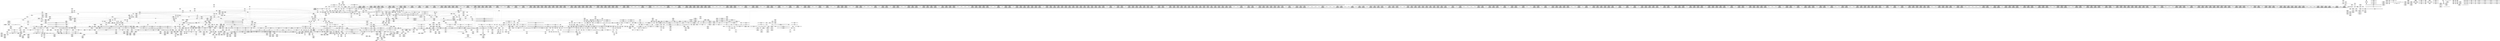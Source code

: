 digraph {
	CE0x3dacd90 [shape=record,shape=Mrecord,label="{CE0x3dacd90|i64*_getelementptr_inbounds_(_11_x_i64_,_11_x_i64_*___llvm_gcov_ctr132,_i64_0,_i64_9)|*Constant*|*SummSink*}"]
	CE0x3cec540 [shape=record,shape=Mrecord,label="{CE0x3cec540|i64_0|*Constant*}"]
	CE0x3d6f640 [shape=record,shape=Mrecord,label="{CE0x3d6f640|GLOBAL:rcu_read_unlock|*Constant*|*SummSource*}"]
	CE0x3d0b170 [shape=record,shape=Mrecord,label="{CE0x3d0b170|i64*_getelementptr_inbounds_(_4_x_i64_,_4_x_i64_*___llvm_gcov_ctr129,_i64_0,_i64_1)|*Constant*|*SummSource*}"]
	CE0x3d74d90 [shape=record,shape=Mrecord,label="{CE0x3d74d90|__preempt_count_add:do.body}"]
	CE0x3d3cc80 [shape=record,shape=Mrecord,label="{CE0x3d3cc80|2472:_%struct.cred*,_:_CRE_2943,2944_}"]
	CE0x3d45f20 [shape=record,shape=Mrecord,label="{CE0x3d45f20|2472:_%struct.cred*,_:_CRE_5984,5992_|*MultipleSource*|Function::task_sid&Arg::task::|Function::current_has_perm&Arg::tsk::|Function::selinux_task_getioprio&Arg::p::|security/selinux/hooks.c,208}"]
	CE0x3dab560 [shape=record,shape=Mrecord,label="{CE0x3dab560|__preempt_count_add:entry|*SummSink*}"]
	CE0x3d2e0c0 [shape=record,shape=Mrecord,label="{CE0x3d2e0c0|2472:_%struct.cred*,_:_CRE_2296,2304_|*MultipleSource*|Function::task_sid&Arg::task::|Function::current_has_perm&Arg::tsk::|Function::selinux_task_getioprio&Arg::p::|security/selinux/hooks.c,208}"]
	CE0x3de8090 [shape=record,shape=Mrecord,label="{CE0x3de8090|i8*_undef|*Constant*|*SummSink*}"]
	CE0x3d15ff0 [shape=record,shape=Mrecord,label="{CE0x3d15ff0|2472:_%struct.cred*,_:_CRE_56,64_|*MultipleSource*|Function::task_sid&Arg::task::|Function::current_has_perm&Arg::tsk::|Function::selinux_task_getioprio&Arg::p::|security/selinux/hooks.c,208}"]
	CE0x3dd1c70 [shape=record,shape=Mrecord,label="{CE0x3dd1c70|i64*_getelementptr_inbounds_(_4_x_i64_,_4_x_i64_*___llvm_gcov_ctr133,_i64_0,_i64_3)|*Constant*|*SummSink*}"]
	CE0x3dd96b0 [shape=record,shape=Mrecord,label="{CE0x3dd96b0|__rcu_read_unlock:tmp6|include/linux/rcupdate.h,245|*SummSink*}"]
	CE0x3dd3db0 [shape=record,shape=Mrecord,label="{CE0x3dd3db0|i64*_getelementptr_inbounds_(_4_x_i64_,_4_x_i64_*___llvm_gcov_ctr133,_i64_0,_i64_2)|*Constant*|*SummSource*}"]
	CE0x3cc3b40 [shape=record,shape=Mrecord,label="{CE0x3cc3b40|current_has_perm:tmp1}"]
	CE0x3d31990 [shape=record,shape=Mrecord,label="{CE0x3d31990|2472:_%struct.cred*,_:_CRE_2521,2522_}"]
	CE0x3d8db10 [shape=record,shape=Mrecord,label="{CE0x3d8db10|i8*_getelementptr_inbounds_(_42_x_i8_,_42_x_i8_*_.str46,_i32_0,_i32_0)|*Constant*|*SummSource*}"]
	CE0x3d3f4e0 [shape=record,shape=Mrecord,label="{CE0x3d3f4e0|2472:_%struct.cred*,_:_CRE_2980,2984_|*MultipleSource*|Function::task_sid&Arg::task::|Function::current_has_perm&Arg::tsk::|Function::selinux_task_getioprio&Arg::p::|security/selinux/hooks.c,208}"]
	CE0x3d3e440 [shape=record,shape=Mrecord,label="{CE0x3d3e440|2472:_%struct.cred*,_:_CRE_2963,2964_}"]
	CE0x3cacef0 [shape=record,shape=Mrecord,label="{CE0x3cacef0|avc_has_perm:auditdata|Function::avc_has_perm&Arg::auditdata::}"]
	CE0x3de2830 [shape=record,shape=Mrecord,label="{CE0x3de2830|__preempt_count_add:tmp6|./arch/x86/include/asm/preempt.h,73|*SummSink*}"]
	CE0x3cf2ac0 [shape=record,shape=Mrecord,label="{CE0x3cf2ac0|rcu_read_lock:tmp9|include/linux/rcupdate.h,882|*SummSink*}"]
	CE0x3d744a0 [shape=record,shape=Mrecord,label="{CE0x3d744a0|rcu_lock_release:tmp3|*SummSource*}"]
	CE0x3d0c630 [shape=record,shape=Mrecord,label="{CE0x3d0c630|2472:_%struct.cred*,_:_CRE_92,96_|*MultipleSource*|Function::task_sid&Arg::task::|Function::current_has_perm&Arg::tsk::|Function::selinux_task_getioprio&Arg::p::|security/selinux/hooks.c,208}"]
	CE0x3d64880 [shape=record,shape=Mrecord,label="{CE0x3d64880|i64_7|*Constant*}"]
	CE0x3d47e30 [shape=record,shape=Mrecord,label="{CE0x3d47e30|2472:_%struct.cred*,_:_CRE_6208,6216_|*MultipleSource*|Function::task_sid&Arg::task::|Function::current_has_perm&Arg::tsk::|Function::selinux_task_getioprio&Arg::p::|security/selinux/hooks.c,208}"]
	CE0x3d567f0 [shape=record,shape=Mrecord,label="{CE0x3d567f0|2472:_%struct.cred*,_:_CRE_10584,10592_|*MultipleSource*|Function::task_sid&Arg::task::|Function::current_has_perm&Arg::tsk::|Function::selinux_task_getioprio&Arg::p::|security/selinux/hooks.c,208}"]
	CE0x3d95a80 [shape=record,shape=Mrecord,label="{CE0x3d95a80|rcu_read_unlock:bb}"]
	CE0x3d56cd0 [shape=record,shape=Mrecord,label="{CE0x3d56cd0|2472:_%struct.cred*,_:_CRE_10600,10604_|*MultipleSource*|Function::task_sid&Arg::task::|Function::current_has_perm&Arg::tsk::|Function::selinux_task_getioprio&Arg::p::|security/selinux/hooks.c,208}"]
	CE0x3d67ec0 [shape=record,shape=Mrecord,label="{CE0x3d67ec0|GLOBAL:rcu_read_unlock.__warned|Global_var:rcu_read_unlock.__warned|*SummSource*}"]
	CE0x3d9dc90 [shape=record,shape=Mrecord,label="{CE0x3d9dc90|rcu_read_unlock:tmp6|include/linux/rcupdate.h,933}"]
	CE0x3d33d60 [shape=record,shape=Mrecord,label="{CE0x3d33d60|2472:_%struct.cred*,_:_CRE_2598,2600_|*MultipleSource*|Function::task_sid&Arg::task::|Function::current_has_perm&Arg::tsk::|Function::selinux_task_getioprio&Arg::p::|security/selinux/hooks.c,208}"]
	CE0x3cd2dc0 [shape=record,shape=Mrecord,label="{CE0x3cd2dc0|i64_4|*Constant*|*SummSource*}"]
	CE0x3d29bb0 [shape=record,shape=Mrecord,label="{CE0x3d29bb0|2472:_%struct.cred*,_:_CRE_2032,2036_|*MultipleSource*|Function::task_sid&Arg::task::|Function::current_has_perm&Arg::tsk::|Function::selinux_task_getioprio&Arg::p::|security/selinux/hooks.c,208}"]
	CE0x3ccb970 [shape=record,shape=Mrecord,label="{CE0x3ccb970|i64*_getelementptr_inbounds_(_2_x_i64_,_2_x_i64_*___llvm_gcov_ctr136,_i64_0,_i64_1)|*Constant*}"]
	CE0x3d64190 [shape=record,shape=Mrecord,label="{CE0x3d64190|rcu_read_lock:call3|include/linux/rcupdate.h,882|*SummSource*}"]
	CE0x3d96330 [shape=record,shape=Mrecord,label="{CE0x3d96330|rcu_read_unlock:tmp13|include/linux/rcupdate.h,933}"]
	CE0x3d234a0 [shape=record,shape=Mrecord,label="{CE0x3d234a0|i32_208|*Constant*|*SummSource*}"]
	CE0x3da14c0 [shape=record,shape=Mrecord,label="{CE0x3da14c0|__preempt_count_add:val|Function::__preempt_count_add&Arg::val::|*SummSink*}"]
	CE0x3ca8840 [shape=record,shape=Mrecord,label="{CE0x3ca8840|rcu_read_lock:tmp4|include/linux/rcupdate.h,882|*SummSink*}"]
	CE0x3d74660 [shape=record,shape=Mrecord,label="{CE0x3d74660|_call_void_mcount()_#3}"]
	CE0x3cbb340 [shape=record,shape=Mrecord,label="{CE0x3cbb340|avc_has_perm:ssid|Function::avc_has_perm&Arg::ssid::|*SummSink*}"]
	CE0x3cde510 [shape=record,shape=Mrecord,label="{CE0x3cde510|rcu_read_lock:tmp1}"]
	CE0x3de5530 [shape=record,shape=Mrecord,label="{CE0x3de5530|rcu_lock_acquire:indirectgoto|*SummSink*}"]
	CE0x3d8fae0 [shape=record,shape=Mrecord,label="{CE0x3d8fae0|i64*_getelementptr_inbounds_(_11_x_i64_,_11_x_i64_*___llvm_gcov_ctr127,_i64_0,_i64_10)|*Constant*|*SummSink*}"]
	CE0x3cf0630 [shape=record,shape=Mrecord,label="{CE0x3cf0630|current_sid:cred|security/selinux/hooks.c,218|*SummSource*}"]
	CE0x3d45800 [shape=record,shape=Mrecord,label="{CE0x3d45800|2472:_%struct.cred*,_:_CRE_5960,5968_|*MultipleSource*|Function::task_sid&Arg::task::|Function::current_has_perm&Arg::tsk::|Function::selinux_task_getioprio&Arg::p::|security/selinux/hooks.c,208}"]
	CE0x3cb6530 [shape=record,shape=Mrecord,label="{CE0x3cb6530|selinux_task_getioprio:tmp|*SummSink*}"]
	CE0x3def200 [shape=record,shape=Mrecord,label="{CE0x3def200|_call_void_mcount()_#3|*SummSource*}"]
	CE0x3dfc5a0 [shape=record,shape=Mrecord,label="{CE0x3dfc5a0|__preempt_count_add:tmp|*SummSink*}"]
	CE0x3d92150 [shape=record,shape=Mrecord,label="{CE0x3d92150|get_current:tmp4|./arch/x86/include/asm/current.h,14|*SummSink*}"]
	CE0x3d11d90 [shape=record,shape=Mrecord,label="{CE0x3d11d90|rcu_read_lock:tmp}"]
	CE0x3cbc310 [shape=record,shape=Mrecord,label="{CE0x3cbc310|i64_0|*Constant*|*SummSink*}"]
	CE0x3daf460 [shape=record,shape=Mrecord,label="{CE0x3daf460|rcu_lock_release:entry}"]
	CE0x3d6e2e0 [shape=record,shape=Mrecord,label="{CE0x3d6e2e0|cred_sid:entry|*SummSource*}"]
	CE0x3ca9cb0 [shape=record,shape=Mrecord,label="{CE0x3ca9cb0|2472:_%struct.cred*,_:_CRE_352,360_|*MultipleSource*|Function::task_sid&Arg::task::|Function::current_has_perm&Arg::tsk::|Function::selinux_task_getioprio&Arg::p::|security/selinux/hooks.c,208}"]
	CE0x3cc5dd0 [shape=record,shape=Mrecord,label="{CE0x3cc5dd0|2472:_%struct.cred*,_:_CRE_208,216_|*MultipleSource*|Function::task_sid&Arg::task::|Function::current_has_perm&Arg::tsk::|Function::selinux_task_getioprio&Arg::p::|security/selinux/hooks.c,208}"]
	CE0x3cdef10 [shape=record,shape=Mrecord,label="{CE0x3cdef10|current_sid:if.end|*SummSource*}"]
	CE0x3d6b200 [shape=record,shape=Mrecord,label="{CE0x3d6b200|task_sid:tmp25|security/selinux/hooks.c,208}"]
	CE0x3dfb060 [shape=record,shape=Mrecord,label="{CE0x3dfb060|_call_void_mcount()_#3}"]
	CE0x3d91840 [shape=record,shape=Mrecord,label="{CE0x3d91840|i64*_getelementptr_inbounds_(_2_x_i64_,_2_x_i64_*___llvm_gcov_ctr98,_i64_0,_i64_1)|*Constant*|*SummSink*}"]
	CE0x3da7cb0 [shape=record,shape=Mrecord,label="{CE0x3da7cb0|_call_void___preempt_count_add(i32_1)_#10,_!dbg_!27711|include/linux/rcupdate.h,239}"]
	CE0x4f0c9d0 [shape=record,shape=Mrecord,label="{CE0x4f0c9d0|selinux_task_getioprio:p|Function::selinux_task_getioprio&Arg::p::}"]
	CE0x3d64310 [shape=record,shape=Mrecord,label="{CE0x3d64310|rcu_read_lock:call3|include/linux/rcupdate.h,882|*SummSink*}"]
	CE0x3dda4e0 [shape=record,shape=Mrecord,label="{CE0x3dda4e0|void_(i32*,_i32,_i32*)*_asm_addl_$1,_%gs:$0_,_*m,ri,*m,_dirflag_,_fpsr_,_flags_}"]
	CE0x3d4bc90 [shape=record,shape=Mrecord,label="{CE0x3d4bc90|2472:_%struct.cred*,_:_CRE_6321,6322_}"]
	CE0x3d526a0 [shape=record,shape=Mrecord,label="{CE0x3d526a0|2472:_%struct.cred*,_:_CRE_6552,6560_|*MultipleSource*|Function::task_sid&Arg::task::|Function::current_has_perm&Arg::tsk::|Function::selinux_task_getioprio&Arg::p::|security/selinux/hooks.c,208}"]
	CE0x3dd9ee0 [shape=record,shape=Mrecord,label="{CE0x3dd9ee0|__preempt_count_sub:tmp4|./arch/x86/include/asm/preempt.h,77}"]
	CE0x3d98410 [shape=record,shape=Mrecord,label="{CE0x3d98410|__rcu_read_lock:tmp7|include/linux/rcupdate.h,240}"]
	CE0x3d35520 [shape=record,shape=Mrecord,label="{CE0x3d35520|2472:_%struct.cred*,_:_CRE_2692,2696_|*MultipleSource*|Function::task_sid&Arg::task::|Function::current_has_perm&Arg::tsk::|Function::selinux_task_getioprio&Arg::p::|security/selinux/hooks.c,208}"]
	CE0x3d10610 [shape=record,shape=Mrecord,label="{CE0x3d10610|get_current:tmp1|*SummSource*}"]
	CE0x3d991e0 [shape=record,shape=Mrecord,label="{CE0x3d991e0|__preempt_count_sub:tmp7|./arch/x86/include/asm/preempt.h,78}"]
	"CONST[source:0(mediator),value:2(dynamic)][purpose:{subject}][SnkIdx:0]"
	CE0x3d40e90 [shape=record,shape=Mrecord,label="{CE0x3d40e90|2472:_%struct.cred*,_:_CRE_3072,3080_|*MultipleSource*|Function::task_sid&Arg::task::|Function::current_has_perm&Arg::tsk::|Function::selinux_task_getioprio&Arg::p::|security/selinux/hooks.c,208}"]
	CE0x3ca2fa0 [shape=record,shape=Mrecord,label="{CE0x3ca2fa0|current_sid:do.body}"]
	CE0x3d58ab0 [shape=record,shape=Mrecord,label="{CE0x3d58ab0|task_sid:tmp10|security/selinux/hooks.c,208|*SummSink*}"]
	CE0x3d97570 [shape=record,shape=Mrecord,label="{CE0x3d97570|i64*_getelementptr_inbounds_(_11_x_i64_,_11_x_i64_*___llvm_gcov_ctr132,_i64_0,_i64_8)|*Constant*}"]
	CE0x3d7f0f0 [shape=record,shape=Mrecord,label="{CE0x3d7f0f0|rcu_lock_release:tmp7|*SummSource*}"]
	CE0x3d4d910 [shape=record,shape=Mrecord,label="{CE0x3d4d910|2472:_%struct.cred*,_:_CRE_6345,6346_}"]
	CE0x3cd9070 [shape=record,shape=Mrecord,label="{CE0x3cd9070|COLLAPSED:_GCMRE___llvm_gcov_ctr125_internal_global_11_x_i64_zeroinitializer:_elem_0:default:}"]
	CE0x3d244d0 [shape=record,shape=Mrecord,label="{CE0x3d244d0|2472:_%struct.cred*,_:_CRE_703,704_}"]
	CE0x3e25a40 [shape=record,shape=Mrecord,label="{CE0x3e25a40|i64_1|*Constant*}"]
	CE0x3dee540 [shape=record,shape=Mrecord,label="{CE0x3dee540|__preempt_count_add:tmp2}"]
	CE0x3d094a0 [shape=record,shape=Mrecord,label="{CE0x3d094a0|GLOBAL:current_task|Global_var:current_task|*SummSink*}"]
	CE0x3d7c5a0 [shape=record,shape=Mrecord,label="{CE0x3d7c5a0|rcu_lock_acquire:tmp|*SummSource*}"]
	CE0x3dec2f0 [shape=record,shape=Mrecord,label="{CE0x3dec2f0|i64*_getelementptr_inbounds_(_4_x_i64_,_4_x_i64_*___llvm_gcov_ctr135,_i64_0,_i64_3)|*Constant*|*SummSink*}"]
	CE0x3cf3ef0 [shape=record,shape=Mrecord,label="{CE0x3cf3ef0|current_sid:tmp24|security/selinux/hooks.c,220}"]
	CE0x3caf6d0 [shape=record,shape=Mrecord,label="{CE0x3caf6d0|_ret_i32_%call7,_!dbg_!27749|security/selinux/hooks.c,210}"]
	CE0x3d38df0 [shape=record,shape=Mrecord,label="{CE0x3d38df0|2472:_%struct.cred*,_:_CRE_2872,2876_|*MultipleSource*|Function::task_sid&Arg::task::|Function::current_has_perm&Arg::tsk::|Function::selinux_task_getioprio&Arg::p::|security/selinux/hooks.c,208}"]
	CE0x3d1f1f0 [shape=record,shape=Mrecord,label="{CE0x3d1f1f0|2472:_%struct.cred*,_:_CRE_432,440_|*MultipleSource*|Function::task_sid&Arg::task::|Function::current_has_perm&Arg::tsk::|Function::selinux_task_getioprio&Arg::p::|security/selinux/hooks.c,208}"]
	CE0x3da4b10 [shape=record,shape=Mrecord,label="{CE0x3da4b10|GLOBAL:__preempt_count_add|*Constant*}"]
	CE0x3d3edc0 [shape=record,shape=Mrecord,label="{CE0x3d3edc0|2472:_%struct.cred*,_:_CRE_2971,2972_}"]
	CE0x3d2f880 [shape=record,shape=Mrecord,label="{CE0x3d2f880|2472:_%struct.cred*,_:_CRE_2376,2384_|*MultipleSource*|Function::task_sid&Arg::task::|Function::current_has_perm&Arg::tsk::|Function::selinux_task_getioprio&Arg::p::|security/selinux/hooks.c,208}"]
	CE0x3d63a30 [shape=record,shape=Mrecord,label="{CE0x3d63a30|rcu_lock_acquire:__here}"]
	CE0x3d51f50 [shape=record,shape=Mrecord,label="{CE0x3d51f50|2472:_%struct.cred*,_:_CRE_6528,6536_|*MultipleSource*|Function::task_sid&Arg::task::|Function::current_has_perm&Arg::tsk::|Function::selinux_task_getioprio&Arg::p::|security/selinux/hooks.c,208}"]
	CE0x3d105a0 [shape=record,shape=Mrecord,label="{CE0x3d105a0|get_current:tmp1}"]
	CE0x3d71b30 [shape=record,shape=Mrecord,label="{CE0x3d71b30|task_sid:tmp5|security/selinux/hooks.c,208}"]
	CE0x3d5b0e0 [shape=record,shape=Mrecord,label="{CE0x3d5b0e0|task_sid:tmp16|security/selinux/hooks.c,208}"]
	CE0x3d4fc10 [shape=record,shape=Mrecord,label="{CE0x3d4fc10|2472:_%struct.cred*,_:_CRE_6432,6436_|*MultipleSource*|Function::task_sid&Arg::task::|Function::current_has_perm&Arg::tsk::|Function::selinux_task_getioprio&Arg::p::|security/selinux/hooks.c,208}"]
	CE0x3d3e0b0 [shape=record,shape=Mrecord,label="{CE0x3d3e0b0|2472:_%struct.cred*,_:_CRE_2960,2961_}"]
	CE0x3d4f290 [shape=record,shape=Mrecord,label="{CE0x3d4f290|2472:_%struct.cred*,_:_CRE_6392,6400_|*MultipleSource*|Function::task_sid&Arg::task::|Function::current_has_perm&Arg::tsk::|Function::selinux_task_getioprio&Arg::p::|security/selinux/hooks.c,208}"]
	CE0x3d19bc0 [shape=record,shape=Mrecord,label="{CE0x3d19bc0|cred_sid:tmp|*SummSource*}"]
	CE0x3cb6fc0 [shape=record,shape=Mrecord,label="{CE0x3cb6fc0|current_sid:tmp2|*SummSource*}"]
	CE0x3d72ca0 [shape=record,shape=Mrecord,label="{CE0x3d72ca0|task_sid:tmp8|security/selinux/hooks.c,208}"]
	CE0x3d5b1f0 [shape=record,shape=Mrecord,label="{CE0x3d5b1f0|task_sid:tmp15|security/selinux/hooks.c,208|*SummSource*}"]
	CE0x3d0b980 [shape=record,shape=Mrecord,label="{CE0x3d0b980|i64*_getelementptr_inbounds_(_4_x_i64_,_4_x_i64_*___llvm_gcov_ctr129,_i64_0,_i64_2)|*Constant*}"]
	CE0x3d50330 [shape=record,shape=Mrecord,label="{CE0x3d50330|2472:_%struct.cred*,_:_CRE_6456,6464_|*MultipleSource*|Function::task_sid&Arg::task::|Function::current_has_perm&Arg::tsk::|Function::selinux_task_getioprio&Arg::p::|security/selinux/hooks.c,208}"]
	CE0x3d33fc0 [shape=record,shape=Mrecord,label="{CE0x3d33fc0|2472:_%struct.cred*,_:_CRE_2600,2608_|*MultipleSource*|Function::task_sid&Arg::task::|Function::current_has_perm&Arg::tsk::|Function::selinux_task_getioprio&Arg::p::|security/selinux/hooks.c,208}"]
	CE0x3d6a600 [shape=record,shape=Mrecord,label="{CE0x3d6a600|task_sid:tmp22|security/selinux/hooks.c,208|*SummSink*}"]
	CE0x3d62ed0 [shape=record,shape=Mrecord,label="{CE0x3d62ed0|rcu_lock_acquire:map|Function::rcu_lock_acquire&Arg::map::}"]
	CE0x3d6e770 [shape=record,shape=Mrecord,label="{CE0x3d6e770|cred_sid:cred|Function::cred_sid&Arg::cred::|*SummSource*}"]
	CE0x3d2b110 [shape=record,shape=Mrecord,label="{CE0x3d2b110|2472:_%struct.cred*,_:_CRE_2076,2080_|*MultipleSource*|Function::task_sid&Arg::task::|Function::current_has_perm&Arg::tsk::|Function::selinux_task_getioprio&Arg::p::|security/selinux/hooks.c,208}"]
	CE0x3d1edb0 [shape=record,shape=Mrecord,label="{CE0x3d1edb0|2472:_%struct.cred*,_:_CRE_416,424_|*MultipleSource*|Function::task_sid&Arg::task::|Function::current_has_perm&Arg::tsk::|Function::selinux_task_getioprio&Arg::p::|security/selinux/hooks.c,208}"]
	CE0x3dff860 [shape=record,shape=Mrecord,label="{CE0x3dff860|__preempt_count_sub:tmp2|*SummSink*}"]
	CE0x3d0c900 [shape=record,shape=Mrecord,label="{CE0x3d0c900|cred_sid:tmp2|*SummSink*}"]
	CE0x3d540c0 [shape=record,shape=Mrecord,label="{CE0x3d540c0|2472:_%struct.cred*,_:_CRE_6644,6648_|*MultipleSource*|Function::task_sid&Arg::task::|Function::current_has_perm&Arg::tsk::|Function::selinux_task_getioprio&Arg::p::|security/selinux/hooks.c,208}"]
	CE0x3d75bf0 [shape=record,shape=Mrecord,label="{CE0x3d75bf0|__rcu_read_unlock:tmp1|*SummSource*}"]
	CE0x3e24ae0 [shape=record,shape=Mrecord,label="{CE0x3e24ae0|__preempt_count_sub:tmp1|*SummSink*}"]
	CE0x3cc4820 [shape=record,shape=Mrecord,label="{CE0x3cc4820|_call_void_mcount()_#3|*SummSink*}"]
	CE0x3d2ea10 [shape=record,shape=Mrecord,label="{CE0x3d2ea10|2472:_%struct.cred*,_:_CRE_2328,2336_|*MultipleSource*|Function::task_sid&Arg::task::|Function::current_has_perm&Arg::tsk::|Function::selinux_task_getioprio&Arg::p::|security/selinux/hooks.c,208}"]
	CE0x3e25650 [shape=record,shape=Mrecord,label="{CE0x3e25650|__preempt_count_sub:tmp1|*SummSource*}"]
	CE0x3d68a30 [shape=record,shape=Mrecord,label="{CE0x3d68a30|rcu_read_unlock:tmp11|include/linux/rcupdate.h,933|*SummSource*}"]
	CE0x3d9f940 [shape=record,shape=Mrecord,label="{CE0x3d9f940|rcu_lock_acquire:tmp4|include/linux/rcupdate.h,418}"]
	CE0x3d4b1e0 [shape=record,shape=Mrecord,label="{CE0x3d4b1e0|2472:_%struct.cred*,_:_CRE_6312,6313_}"]
	CE0x3cab390 [shape=record,shape=Mrecord,label="{CE0x3cab390|avc_has_perm:tsid|Function::avc_has_perm&Arg::tsid::|*SummSink*}"]
	CE0x3d006f0 [shape=record,shape=Mrecord,label="{CE0x3d006f0|rcu_read_lock:call|include/linux/rcupdate.h,882|*SummSink*}"]
	CE0x3dd2230 [shape=record,shape=Mrecord,label="{CE0x3dd2230|__preempt_count_add:tmp3|*SummSource*}"]
	CE0x3d323b0 [shape=record,shape=Mrecord,label="{CE0x3d323b0|2472:_%struct.cred*,_:_CRE_2529,2530_}"]
	CE0x3dd4e80 [shape=record,shape=Mrecord,label="{CE0x3dd4e80|i64*_getelementptr_inbounds_(_4_x_i64_,_4_x_i64_*___llvm_gcov_ctr133,_i64_0,_i64_2)|*Constant*}"]
	CE0x3d99b20 [shape=record,shape=Mrecord,label="{CE0x3d99b20|rcu_lock_acquire:tmp3|*SummSource*}"]
	CE0x3dd6b40 [shape=record,shape=Mrecord,label="{CE0x3dd6b40|GLOBAL:__preempt_count|Global_var:__preempt_count}"]
	CE0x3da3070 [shape=record,shape=Mrecord,label="{CE0x3da3070|void_(i32*,_i32,_i32*)*_asm_addl_$1,_%gs:$0_,_*m,ri,*m,_dirflag_,_fpsr_,_flags_|*SummSink*}"]
	CE0x3cf3670 [shape=record,shape=Mrecord,label="{CE0x3cf3670|rcu_read_lock:tmp12|include/linux/rcupdate.h,882}"]
	CE0x3dee910 [shape=record,shape=Mrecord,label="{CE0x3dee910|__preempt_count_add:tmp5|./arch/x86/include/asm/preempt.h,72|*SummSink*}"]
	CE0x3cdc270 [shape=record,shape=Mrecord,label="{CE0x3cdc270|%struct.task_struct*_(%struct.task_struct**)*_asm_movq_%gs:$_1:P_,$0_,_r,im,_dirflag_,_fpsr_,_flags_|*SummSink*}"]
	CE0x3ca8c40 [shape=record,shape=Mrecord,label="{CE0x3ca8c40|current_sid:sid|security/selinux/hooks.c,220|*SummSource*}"]
	CE0x3cb7bc0 [shape=record,shape=Mrecord,label="{CE0x3cb7bc0|GLOBAL:current_sid.__warned|Global_var:current_sid.__warned}"]
	CE0x3cb2110 [shape=record,shape=Mrecord,label="{CE0x3cb2110|selinux_task_getioprio:call|security/selinux/hooks.c,3616|*SummSource*}"]
	CE0x3cd3060 [shape=record,shape=Mrecord,label="{CE0x3cd3060|current_sid:tmp10|security/selinux/hooks.c,218}"]
	CE0x3d90900 [shape=record,shape=Mrecord,label="{CE0x3d90900|cred_sid:bb|*SummSink*}"]
	CE0x3d3d3a0 [shape=record,shape=Mrecord,label="{CE0x3d3d3a0|2472:_%struct.cred*,_:_CRE_2949,2950_}"]
	CE0x3cc7760 [shape=record,shape=Mrecord,label="{CE0x3cc7760|current_has_perm:call2|security/selinux/hooks.c,1544|*SummSink*}"]
	CE0x3cecd80 [shape=record,shape=Mrecord,label="{CE0x3cecd80|2472:_%struct.cred*,_:_CRE_472,480_|*MultipleSource*|Function::task_sid&Arg::task::|Function::current_has_perm&Arg::tsk::|Function::selinux_task_getioprio&Arg::p::|security/selinux/hooks.c,208}"]
	CE0x3d65e40 [shape=record,shape=Mrecord,label="{CE0x3d65e40|rcu_read_unlock:do.body|*SummSink*}"]
	CE0x3d571b0 [shape=record,shape=Mrecord,label="{CE0x3d571b0|2472:_%struct.cred*,_:_CRE_10608,10609_|*MultipleSource*|Function::task_sid&Arg::task::|Function::current_has_perm&Arg::tsk::|Function::selinux_task_getioprio&Arg::p::|security/selinux/hooks.c,208}"]
	CE0x3da5610 [shape=record,shape=Mrecord,label="{CE0x3da5610|rcu_lock_acquire:tmp5|include/linux/rcupdate.h,418}"]
	CE0x3d97900 [shape=record,shape=Mrecord,label="{CE0x3d97900|_call_void_mcount()_#3}"]
	CE0x3dadfe0 [shape=record,shape=Mrecord,label="{CE0x3dadfe0|i64*_getelementptr_inbounds_(_11_x_i64_,_11_x_i64_*___llvm_gcov_ctr132,_i64_0,_i64_10)|*Constant*}"]
	CE0x3d150d0 [shape=record,shape=Mrecord,label="{CE0x3d150d0|task_sid:do.body5}"]
	CE0x3d607f0 [shape=record,shape=Mrecord,label="{CE0x3d607f0|cred_sid:security|security/selinux/hooks.c,196}"]
	CE0x3d981f0 [shape=record,shape=Mrecord,label="{CE0x3d981f0|rcu_read_unlock:call|include/linux/rcupdate.h,933}"]
	CE0x3cde020 [shape=record,shape=Mrecord,label="{CE0x3cde020|2472:_%struct.cred*,_:_CRE_336,344_|*MultipleSource*|Function::task_sid&Arg::task::|Function::current_has_perm&Arg::tsk::|Function::selinux_task_getioprio&Arg::p::|security/selinux/hooks.c,208}"]
	CE0x3d6ffd0 [shape=record,shape=Mrecord,label="{CE0x3d6ffd0|get_current:bb|*SummSource*}"]
	CE0x3d7a500 [shape=record,shape=Mrecord,label="{CE0x3d7a500|__preempt_count_sub:val|Function::__preempt_count_sub&Arg::val::}"]
	CE0x3d25df0 [shape=record,shape=Mrecord,label="{CE0x3d25df0|2472:_%struct.cred*,_:_CRE_1808,1816_|*MultipleSource*|Function::task_sid&Arg::task::|Function::current_has_perm&Arg::tsk::|Function::selinux_task_getioprio&Arg::p::|security/selinux/hooks.c,208}"]
	CE0x3d39ec0 [shape=record,shape=Mrecord,label="{CE0x3d39ec0|2472:_%struct.cred*,_:_CRE_2905,2906_}"]
	CE0x3d73f00 [shape=record,shape=Mrecord,label="{CE0x3d73f00|__rcu_read_lock:bb|*SummSource*}"]
	CE0x3dda030 [shape=record,shape=Mrecord,label="{CE0x3dda030|i64*_getelementptr_inbounds_(_4_x_i64_,_4_x_i64_*___llvm_gcov_ctr135,_i64_0,_i64_2)|*Constant*}"]
	CE0x3cee9a0 [shape=record,shape=Mrecord,label="{CE0x3cee9a0|i8*_getelementptr_inbounds_(_45_x_i8_,_45_x_i8_*_.str12,_i32_0,_i32_0)|*Constant*|*SummSource*}"]
	CE0x3d8e820 [shape=record,shape=Mrecord,label="{CE0x3d8e820|rcu_read_lock:tmp19|include/linux/rcupdate.h,882|*SummSource*}"]
	CE0x3cf5df0 [shape=record,shape=Mrecord,label="{CE0x3cf5df0|i32_22|*Constant*|*SummSource*}"]
	CE0x3d2e7b0 [shape=record,shape=Mrecord,label="{CE0x3d2e7b0|2472:_%struct.cred*,_:_CRE_2320,2328_|*MultipleSource*|Function::task_sid&Arg::task::|Function::current_has_perm&Arg::tsk::|Function::selinux_task_getioprio&Arg::p::|security/selinux/hooks.c,208}"]
	CE0x3d3be40 [shape=record,shape=Mrecord,label="{CE0x3d3be40|2472:_%struct.cred*,_:_CRE_2931,2932_}"]
	CE0x3de4620 [shape=record,shape=Mrecord,label="{CE0x3de4620|rcu_lock_release:bb|*SummSource*}"]
	CE0x3d0cca0 [shape=record,shape=Mrecord,label="{CE0x3d0cca0|2472:_%struct.cred*,_:_CRE_240,248_|*MultipleSource*|Function::task_sid&Arg::task::|Function::current_has_perm&Arg::tsk::|Function::selinux_task_getioprio&Arg::p::|security/selinux/hooks.c,208}"]
	CE0x3d62390 [shape=record,shape=Mrecord,label="{CE0x3d62390|rcu_read_lock:tmp4|include/linux/rcupdate.h,882}"]
	CE0x3d34220 [shape=record,shape=Mrecord,label="{CE0x3d34220|2472:_%struct.cred*,_:_CRE_2608,2616_|*MultipleSource*|Function::task_sid&Arg::task::|Function::current_has_perm&Arg::tsk::|Function::selinux_task_getioprio&Arg::p::|security/selinux/hooks.c,208}"]
	CE0x3cc7630 [shape=record,shape=Mrecord,label="{CE0x3cc7630|_ret_i32_%call7,_!dbg_!27749|security/selinux/hooks.c,210|*SummSink*}"]
	CE0x3cf27e0 [shape=record,shape=Mrecord,label="{CE0x3cf27e0|i32_1|*Constant*|*SummSink*}"]
	CE0x3d43690 [shape=record,shape=Mrecord,label="{CE0x3d43690|2472:_%struct.cred*,_:_CRE_3168,5856_|*MultipleSource*|Function::task_sid&Arg::task::|Function::current_has_perm&Arg::tsk::|Function::selinux_task_getioprio&Arg::p::|security/selinux/hooks.c,208}"]
	CE0x3d3c1d0 [shape=record,shape=Mrecord,label="{CE0x3d3c1d0|2472:_%struct.cred*,_:_CRE_2934,2935_}"]
	CE0x3d262e0 [shape=record,shape=Mrecord,label="{CE0x3d262e0|2472:_%struct.cred*,_:_CRE_1824,1832_|*MultipleSource*|Function::task_sid&Arg::task::|Function::current_has_perm&Arg::tsk::|Function::selinux_task_getioprio&Arg::p::|security/selinux/hooks.c,208}"]
	CE0x3cf2440 [shape=record,shape=Mrecord,label="{CE0x3cf2440|i32_1|*Constant*}"]
	CE0x3d215d0 [shape=record,shape=Mrecord,label="{CE0x3d215d0|2472:_%struct.cred*,_:_CRE_652,656_|*MultipleSource*|Function::task_sid&Arg::task::|Function::current_has_perm&Arg::tsk::|Function::selinux_task_getioprio&Arg::p::|security/selinux/hooks.c,208}"]
	CE0x3dacb30 [shape=record,shape=Mrecord,label="{CE0x3dacb30|i64*_getelementptr_inbounds_(_11_x_i64_,_11_x_i64_*___llvm_gcov_ctr132,_i64_0,_i64_9)|*Constant*}"]
	CE0x3ccf820 [shape=record,shape=Mrecord,label="{CE0x3ccf820|i1_true|*Constant*|*SummSource*}"]
	CE0x3d9fd00 [shape=record,shape=Mrecord,label="{CE0x3d9fd00|rcu_read_unlock:tmp8|include/linux/rcupdate.h,933|*SummSource*}"]
	CE0x3caac50 [shape=record,shape=Mrecord,label="{CE0x3caac50|current_sid:tmp8|security/selinux/hooks.c,218|*SummSource*}"]
	CE0x3cf3500 [shape=record,shape=Mrecord,label="{CE0x3cf3500|rcu_read_lock:tmp11|include/linux/rcupdate.h,882|*SummSink*}"]
	CE0x3d4f030 [shape=record,shape=Mrecord,label="{CE0x3d4f030|2472:_%struct.cred*,_:_CRE_6384,6392_|*MultipleSource*|Function::task_sid&Arg::task::|Function::current_has_perm&Arg::tsk::|Function::selinux_task_getioprio&Arg::p::|security/selinux/hooks.c,208}"]
	CE0x3cde4a0 [shape=record,shape=Mrecord,label="{CE0x3cde4a0|i64_1|*Constant*}"]
	CE0x3dd1ee0 [shape=record,shape=Mrecord,label="{CE0x3dd1ee0|__rcu_read_unlock:do.body|*SummSource*}"]
	CE0x3cd0900 [shape=record,shape=Mrecord,label="{CE0x3cd0900|GLOBAL:__llvm_gcov_ctr125|Global_var:__llvm_gcov_ctr125|*SummSource*}"]
	CE0x3d74080 [shape=record,shape=Mrecord,label="{CE0x3d74080|__rcu_read_lock:bb|*SummSink*}"]
	CE0x3cb2a70 [shape=record,shape=Mrecord,label="{CE0x3cb2a70|current_sid:entry|*SummSource*}"]
	CE0x3d5aa70 [shape=record,shape=Mrecord,label="{CE0x3d5aa70|i64_7|*Constant*|*SummSink*}"]
	CE0x3d5ac70 [shape=record,shape=Mrecord,label="{CE0x3d5ac70|task_sid:tmp15|security/selinux/hooks.c,208}"]
	CE0x3d47250 [shape=record,shape=Mrecord,label="{CE0x3d47250|2472:_%struct.cred*,_:_CRE_6176,6180_|*MultipleSource*|Function::task_sid&Arg::task::|Function::current_has_perm&Arg::tsk::|Function::selinux_task_getioprio&Arg::p::|security/selinux/hooks.c,208}"]
	CE0x3d83c30 [shape=record,shape=Mrecord,label="{CE0x3d83c30|COLLAPSED:_GCMRE___llvm_gcov_ctr128_internal_global_4_x_i64_zeroinitializer:_elem_0:default:}"]
	CE0x3d3c8f0 [shape=record,shape=Mrecord,label="{CE0x3d3c8f0|2472:_%struct.cred*,_:_CRE_2940,2941_}"]
	CE0x3cc36b0 [shape=record,shape=Mrecord,label="{CE0x3cc36b0|current_sid:tmp5|security/selinux/hooks.c,218|*SummSource*}"]
	CE0x3d39050 [shape=record,shape=Mrecord,label="{CE0x3d39050|2472:_%struct.cred*,_:_CRE_2876,2880_|*MultipleSource*|Function::task_sid&Arg::task::|Function::current_has_perm&Arg::tsk::|Function::selinux_task_getioprio&Arg::p::|security/selinux/hooks.c,208}"]
	CE0x3cd4b90 [shape=record,shape=Mrecord,label="{CE0x3cd4b90|rcu_lock_acquire:map|Function::rcu_lock_acquire&Arg::map::|*SummSource*}"]
	CE0x3cae9f0 [shape=record,shape=Mrecord,label="{CE0x3cae9f0|GLOBAL:task_sid|*Constant*}"]
	CE0x3cf1030 [shape=record,shape=Mrecord,label="{CE0x3cf1030|get_current:tmp3|*SummSink*}"]
	CE0x3cf2130 [shape=record,shape=Mrecord,label="{CE0x3cf2130|current_sid:tmp23|security/selinux/hooks.c,218|*SummSource*}"]
	CE0x3de0f10 [shape=record,shape=Mrecord,label="{CE0x3de0f10|i64*_getelementptr_inbounds_(_4_x_i64_,_4_x_i64_*___llvm_gcov_ctr134,_i64_0,_i64_1)|*Constant*|*SummSource*}"]
	CE0x3e25410 [shape=record,shape=Mrecord,label="{CE0x3e25410|i64*_getelementptr_inbounds_(_4_x_i64_,_4_x_i64_*___llvm_gcov_ctr135,_i64_0,_i64_1)|*Constant*}"]
	CE0x3d9bb60 [shape=record,shape=Mrecord,label="{CE0x3d9bb60|__rcu_read_lock:tmp6|include/linux/rcupdate.h,240|*SummSink*}"]
	CE0x3d7ffb0 [shape=record,shape=Mrecord,label="{CE0x3d7ffb0|rcu_lock_acquire:tmp5|include/linux/rcupdate.h,418|*SummSink*}"]
	CE0x3d38b90 [shape=record,shape=Mrecord,label="{CE0x3d38b90|2472:_%struct.cred*,_:_CRE_2864,2872_|*MultipleSource*|Function::task_sid&Arg::task::|Function::current_has_perm&Arg::tsk::|Function::selinux_task_getioprio&Arg::p::|security/selinux/hooks.c,208}"]
	CE0x3ccd580 [shape=record,shape=Mrecord,label="{CE0x3ccd580|selinux_task_getioprio:tmp1}"]
	CE0x3d62dc0 [shape=record,shape=Mrecord,label="{CE0x3d62dc0|GLOBAL:rcu_lock_map|Global_var:rcu_lock_map|*SummSink*}"]
	CE0x3d4b7d0 [shape=record,shape=Mrecord,label="{CE0x3d4b7d0|2472:_%struct.cred*,_:_CRE_6317,6318_}"]
	CE0x3cb2380 [shape=record,shape=Mrecord,label="{CE0x3cb2380|current_has_perm:call|security/selinux/hooks.c,1542|*SummSink*}"]
	CE0x3dd7ad0 [shape=record,shape=Mrecord,label="{CE0x3dd7ad0|__preempt_count_sub:sub|./arch/x86/include/asm/preempt.h,77}"]
	CE0x3d9b270 [shape=record,shape=Mrecord,label="{CE0x3d9b270|__rcu_read_unlock:tmp2|*SummSource*}"]
	CE0x3d56a60 [shape=record,shape=Mrecord,label="{CE0x3d56a60|2472:_%struct.cred*,_:_CRE_10592,10600_|*MultipleSource*|Function::task_sid&Arg::task::|Function::current_has_perm&Arg::tsk::|Function::selinux_task_getioprio&Arg::p::|security/selinux/hooks.c,208}"]
	CE0x3d9b2e0 [shape=record,shape=Mrecord,label="{CE0x3d9b2e0|__rcu_read_unlock:tmp2|*SummSink*}"]
	CE0x3dd1c00 [shape=record,shape=Mrecord,label="{CE0x3dd1c00|rcu_lock_release:tmp6}"]
	CE0x3d44990 [shape=record,shape=Mrecord,label="{CE0x3d44990|2472:_%struct.cred*,_:_CRE_5912,5920_|*MultipleSource*|Function::task_sid&Arg::task::|Function::current_has_perm&Arg::tsk::|Function::selinux_task_getioprio&Arg::p::|security/selinux/hooks.c,208}"]
	CE0x3ccf9a0 [shape=record,shape=Mrecord,label="{CE0x3ccf9a0|i1_true|*Constant*|*SummSink*}"]
	CE0x3da6f10 [shape=record,shape=Mrecord,label="{CE0x3da6f10|rcu_lock_release:tmp}"]
	CE0x3dfc2a0 [shape=record,shape=Mrecord,label="{CE0x3dfc2a0|i64_1|*Constant*}"]
	CE0x3cdee00 [shape=record,shape=Mrecord,label="{CE0x3cdee00|current_sid:if.end}"]
	CE0x3d9da10 [shape=record,shape=Mrecord,label="{CE0x3d9da10|GLOBAL:lock_acquire|*Constant*}"]
	CE0x3d3b4c0 [shape=record,shape=Mrecord,label="{CE0x3d3b4c0|2472:_%struct.cred*,_:_CRE_2923,2924_}"]
	CE0x3dec140 [shape=record,shape=Mrecord,label="{CE0x3dec140|i64*_getelementptr_inbounds_(_4_x_i64_,_4_x_i64_*___llvm_gcov_ctr134,_i64_0,_i64_2)|*Constant*|*SummSink*}"]
	CE0x3ca9ed0 [shape=record,shape=Mrecord,label="{CE0x3ca9ed0|2472:_%struct.cred*,_:_CRE_360,368_|*MultipleSource*|Function::task_sid&Arg::task::|Function::current_has_perm&Arg::tsk::|Function::selinux_task_getioprio&Arg::p::|security/selinux/hooks.c,208}"]
	CE0x3d09ad0 [shape=record,shape=Mrecord,label="{CE0x3d09ad0|GLOBAL:rcu_read_lock.__warned|Global_var:rcu_read_lock.__warned}"]
	CE0x3d3eef0 [shape=record,shape=Mrecord,label="{CE0x3d3eef0|2472:_%struct.cred*,_:_CRE_2972,2973_}"]
	CE0x3d1caf0 [shape=record,shape=Mrecord,label="{CE0x3d1caf0|rcu_read_lock:tmp16|include/linux/rcupdate.h,882}"]
	CE0x3de9550 [shape=record,shape=Mrecord,label="{CE0x3de9550|__rcu_read_lock:do.end}"]
	CE0x3cdd7c0 [shape=record,shape=Mrecord,label="{CE0x3cdd7c0|GLOBAL:get_current|*Constant*|*SummSource*}"]
	CE0x3cc7c10 [shape=record,shape=Mrecord,label="{CE0x3cc7c10|current_has_perm:tmp2|*SummSource*}"]
	CE0x3da0d60 [shape=record,shape=Mrecord,label="{CE0x3da0d60|rcu_read_unlock:tmp|*SummSink*}"]
	CE0x3d24860 [shape=record,shape=Mrecord,label="{CE0x3d24860|2472:_%struct.cred*,_:_CRE_720,728_|*MultipleSource*|Function::task_sid&Arg::task::|Function::current_has_perm&Arg::tsk::|Function::selinux_task_getioprio&Arg::p::|security/selinux/hooks.c,208}"]
	CE0x3cc06b0 [shape=record,shape=Mrecord,label="{CE0x3cc06b0|current_sid:tmp20|security/selinux/hooks.c,218|*SummSource*}"]
	CE0x3cd22a0 [shape=record,shape=Mrecord,label="{CE0x3cd22a0|GLOBAL:lockdep_rcu_suspicious|*Constant*|*SummSource*}"]
	CE0x3dfc710 [shape=record,shape=Mrecord,label="{CE0x3dfc710|__preempt_count_add:tmp|*SummSource*}"]
	CE0x3d4ae50 [shape=record,shape=Mrecord,label="{CE0x3d4ae50|2472:_%struct.cred*,_:_CRE_6309,6310_}"]
	CE0x3dac630 [shape=record,shape=Mrecord,label="{CE0x3dac630|i8*_getelementptr_inbounds_(_44_x_i8_,_44_x_i8_*_.str47,_i32_0,_i32_0)|*Constant*}"]
	CE0x3d7a720 [shape=record,shape=Mrecord,label="{CE0x3d7a720|__preempt_count_sub:val|Function::__preempt_count_sub&Arg::val::|*SummSink*}"]
	CE0x3d8fa30 [shape=record,shape=Mrecord,label="{CE0x3d8fa30|i64*_getelementptr_inbounds_(_11_x_i64_,_11_x_i64_*___llvm_gcov_ctr127,_i64_0,_i64_10)|*Constant*|*SummSource*}"]
	CE0x3d47710 [shape=record,shape=Mrecord,label="{CE0x3d47710|2472:_%struct.cred*,_:_CRE_6192,6196_|*MultipleSource*|Function::task_sid&Arg::task::|Function::current_has_perm&Arg::tsk::|Function::selinux_task_getioprio&Arg::p::|security/selinux/hooks.c,208}"]
	CE0x3de44e0 [shape=record,shape=Mrecord,label="{CE0x3de44e0|rcu_lock_release:bb}"]
	CE0x3cc7210 [shape=record,shape=Mrecord,label="{CE0x3cc7210|current_has_perm:perms|Function::current_has_perm&Arg::perms::|*SummSource*}"]
	CE0x3cacf90 [shape=record,shape=Mrecord,label="{CE0x3cacf90|avc_has_perm:auditdata|Function::avc_has_perm&Arg::auditdata::|*SummSource*}"]
	CE0x3cc8390 [shape=record,shape=Mrecord,label="{CE0x3cc8390|_call_void_mcount()_#3}"]
	CE0x3ccbaf0 [shape=record,shape=Mrecord,label="{CE0x3ccbaf0|_call_void_mcount()_#3}"]
	CE0x3d682c0 [shape=record,shape=Mrecord,label="{CE0x3d682c0|_call_void_mcount()_#3|*SummSink*}"]
	CE0x3d732d0 [shape=record,shape=Mrecord,label="{CE0x3d732d0|GLOBAL:task_sid.__warned|Global_var:task_sid.__warned}"]
	CE0x3e1ef30 [shape=record,shape=Mrecord,label="{CE0x3e1ef30|__preempt_count_sub:do.end|*SummSink*}"]
	CE0x3de6fb0 [shape=record,shape=Mrecord,label="{CE0x3de6fb0|%struct.lockdep_map*_null|*Constant*}"]
	CE0x3d0fb70 [shape=record,shape=Mrecord,label="{CE0x3d0fb70|rcu_read_lock:land.lhs.true}"]
	CE0x3d4b310 [shape=record,shape=Mrecord,label="{CE0x3d4b310|2472:_%struct.cred*,_:_CRE_6313,6314_}"]
	CE0x3d54c70 [shape=record,shape=Mrecord,label="{CE0x3d54c70|2472:_%struct.cred*,_:_CRE_6672,6680_|*MultipleSource*|Function::task_sid&Arg::task::|Function::current_has_perm&Arg::tsk::|Function::selinux_task_getioprio&Arg::p::|security/selinux/hooks.c,208}"]
	CE0x3d6a0f0 [shape=record,shape=Mrecord,label="{CE0x3d6a0f0|task_sid:tmp23|security/selinux/hooks.c,208}"]
	CE0x3d4c740 [shape=record,shape=Mrecord,label="{CE0x3d4c740|2472:_%struct.cred*,_:_CRE_6330,6331_}"]
	CE0x3cbf990 [shape=record,shape=Mrecord,label="{CE0x3cbf990|rcu_read_lock:tmp6|include/linux/rcupdate.h,882}"]
	CE0x3ca56a0 [shape=record,shape=Mrecord,label="{CE0x3ca56a0|selinux_task_getioprio:tmp3|*SummSource*}"]
	CE0x3d38930 [shape=record,shape=Mrecord,label="{CE0x3d38930|2472:_%struct.cred*,_:_CRE_2856,2864_|*MultipleSource*|Function::task_sid&Arg::task::|Function::current_has_perm&Arg::tsk::|Function::selinux_task_getioprio&Arg::p::|security/selinux/hooks.c,208}"]
	CE0x3d8cb20 [shape=record,shape=Mrecord,label="{CE0x3d8cb20|_call_void_lockdep_rcu_suspicious(i8*_getelementptr_inbounds_(_25_x_i8_,_25_x_i8_*_.str45,_i32_0,_i32_0),_i32_883,_i8*_getelementptr_inbounds_(_42_x_i8_,_42_x_i8_*_.str46,_i32_0,_i32_0))_#10,_!dbg_!27728|include/linux/rcupdate.h,882|*SummSink*}"]
	CE0x3d98a60 [shape=record,shape=Mrecord,label="{CE0x3d98a60|rcu_read_unlock:tmp12|include/linux/rcupdate.h,933|*SummSink*}"]
	CE0x3d2cb60 [shape=record,shape=Mrecord,label="{CE0x3d2cb60|2472:_%struct.cred*,_:_CRE_2160,2168_|*MultipleSource*|Function::task_sid&Arg::task::|Function::current_has_perm&Arg::tsk::|Function::selinux_task_getioprio&Arg::p::|security/selinux/hooks.c,208}"]
	CE0x3d6ac70 [shape=record,shape=Mrecord,label="{CE0x3d6ac70|task_sid:tmp23|security/selinux/hooks.c,208|*SummSink*}"]
	CE0x3d392b0 [shape=record,shape=Mrecord,label="{CE0x3d392b0|2472:_%struct.cred*,_:_CRE_2880,2884_|*MultipleSource*|Function::task_sid&Arg::task::|Function::current_has_perm&Arg::tsk::|Function::selinux_task_getioprio&Arg::p::|security/selinux/hooks.c,208}"]
	CE0x3db0660 [shape=record,shape=Mrecord,label="{CE0x3db0660|_ret_void,_!dbg_!27717|include/linux/rcupdate.h,424|*SummSink*}"]
	CE0x3d378c0 [shape=record,shape=Mrecord,label="{CE0x3d378c0|2472:_%struct.cred*,_:_CRE_2800,2808_|*MultipleSource*|Function::task_sid&Arg::task::|Function::current_has_perm&Arg::tsk::|Function::selinux_task_getioprio&Arg::p::|security/selinux/hooks.c,208}"]
	CE0x3cf1cd0 [shape=record,shape=Mrecord,label="{CE0x3cf1cd0|current_sid:tmp22|security/selinux/hooks.c,218|*SummSource*}"]
	CE0x3de1510 [shape=record,shape=Mrecord,label="{CE0x3de1510|_call_void_mcount()_#3|*SummSource*}"]
	CE0x3ced1c0 [shape=record,shape=Mrecord,label="{CE0x3ced1c0|2472:_%struct.cred*,_:_CRE_488,496_|*MultipleSource*|Function::task_sid&Arg::task::|Function::current_has_perm&Arg::tsk::|Function::selinux_task_getioprio&Arg::p::|security/selinux/hooks.c,208}"]
	CE0x3d7fca0 [shape=record,shape=Mrecord,label="{CE0x3d7fca0|rcu_lock_release:indirectgoto|*SummSource*}"]
	CE0x3cd3940 [shape=record,shape=Mrecord,label="{CE0x3cd3940|GLOBAL:rcu_read_lock|*Constant*}"]
	CE0x3d4bdc0 [shape=record,shape=Mrecord,label="{CE0x3d4bdc0|2472:_%struct.cred*,_:_CRE_6322,6323_}"]
	CE0x3cee7b0 [shape=record,shape=Mrecord,label="{CE0x3cee7b0|i32_218|*Constant*|*SummSink*}"]
	CE0x3d3f280 [shape=record,shape=Mrecord,label="{CE0x3d3f280|2472:_%struct.cred*,_:_CRE_2975,2976_}"]
	CE0x3d09320 [shape=record,shape=Mrecord,label="{CE0x3d09320|GLOBAL:current_task|Global_var:current_task|*SummSource*}"]
	CE0x3cc0450 [shape=record,shape=Mrecord,label="{CE0x3cc0450|i64*_getelementptr_inbounds_(_11_x_i64_,_11_x_i64_*___llvm_gcov_ctr125,_i64_0,_i64_10)|*Constant*|*SummSink*}"]
	CE0x3cecfa0 [shape=record,shape=Mrecord,label="{CE0x3cecfa0|2472:_%struct.cred*,_:_CRE_480,488_|*MultipleSource*|Function::task_sid&Arg::task::|Function::current_has_perm&Arg::tsk::|Function::selinux_task_getioprio&Arg::p::|security/selinux/hooks.c,208}"]
	CE0x3ccd510 [shape=record,shape=Mrecord,label="{CE0x3ccd510|i64_1|*Constant*|*SummSink*}"]
	CE0x3d99370 [shape=record,shape=Mrecord,label="{CE0x3d99370|__preempt_count_sub:tmp7|./arch/x86/include/asm/preempt.h,78|*SummSource*}"]
	CE0x3cdd230 [shape=record,shape=Mrecord,label="{CE0x3cdd230|i64*_getelementptr_inbounds_(_13_x_i64_,_13_x_i64_*___llvm_gcov_ctr126,_i64_0,_i64_0)|*Constant*|*SummSource*}"]
	CE0x3db10a0 [shape=record,shape=Mrecord,label="{CE0x3db10a0|__rcu_read_unlock:entry|*SummSink*}"]
	CE0x3d3d860 [shape=record,shape=Mrecord,label="{CE0x3d3d860|2472:_%struct.cred*,_:_CRE_2953,2954_}"]
	CE0x3decd30 [shape=record,shape=Mrecord,label="{CE0x3decd30|GLOBAL:__preempt_count|Global_var:__preempt_count}"]
	CE0x3cf5c80 [shape=record,shape=Mrecord,label="{CE0x3cf5c80|current_sid:tmp21|security/selinux/hooks.c,218|*SummSink*}"]
	CE0x3d35060 [shape=record,shape=Mrecord,label="{CE0x3d35060|2472:_%struct.cred*,_:_CRE_2680,2688_|*MultipleSource*|Function::task_sid&Arg::task::|Function::current_has_perm&Arg::tsk::|Function::selinux_task_getioprio&Arg::p::|security/selinux/hooks.c,208}"]
	CE0x3d8ea00 [shape=record,shape=Mrecord,label="{CE0x3d8ea00|rcu_read_lock:tmp20|include/linux/rcupdate.h,882}"]
	CE0x3d2ec70 [shape=record,shape=Mrecord,label="{CE0x3d2ec70|2472:_%struct.cred*,_:_CRE_2336,2344_|*MultipleSource*|Function::task_sid&Arg::task::|Function::current_has_perm&Arg::tsk::|Function::selinux_task_getioprio&Arg::p::|security/selinux/hooks.c,208}"]
	CE0x3d58fb0 [shape=record,shape=Mrecord,label="{CE0x3d58fb0|task_sid:tmp13|security/selinux/hooks.c,208}"]
	CE0x3dd4510 [shape=record,shape=Mrecord,label="{CE0x3dd4510|rcu_lock_release:tmp5|include/linux/rcupdate.h,423}"]
	CE0x3d582c0 [shape=record,shape=Mrecord,label="{CE0x3d582c0|task_sid:tmp4|*LoadInst*|security/selinux/hooks.c,208|*SummSink*}"]
	CE0x3d753c0 [shape=record,shape=Mrecord,label="{CE0x3d753c0|i64*_getelementptr_inbounds_(_4_x_i64_,_4_x_i64_*___llvm_gcov_ctr130,_i64_0,_i64_0)|*Constant*|*SummSink*}"]
	CE0x3d2a300 [shape=record,shape=Mrecord,label="{CE0x3d2a300|2472:_%struct.cred*,_:_CRE_2044,2048_|*MultipleSource*|Function::task_sid&Arg::task::|Function::current_has_perm&Arg::tsk::|Function::selinux_task_getioprio&Arg::p::|security/selinux/hooks.c,208}"]
	CE0x3d0be70 [shape=record,shape=Mrecord,label="{CE0x3d0be70|_call_void_mcount()_#3}"]
	CE0x3cb2490 [shape=record,shape=Mrecord,label="{CE0x3cb2490|GLOBAL:current_sid|*Constant*}"]
	CE0x3d93150 [shape=record,shape=Mrecord,label="{CE0x3d93150|rcu_read_lock:do.end|*SummSink*}"]
	CE0x3cd6830 [shape=record,shape=Mrecord,label="{CE0x3cd6830|get_current:tmp2|*SummSource*}"]
	CE0x3da7530 [shape=record,shape=Mrecord,label="{CE0x3da7530|i64*_getelementptr_inbounds_(_4_x_i64_,_4_x_i64_*___llvm_gcov_ctr130,_i64_0,_i64_2)|*Constant*|*SummSink*}"]
	CE0x3de5190 [shape=record,shape=Mrecord,label="{CE0x3de5190|rcu_lock_release:tmp1}"]
	CE0x3d51830 [shape=record,shape=Mrecord,label="{CE0x3d51830|2472:_%struct.cred*,_:_CRE_6504,6512_|*MultipleSource*|Function::task_sid&Arg::task::|Function::current_has_perm&Arg::tsk::|Function::selinux_task_getioprio&Arg::p::|security/selinux/hooks.c,208}"]
	CE0x3d627d0 [shape=record,shape=Mrecord,label="{CE0x3d627d0|rcu_read_unlock:tobool|include/linux/rcupdate.h,933}"]
	CE0x3cec9f0 [shape=record,shape=Mrecord,label="{CE0x3cec9f0|2472:_%struct.cred*,_:_CRE_460,464_|*MultipleSource*|Function::task_sid&Arg::task::|Function::current_has_perm&Arg::tsk::|Function::selinux_task_getioprio&Arg::p::|security/selinux/hooks.c,208}"]
	CE0x5aab9e0 [shape=record,shape=Mrecord,label="{CE0x5aab9e0|current_has_perm:tsk|Function::current_has_perm&Arg::tsk::|*SummSource*}"]
	CE0x3ccea20 [shape=record,shape=Mrecord,label="{CE0x3ccea20|rcu_read_lock:tmp8|include/linux/rcupdate.h,882}"]
	CE0x3d69bb0 [shape=record,shape=Mrecord,label="{CE0x3d69bb0|task_sid:tmp21|security/selinux/hooks.c,208|*SummSource*}"]
	CE0x3d70fa0 [shape=record,shape=Mrecord,label="{CE0x3d70fa0|rcu_read_lock:if.end|*SummSink*}"]
	CE0x3d6dc00 [shape=record,shape=Mrecord,label="{CE0x3d6dc00|task_sid:call7|security/selinux/hooks.c,208|*SummSource*}"]
	CE0x3d243a0 [shape=record,shape=Mrecord,label="{CE0x3d243a0|2472:_%struct.cred*,_:_CRE_702,703_}"]
	CE0x3d81770 [shape=record,shape=Mrecord,label="{CE0x3d81770|_call_void_lock_release(%struct.lockdep_map*_%map,_i32_1,_i64_ptrtoint_(i8*_blockaddress(_rcu_lock_release,_%__here)_to_i64))_#10,_!dbg_!27716|include/linux/rcupdate.h,423|*SummSink*}"]
	CE0x3cc8600 [shape=record,shape=Mrecord,label="{CE0x3cc8600|_call_void_mcount()_#3|*SummSource*}"]
	CE0x3d0af00 [shape=record,shape=Mrecord,label="{CE0x3d0af00|__preempt_count_sub:tmp2|*SummSource*}"]
	CE0x3d99b90 [shape=record,shape=Mrecord,label="{CE0x3d99b90|rcu_lock_acquire:tmp3|*SummSink*}"]
	CE0x3decc00 [shape=record,shape=Mrecord,label="{CE0x3decc00|i64*_getelementptr_inbounds_(_4_x_i64_,_4_x_i64_*___llvm_gcov_ctr134,_i64_0,_i64_3)|*Constant*|*SummSource*}"]
	CE0x3caf770 [shape=record,shape=Mrecord,label="{CE0x3caf770|i32_(i32,_i32,_i16,_i32,_%struct.common_audit_data*)*_bitcast_(i32_(i32,_i32,_i16,_i32,_%struct.common_audit_data.495*)*_avc_has_perm_to_i32_(i32,_i32,_i16,_i32,_%struct.common_audit_data*)*)|*Constant*}"]
	CE0x3d21110 [shape=record,shape=Mrecord,label="{CE0x3d21110|2472:_%struct.cred*,_:_CRE_644,648_|*MultipleSource*|Function::task_sid&Arg::task::|Function::current_has_perm&Arg::tsk::|Function::selinux_task_getioprio&Arg::p::|security/selinux/hooks.c,208}"]
	CE0x3d32870 [shape=record,shape=Mrecord,label="{CE0x3d32870|2472:_%struct.cred*,_:_CRE_2533,2534_}"]
	CE0x3d4e160 [shape=record,shape=Mrecord,label="{CE0x3d4e160|2472:_%struct.cred*,_:_CRE_6352,6353_}"]
	CE0x3d174f0 [shape=record,shape=Mrecord,label="{CE0x3d174f0|2472:_%struct.cred*,_:_CRE_72,76_|*MultipleSource*|Function::task_sid&Arg::task::|Function::current_has_perm&Arg::tsk::|Function::selinux_task_getioprio&Arg::p::|security/selinux/hooks.c,208}"]
	CE0x3cce490 [shape=record,shape=Mrecord,label="{CE0x3cce490|rcu_read_unlock:if.then|*SummSource*}"]
	CE0x3d6dd40 [shape=record,shape=Mrecord,label="{CE0x3d6dd40|GLOBAL:cred_sid|*Constant*|*SummSource*}"]
	CE0x3d72fc0 [shape=record,shape=Mrecord,label="{CE0x3d72fc0|task_sid:tmp8|security/selinux/hooks.c,208|*SummSink*}"]
	CE0x3d708f0 [shape=record,shape=Mrecord,label="{CE0x3d708f0|_ret_void,_!dbg_!27717|include/linux/rcupdate.h,240}"]
	CE0x3dff7f0 [shape=record,shape=Mrecord,label="{CE0x3dff7f0|__preempt_count_sub:tmp2}"]
	CE0x3ca9ba0 [shape=record,shape=Mrecord,label="{CE0x3ca9ba0|_call_void_mcount()_#3|*SummSource*}"]
	CE0x3d986b0 [shape=record,shape=Mrecord,label="{CE0x3d986b0|__rcu_read_lock:tmp7|include/linux/rcupdate.h,240|*SummSink*}"]
	CE0x3ca8510 [shape=record,shape=Mrecord,label="{CE0x3ca8510|COLLAPSED:_GCMRE___llvm_gcov_ctr98_internal_global_2_x_i64_zeroinitializer:_elem_0:default:}"]
	CE0x3d4b900 [shape=record,shape=Mrecord,label="{CE0x3d4b900|2472:_%struct.cred*,_:_CRE_6318,6319_}"]
	CE0x3d09960 [shape=record,shape=Mrecord,label="{CE0x3d09960|rcu_read_lock:tmp7|include/linux/rcupdate.h,882|*SummSink*}"]
	CE0x3d238d0 [shape=record,shape=Mrecord,label="{CE0x3d238d0|i32_208|*Constant*|*SummSink*}"]
	CE0x3d11e20 [shape=record,shape=Mrecord,label="{CE0x3d11e20|2472:_%struct.cred*,_:_CRE_136,144_|*MultipleSource*|Function::task_sid&Arg::task::|Function::current_has_perm&Arg::tsk::|Function::selinux_task_getioprio&Arg::p::|security/selinux/hooks.c,208}"]
	CE0x3dd3770 [shape=record,shape=Mrecord,label="{CE0x3dd3770|i64*_getelementptr_inbounds_(_4_x_i64_,_4_x_i64_*___llvm_gcov_ctr134,_i64_0,_i64_0)|*Constant*|*SummSink*}"]
	CE0x3caaf60 [shape=record,shape=Mrecord,label="{CE0x3caaf60|current_has_perm:bb|*SummSink*}"]
	CE0x3cd40c0 [shape=record,shape=Mrecord,label="{CE0x3cd40c0|current_sid:tmp8|security/selinux/hooks.c,218}"]
	CE0x3dec280 [shape=record,shape=Mrecord,label="{CE0x3dec280|__preempt_count_sub:tmp6|./arch/x86/include/asm/preempt.h,78}"]
	CE0x3d3ec90 [shape=record,shape=Mrecord,label="{CE0x3d3ec90|2472:_%struct.cred*,_:_CRE_2970,2971_}"]
	CE0x3d431d0 [shape=record,shape=Mrecord,label="{CE0x3d431d0|2472:_%struct.cred*,_:_CRE_3160,3164_|*MultipleSource*|Function::task_sid&Arg::task::|Function::current_has_perm&Arg::tsk::|Function::selinux_task_getioprio&Arg::p::|security/selinux/hooks.c,208}"]
	CE0x3d61350 [shape=record,shape=Mrecord,label="{CE0x3d61350|rcu_read_lock:tobool1|include/linux/rcupdate.h,882}"]
	CE0x3cc2410 [shape=record,shape=Mrecord,label="{CE0x3cc2410|i64*_getelementptr_inbounds_(_11_x_i64_,_11_x_i64_*___llvm_gcov_ctr125,_i64_0,_i64_6)|*Constant*|*SummSource*}"]
	CE0x3ccb7b0 [shape=record,shape=Mrecord,label="{CE0x3ccb7b0|current_has_perm:tmp2}"]
	CE0x3d83a60 [shape=record,shape=Mrecord,label="{CE0x3d83a60|rcu_lock_acquire:tmp7}"]
	CE0x3d81c00 [shape=record,shape=Mrecord,label="{CE0x3d81c00|GLOBAL:lock_release|*Constant*|*SummSource*}"]
	CE0x3d80df0 [shape=record,shape=Mrecord,label="{CE0x3d80df0|GLOBAL:lock_acquire|*Constant*|*SummSource*}"]
	CE0x3d3b000 [shape=record,shape=Mrecord,label="{CE0x3d3b000|2472:_%struct.cred*,_:_CRE_2919,2920_}"]
	CE0x3d69a50 [shape=record,shape=Mrecord,label="{CE0x3d69a50|task_sid:tmp22|security/selinux/hooks.c,208}"]
	CE0x3d45a60 [shape=record,shape=Mrecord,label="{CE0x3d45a60|2472:_%struct.cred*,_:_CRE_5968,5976_|*MultipleSource*|Function::task_sid&Arg::task::|Function::current_has_perm&Arg::tsk::|Function::selinux_task_getioprio&Arg::p::|security/selinux/hooks.c,208}"]
	CE0x3d1f750 [shape=record,shape=Mrecord,label="{CE0x3d1f750|2472:_%struct.cred*,_:_CRE_568,576_|*MultipleSource*|Function::task_sid&Arg::task::|Function::current_has_perm&Arg::tsk::|Function::selinux_task_getioprio&Arg::p::|security/selinux/hooks.c,208}"]
	CE0x3d6dc70 [shape=record,shape=Mrecord,label="{CE0x3d6dc70|task_sid:call7|security/selinux/hooks.c,208|*SummSink*}"]
	CE0x3d95b10 [shape=record,shape=Mrecord,label="{CE0x3d95b10|rcu_read_unlock:bb|*SummSource*}"]
	CE0x3d1be80 [shape=record,shape=Mrecord,label="{CE0x3d1be80|rcu_read_lock:tmp13|include/linux/rcupdate.h,882|*SummSource*}"]
	CE0x3cb2b30 [shape=record,shape=Mrecord,label="{CE0x3cb2b30|current_sid:entry|*SummSink*}"]
	CE0x3d8e7b0 [shape=record,shape=Mrecord,label="{CE0x3d8e7b0|rcu_read_lock:tmp19|include/linux/rcupdate.h,882}"]
	CE0x3db18c0 [shape=record,shape=Mrecord,label="{CE0x3db18c0|GLOBAL:rcu_lock_release|*Constant*}"]
	CE0x3d26770 [shape=record,shape=Mrecord,label="{CE0x3d26770|2472:_%struct.cred*,_:_CRE_1840,1844_|*MultipleSource*|Function::task_sid&Arg::task::|Function::current_has_perm&Arg::tsk::|Function::selinux_task_getioprio&Arg::p::|security/selinux/hooks.c,208}"]
	CE0x3cd0a30 [shape=record,shape=Mrecord,label="{CE0x3cd0a30|GLOBAL:__llvm_gcov_ctr125|Global_var:__llvm_gcov_ctr125|*SummSink*}"]
	CE0x3cb5b20 [shape=record,shape=Mrecord,label="{CE0x3cb5b20|selinux_task_getioprio:tmp2}"]
	CE0x3cb0b50 [shape=record,shape=Mrecord,label="{CE0x3cb0b50|i64*_getelementptr_inbounds_(_4_x_i64_,_4_x_i64_*___llvm_gcov_ctr130,_i64_0,_i64_3)|*Constant*}"]
	CE0x3cab200 [shape=record,shape=Mrecord,label="{CE0x3cab200|i64*_getelementptr_inbounds_(_2_x_i64_,_2_x_i64_*___llvm_gcov_ctr136,_i64_0,_i64_0)|*Constant*|*SummSink*}"]
	CE0x3dec830 [shape=record,shape=Mrecord,label="{CE0x3dec830|_ret_void,_!dbg_!27720|./arch/x86/include/asm/preempt.h,78|*SummSource*}"]
	CE0x3d29490 [shape=record,shape=Mrecord,label="{CE0x3d29490|2472:_%struct.cred*,_:_CRE_1984,2016_|*MultipleSource*|Function::task_sid&Arg::task::|Function::current_has_perm&Arg::tsk::|Function::selinux_task_getioprio&Arg::p::|security/selinux/hooks.c,208}"]
	CE0x3de4c50 [shape=record,shape=Mrecord,label="{CE0x3de4c50|GLOBAL:__preempt_count_sub|*Constant*|*SummSink*}"]
	CE0x3cce8b0 [shape=record,shape=Mrecord,label="{CE0x3cce8b0|GLOBAL:rcu_read_lock.__warned|Global_var:rcu_read_lock.__warned|*SummSink*}"]
	CE0x3d2ac50 [shape=record,shape=Mrecord,label="{CE0x3d2ac50|2472:_%struct.cred*,_:_CRE_2064,2072_|*MultipleSource*|Function::task_sid&Arg::task::|Function::current_has_perm&Arg::tsk::|Function::selinux_task_getioprio&Arg::p::|security/selinux/hooks.c,208}"]
	CE0x3d58eb0 [shape=record,shape=Mrecord,label="{CE0x3d58eb0|task_sid:tmp11|security/selinux/hooks.c,208|*SummSource*}"]
	CE0x3de8020 [shape=record,shape=Mrecord,label="{CE0x3de8020|i8*_undef|*Constant*|*SummSource*}"]
	CE0x3d67b60 [shape=record,shape=Mrecord,label="{CE0x3d67b60|GLOBAL:rcu_read_unlock.__warned|Global_var:rcu_read_unlock.__warned}"]
	CE0x3d169c0 [shape=record,shape=Mrecord,label="{CE0x3d169c0|2472:_%struct.cred*,_:_CRE_392,400_|*MultipleSource*|Function::task_sid&Arg::task::|Function::current_has_perm&Arg::tsk::|Function::selinux_task_getioprio&Arg::p::|security/selinux/hooks.c,208}"]
	CE0x3d03f80 [shape=record,shape=Mrecord,label="{CE0x3d03f80|task_sid:land.lhs.true2|*SummSink*}"]
	CE0x3d55bc0 [shape=record,shape=Mrecord,label="{CE0x3d55bc0|2472:_%struct.cred*,_:_CRE_10552,10560_|*MultipleSource*|Function::task_sid&Arg::task::|Function::current_has_perm&Arg::tsk::|Function::selinux_task_getioprio&Arg::p::|security/selinux/hooks.c,208}"]
	CE0x3d72790 [shape=record,shape=Mrecord,label="{CE0x3d72790|task_sid:tmp7|security/selinux/hooks.c,208}"]
	CE0x3dad420 [shape=record,shape=Mrecord,label="{CE0x3dad420|rcu_read_unlock:tmp19|include/linux/rcupdate.h,933|*SummSource*}"]
	CE0x3d2c1e0 [shape=record,shape=Mrecord,label="{CE0x3d2c1e0|2472:_%struct.cred*,_:_CRE_2128,2136_|*MultipleSource*|Function::task_sid&Arg::task::|Function::current_has_perm&Arg::tsk::|Function::selinux_task_getioprio&Arg::p::|security/selinux/hooks.c,208}"]
	CE0x3cdd050 [shape=record,shape=Mrecord,label="{CE0x3cdd050|task_sid:do.body5|*SummSource*}"]
	CE0x3d314d0 [shape=record,shape=Mrecord,label="{CE0x3d314d0|2472:_%struct.cred*,_:_CRE_2512,2520_|*MultipleSource*|Function::task_sid&Arg::task::|Function::current_has_perm&Arg::tsk::|Function::selinux_task_getioprio&Arg::p::|security/selinux/hooks.c,208}"]
	CE0x3cb68b0 [shape=record,shape=Mrecord,label="{CE0x3cb68b0|COLLAPSED:_GCMRE___llvm_gcov_ctr285_internal_global_2_x_i64_zeroinitializer:_elem_0:default:}"]
	CE0x3d444d0 [shape=record,shape=Mrecord,label="{CE0x3d444d0|2472:_%struct.cred*,_:_CRE_5896,5904_|*MultipleSource*|Function::task_sid&Arg::task::|Function::current_has_perm&Arg::tsk::|Function::selinux_task_getioprio&Arg::p::|security/selinux/hooks.c,208}"]
	CE0x3d5ab70 [shape=record,shape=Mrecord,label="{CE0x3d5ab70|task_sid:tmp14|security/selinux/hooks.c,208}"]
	CE0x3d6be80 [shape=record,shape=Mrecord,label="{CE0x3d6be80|i64*_getelementptr_inbounds_(_13_x_i64_,_13_x_i64_*___llvm_gcov_ctr126,_i64_0,_i64_11)|*Constant*|*SummSink*}"]
	CE0x3cd8800 [shape=record,shape=Mrecord,label="{CE0x3cd8800|current_sid:tobool|security/selinux/hooks.c,218|*SummSource*}"]
	CE0x3d23f10 [shape=record,shape=Mrecord,label="{CE0x3d23f10|2472:_%struct.cred*,_:_CRE_698,699_}"]
	CE0x3d27380 [shape=record,shape=Mrecord,label="{CE0x3d27380|2472:_%struct.cred*,_:_CRE_1880,1888_|*MultipleSource*|Function::task_sid&Arg::task::|Function::current_has_perm&Arg::tsk::|Function::selinux_task_getioprio&Arg::p::|security/selinux/hooks.c,208}"]
	CE0x3de38f0 [shape=record,shape=Mrecord,label="{CE0x3de38f0|rcu_lock_release:__here}"]
	CE0x3d98540 [shape=record,shape=Mrecord,label="{CE0x3d98540|__rcu_read_lock:tmp7|include/linux/rcupdate.h,240|*SummSource*}"]
	CE0x3ded620 [shape=record,shape=Mrecord,label="{CE0x3ded620|__preempt_count_sub:bb}"]
	CE0x3d0ef40 [shape=record,shape=Mrecord,label="{CE0x3d0ef40|2472:_%struct.cred*,_:_CRE_16,20_|*MultipleSource*|Function::task_sid&Arg::task::|Function::current_has_perm&Arg::tsk::|Function::selinux_task_getioprio&Arg::p::|security/selinux/hooks.c,208}"]
	CE0x3d0f930 [shape=record,shape=Mrecord,label="{CE0x3d0f930|COLLAPSED:_GCMRE___llvm_gcov_ctr126_internal_global_13_x_i64_zeroinitializer:_elem_0:default:}"]
	CE0x3caba50 [shape=record,shape=Mrecord,label="{CE0x3caba50|avc_has_perm:tclass|Function::avc_has_perm&Arg::tclass::|*SummSource*}"]
	CE0x3cacbd0 [shape=record,shape=Mrecord,label="{CE0x3cacbd0|avc_has_perm:auditdata|Function::avc_has_perm&Arg::auditdata::|*SummSink*}"]
	CE0x3d57900 [shape=record,shape=Mrecord,label="{CE0x3d57900|2472:_%struct.cred*,_:_CRE_10628,10632_|*MultipleSource*|Function::task_sid&Arg::task::|Function::current_has_perm&Arg::tsk::|Function::selinux_task_getioprio&Arg::p::|security/selinux/hooks.c,208}"]
	CE0x3d73e90 [shape=record,shape=Mrecord,label="{CE0x3d73e90|__rcu_read_lock:bb}"]
	CE0x3cc6210 [shape=record,shape=Mrecord,label="{CE0x3cc6210|2472:_%struct.cred*,_:_CRE_224,232_|*MultipleSource*|Function::task_sid&Arg::task::|Function::current_has_perm&Arg::tsk::|Function::selinux_task_getioprio&Arg::p::|security/selinux/hooks.c,208}"]
	CE0x3ced820 [shape=record,shape=Mrecord,label="{CE0x3ced820|2472:_%struct.cred*,_:_CRE_512,520_|*MultipleSource*|Function::task_sid&Arg::task::|Function::current_has_perm&Arg::tsk::|Function::selinux_task_getioprio&Arg::p::|security/selinux/hooks.c,208}"]
	CE0x3d148d0 [shape=record,shape=Mrecord,label="{CE0x3d148d0|2472:_%struct.cred*,_:_CRE_48,56_|*MultipleSource*|Function::task_sid&Arg::task::|Function::current_has_perm&Arg::tsk::|Function::selinux_task_getioprio&Arg::p::|security/selinux/hooks.c,208}"]
	CE0x3d4cd30 [shape=record,shape=Mrecord,label="{CE0x3d4cd30|2472:_%struct.cred*,_:_CRE_6335,6336_}"]
	CE0x3d7ec90 [shape=record,shape=Mrecord,label="{CE0x3d7ec90|rcu_lock_release:tmp6|*SummSink*}"]
	CE0x3ca1790 [shape=record,shape=Mrecord,label="{CE0x3ca1790|current_sid:land.lhs.true2}"]
	CE0x3caca10 [shape=record,shape=Mrecord,label="{CE0x3caca10|%struct.common_audit_data*_null|*Constant*|*SummSource*}"]
	CE0x3de2540 [shape=record,shape=Mrecord,label="{CE0x3de2540|COLLAPSED:_GCMRE___llvm_gcov_ctr135_internal_global_4_x_i64_zeroinitializer:_elem_0:default:}"]
	CE0x3d36cb0 [shape=record,shape=Mrecord,label="{CE0x3d36cb0|2472:_%struct.cred*,_:_CRE_2760,2768_|*MultipleSource*|Function::task_sid&Arg::task::|Function::current_has_perm&Arg::tsk::|Function::selinux_task_getioprio&Arg::p::|security/selinux/hooks.c,208}"]
	CE0x3dee670 [shape=record,shape=Mrecord,label="{CE0x3dee670|__preempt_count_add:tmp2|*SummSink*}"]
	CE0x3df9930 [shape=record,shape=Mrecord,label="{CE0x3df9930|__preempt_count_add:bb|*SummSource*}"]
	CE0x3ccf3a0 [shape=record,shape=Mrecord,label="{CE0x3ccf3a0|current_sid:tmp14|security/selinux/hooks.c,218|*SummSource*}"]
	CE0x3d6eae0 [shape=record,shape=Mrecord,label="{CE0x3d6eae0|_ret_i32_%tmp6,_!dbg_!27716|security/selinux/hooks.c,197|*SummSource*}"]
	CE0x3d25010 [shape=record,shape=Mrecord,label="{CE0x3d25010|2472:_%struct.cred*,_:_CRE_744,760_|*MultipleSource*|Function::task_sid&Arg::task::|Function::current_has_perm&Arg::tsk::|Function::selinux_task_getioprio&Arg::p::|security/selinux/hooks.c,208}"]
	CE0x3ccfc90 [shape=record,shape=Mrecord,label="{CE0x3ccfc90|i64*_getelementptr_inbounds_(_11_x_i64_,_11_x_i64_*___llvm_gcov_ctr125,_i64_0,_i64_8)|*Constant*}"]
	CE0x3d21370 [shape=record,shape=Mrecord,label="{CE0x3d21370|2472:_%struct.cred*,_:_CRE_648,652_|*MultipleSource*|Function::task_sid&Arg::task::|Function::current_has_perm&Arg::tsk::|Function::selinux_task_getioprio&Arg::p::|security/selinux/hooks.c,208}"]
	CE0x3def110 [shape=record,shape=Mrecord,label="{CE0x3def110|__preempt_count_add:tmp5|./arch/x86/include/asm/preempt.h,72|*SummSource*}"]
	CE0x3cbebb0 [shape=record,shape=Mrecord,label="{CE0x3cbebb0|i64_3|*Constant*}"]
	CE0x3d97770 [shape=record,shape=Mrecord,label="{CE0x3d97770|__rcu_read_lock:tmp3|*SummSource*}"]
	CE0x3d2f3c0 [shape=record,shape=Mrecord,label="{CE0x3d2f3c0|2472:_%struct.cred*,_:_CRE_2360,2368_|*MultipleSource*|Function::task_sid&Arg::task::|Function::current_has_perm&Arg::tsk::|Function::selinux_task_getioprio&Arg::p::|security/selinux/hooks.c,208}"]
	CE0x3d33b00 [shape=record,shape=Mrecord,label="{CE0x3d33b00|2472:_%struct.cred*,_:_CRE_2596,2598_|*MultipleSource*|Function::task_sid&Arg::task::|Function::current_has_perm&Arg::tsk::|Function::selinux_task_getioprio&Arg::p::|security/selinux/hooks.c,208}"]
	CE0x3d0aff0 [shape=record,shape=Mrecord,label="{CE0x3d0aff0|__preempt_count_sub:tmp3}"]
	CE0x3d32e60 [shape=record,shape=Mrecord,label="{CE0x3d32e60|2472:_%struct.cred*,_:_CRE_2568,2576_|*MultipleSource*|Function::task_sid&Arg::task::|Function::current_has_perm&Arg::tsk::|Function::selinux_task_getioprio&Arg::p::|security/selinux/hooks.c,208}"]
	CE0x3d0e720 [shape=record,shape=Mrecord,label="{CE0x3d0e720|i64*_getelementptr_inbounds_(_13_x_i64_,_13_x_i64_*___llvm_gcov_ctr126,_i64_0,_i64_1)|*Constant*}"]
	CE0x3d3cb50 [shape=record,shape=Mrecord,label="{CE0x3d3cb50|2472:_%struct.cred*,_:_CRE_2942,2943_}"]
	CE0x3cd7a60 [shape=record,shape=Mrecord,label="{CE0x3cd7a60|__rcu_read_lock:tmp}"]
	CE0x3da4900 [shape=record,shape=Mrecord,label="{CE0x3da4900|rcu_read_unlock:if.end}"]
	CE0x3cd2a90 [shape=record,shape=Mrecord,label="{CE0x3cd2a90|2472:_%struct.cred*,_:_CRE_8,16_|*MultipleSource*|Function::task_sid&Arg::task::|Function::current_has_perm&Arg::tsk::|Function::selinux_task_getioprio&Arg::p::|security/selinux/hooks.c,208}"]
	CE0x3e24360 [shape=record,shape=Mrecord,label="{CE0x3e24360|__preempt_count_sub:tmp6|./arch/x86/include/asm/preempt.h,78|*SummSource*}"]
	CE0x3d74f00 [shape=record,shape=Mrecord,label="{CE0x3d74f00|__preempt_count_add:do.body|*SummSource*}"]
	CE0x3cd6e20 [shape=record,shape=Mrecord,label="{CE0x3cd6e20|task_sid:tmp3}"]
	CE0x3d8c680 [shape=record,shape=Mrecord,label="{CE0x3d8c680|_call_void_lockdep_rcu_suspicious(i8*_getelementptr_inbounds_(_25_x_i8_,_25_x_i8_*_.str45,_i32_0,_i32_0),_i32_883,_i8*_getelementptr_inbounds_(_42_x_i8_,_42_x_i8_*_.str46,_i32_0,_i32_0))_#10,_!dbg_!27728|include/linux/rcupdate.h,882|*SummSource*}"]
	CE0x3ccb500 [shape=record,shape=Mrecord,label="{CE0x3ccb500|current_has_perm:tmp1|*SummSink*}"]
	CE0x3cd7260 [shape=record,shape=Mrecord,label="{CE0x3cd7260|current_sid:tmp10|security/selinux/hooks.c,218|*SummSource*}"]
	CE0x3cb0a40 [shape=record,shape=Mrecord,label="{CE0x3cb0a40|i32_2|*Constant*|*SummSource*}"]
	CE0x3da4780 [shape=record,shape=Mrecord,label="{CE0x3da4780|rcu_read_unlock:do.end|*SummSource*}"]
	CE0x3d9cb40 [shape=record,shape=Mrecord,label="{CE0x3d9cb40|rcu_lock_acquire:tmp2}"]
	CE0x3d0d0e0 [shape=record,shape=Mrecord,label="{CE0x3d0d0e0|2472:_%struct.cred*,_:_CRE_256,264_|*MultipleSource*|Function::task_sid&Arg::task::|Function::current_has_perm&Arg::tsk::|Function::selinux_task_getioprio&Arg::p::|security/selinux/hooks.c,208}"]
	CE0x3caaa90 [shape=record,shape=Mrecord,label="{CE0x3caaa90|0:_i8,_:_GCMR_current_sid.__warned_internal_global_i8_0,_section_.data.unlikely_,_align_1:_elem_0:default:}"]
	CE0x3e25ab0 [shape=record,shape=Mrecord,label="{CE0x3e25ab0|__preempt_count_sub:tmp1}"]
	CE0x3cb2e70 [shape=record,shape=Mrecord,label="{CE0x3cb2e70|_ret_i32_%tmp24,_!dbg_!27742|security/selinux/hooks.c,220|*SummSink*}"]
	CE0x3d4ba30 [shape=record,shape=Mrecord,label="{CE0x3d4ba30|2472:_%struct.cred*,_:_CRE_6319,6320_}"]
	CE0x44bab00 [shape=record,shape=Mrecord,label="{CE0x44bab00|_ret_i32_%call,_!dbg_!27713|security/selinux/hooks.c,3616|*SummSource*}"]
	CE0x3d4a3a0 [shape=record,shape=Mrecord,label="{CE0x3d4a3a0|2472:_%struct.cred*,_:_CRE_6300,6301_}"]
	CE0x3cb3dc0 [shape=record,shape=Mrecord,label="{CE0x3cb3dc0|_call_void_mcount()_#3}"]
	CE0x3cb8220 [shape=record,shape=Mrecord,label="{CE0x3cb8220|selinux_task_getioprio:tmp1|*SummSink*}"]
	CE0x3d4cc00 [shape=record,shape=Mrecord,label="{CE0x3d4cc00|2472:_%struct.cred*,_:_CRE_6334,6335_}"]
	CE0x3cbc2a0 [shape=record,shape=Mrecord,label="{CE0x3cbc2a0|i64_0|*Constant*|*SummSource*}"]
	CE0x3d7d1c0 [shape=record,shape=Mrecord,label="{CE0x3d7d1c0|__preempt_count_sub:tmp4|./arch/x86/include/asm/preempt.h,77|*SummSource*}"]
	CE0x3d65350 [shape=record,shape=Mrecord,label="{CE0x3d65350|rcu_read_unlock:bb|*SummSink*}"]
	CE0x3d5ad80 [shape=record,shape=Mrecord,label="{CE0x3d5ad80|task_sid:tmp14|security/selinux/hooks.c,208|*SummSource*}"]
	CE0x3da1560 [shape=record,shape=Mrecord,label="{CE0x3da1560|rcu_read_unlock:call|include/linux/rcupdate.h,933|*SummSource*}"]
	CE0x3d6a920 [shape=record,shape=Mrecord,label="{CE0x3d6a920|task_sid:tmp23|security/selinux/hooks.c,208|*SummSource*}"]
	CE0x3d38010 [shape=record,shape=Mrecord,label="{CE0x3d38010|2472:_%struct.cred*,_:_CRE_2824,2832_|*MultipleSource*|Function::task_sid&Arg::task::|Function::current_has_perm&Arg::tsk::|Function::selinux_task_getioprio&Arg::p::|security/selinux/hooks.c,208}"]
	CE0x3d4d1f0 [shape=record,shape=Mrecord,label="{CE0x3d4d1f0|2472:_%struct.cred*,_:_CRE_6339,6340_}"]
	CE0x3ccdd00 [shape=record,shape=Mrecord,label="{CE0x3ccdd00|i64*_getelementptr_inbounds_(_2_x_i64_,_2_x_i64_*___llvm_gcov_ctr285,_i64_0,_i64_0)|*Constant*}"]
	CE0x3d6cf90 [shape=record,shape=Mrecord,label="{CE0x3d6cf90|i64*_getelementptr_inbounds_(_13_x_i64_,_13_x_i64_*___llvm_gcov_ctr126,_i64_0,_i64_12)|*Constant*|*SummSink*}"]
	CE0x3ca8b20 [shape=record,shape=Mrecord,label="{CE0x3ca8b20|rcu_read_lock:tmp5|include/linux/rcupdate.h,882}"]
	CE0x3d281f0 [shape=record,shape=Mrecord,label="{CE0x3d281f0|2472:_%struct.cred*,_:_CRE_1928,1936_|*MultipleSource*|Function::task_sid&Arg::task::|Function::current_has_perm&Arg::tsk::|Function::selinux_task_getioprio&Arg::p::|security/selinux/hooks.c,208}"]
	CE0x3e01680 [shape=record,shape=Mrecord,label="{CE0x3e01680|i64*_getelementptr_inbounds_(_4_x_i64_,_4_x_i64_*___llvm_gcov_ctr129,_i64_0,_i64_2)|*Constant*|*SummSource*}"]
	CE0x3da5200 [shape=record,shape=Mrecord,label="{CE0x3da5200|rcu_read_unlock:tmp4|include/linux/rcupdate.h,933}"]
	CE0x3d757a0 [shape=record,shape=Mrecord,label="{CE0x3d757a0|i64*_getelementptr_inbounds_(_4_x_i64_,_4_x_i64_*___llvm_gcov_ctr133,_i64_0,_i64_0)|*Constant*}"]
	CE0x3d140a0 [shape=record,shape=Mrecord,label="{CE0x3d140a0|rcu_read_lock:tmp2|*SummSource*}"]
	CE0x3d01b50 [shape=record,shape=Mrecord,label="{CE0x3d01b50|GLOBAL:rcu_read_lock|*Constant*|*SummSource*}"]
	CE0x3dd4040 [shape=record,shape=Mrecord,label="{CE0x3dd4040|rcu_lock_release:tmp4|include/linux/rcupdate.h,423|*SummSource*}"]
	CE0x3d23de0 [shape=record,shape=Mrecord,label="{CE0x3d23de0|2472:_%struct.cred*,_:_CRE_697,698_}"]
	CE0x3d66ba0 [shape=record,shape=Mrecord,label="{CE0x3d66ba0|rcu_read_lock:tmp5|include/linux/rcupdate.h,882|*SummSink*}"]
	CE0x3d3d600 [shape=record,shape=Mrecord,label="{CE0x3d3d600|2472:_%struct.cred*,_:_CRE_2951,2952_}"]
	CE0x3cf5960 [shape=record,shape=Mrecord,label="{CE0x3cf5960|task_sid:land.lhs.true2|*SummSource*}"]
	CE0x3e1f420 [shape=record,shape=Mrecord,label="{CE0x3e1f420|__preempt_count_sub:do.body|*SummSource*}"]
	CE0x3dda890 [shape=record,shape=Mrecord,label="{CE0x3dda890|__preempt_count_sub:tmp3|*SummSource*}"]
	CE0x3da3b10 [shape=record,shape=Mrecord,label="{CE0x3da3b10|rcu_read_unlock:tmp8|include/linux/rcupdate.h,933|*SummSink*}"]
	CE0x3d3cee0 [shape=record,shape=Mrecord,label="{CE0x3d3cee0|2472:_%struct.cred*,_:_CRE_2945,2946_}"]
	CE0x3cc0530 [shape=record,shape=Mrecord,label="{CE0x3cc0530|current_sid:tmp20|security/selinux/hooks.c,218}"]
	CE0x3ca8130 [shape=record,shape=Mrecord,label="{CE0x3ca8130|current_sid:land.lhs.true2|*SummSink*}"]
	CE0x3d3e900 [shape=record,shape=Mrecord,label="{CE0x3d3e900|2472:_%struct.cred*,_:_CRE_2967,2968_}"]
	CE0x3d6caf0 [shape=record,shape=Mrecord,label="{CE0x3d6caf0|i64*_getelementptr_inbounds_(_13_x_i64_,_13_x_i64_*___llvm_gcov_ctr126,_i64_0,_i64_12)|*Constant*}"]
	CE0x3de7cb0 [shape=record,shape=Mrecord,label="{CE0x3de7cb0|rcu_lock_acquire:tmp7|*SummSink*}"]
	CE0x3d011c0 [shape=record,shape=Mrecord,label="{CE0x3d011c0|task_sid:tmp1}"]
	CE0x3d6c5d0 [shape=record,shape=Mrecord,label="{CE0x3d6c5d0|task_sid:tmp25|security/selinux/hooks.c,208|*SummSink*}"]
	CE0x3d26c60 [shape=record,shape=Mrecord,label="{CE0x3d26c60|2472:_%struct.cred*,_:_CRE_1856,1864_|*MultipleSource*|Function::task_sid&Arg::task::|Function::current_has_perm&Arg::tsk::|Function::selinux_task_getioprio&Arg::p::|security/selinux/hooks.c,208}"]
	CE0x3cabeb0 [shape=record,shape=Mrecord,label="{CE0x3cabeb0|current_sid:tmp15|security/selinux/hooks.c,218|*SummSink*}"]
	CE0x3d3d730 [shape=record,shape=Mrecord,label="{CE0x3d3d730|2472:_%struct.cred*,_:_CRE_2952,2953_}"]
	CE0x3d22670 [shape=record,shape=Mrecord,label="{CE0x3d22670|task_sid:tmp18|security/selinux/hooks.c,208|*SummSink*}"]
	CE0x3cd33b0 [shape=record,shape=Mrecord,label="{CE0x3cd33b0|current_sid:tmp9|security/selinux/hooks.c,218|*SummSource*}"]
	CE0x3d39c60 [shape=record,shape=Mrecord,label="{CE0x3d39c60|2472:_%struct.cred*,_:_CRE_2904,2905_}"]
	CE0x3cede50 [shape=record,shape=Mrecord,label="{CE0x3cede50|2472:_%struct.cred*,_:_CRE_536,544_|*MultipleSource*|Function::task_sid&Arg::task::|Function::current_has_perm&Arg::tsk::|Function::selinux_task_getioprio&Arg::p::|security/selinux/hooks.c,208}"]
	CE0x3cc4750 [shape=record,shape=Mrecord,label="{CE0x3cc4750|_call_void_mcount()_#3|*SummSource*}"]
	CE0x3d6f010 [shape=record,shape=Mrecord,label="{CE0x3d6f010|_call_void_rcu_read_unlock()_#10,_!dbg_!27748|security/selinux/hooks.c,209}"]
	CE0x3d9ab30 [shape=record,shape=Mrecord,label="{CE0x3d9ab30|i64*_getelementptr_inbounds_(_4_x_i64_,_4_x_i64_*___llvm_gcov_ctr128,_i64_0,_i64_3)|*Constant*}"]
	CE0x3d4c9a0 [shape=record,shape=Mrecord,label="{CE0x3d4c9a0|2472:_%struct.cred*,_:_CRE_6332,6333_}"]
	CE0x3d0cec0 [shape=record,shape=Mrecord,label="{CE0x3d0cec0|2472:_%struct.cred*,_:_CRE_248,256_|*MultipleSource*|Function::task_sid&Arg::task::|Function::current_has_perm&Arg::tsk::|Function::selinux_task_getioprio&Arg::p::|security/selinux/hooks.c,208}"]
	CE0x3d80ff0 [shape=record,shape=Mrecord,label="{CE0x3d80ff0|__rcu_read_lock:do.body|*SummSink*}"]
	CE0x3cf6340 [shape=record,shape=Mrecord,label="{CE0x3cf6340|current_sid:security|security/selinux/hooks.c,218|*SummSource*}"]
	CE0x3d91480 [shape=record,shape=Mrecord,label="{CE0x3d91480|i32_883|*Constant*|*SummSink*}"]
	CE0x3d1c580 [shape=record,shape=Mrecord,label="{CE0x3d1c580|rcu_read_lock:tmp15|include/linux/rcupdate.h,882}"]
	CE0x3d91290 [shape=record,shape=Mrecord,label="{CE0x3d91290|i32_883|*Constant*}"]
	CE0x3d2b830 [shape=record,shape=Mrecord,label="{CE0x3d2b830|2472:_%struct.cred*,_:_CRE_2096,2104_|*MultipleSource*|Function::task_sid&Arg::task::|Function::current_has_perm&Arg::tsk::|Function::selinux_task_getioprio&Arg::p::|security/selinux/hooks.c,208}"]
	CE0x3d54320 [shape=record,shape=Mrecord,label="{CE0x3d54320|2472:_%struct.cred*,_:_CRE_6648,6656_|*MultipleSource*|Function::task_sid&Arg::task::|Function::current_has_perm&Arg::tsk::|Function::selinux_task_getioprio&Arg::p::|security/selinux/hooks.c,208}"]
	CE0x3d9c3e0 [shape=record,shape=Mrecord,label="{CE0x3d9c3e0|rcu_read_unlock:tmp14|include/linux/rcupdate.h,933|*SummSink*}"]
	CE0x3cde7e0 [shape=record,shape=Mrecord,label="{CE0x3cde7e0|rcu_read_lock:tmp|*SummSink*}"]
	CE0x3ca1e20 [shape=record,shape=Mrecord,label="{CE0x3ca1e20|i8_1|*Constant*|*SummSource*}"]
	CE0x3d9db80 [shape=record,shape=Mrecord,label="{CE0x3d9db80|rcu_read_unlock:tmp5|include/linux/rcupdate.h,933|*SummSink*}"]
	CE0x3de95e0 [shape=record,shape=Mrecord,label="{CE0x3de95e0|__rcu_read_lock:do.end|*SummSource*}"]
	CE0x3d6e7e0 [shape=record,shape=Mrecord,label="{CE0x3d6e7e0|cred_sid:cred|Function::cred_sid&Arg::cred::|*SummSink*}"]
	CE0x3d2fd10 [shape=record,shape=Mrecord,label="{CE0x3d2fd10|2472:_%struct.cred*,_:_CRE_2392,2400_|*MultipleSource*|Function::task_sid&Arg::task::|Function::current_has_perm&Arg::tsk::|Function::selinux_task_getioprio&Arg::p::|security/selinux/hooks.c,208}"]
	CE0x3d4f980 [shape=record,shape=Mrecord,label="{CE0x3d4f980|2472:_%struct.cred*,_:_CRE_6424,6432_|*MultipleSource*|Function::task_sid&Arg::task::|Function::current_has_perm&Arg::tsk::|Function::selinux_task_getioprio&Arg::p::|security/selinux/hooks.c,208}"]
	CE0x3dd2e80 [shape=record,shape=Mrecord,label="{CE0x3dd2e80|COLLAPSED:_GCMRE___llvm_gcov_ctr134_internal_global_4_x_i64_zeroinitializer:_elem_0:default:}"]
	CE0x3d33150 [shape=record,shape=Mrecord,label="{CE0x3d33150|2472:_%struct.cred*,_:_CRE_2576,2584_|*MultipleSource*|Function::task_sid&Arg::task::|Function::current_has_perm&Arg::tsk::|Function::selinux_task_getioprio&Arg::p::|security/selinux/hooks.c,208}"]
	CE0x3cde8b0 [shape=record,shape=Mrecord,label="{CE0x3cde8b0|task_sid:do.end6}"]
	CE0x3d60c60 [shape=record,shape=Mrecord,label="{CE0x3d60c60|rcu_read_lock:land.lhs.true2|*SummSource*}"]
	CE0x3d6fe90 [shape=record,shape=Mrecord,label="{CE0x3d6fe90|_ret_void,_!dbg_!27735|include/linux/rcupdate.h,938|*SummSink*}"]
	CE0x3d73d90 [shape=record,shape=Mrecord,label="{CE0x3d73d90|_ret_void,_!dbg_!27717|include/linux/rcupdate.h,245|*SummSink*}"]
	CE0x3d9f140 [shape=record,shape=Mrecord,label="{CE0x3d9f140|rcu_lock_acquire:indirectgoto}"]
	CE0x3d500d0 [shape=record,shape=Mrecord,label="{CE0x3d500d0|2472:_%struct.cred*,_:_CRE_6448,6456_|*MultipleSource*|Function::task_sid&Arg::task::|Function::current_has_perm&Arg::tsk::|Function::selinux_task_getioprio&Arg::p::|security/selinux/hooks.c,208}"]
	CE0x3d4e750 [shape=record,shape=Mrecord,label="{CE0x3d4e750|2472:_%struct.cred*,_:_CRE_6357,6358_}"]
	CE0x3cd4de0 [shape=record,shape=Mrecord,label="{CE0x3cd4de0|rcu_read_lock:call|include/linux/rcupdate.h,882}"]
	CE0x3cba5a0 [shape=record,shape=Mrecord,label="{CE0x3cba5a0|2472:_%struct.cred*,_:_CRE_691,692_}"]
	CE0x3d4abf0 [shape=record,shape=Mrecord,label="{CE0x3d4abf0|2472:_%struct.cred*,_:_CRE_6307,6308_}"]
	CE0x3d4db70 [shape=record,shape=Mrecord,label="{CE0x3d4db70|2472:_%struct.cred*,_:_CRE_6347,6348_}"]
	CE0x3cbaf90 [shape=record,shape=Mrecord,label="{CE0x3cbaf90|avc_has_perm:ssid|Function::avc_has_perm&Arg::ssid::}"]
	CE0x3cdde00 [shape=record,shape=Mrecord,label="{CE0x3cdde00|2472:_%struct.cred*,_:_CRE_328,336_|*MultipleSource*|Function::task_sid&Arg::task::|Function::current_has_perm&Arg::tsk::|Function::selinux_task_getioprio&Arg::p::|security/selinux/hooks.c,208}"]
	CE0x3d3fdf0 [shape=record,shape=Mrecord,label="{CE0x3d3fdf0|2472:_%struct.cred*,_:_CRE_3008,3024_|*MultipleSource*|Function::task_sid&Arg::task::|Function::current_has_perm&Arg::tsk::|Function::selinux_task_getioprio&Arg::p::|security/selinux/hooks.c,208}"]
	CE0x3d33640 [shape=record,shape=Mrecord,label="{CE0x3d33640|2472:_%struct.cred*,_:_CRE_2592,2594_|*MultipleSource*|Function::task_sid&Arg::task::|Function::current_has_perm&Arg::tsk::|Function::selinux_task_getioprio&Arg::p::|security/selinux/hooks.c,208}"]
	CE0x3dd9b70 [shape=record,shape=Mrecord,label="{CE0x3dd9b70|__rcu_read_unlock:tmp7|include/linux/rcupdate.h,245|*SummSink*}"]
	CE0x3d14fe0 [shape=record,shape=Mrecord,label="{CE0x3d14fe0|task_sid:if.end|*SummSink*}"]
	CE0x3d32280 [shape=record,shape=Mrecord,label="{CE0x3d32280|2472:_%struct.cred*,_:_CRE_2528,2529_}"]
	CE0x3d65210 [shape=record,shape=Mrecord,label="{CE0x3d65210|rcu_read_lock:tmp13|include/linux/rcupdate.h,882}"]
	CE0x3cba740 [shape=record,shape=Mrecord,label="{CE0x3cba740|2472:_%struct.cred*,_:_CRE_693,694_}"]
	CE0x3d20c50 [shape=record,shape=Mrecord,label="{CE0x3d20c50|2472:_%struct.cred*,_:_CRE_632,640_|*MultipleSource*|Function::task_sid&Arg::task::|Function::current_has_perm&Arg::tsk::|Function::selinux_task_getioprio&Arg::p::|security/selinux/hooks.c,208}"]
	CE0x3d31c20 [shape=record,shape=Mrecord,label="{CE0x3d31c20|2472:_%struct.cred*,_:_CRE_2522,2523_}"]
	CE0x3cbf300 [shape=record,shape=Mrecord,label="{CE0x3cbf300|rcu_read_lock:do.end|*SummSource*}"]
	CE0x3d5fc70 [shape=record,shape=Mrecord,label="{CE0x3d5fc70|i64*_getelementptr_inbounds_(_13_x_i64_,_13_x_i64_*___llvm_gcov_ctr126,_i64_0,_i64_8)|*Constant*|*SummSource*}"]
	CE0x3d34ba0 [shape=record,shape=Mrecord,label="{CE0x3d34ba0|2472:_%struct.cred*,_:_CRE_2664,2672_|*MultipleSource*|Function::task_sid&Arg::task::|Function::current_has_perm&Arg::tsk::|Function::selinux_task_getioprio&Arg::p::|security/selinux/hooks.c,208}"]
	CE0x3de4e00 [shape=record,shape=Mrecord,label="{CE0x3de4e00|__preempt_count_sub:entry}"]
	CE0x3de4390 [shape=record,shape=Mrecord,label="{CE0x3de4390|i64*_getelementptr_inbounds_(_4_x_i64_,_4_x_i64_*___llvm_gcov_ctr129,_i64_0,_i64_3)|*Constant*|*SummSource*}"]
	CE0x3d72380 [shape=record,shape=Mrecord,label="{CE0x3d72380|GLOBAL:__llvm_gcov_ctr126|Global_var:__llvm_gcov_ctr126|*SummSource*}"]
	CE0x3d6f470 [shape=record,shape=Mrecord,label="{CE0x3d6f470|rcu_read_unlock:entry}"]
	CE0x3d758f0 [shape=record,shape=Mrecord,label="{CE0x3d758f0|__rcu_read_lock:tmp1}"]
	CE0x3d46180 [shape=record,shape=Mrecord,label="{CE0x3d46180|2472:_%struct.cred*,_:_CRE_5992,6000_|*MultipleSource*|Function::task_sid&Arg::task::|Function::current_has_perm&Arg::tsk::|Function::selinux_task_getioprio&Arg::p::|security/selinux/hooks.c,208}"]
	CE0x3d9a700 [shape=record,shape=Mrecord,label="{CE0x3d9a700|GLOBAL:__llvm_gcov_ctr132|Global_var:__llvm_gcov_ctr132|*SummSink*}"]
	CE0x3d3a2a0 [shape=record,shape=Mrecord,label="{CE0x3d3a2a0|2472:_%struct.cred*,_:_CRE_2907,2908_}"]
	CE0x3d4c610 [shape=record,shape=Mrecord,label="{CE0x3d4c610|2472:_%struct.cred*,_:_CRE_6329,6330_}"]
	CE0x3ccaf30 [shape=record,shape=Mrecord,label="{CE0x3ccaf30|current_sid:tmp12|security/selinux/hooks.c,218|*SummSource*}"]
	CE0x3d5a330 [shape=record,shape=Mrecord,label="{CE0x3d5a330|i64_6|*Constant*|*SummSource*}"]
	CE0x3ccab10 [shape=record,shape=Mrecord,label="{CE0x3ccab10|current_sid:tmp11|security/selinux/hooks.c,218}"]
	CE0x3cf3380 [shape=record,shape=Mrecord,label="{CE0x3cf3380|rcu_read_lock:tmp11|include/linux/rcupdate.h,882|*SummSource*}"]
	CE0x3d592f0 [shape=record,shape=Mrecord,label="{CE0x3d592f0|task_sid:tmp12|security/selinux/hooks.c,208|*SummSource*}"]
	CE0x3dacba0 [shape=record,shape=Mrecord,label="{CE0x3dacba0|i64*_getelementptr_inbounds_(_11_x_i64_,_11_x_i64_*___llvm_gcov_ctr132,_i64_0,_i64_9)|*Constant*|*SummSource*}"]
	CE0x3d0b830 [shape=record,shape=Mrecord,label="{CE0x3d0b830|_call_void_mcount()_#3|*SummSink*}"]
	CE0x3d6b980 [shape=record,shape=Mrecord,label="{CE0x3d6b980|i64*_getelementptr_inbounds_(_13_x_i64_,_13_x_i64_*___llvm_gcov_ctr126,_i64_0,_i64_9)|*Constant*|*SummSink*}"]
	CE0x3d25bc0 [shape=record,shape=Mrecord,label="{CE0x3d25bc0|2472:_%struct.cred*,_:_CRE_784,1808_|*MultipleSource*|Function::task_sid&Arg::task::|Function::current_has_perm&Arg::tsk::|Function::selinux_task_getioprio&Arg::p::|security/selinux/hooks.c,208}"]
	CE0x3d47970 [shape=record,shape=Mrecord,label="{CE0x3d47970|2472:_%struct.cred*,_:_CRE_6196,6200_|*MultipleSource*|Function::task_sid&Arg::task::|Function::current_has_perm&Arg::tsk::|Function::selinux_task_getioprio&Arg::p::|security/selinux/hooks.c,208}"]
	CE0x3de5bd0 [shape=record,shape=Mrecord,label="{CE0x3de5bd0|i64*_getelementptr_inbounds_(_4_x_i64_,_4_x_i64_*___llvm_gcov_ctr134,_i64_0,_i64_1)|*Constant*|*SummSink*}"]
	CE0x3d3c690 [shape=record,shape=Mrecord,label="{CE0x3d3c690|2472:_%struct.cred*,_:_CRE_2938,2939_}"]
	CE0x3cee4b0 [shape=record,shape=Mrecord,label="{CE0x3cee4b0|2472:_%struct.cred*,_:_CRE_560,568_|*MultipleSource*|Function::task_sid&Arg::task::|Function::current_has_perm&Arg::tsk::|Function::selinux_task_getioprio&Arg::p::|security/selinux/hooks.c,208}"]
	CE0x3d4ddd0 [shape=record,shape=Mrecord,label="{CE0x3d4ddd0|2472:_%struct.cred*,_:_CRE_6349,6350_}"]
	CE0x3d3b850 [shape=record,shape=Mrecord,label="{CE0x3d3b850|2472:_%struct.cred*,_:_CRE_2926,2927_}"]
	CE0x3ccb0b0 [shape=record,shape=Mrecord,label="{CE0x3ccb0b0|current_sid:tmp12|security/selinux/hooks.c,218|*SummSink*}"]
	CE0x3d2cdc0 [shape=record,shape=Mrecord,label="{CE0x3d2cdc0|2472:_%struct.cred*,_:_CRE_2168,2240_|*MultipleSource*|Function::task_sid&Arg::task::|Function::current_has_perm&Arg::tsk::|Function::selinux_task_getioprio&Arg::p::|security/selinux/hooks.c,208}"]
	CE0x3d3d010 [shape=record,shape=Mrecord,label="{CE0x3d3d010|2472:_%struct.cred*,_:_CRE_2946,2947_}"]
	CE0x3d823d0 [shape=record,shape=Mrecord,label="{CE0x3d823d0|i64*_getelementptr_inbounds_(_4_x_i64_,_4_x_i64_*___llvm_gcov_ctr133,_i64_0,_i64_3)|*Constant*}"]
	CE0x3d94400 [shape=record,shape=Mrecord,label="{CE0x3d94400|cred_sid:sid|security/selinux/hooks.c,197|*SummSource*}"]
	CE0x3d1c290 [shape=record,shape=Mrecord,label="{CE0x3d1c290|rcu_read_lock:tmp14|include/linux/rcupdate.h,882|*SummSource*}"]
	CE0x3d93ef0 [shape=record,shape=Mrecord,label="{CE0x3d93ef0|cred_sid:tmp5|security/selinux/hooks.c,196|*SummSink*}"]
	CE0x3d12f50 [shape=record,shape=Mrecord,label="{CE0x3d12f50|2472:_%struct.cred*,_:_CRE_192,200_|*MultipleSource*|Function::task_sid&Arg::task::|Function::current_has_perm&Arg::tsk::|Function::selinux_task_getioprio&Arg::p::|security/selinux/hooks.c,208}"]
	CE0x3d942a0 [shape=record,shape=Mrecord,label="{CE0x3d942a0|cred_sid:sid|security/selinux/hooks.c,197|*SummSink*}"]
	CE0x3d9ed20 [shape=record,shape=Mrecord,label="{CE0x3d9ed20|rcu_read_unlock:tmp}"]
	CE0x3d3e570 [shape=record,shape=Mrecord,label="{CE0x3d3e570|2472:_%struct.cred*,_:_CRE_2964,2965_}"]
	CE0x3d306c0 [shape=record,shape=Mrecord,label="{CE0x3d306c0|2472:_%struct.cred*,_:_CRE_2424,2472_|*MultipleSource*|Function::task_sid&Arg::task::|Function::current_has_perm&Arg::tsk::|Function::selinux_task_getioprio&Arg::p::|security/selinux/hooks.c,208}"]
	CE0x3d6d000 [shape=record,shape=Mrecord,label="{CE0x3d6d000|task_sid:tmp26|security/selinux/hooks.c,208|*SummSource*}"]
	CE0x3d2de60 [shape=record,shape=Mrecord,label="{CE0x3d2de60|2472:_%struct.cred*,_:_CRE_2288,2296_|*MultipleSource*|Function::task_sid&Arg::task::|Function::current_has_perm&Arg::tsk::|Function::selinux_task_getioprio&Arg::p::|security/selinux/hooks.c,208}"]
	CE0x3d72900 [shape=record,shape=Mrecord,label="{CE0x3d72900|task_sid:tmp7|security/selinux/hooks.c,208|*SummSource*}"]
	CE0x3dee220 [shape=record,shape=Mrecord,label="{CE0x3dee220|i64*_getelementptr_inbounds_(_4_x_i64_,_4_x_i64_*___llvm_gcov_ctr135,_i64_0,_i64_3)|*Constant*|*SummSource*}"]
	CE0x3d6a520 [shape=record,shape=Mrecord,label="{CE0x3d6a520|i64*_getelementptr_inbounds_(_13_x_i64_,_13_x_i64_*___llvm_gcov_ctr126,_i64_0,_i64_10)|*Constant*|*SummSink*}"]
	CE0x3d66b30 [shape=record,shape=Mrecord,label="{CE0x3d66b30|rcu_read_lock:tmp5|include/linux/rcupdate.h,882|*SummSource*}"]
	CE0x3d0df70 [shape=record,shape=Mrecord,label="{CE0x3d0df70|i32_77|*Constant*|*SummSink*}"]
	CE0x3cb7030 [shape=record,shape=Mrecord,label="{CE0x3cb7030|current_sid:tmp2|*SummSink*}"]
	CE0x3d4a990 [shape=record,shape=Mrecord,label="{CE0x3d4a990|2472:_%struct.cred*,_:_CRE_6305,6306_}"]
	CE0x3d154e0 [shape=record,shape=Mrecord,label="{CE0x3d154e0|GLOBAL:rcu_lock_acquire|*Constant*}"]
	CE0x3d18b50 [shape=record,shape=Mrecord,label="{CE0x3d18b50|GLOBAL:rcu_lock_map|Global_var:rcu_lock_map}"]
	CE0x3cbe900 [shape=record,shape=Mrecord,label="{CE0x3cbe900|rcu_read_lock:tobool|include/linux/rcupdate.h,882|*SummSource*}"]
	CE0x3ccb1e0 [shape=record,shape=Mrecord,label="{CE0x3ccb1e0|i64*_getelementptr_inbounds_(_11_x_i64_,_11_x_i64_*___llvm_gcov_ctr125,_i64_0,_i64_6)|*Constant*}"]
	CE0x3d64a90 [shape=record,shape=Mrecord,label="{CE0x3d64a90|rcu_read_unlock:tmp10|include/linux/rcupdate.h,933}"]
	CE0x3d4bb60 [shape=record,shape=Mrecord,label="{CE0x3d4bb60|2472:_%struct.cred*,_:_CRE_6320,6321_}"]
	CE0x3cc9420 [shape=record,shape=Mrecord,label="{CE0x3cc9420|current_sid:tmp4|security/selinux/hooks.c,218}"]
	CE0x3d82bb0 [shape=record,shape=Mrecord,label="{CE0x3d82bb0|i64*_getelementptr_inbounds_(_4_x_i64_,_4_x_i64_*___llvm_gcov_ctr129,_i64_0,_i64_3)|*Constant*}"]
	CE0x3cb2f80 [shape=record,shape=Mrecord,label="{CE0x3cb2f80|current_has_perm:call1|security/selinux/hooks.c,1543|*SummSink*}"]
	CE0x3d66220 [shape=record,shape=Mrecord,label="{CE0x3d66220|rcu_read_unlock:tobool1|include/linux/rcupdate.h,933|*SummSource*}"]
	CE0x3d8c0e0 [shape=record,shape=Mrecord,label="{CE0x3d8c0e0|rcu_read_lock:tmp18|include/linux/rcupdate.h,882|*SummSink*}"]
	CE0x3da2c00 [shape=record,shape=Mrecord,label="{CE0x3da2c00|_call_void_mcount()_#3|*SummSource*}"]
	CE0x3d49100 [shape=record,shape=Mrecord,label="{CE0x3d49100|2472:_%struct.cred*,_:_CRE_6280,6284_|*MultipleSource*|Function::task_sid&Arg::task::|Function::current_has_perm&Arg::tsk::|Function::selinux_task_getioprio&Arg::p::|security/selinux/hooks.c,208}"]
	CE0x3cf4530 [shape=record,shape=Mrecord,label="{CE0x3cf4530|task_sid:bb}"]
	CE0x3daa0d0 [shape=record,shape=Mrecord,label="{CE0x3daa0d0|rcu_read_unlock:tmp17|include/linux/rcupdate.h,933|*SummSource*}"]
	CE0x3d3bd10 [shape=record,shape=Mrecord,label="{CE0x3d3bd10|2472:_%struct.cred*,_:_CRE_2930,2931_}"]
	CE0x3d5a920 [shape=record,shape=Mrecord,label="{CE0x3d5a920|i64_7|*Constant*}"]
	CE0x3d81640 [shape=record,shape=Mrecord,label="{CE0x3d81640|_call_void_lock_release(%struct.lockdep_map*_%map,_i32_1,_i64_ptrtoint_(i8*_blockaddress(_rcu_lock_release,_%__here)_to_i64))_#10,_!dbg_!27716|include/linux/rcupdate.h,423|*SummSource*}"]
	CE0x3cf2660 [shape=record,shape=Mrecord,label="{CE0x3cf2660|i32_1|*Constant*|*SummSource*}"]
	CE0x3cbfb00 [shape=record,shape=Mrecord,label="{CE0x3cbfb00|rcu_read_lock:tmp6|include/linux/rcupdate.h,882|*SummSource*}"]
	CE0x3d27120 [shape=record,shape=Mrecord,label="{CE0x3d27120|2472:_%struct.cred*,_:_CRE_1872,1880_|*MultipleSource*|Function::task_sid&Arg::task::|Function::current_has_perm&Arg::tsk::|Function::selinux_task_getioprio&Arg::p::|security/selinux/hooks.c,208}"]
	CE0x3d683d0 [shape=record,shape=Mrecord,label="{CE0x3d683d0|i64*_getelementptr_inbounds_(_4_x_i64_,_4_x_i64_*___llvm_gcov_ctr128,_i64_0,_i64_2)|*Constant*}"]
	CE0x3d7fe40 [shape=record,shape=Mrecord,label="{CE0x3d7fe40|rcu_lock_acquire:tmp5|include/linux/rcupdate.h,418|*SummSource*}"]
	CE0x3cd7510 [shape=record,shape=Mrecord,label="{CE0x3cd7510|current_sid:tmp11|security/selinux/hooks.c,218|*SummSource*}"]
	CE0x34290a0 [shape=record,shape=Mrecord,label="{CE0x34290a0|current_has_perm:entry}"]
	CE0x3d58050 [shape=record,shape=Mrecord,label="{CE0x3d58050|task_sid:tmp4|*LoadInst*|security/selinux/hooks.c,208|*SummSource*}"]
	CE0x3d4d450 [shape=record,shape=Mrecord,label="{CE0x3d4d450|2472:_%struct.cred*,_:_CRE_6341,6342_}"]
	CE0x3dfe050 [shape=record,shape=Mrecord,label="{CE0x3dfe050|__preempt_count_sub:sub|./arch/x86/include/asm/preempt.h,77|*SummSource*}"]
	CE0x3cd30d0 [shape=record,shape=Mrecord,label="{CE0x3cd30d0|i64_5|*Constant*}"]
	CE0x3de1a40 [shape=record,shape=Mrecord,label="{CE0x3de1a40|__preempt_count_sub:sub|./arch/x86/include/asm/preempt.h,77|*SummSink*}"]
	CE0x3cd2670 [shape=record,shape=Mrecord,label="{CE0x3cd2670|rcu_read_lock:tmp3|*SummSource*}"]
	CE0x3d31730 [shape=record,shape=Mrecord,label="{CE0x3d31730|2472:_%struct.cred*,_:_CRE_2520,2521_}"]
	CE0x3cd6f70 [shape=record,shape=Mrecord,label="{CE0x3cd6f70|current_sid:tmp9|security/selinux/hooks.c,218|*SummSink*}"]
	CE0x3d0c820 [shape=record,shape=Mrecord,label="{CE0x3d0c820|cred_sid:tmp2}"]
	CE0x3cb7f80 [shape=record,shape=Mrecord,label="{CE0x3cb7f80|current_sid:do.body|*SummSink*}"]
	CE0x3ced3e0 [shape=record,shape=Mrecord,label="{CE0x3ced3e0|2472:_%struct.cred*,_:_CRE_496,504_|*MultipleSource*|Function::task_sid&Arg::task::|Function::current_has_perm&Arg::tsk::|Function::selinux_task_getioprio&Arg::p::|security/selinux/hooks.c,208}"]
	CE0x3d52900 [shape=record,shape=Mrecord,label="{CE0x3d52900|2472:_%struct.cred*,_:_CRE_6560,6568_|*MultipleSource*|Function::task_sid&Arg::task::|Function::current_has_perm&Arg::tsk::|Function::selinux_task_getioprio&Arg::p::|security/selinux/hooks.c,208}"]
	CE0x3d9b0b0 [shape=record,shape=Mrecord,label="{CE0x3d9b0b0|rcu_read_unlock:tmp2}"]
	CE0x3d91f10 [shape=record,shape=Mrecord,label="{CE0x3d91f10|rcu_read_lock:do.body|*SummSink*}"]
	CE0x3daf2f0 [shape=record,shape=Mrecord,label="{CE0x3daf2f0|_call_void_rcu_lock_release(%struct.lockdep_map*_rcu_lock_map)_#10,_!dbg_!27733|include/linux/rcupdate.h,935|*SummSink*}"]
	CE0x3cd5c20 [shape=record,shape=Mrecord,label="{CE0x3cd5c20|2472:_%struct.cred*,_:_CRE_280,288_|*MultipleSource*|Function::task_sid&Arg::task::|Function::current_has_perm&Arg::tsk::|Function::selinux_task_getioprio&Arg::p::|security/selinux/hooks.c,208}"]
	CE0x3d32610 [shape=record,shape=Mrecord,label="{CE0x3d32610|2472:_%struct.cred*,_:_CRE_2531,2532_}"]
	CE0x3cb0700 [shape=record,shape=Mrecord,label="{CE0x3cb0700|GLOBAL:lock_acquire|*Constant*|*SummSink*}"]
	CE0x3cdc420 [shape=record,shape=Mrecord,label="{CE0x3cdc420|_call_void_mcount()_#3|*SummSink*}"]
	CE0x3d1d9f0 [shape=record,shape=Mrecord,label="{CE0x3d1d9f0|rcu_read_lock:tmp17|include/linux/rcupdate.h,882|*SummSink*}"]
	CE0x3cd6ba0 [shape=record,shape=Mrecord,label="{CE0x3cd6ba0|task_sid:tmp2|*SummSource*}"]
	CE0x3d8d340 [shape=record,shape=Mrecord,label="{CE0x3d8d340|i8*_getelementptr_inbounds_(_25_x_i8_,_25_x_i8_*_.str45,_i32_0,_i32_0)|*Constant*|*SummSink*}"]
	CE0x3d3ab40 [shape=record,shape=Mrecord,label="{CE0x3d3ab40|2472:_%struct.cred*,_:_CRE_2915,2916_}"]
	CE0x3cc4650 [shape=record,shape=Mrecord,label="{CE0x3cc4650|current_sid:call4|security/selinux/hooks.c,218|*SummSink*}"]
	CE0x3d009a0 [shape=record,shape=Mrecord,label="{CE0x3d009a0|rcu_read_lock:entry}"]
	CE0x3cd5a00 [shape=record,shape=Mrecord,label="{CE0x3cd5a00|2472:_%struct.cred*,_:_CRE_272,280_|*MultipleSource*|Function::task_sid&Arg::task::|Function::current_has_perm&Arg::tsk::|Function::selinux_task_getioprio&Arg::p::|security/selinux/hooks.c,208}"]
	CE0x3cf2870 [shape=record,shape=Mrecord,label="{CE0x3cf2870|rcu_read_lock:tmp10|include/linux/rcupdate.h,882}"]
	CE0x3d68440 [shape=record,shape=Mrecord,label="{CE0x3d68440|get_current:tmp|*SummSink*}"]
	CE0x3d1ce20 [shape=record,shape=Mrecord,label="{CE0x3d1ce20|rcu_read_lock:tmp16|include/linux/rcupdate.h,882|*SummSink*}"]
	CE0x3d68250 [shape=record,shape=Mrecord,label="{CE0x3d68250|_call_void_mcount()_#3|*SummSource*}"]
	CE0x3d38270 [shape=record,shape=Mrecord,label="{CE0x3d38270|2472:_%struct.cred*,_:_CRE_2832,2840_|*MultipleSource*|Function::task_sid&Arg::task::|Function::current_has_perm&Arg::tsk::|Function::selinux_task_getioprio&Arg::p::|security/selinux/hooks.c,208}"]
	CE0x3d838a0 [shape=record,shape=Mrecord,label="{CE0x3d838a0|rcu_lock_acquire:tmp6|*SummSource*}"]
	CE0x3cc0110 [shape=record,shape=Mrecord,label="{CE0x3cc0110|current_sid:tmp19|security/selinux/hooks.c,218|*SummSource*}"]
	CE0x3e01a50 [shape=record,shape=Mrecord,label="{CE0x3e01a50|__preempt_count_sub:do.body}"]
	CE0x3cc95f0 [shape=record,shape=Mrecord,label="{CE0x3cc95f0|current_sid:tmp4|security/selinux/hooks.c,218|*SummSink*}"]
	CE0x3dabeb0 [shape=record,shape=Mrecord,label="{CE0x3dabeb0|i32_934|*Constant*|*SummSource*}"]
	CE0x3da63e0 [shape=record,shape=Mrecord,label="{CE0x3da63e0|i64*_getelementptr_inbounds_(_4_x_i64_,_4_x_i64_*___llvm_gcov_ctr133,_i64_0,_i64_1)|*Constant*|*SummSink*}"]
	CE0x3d3a550 [shape=record,shape=Mrecord,label="{CE0x3d3a550|2472:_%struct.cred*,_:_CRE_2910,2911_}"]
	CE0x3d1cca0 [shape=record,shape=Mrecord,label="{CE0x3d1cca0|rcu_read_lock:tmp16|include/linux/rcupdate.h,882|*SummSource*}"]
	CE0x3d70ed0 [shape=record,shape=Mrecord,label="{CE0x3d70ed0|rcu_read_lock:if.end|*SummSource*}"]
	CE0x3ddb660 [shape=record,shape=Mrecord,label="{CE0x3ddb660|__preempt_count_sub:do.body|*SummSink*}"]
	CE0x3d3bbe0 [shape=record,shape=Mrecord,label="{CE0x3d3bbe0|2472:_%struct.cred*,_:_CRE_2929,2930_}"]
	CE0x3cb2dd0 [shape=record,shape=Mrecord,label="{CE0x3cb2dd0|_ret_i32_%tmp24,_!dbg_!27742|security/selinux/hooks.c,220|*SummSource*}"]
	CE0x3cbc570 [shape=record,shape=Mrecord,label="{CE0x3cbc570|current_sid:tmp5|security/selinux/hooks.c,218}"]
	CE0x3e25860 [shape=record,shape=Mrecord,label="{CE0x3e25860|__preempt_count_sub:tmp|*SummSource*}"]
	CE0x3ca7dc0 [shape=record,shape=Mrecord,label="{CE0x3ca7dc0|_call_void_mcount()_#3}"]
	CE0x3d1c980 [shape=record,shape=Mrecord,label="{CE0x3d1c980|rcu_read_lock:tmp15|include/linux/rcupdate.h,882|*SummSink*}"]
	CE0x3d997f0 [shape=record,shape=Mrecord,label="{CE0x3d997f0|rcu_read_unlock:land.lhs.true2}"]
	CE0x3d4a4d0 [shape=record,shape=Mrecord,label="{CE0x3d4a4d0|2472:_%struct.cred*,_:_CRE_6301,6302_}"]
	CE0x3d98bd0 [shape=record,shape=Mrecord,label="{CE0x3d98bd0|rcu_read_unlock:call3|include/linux/rcupdate.h,933}"]
	CE0x3dfb2e0 [shape=record,shape=Mrecord,label="{CE0x3dfb2e0|COLLAPSED:_GCMRE___llvm_gcov_ctr129_internal_global_4_x_i64_zeroinitializer:_elem_0:default:}"]
	CE0x3cad4b0 [shape=record,shape=Mrecord,label="{CE0x3cad4b0|i64*_getelementptr_inbounds_(_11_x_i64_,_11_x_i64_*___llvm_gcov_ctr125,_i64_0,_i64_1)|*Constant*|*SummSink*}"]
	CE0x3db0cb0 [shape=record,shape=Mrecord,label="{CE0x3db0cb0|GLOBAL:__rcu_read_unlock|*Constant*|*SummSink*}"]
	CE0x3d679c0 [shape=record,shape=Mrecord,label="{CE0x3d679c0|rcu_read_lock:tmp9|include/linux/rcupdate.h,882}"]
	CE0x3cb8050 [shape=record,shape=Mrecord,label="{CE0x3cb8050|current_sid:land.lhs.true}"]
	CE0x3d6e550 [shape=record,shape=Mrecord,label="{CE0x3d6e550|cred_sid:cred|Function::cred_sid&Arg::cred::}"]
	CE0x3d24b50 [shape=record,shape=Mrecord,label="{CE0x3d24b50|2472:_%struct.cred*,_:_CRE_728,732_|*MultipleSource*|Function::task_sid&Arg::task::|Function::current_has_perm&Arg::tsk::|Function::selinux_task_getioprio&Arg::p::|security/selinux/hooks.c,208}"]
	CE0x3ca8780 [shape=record,shape=Mrecord,label="{CE0x3ca8780|current_sid:sid|security/selinux/hooks.c,220}"]
	CE0x3cbfea0 [shape=record,shape=Mrecord,label="{CE0x3cbfea0|rcu_read_lock:tmp6|include/linux/rcupdate.h,882|*SummSink*}"]
	CE0x3d4d580 [shape=record,shape=Mrecord,label="{CE0x3d4d580|2472:_%struct.cred*,_:_CRE_6342,6343_}"]
	CE0x3e01800 [shape=record,shape=Mrecord,label="{CE0x3e01800|i64*_getelementptr_inbounds_(_4_x_i64_,_4_x_i64_*___llvm_gcov_ctr129,_i64_0,_i64_2)|*Constant*|*SummSink*}"]
	CE0x3d946b0 [shape=record,shape=Mrecord,label="{CE0x3d946b0|4:_i32,_:_CRE_4,8_|*MultipleSource*|security/selinux/hooks.c,196|security/selinux/hooks.c,197|*LoadInst*|security/selinux/hooks.c,196}"]
	CE0x3d20eb0 [shape=record,shape=Mrecord,label="{CE0x3d20eb0|2472:_%struct.cred*,_:_CRE_640,644_|*MultipleSource*|Function::task_sid&Arg::task::|Function::current_has_perm&Arg::tsk::|Function::selinux_task_getioprio&Arg::p::|security/selinux/hooks.c,208}"]
	CE0x3cc5ff0 [shape=record,shape=Mrecord,label="{CE0x3cc5ff0|2472:_%struct.cred*,_:_CRE_216,224_|*MultipleSource*|Function::task_sid&Arg::task::|Function::current_has_perm&Arg::tsk::|Function::selinux_task_getioprio&Arg::p::|security/selinux/hooks.c,208}"]
	CE0x3d1cf90 [shape=record,shape=Mrecord,label="{CE0x3d1cf90|i64*_getelementptr_inbounds_(_11_x_i64_,_11_x_i64_*___llvm_gcov_ctr127,_i64_0,_i64_8)|*Constant*}"]
	CE0x3d5a6e0 [shape=record,shape=Mrecord,label="{CE0x3d5a6e0|i64_6|*Constant*|*SummSink*}"]
	CE0x3d4aac0 [shape=record,shape=Mrecord,label="{CE0x3d4aac0|2472:_%struct.cred*,_:_CRE_6306,6307_}"]
	CE0x3cd9970 [shape=record,shape=Mrecord,label="{CE0x3cd9970|current_sid:do.end|*SummSource*}"]
	CE0x3d72210 [shape=record,shape=Mrecord,label="{CE0x3d72210|GLOBAL:__llvm_gcov_ctr126|Global_var:__llvm_gcov_ctr126}"]
	CE0x3d59b70 [shape=record,shape=Mrecord,label="{CE0x3d59b70|task_sid:call3|security/selinux/hooks.c,208|*SummSource*}"]
	CE0x3ccf520 [shape=record,shape=Mrecord,label="{CE0x3ccf520|current_sid:tmp14|security/selinux/hooks.c,218|*SummSink*}"]
	CE0x3d275e0 [shape=record,shape=Mrecord,label="{CE0x3d275e0|2472:_%struct.cred*,_:_CRE_1888,1896_|*MultipleSource*|Function::task_sid&Arg::task::|Function::current_has_perm&Arg::tsk::|Function::selinux_task_getioprio&Arg::p::|security/selinux/hooks.c,208}"]
	CE0x3cd1490 [shape=record,shape=Mrecord,label="{CE0x3cd1490|_call_void_rcu_read_lock()_#10,_!dbg_!27712|security/selinux/hooks.c,207|*SummSink*}"]
	CE0x3dd8f00 [shape=record,shape=Mrecord,label="{CE0x3dd8f00|i64*_getelementptr_inbounds_(_4_x_i64_,_4_x_i64_*___llvm_gcov_ctr134,_i64_0,_i64_3)|*Constant*|*SummSink*}"]
	CE0x3ded700 [shape=record,shape=Mrecord,label="{CE0x3ded700|__preempt_count_sub:do.end|*SummSource*}"]
	CE0x3dad5e0 [shape=record,shape=Mrecord,label="{CE0x3dad5e0|rcu_read_unlock:tmp20|include/linux/rcupdate.h,933}"]
	CE0x3ca2dc0 [shape=record,shape=Mrecord,label="{CE0x3ca2dc0|current_sid:bb}"]
	CE0x3d53e60 [shape=record,shape=Mrecord,label="{CE0x3d53e60|2472:_%struct.cred*,_:_CRE_6640,6644_|*MultipleSource*|Function::task_sid&Arg::task::|Function::current_has_perm&Arg::tsk::|Function::selinux_task_getioprio&Arg::p::|security/selinux/hooks.c,208}"]
	CE0x3d94210 [shape=record,shape=Mrecord,label="{CE0x3d94210|cred_sid:sid|security/selinux/hooks.c,197}"]
	CE0x3cddad0 [shape=record,shape=Mrecord,label="{CE0x3cddad0|get_current:entry}"]
	CE0x3d4e4f0 [shape=record,shape=Mrecord,label="{CE0x3d4e4f0|2472:_%struct.cred*,_:_CRE_6355,6356_}"]
	CE0x3d97810 [shape=record,shape=Mrecord,label="{CE0x3d97810|__rcu_read_lock:tmp3|*SummSink*}"]
	CE0x3d4a270 [shape=record,shape=Mrecord,label="{CE0x3d4a270|2472:_%struct.cred*,_:_CRE_6299,6300_}"]
	CE0x3d22a00 [shape=record,shape=Mrecord,label="{CE0x3d22a00|task_sid:tmp19|security/selinux/hooks.c,208|*SummSource*}"]
	CE0x3cb7910 [shape=record,shape=Mrecord,label="{CE0x3cb7910|current_sid:tmp7|security/selinux/hooks.c,218|*SummSource*}"]
	CE0x3d597a0 [shape=record,shape=Mrecord,label="{CE0x3d597a0|task_sid:tobool4|security/selinux/hooks.c,208}"]
	CE0x3cb5f00 [shape=record,shape=Mrecord,label="{CE0x3cb5f00|i32_256|*Constant*|*SummSource*}"]
	CE0x3cd3f90 [shape=record,shape=Mrecord,label="{CE0x3cd3f90|GLOBAL:current_sid.__warned|Global_var:current_sid.__warned|*SummSink*}"]
	CE0x3d4ed40 [shape=record,shape=Mrecord,label="{CE0x3d4ed40|2472:_%struct.cred*,_:_CRE_6376,6384_|*MultipleSource*|Function::task_sid&Arg::task::|Function::current_has_perm&Arg::tsk::|Function::selinux_task_getioprio&Arg::p::|security/selinux/hooks.c,208}"]
	CE0x3d24db0 [shape=record,shape=Mrecord,label="{CE0x3d24db0|2472:_%struct.cred*,_:_CRE_736,744_|*MultipleSource*|Function::task_sid&Arg::task::|Function::current_has_perm&Arg::tsk::|Function::selinux_task_getioprio&Arg::p::|security/selinux/hooks.c,208}"]
	CE0x3de7020 [shape=record,shape=Mrecord,label="{CE0x3de7020|%struct.lockdep_map*_null|*Constant*|*SummSource*}"]
	CE0x3d648f0 [shape=record,shape=Mrecord,label="{CE0x3d648f0|rcu_read_unlock:tmp9|include/linux/rcupdate.h,933|*SummSink*}"]
	CE0x3d48c10 [shape=record,shape=Mrecord,label="{CE0x3d48c10|2472:_%struct.cred*,_:_CRE_6256,6264_|*MultipleSource*|Function::task_sid&Arg::task::|Function::current_has_perm&Arg::tsk::|Function::selinux_task_getioprio&Arg::p::|security/selinux/hooks.c,208}"]
	CE0x3d4c4e0 [shape=record,shape=Mrecord,label="{CE0x3d4c4e0|2472:_%struct.cred*,_:_CRE_6328,6329_}"]
	CE0x3de24d0 [shape=record,shape=Mrecord,label="{CE0x3de24d0|__preempt_count_sub:tmp}"]
	CE0x3d560a0 [shape=record,shape=Mrecord,label="{CE0x3d560a0|2472:_%struct.cred*,_:_CRE_10568,10572_|*MultipleSource*|Function::task_sid&Arg::task::|Function::current_has_perm&Arg::tsk::|Function::selinux_task_getioprio&Arg::p::|security/selinux/hooks.c,208}"]
	CE0x3d9e630 [shape=record,shape=Mrecord,label="{CE0x3d9e630|rcu_read_unlock:tmp3}"]
	CE0x3ca26e0 [shape=record,shape=Mrecord,label="{CE0x3ca26e0|2472:_%struct.cred*,_:_CRE_96,104_|*MultipleSource*|Function::task_sid&Arg::task::|Function::current_has_perm&Arg::tsk::|Function::selinux_task_getioprio&Arg::p::|security/selinux/hooks.c,208}"]
	CE0x3da13b0 [shape=record,shape=Mrecord,label="{CE0x3da13b0|__preempt_count_add:val|Function::__preempt_count_add&Arg::val::}"]
	CE0x3d1fa30 [shape=record,shape=Mrecord,label="{CE0x3d1fa30|__rcu_read_lock:tmp4|include/linux/rcupdate.h,239|*SummSource*}"]
	CE0x3d709a0 [shape=record,shape=Mrecord,label="{CE0x3d709a0|cred_sid:tmp5|security/selinux/hooks.c,196}"]
	CE0x3d910e0 [shape=record,shape=Mrecord,label="{CE0x3d910e0|GLOBAL:lockdep_rcu_suspicious|*Constant*}"]
	CE0x3cbc000 [shape=record,shape=Mrecord,label="{CE0x3cbc000|i64_2|*Constant*|*SummSink*}"]
	CE0x3d57420 [shape=record,shape=Mrecord,label="{CE0x3d57420|2472:_%struct.cred*,_:_CRE_10616,10624_|*MultipleSource*|Function::task_sid&Arg::task::|Function::current_has_perm&Arg::tsk::|Function::selinux_task_getioprio&Arg::p::|security/selinux/hooks.c,208}"]
	CE0x3d01230 [shape=record,shape=Mrecord,label="{CE0x3d01230|task_sid:tmp1|*SummSource*}"]
	CE0x3dae430 [shape=record,shape=Mrecord,label="{CE0x3dae430|i64*_getelementptr_inbounds_(_11_x_i64_,_11_x_i64_*___llvm_gcov_ctr132,_i64_0,_i64_10)|*Constant*|*SummSource*}"]
	CE0x3d397a0 [shape=record,shape=Mrecord,label="{CE0x3d397a0|2472:_%struct.cred*,_:_CRE_2896,2900_|*MultipleSource*|Function::task_sid&Arg::task::|Function::current_has_perm&Arg::tsk::|Function::selinux_task_getioprio&Arg::p::|security/selinux/hooks.c,208}"]
	CE0x3d5a990 [shape=record,shape=Mrecord,label="{CE0x3d5a990|i64_7|*Constant*|*SummSource*}"]
	CE0x3cd0770 [shape=record,shape=Mrecord,label="{CE0x3cd0770|GLOBAL:__llvm_gcov_ctr125|Global_var:__llvm_gcov_ctr125}"]
	CE0x3dd5cd0 [shape=record,shape=Mrecord,label="{CE0x3dd5cd0|rcu_lock_release:tmp2}"]
	CE0x3d4d0c0 [shape=record,shape=Mrecord,label="{CE0x3d4d0c0|2472:_%struct.cred*,_:_CRE_6338,6339_}"]
	CE0x3d12940 [shape=record,shape=Mrecord,label="{CE0x3d12940|_ret_void,_!dbg_!27717|include/linux/rcupdate.h,240|*SummSource*}"]
	CE0x3da2f20 [shape=record,shape=Mrecord,label="{CE0x3da2f20|void_(i32*,_i32,_i32*)*_asm_addl_$1,_%gs:$0_,_*m,ri,*m,_dirflag_,_fpsr_,_flags_|*SummSource*}"]
	CE0x3d10170 [shape=record,shape=Mrecord,label="{CE0x3d10170|2472:_%struct.cred*,_:_CRE_24,28_|*MultipleSource*|Function::task_sid&Arg::task::|Function::current_has_perm&Arg::tsk::|Function::selinux_task_getioprio&Arg::p::|security/selinux/hooks.c,208}"]
	CE0x3d82710 [shape=record,shape=Mrecord,label="{CE0x3d82710|i64_ptrtoint_(i8*_blockaddress(_rcu_lock_release,_%__here)_to_i64)|*Constant*|*SummSink*}"]
	CE0x3d95ca0 [shape=record,shape=Mrecord,label="{CE0x3d95ca0|i64*_getelementptr_inbounds_(_4_x_i64_,_4_x_i64_*___llvm_gcov_ctr130,_i64_0,_i64_1)|*Constant*|*SummSink*}"]
	CE0x3d68750 [shape=record,shape=Mrecord,label="{CE0x3d68750|rcu_read_unlock:tmp11|include/linux/rcupdate.h,933}"]
	CE0x3dac170 [shape=record,shape=Mrecord,label="{CE0x3dac170|i32_934|*Constant*|*SummSink*}"]
	CE0x3cc74d0 [shape=record,shape=Mrecord,label="{CE0x3cc74d0|_ret_i32_%call7,_!dbg_!27749|security/selinux/hooks.c,210|*SummSource*}"]
	CE0x3caec40 [shape=record,shape=Mrecord,label="{CE0x3caec40|current_has_perm:call1|security/selinux/hooks.c,1543|*SummSource*}"]
	CE0x3d72410 [shape=record,shape=Mrecord,label="{CE0x3d72410|GLOBAL:__llvm_gcov_ctr126|Global_var:__llvm_gcov_ctr126|*SummSink*}"]
	CE0x3cac660 [shape=record,shape=Mrecord,label="{CE0x3cac660|avc_has_perm:requested|Function::avc_has_perm&Arg::requested::|*SummSource*}"]
	CE0x3dfb870 [shape=record,shape=Mrecord,label="{CE0x3dfb870|__preempt_count_add:tmp4|./arch/x86/include/asm/preempt.h,72}"]
	CE0x3d25730 [shape=record,shape=Mrecord,label="{CE0x3d25730|2472:_%struct.cred*,_:_CRE_772,776_|*MultipleSource*|Function::task_sid&Arg::task::|Function::current_has_perm&Arg::tsk::|Function::selinux_task_getioprio&Arg::p::|security/selinux/hooks.c,208}"]
	CE0x3cb64c0 [shape=record,shape=Mrecord,label="{CE0x3cb64c0|selinux_task_getioprio:tmp|*SummSource*}"]
	CE0x3caca80 [shape=record,shape=Mrecord,label="{CE0x3caca80|%struct.common_audit_data*_null|*Constant*|*SummSink*}"]
	CE0x3dae150 [shape=record,shape=Mrecord,label="{CE0x3dae150|rcu_read_unlock:tmp21|include/linux/rcupdate.h,935|*SummSource*}"]
	CE0x3cbb2a0 [shape=record,shape=Mrecord,label="{CE0x3cbb2a0|avc_has_perm:ssid|Function::avc_has_perm&Arg::ssid::|*SummSource*}"]
	CE0x3d67f50 [shape=record,shape=Mrecord,label="{CE0x3d67f50|rcu_read_lock:do.body|*SummSource*}"]
	CE0x3cee8e0 [shape=record,shape=Mrecord,label="{CE0x3cee8e0|i8*_getelementptr_inbounds_(_45_x_i8_,_45_x_i8_*_.str12,_i32_0,_i32_0)|*Constant*}"]
	CE0x3d6e1a0 [shape=record,shape=Mrecord,label="{CE0x3d6e1a0|GLOBAL:cred_sid|*Constant*|*SummSink*}"]
	CE0x3dd40b0 [shape=record,shape=Mrecord,label="{CE0x3dd40b0|rcu_lock_release:tmp4|include/linux/rcupdate.h,423|*SummSink*}"]
	CE0x3cafee0 [shape=record,shape=Mrecord,label="{CE0x3cafee0|avc_has_perm:entry|*SummSource*}"]
	CE0x3cc2b50 [shape=record,shape=Mrecord,label="{CE0x3cc2b50|current_sid:tmp13|security/selinux/hooks.c,218|*SummSource*}"]
	CE0x3d93330 [shape=record,shape=Mrecord,label="{CE0x3d93330|rcu_read_lock:bb|*SummSink*}"]
	CE0x3dadae0 [shape=record,shape=Mrecord,label="{CE0x3dadae0|rcu_read_unlock:tmp21|include/linux/rcupdate.h,935}"]
	CE0x3d1fd70 [shape=record,shape=Mrecord,label="{CE0x3d1fd70|2472:_%struct.cred*,_:_CRE_576,584_|*MultipleSource*|Function::task_sid&Arg::task::|Function::current_has_perm&Arg::tsk::|Function::selinux_task_getioprio&Arg::p::|security/selinux/hooks.c,208}"]
	CE0x3de5120 [shape=record,shape=Mrecord,label="{CE0x3de5120|i64_1|*Constant*}"]
	CE0x3d55950 [shape=record,shape=Mrecord,label="{CE0x3d55950|2472:_%struct.cred*,_:_CRE_10544,10548_|*MultipleSource*|Function::task_sid&Arg::task::|Function::current_has_perm&Arg::tsk::|Function::selinux_task_getioprio&Arg::p::|security/selinux/hooks.c,208}"]
	CE0x3d685e0 [shape=record,shape=Mrecord,label="{CE0x3d685e0|rcu_read_unlock:tmp10|include/linux/rcupdate.h,933|*SummSink*}"]
	CE0x3d1d910 [shape=record,shape=Mrecord,label="{CE0x3d1d910|rcu_read_lock:tmp17|include/linux/rcupdate.h,882}"]
	CE0x3da3fd0 [shape=record,shape=Mrecord,label="{CE0x3da3fd0|_call_void_asm_sideeffect_,_memory_,_dirflag_,_fpsr_,_flags_()_#3,_!dbg_!27711,_!srcloc_!27714|include/linux/rcupdate.h,244}"]
	CE0x3d8df90 [shape=record,shape=Mrecord,label="{CE0x3d8df90|i64*_getelementptr_inbounds_(_11_x_i64_,_11_x_i64_*___llvm_gcov_ctr127,_i64_0,_i64_9)|*Constant*}"]
	CE0x3def4a0 [shape=record,shape=Mrecord,label="{CE0x3def4a0|i64*_getelementptr_inbounds_(_4_x_i64_,_4_x_i64_*___llvm_gcov_ctr129,_i64_0,_i64_1)|*Constant*}"]
	CE0x3d93620 [shape=record,shape=Mrecord,label="{CE0x3d93620|i64*_getelementptr_inbounds_(_4_x_i64_,_4_x_i64_*___llvm_gcov_ctr128,_i64_0,_i64_2)|*Constant*|*SummSink*}"]
	CE0x3dfc1a0 [shape=record,shape=Mrecord,label="{CE0x3dfc1a0|__rcu_read_unlock:do.end}"]
	CE0x3de7110 [shape=record,shape=Mrecord,label="{CE0x3de7110|__rcu_read_unlock:tmp3|*SummSource*}"]
	CE0x3d4c3b0 [shape=record,shape=Mrecord,label="{CE0x3d4c3b0|2472:_%struct.cred*,_:_CRE_6327,6328_}"]
	CE0x3d3a350 [shape=record,shape=Mrecord,label="{CE0x3d3a350|2472:_%struct.cred*,_:_CRE_2908,2909_}"]
	CE0x3d31f80 [shape=record,shape=Mrecord,label="{CE0x3d31f80|2472:_%struct.cred*,_:_CRE_2525,2526_}"]
	CE0x3d49ab0 [shape=record,shape=Mrecord,label="{CE0x3d49ab0|2472:_%struct.cred*,_:_CRE_6292,6293_}"]
	CE0x3d90710 [shape=record,shape=Mrecord,label="{CE0x3d90710|cred_sid:bb}"]
	CE0x3dd7500 [shape=record,shape=Mrecord,label="{CE0x3dd7500|i64*_getelementptr_inbounds_(_4_x_i64_,_4_x_i64_*___llvm_gcov_ctr135,_i64_0,_i64_1)|*Constant*|*SummSink*}"]
	CE0x3dab2f0 [shape=record,shape=Mrecord,label="{CE0x3dab2f0|__preempt_count_add:entry|*SummSource*}"]
	CE0x3d26a00 [shape=record,shape=Mrecord,label="{CE0x3d26a00|2472:_%struct.cred*,_:_CRE_1848,1856_|*MultipleSource*|Function::task_sid&Arg::task::|Function::current_has_perm&Arg::tsk::|Function::selinux_task_getioprio&Arg::p::|security/selinux/hooks.c,208}"]
	CE0x3d6b760 [shape=record,shape=Mrecord,label="{CE0x3d6b760|i64*_getelementptr_inbounds_(_13_x_i64_,_13_x_i64_*___llvm_gcov_ctr126,_i64_0,_i64_9)|*Constant*|*SummSource*}"]
	CE0x3d17fe0 [shape=record,shape=Mrecord,label="{CE0x3d17fe0|2472:_%struct.cred*,_:_CRE_120,128_|*MultipleSource*|Function::task_sid&Arg::task::|Function::current_has_perm&Arg::tsk::|Function::selinux_task_getioprio&Arg::p::|security/selinux/hooks.c,208}"]
	CE0x3d2b5d0 [shape=record,shape=Mrecord,label="{CE0x3d2b5d0|2472:_%struct.cred*,_:_CRE_2088,2096_|*MultipleSource*|Function::task_sid&Arg::task::|Function::current_has_perm&Arg::tsk::|Function::selinux_task_getioprio&Arg::p::|security/selinux/hooks.c,208}"]
	CE0x3ca4410 [shape=record,shape=Mrecord,label="{CE0x3ca4410|current_has_perm:bb}"]
	CE0x3d15400 [shape=record,shape=Mrecord,label="{CE0x3d15400|rcu_lock_acquire:entry}"]
	CE0x3db0940 [shape=record,shape=Mrecord,label="{CE0x3db0940|_call_void___rcu_read_unlock()_#10,_!dbg_!27734|include/linux/rcupdate.h,937|*SummSink*}"]
	CE0x3cf10d0 [shape=record,shape=Mrecord,label="{CE0x3cf10d0|_call_void_mcount()_#3}"]
	CE0x3d70600 [shape=record,shape=Mrecord,label="{CE0x3d70600|__rcu_read_lock:entry|*SummSink*}"]
	CE0x3da0dd0 [shape=record,shape=Mrecord,label="{CE0x3da0dd0|rcu_read_unlock:tmp1}"]
	CE0x3cf1b50 [shape=record,shape=Mrecord,label="{CE0x3cf1b50|current_sid:tmp22|security/selinux/hooks.c,218}"]
	CE0x3dd33b0 [shape=record,shape=Mrecord,label="{CE0x3dd33b0|__rcu_read_unlock:tmp1|*SummSink*}"]
	CE0x3d64960 [shape=record,shape=Mrecord,label="{CE0x3d64960|rcu_read_unlock:tmp9|include/linux/rcupdate.h,933|*SummSource*}"]
	CE0x3caef70 [shape=record,shape=Mrecord,label="{CE0x3caef70|task_sid:entry}"]
	CE0x3d035a0 [shape=record,shape=Mrecord,label="{CE0x3d035a0|task_sid:do.end|*SummSink*}"]
	CE0x3de2e10 [shape=record,shape=Mrecord,label="{CE0x3de2e10|__rcu_read_lock:do.end|*SummSink*}"]
	CE0x3d97ea0 [shape=record,shape=Mrecord,label="{CE0x3d97ea0|i64_1|*Constant*}"]
	CE0x3d34480 [shape=record,shape=Mrecord,label="{CE0x3d34480|2472:_%struct.cred*,_:_CRE_2616,2648_|*MultipleSource*|Function::task_sid&Arg::task::|Function::current_has_perm&Arg::tsk::|Function::selinux_task_getioprio&Arg::p::|security/selinux/hooks.c,208}"]
	CE0x3d18750 [shape=record,shape=Mrecord,label="{CE0x3d18750|2472:_%struct.cred*,_:_CRE_84,88_|*MultipleSource*|Function::task_sid&Arg::task::|Function::current_has_perm&Arg::tsk::|Function::selinux_task_getioprio&Arg::p::|security/selinux/hooks.c,208}"]
	CE0x3d3dd20 [shape=record,shape=Mrecord,label="{CE0x3d3dd20|2472:_%struct.cred*,_:_CRE_2957,2958_}"]
	CE0x3d0ece0 [shape=record,shape=Mrecord,label="{CE0x3d0ece0|cred_sid:tmp3}"]
	CE0x3d3ac70 [shape=record,shape=Mrecord,label="{CE0x3d3ac70|2472:_%struct.cred*,_:_CRE_2916,2917_}"]
	CE0x3cbc420 [shape=record,shape=Mrecord,label="{CE0x3cbc420|current_sid:tmp6|security/selinux/hooks.c,218}"]
	CE0x3d8da50 [shape=record,shape=Mrecord,label="{CE0x3d8da50|i8*_getelementptr_inbounds_(_42_x_i8_,_42_x_i8_*_.str46,_i32_0,_i32_0)|*Constant*}"]
	CE0x3cd2490 [shape=record,shape=Mrecord,label="{CE0x3cd2490|rcu_read_lock:tmp3}"]
	CE0x3d6a590 [shape=record,shape=Mrecord,label="{CE0x3d6a590|task_sid:tmp22|security/selinux/hooks.c,208|*SummSource*}"]
	CE0x3cd01a0 [shape=record,shape=Mrecord,label="{CE0x3cd01a0|current_has_perm:tmp}"]
	CE0x3d36820 [shape=record,shape=Mrecord,label="{CE0x3d36820|2472:_%struct.cred*,_:_CRE_2744,2752_|*MultipleSource*|Function::task_sid&Arg::task::|Function::current_has_perm&Arg::tsk::|Function::selinux_task_getioprio&Arg::p::|security/selinux/hooks.c,208}"]
	CE0x3cf0f30 [shape=record,shape=Mrecord,label="{CE0x3cf0f30|get_current:tmp3|*SummSource*}"]
	CE0x3d3a0f0 [shape=record,shape=Mrecord,label="{CE0x3d3a0f0|2472:_%struct.cred*,_:_CRE_2906,2907_}"]
	CE0x3caadf0 [shape=record,shape=Mrecord,label="{CE0x3caadf0|current_sid:tobool1|security/selinux/hooks.c,218}"]
	CE0x3d301d0 [shape=record,shape=Mrecord,label="{CE0x3d301d0|2472:_%struct.cred*,_:_CRE_2408,2416_|*MultipleSource*|Function::task_sid&Arg::task::|Function::current_has_perm&Arg::tsk::|Function::selinux_task_getioprio&Arg::p::|security/selinux/hooks.c,208}"]
	CE0x3dac750 [shape=record,shape=Mrecord,label="{CE0x3dac750|i8*_getelementptr_inbounds_(_44_x_i8_,_44_x_i8_*_.str47,_i32_0,_i32_0)|*Constant*|*SummSink*}"]
	CE0x3d71fa0 [shape=record,shape=Mrecord,label="{CE0x3d71fa0|task_sid:tmp6|security/selinux/hooks.c,208}"]
	CE0x3d17dc0 [shape=record,shape=Mrecord,label="{CE0x3d17dc0|2472:_%struct.cred*,_:_CRE_112,116_|*MultipleSource*|Function::task_sid&Arg::task::|Function::current_has_perm&Arg::tsk::|Function::selinux_task_getioprio&Arg::p::|security/selinux/hooks.c,208}"]
	CE0x3d3bab0 [shape=record,shape=Mrecord,label="{CE0x3d3bab0|2472:_%struct.cred*,_:_CRE_2928,2929_}"]
	CE0x3cd2040 [shape=record,shape=Mrecord,label="{CE0x3cd2040|i8*_getelementptr_inbounds_(_25_x_i8_,_25_x_i8_*_.str3,_i32_0,_i32_0)|*Constant*|*SummSink*}"]
	CE0x3d702b0 [shape=record,shape=Mrecord,label="{CE0x3d702b0|i64*_getelementptr_inbounds_(_2_x_i64_,_2_x_i64_*___llvm_gcov_ctr98,_i64_0,_i64_0)|*Constant*}"]
	CE0x3d223f0 [shape=record,shape=Mrecord,label="{CE0x3d223f0|task_sid:tmp19|security/selinux/hooks.c,208}"]
	CE0x3d2d9a0 [shape=record,shape=Mrecord,label="{CE0x3d2d9a0|2472:_%struct.cred*,_:_CRE_2272,2280_|*MultipleSource*|Function::task_sid&Arg::task::|Function::current_has_perm&Arg::tsk::|Function::selinux_task_getioprio&Arg::p::|security/selinux/hooks.c,208}"]
	CE0x3ca1140 [shape=record,shape=Mrecord,label="{CE0x3ca1140|current_sid:land.lhs.true2|*SummSource*}"]
	CE0x3d30b80 [shape=record,shape=Mrecord,label="{CE0x3d30b80|2472:_%struct.cred*,_:_CRE_2480,2488_|*MultipleSource*|Function::task_sid&Arg::task::|Function::current_has_perm&Arg::tsk::|Function::selinux_task_getioprio&Arg::p::|security/selinux/hooks.c,208}"]
	CE0x3d9d130 [shape=record,shape=Mrecord,label="{CE0x3d9d130|__rcu_read_lock:tmp5|include/linux/rcupdate.h,239|*SummSink*}"]
	CE0x3cdd940 [shape=record,shape=Mrecord,label="{CE0x3cdd940|GLOBAL:get_current|*Constant*|*SummSink*}"]
	CE0x3d6fb70 [shape=record,shape=Mrecord,label="{CE0x3d6fb70|_ret_void,_!dbg_!27735|include/linux/rcupdate.h,938}"]
	CE0x3deca80 [shape=record,shape=Mrecord,label="{CE0x3deca80|i64*_getelementptr_inbounds_(_4_x_i64_,_4_x_i64_*___llvm_gcov_ctr134,_i64_0,_i64_3)|*Constant*}"]
	CE0x3cabb20 [shape=record,shape=Mrecord,label="{CE0x3cabb20|avc_has_perm:tclass|Function::avc_has_perm&Arg::tclass::|*SummSink*}"]
	CE0x3dfaff0 [shape=record,shape=Mrecord,label="{CE0x3dfaff0|__preempt_count_add:tmp7|./arch/x86/include/asm/preempt.h,73|*SummSink*}"]
	CE0x3d59710 [shape=record,shape=Mrecord,label="{CE0x3d59710|task_sid:tmp13|security/selinux/hooks.c,208|*SummSink*}"]
	CE0x3d40510 [shape=record,shape=Mrecord,label="{CE0x3d40510|2472:_%struct.cred*,_:_CRE_3040,3048_|*MultipleSource*|Function::task_sid&Arg::task::|Function::current_has_perm&Arg::tsk::|Function::selinux_task_getioprio&Arg::p::|security/selinux/hooks.c,208}"]
	CE0x3cef960 [shape=record,shape=Mrecord,label="{CE0x3cef960|current_sid:tmp18|security/selinux/hooks.c,218|*SummSource*}"]
	CE0x3cd0d90 [shape=record,shape=Mrecord,label="{CE0x3cd0d90|get_current:tmp2|*SummSink*}"]
	CE0x3d555f0 [shape=record,shape=Mrecord,label="{CE0x3d555f0|2472:_%struct.cred*,_:_CRE_10536,10544_|*MultipleSource*|Function::task_sid&Arg::task::|Function::current_has_perm&Arg::tsk::|Function::selinux_task_getioprio&Arg::p::|security/selinux/hooks.c,208}"]
	CE0x3d69c20 [shape=record,shape=Mrecord,label="{CE0x3d69c20|task_sid:tmp21|security/selinux/hooks.c,208|*SummSink*}"]
	CE0x3ca5770 [shape=record,shape=Mrecord,label="{CE0x3ca5770|selinux_task_getioprio:tmp3|*SummSink*}"]
	CE0x3d60de0 [shape=record,shape=Mrecord,label="{CE0x3d60de0|rcu_read_lock:if.end}"]
	CE0x3d14490 [shape=record,shape=Mrecord,label="{CE0x3d14490|get_current:tmp4|./arch/x86/include/asm/current.h,14}"]
	CE0x3d44010 [shape=record,shape=Mrecord,label="{CE0x3d44010|2472:_%struct.cred*,_:_CRE_5880,5888_|*MultipleSource*|Function::task_sid&Arg::task::|Function::current_has_perm&Arg::tsk::|Function::selinux_task_getioprio&Arg::p::|security/selinux/hooks.c,208}"]
	CE0x3d28da0 [shape=record,shape=Mrecord,label="{CE0x3d28da0|2472:_%struct.cred*,_:_CRE_1968,1976_|*MultipleSource*|Function::task_sid&Arg::task::|Function::current_has_perm&Arg::tsk::|Function::selinux_task_getioprio&Arg::p::|security/selinux/hooks.c,208}"]
	CE0x3d51370 [shape=record,shape=Mrecord,label="{CE0x3d51370|2472:_%struct.cred*,_:_CRE_6488,6492_|*MultipleSource*|Function::task_sid&Arg::task::|Function::current_has_perm&Arg::tsk::|Function::selinux_task_getioprio&Arg::p::|security/selinux/hooks.c,208}"]
	CE0x3cd10d0 [shape=record,shape=Mrecord,label="{CE0x3cd10d0|i32_0|*Constant*}"]
	CE0x3cf3100 [shape=record,shape=Mrecord,label="{CE0x3cf3100|rcu_read_lock:tmp11|include/linux/rcupdate.h,882}"]
	CE0x3d3dac0 [shape=record,shape=Mrecord,label="{CE0x3d3dac0|2472:_%struct.cred*,_:_CRE_2955,2956_}"]
	CE0x3d6d070 [shape=record,shape=Mrecord,label="{CE0x3d6d070|task_sid:tmp26|security/selinux/hooks.c,208|*SummSink*}"]
	CE0x3d61170 [shape=record,shape=Mrecord,label="{CE0x3d61170|rcu_read_lock:tmp8|include/linux/rcupdate.h,882|*SummSource*}"]
	CE0x3de8940 [shape=record,shape=Mrecord,label="{CE0x3de8940|_call_void_mcount()_#3|*SummSource*}"]
	CE0x3cb5b90 [shape=record,shape=Mrecord,label="{CE0x3cb5b90|selinux_task_getioprio:tmp2|*SummSource*}"]
	CE0x3cbb400 [shape=record,shape=Mrecord,label="{CE0x3cbb400|avc_has_perm:tsid|Function::avc_has_perm&Arg::tsid::}"]
	"CONST[source:0(mediator),value:0(static)][purpose:{operation}][SnkIdx:3]"
	CE0x3dfc420 [shape=record,shape=Mrecord,label="{CE0x3dfc420|__rcu_read_unlock:do.end|*SummSink*}"]
	CE0x3d9c2b0 [shape=record,shape=Mrecord,label="{CE0x3d9c2b0|rcu_read_unlock:tmp14|include/linux/rcupdate.h,933|*SummSource*}"]
	CE0x3de75f0 [shape=record,shape=Mrecord,label="{CE0x3de75f0|i64_ptrtoint_(i8*_blockaddress(_rcu_lock_acquire,_%__here)_to_i64)|*Constant*|*SummSource*}"]
	CE0x3da0930 [shape=record,shape=Mrecord,label="{CE0x3da0930|void_(i32*,_i32,_i32*)*_asm_addl_$1,_%gs:$0_,_*m,ri,*m,_dirflag_,_fpsr_,_flags_}"]
	CE0x3cafa40 [shape=record,shape=Mrecord,label="{CE0x3cafa40|current_has_perm:call2|security/selinux/hooks.c,1544|*SummSource*}"]
	CE0x3dd9420 [shape=record,shape=Mrecord,label="{CE0x3dd9420|__preempt_count_add:tmp1|*SummSource*}"]
	CE0x3d09ef0 [shape=record,shape=Mrecord,label="{CE0x3d09ef0|_call_void_asm_addl_$1,_%gs:$0_,_*m,ri,*m,_dirflag_,_fpsr_,_flags_(i32*___preempt_count,_i32_%val,_i32*___preempt_count)_#3,_!dbg_!27714,_!srcloc_!27717|./arch/x86/include/asm/preempt.h,72|*SummSource*}"]
	CE0x3d71d10 [shape=record,shape=Mrecord,label="{CE0x3d71d10|task_sid:tmp5|security/selinux/hooks.c,208|*SummSource*}"]
	CE0x3d0c890 [shape=record,shape=Mrecord,label="{CE0x3d0c890|cred_sid:tmp2|*SummSource*}"]
	CE0x3ca7cd0 [shape=record,shape=Mrecord,label="{CE0x3ca7cd0|task_sid:tmp3|*SummSink*}"]
	CE0x3d32d30 [shape=record,shape=Mrecord,label="{CE0x3d32d30|2472:_%struct.cred*,_:_CRE_2544,2568_|*MultipleSource*|Function::task_sid&Arg::task::|Function::current_has_perm&Arg::tsk::|Function::selinux_task_getioprio&Arg::p::|security/selinux/hooks.c,208}"]
	CE0x3d69710 [shape=record,shape=Mrecord,label="{CE0x3d69710|task_sid:tmp21|security/selinux/hooks.c,208}"]
	CE0x3d99ca0 [shape=record,shape=Mrecord,label="{CE0x3d99ca0|_call_void_mcount()_#3}"]
	CE0x3d50eb0 [shape=record,shape=Mrecord,label="{CE0x3d50eb0|2472:_%struct.cred*,_:_CRE_6480,6484_|*MultipleSource*|Function::task_sid&Arg::task::|Function::current_has_perm&Arg::tsk::|Function::selinux_task_getioprio&Arg::p::|security/selinux/hooks.c,208}"]
	CE0x3d56310 [shape=record,shape=Mrecord,label="{CE0x3d56310|2472:_%struct.cred*,_:_CRE_10572,10576_|*MultipleSource*|Function::task_sid&Arg::task::|Function::current_has_perm&Arg::tsk::|Function::selinux_task_getioprio&Arg::p::|security/selinux/hooks.c,208}"]
	CE0x3d69780 [shape=record,shape=Mrecord,label="{CE0x3d69780|task_sid:tmp20|security/selinux/hooks.c,208|*SummSource*}"]
	CE0x3d54ed0 [shape=record,shape=Mrecord,label="{CE0x3d54ed0|2472:_%struct.cred*,_:_CRE_6680,6684_|*MultipleSource*|Function::task_sid&Arg::task::|Function::current_has_perm&Arg::tsk::|Function::selinux_task_getioprio&Arg::p::|security/selinux/hooks.c,208}"]
	CE0x3da42c0 [shape=record,shape=Mrecord,label="{CE0x3da42c0|__rcu_read_unlock:tmp5|include/linux/rcupdate.h,244|*SummSink*}"]
	CE0x3d8f7e0 [shape=record,shape=Mrecord,label="{CE0x3d8f7e0|rcu_read_lock:tmp21|include/linux/rcupdate.h,884|*SummSource*}"]
	CE0x3cade50 [shape=record,shape=Mrecord,label="{CE0x3cade50|selinux_task_getioprio:tmp3}"]
	CE0x3d46640 [shape=record,shape=Mrecord,label="{CE0x3d46640|2472:_%struct.cred*,_:_CRE_6008,6136_|*MultipleSource*|Function::task_sid&Arg::task::|Function::current_has_perm&Arg::tsk::|Function::selinux_task_getioprio&Arg::p::|security/selinux/hooks.c,208}"]
	CE0x3d51a90 [shape=record,shape=Mrecord,label="{CE0x3d51a90|2472:_%struct.cred*,_:_CRE_6512,6520_|*MultipleSource*|Function::task_sid&Arg::task::|Function::current_has_perm&Arg::tsk::|Function::selinux_task_getioprio&Arg::p::|security/selinux/hooks.c,208}"]
	CE0x3ccbd60 [shape=record,shape=Mrecord,label="{CE0x3ccbd60|_call_void_mcount()_#3|*SummSource*}"]
	CE0x3d93290 [shape=record,shape=Mrecord,label="{CE0x3d93290|rcu_read_lock:bb|*SummSource*}"]
	CE0x3d57de0 [shape=record,shape=Mrecord,label="{CE0x3d57de0|task_sid:tmp4|*LoadInst*|security/selinux/hooks.c,208}"]
	CE0x3d417b0 [shape=record,shape=Mrecord,label="{CE0x3d417b0|2472:_%struct.cred*,_:_CRE_3104,3108_|*MultipleSource*|Function::task_sid&Arg::task::|Function::current_has_perm&Arg::tsk::|Function::selinux_task_getioprio&Arg::p::|security/selinux/hooks.c,208}"]
	CE0x3d37db0 [shape=record,shape=Mrecord,label="{CE0x3d37db0|2472:_%struct.cred*,_:_CRE_2816,2824_|*MultipleSource*|Function::task_sid&Arg::task::|Function::current_has_perm&Arg::tsk::|Function::selinux_task_getioprio&Arg::p::|security/selinux/hooks.c,208}"]
	CE0x3d2d4e0 [shape=record,shape=Mrecord,label="{CE0x3d2d4e0|2472:_%struct.cred*,_:_CRE_2256,2264_|*MultipleSource*|Function::task_sid&Arg::task::|Function::current_has_perm&Arg::tsk::|Function::selinux_task_getioprio&Arg::p::|security/selinux/hooks.c,208}"]
	CE0x3d0d870 [shape=record,shape=Mrecord,label="{CE0x3d0d870|task_sid:tmp|*SummSink*}"]
	CE0x3d2a9f0 [shape=record,shape=Mrecord,label="{CE0x3d2a9f0|2472:_%struct.cred*,_:_CRE_2056,2057_|*MultipleSource*|Function::task_sid&Arg::task::|Function::current_has_perm&Arg::tsk::|Function::selinux_task_getioprio&Arg::p::|security/selinux/hooks.c,208}"]
	CE0x3cc2bc0 [shape=record,shape=Mrecord,label="{CE0x3cc2bc0|current_sid:tmp13|security/selinux/hooks.c,218|*SummSink*}"]
	CE0x3d8d080 [shape=record,shape=Mrecord,label="{CE0x3d8d080|i8*_getelementptr_inbounds_(_25_x_i8_,_25_x_i8_*_.str45,_i32_0,_i32_0)|*Constant*|*SummSource*}"]
	CE0x3cd0280 [shape=record,shape=Mrecord,label="{CE0x3cd0280|current_has_perm:tmp|*SummSource*}"]
	CE0x3d9baf0 [shape=record,shape=Mrecord,label="{CE0x3d9baf0|__rcu_read_lock:tmp6|include/linux/rcupdate.h,240|*SummSource*}"]
	CE0x3cc26c0 [shape=record,shape=Mrecord,label="{CE0x3cc26c0|i64*_getelementptr_inbounds_(_11_x_i64_,_11_x_i64_*___llvm_gcov_ctr125,_i64_0,_i64_6)|*Constant*|*SummSink*}"]
	CE0x3cd9340 [shape=record,shape=Mrecord,label="{CE0x3cd9340|i64*_getelementptr_inbounds_(_11_x_i64_,_11_x_i64_*___llvm_gcov_ctr125,_i64_0,_i64_0)|*Constant*|*SummSink*}"]
	CE0x3de8e70 [shape=record,shape=Mrecord,label="{CE0x3de8e70|i64*_getelementptr_inbounds_(_4_x_i64_,_4_x_i64_*___llvm_gcov_ctr134,_i64_0,_i64_2)|*Constant*}"]
	CE0x3dea250 [shape=record,shape=Mrecord,label="{CE0x3dea250|__preempt_count_sub:do.end}"]
	CE0x3d66190 [shape=record,shape=Mrecord,label="{CE0x3d66190|rcu_read_unlock:tobool1|include/linux/rcupdate.h,933}"]
	CE0x3d151d0 [shape=record,shape=Mrecord,label="{CE0x3d151d0|task_sid:do.body5|*SummSink*}"]
	CE0x3d2a0a0 [shape=record,shape=Mrecord,label="{CE0x3d2a0a0|2472:_%struct.cred*,_:_CRE_2040,2044_|*MultipleSource*|Function::task_sid&Arg::task::|Function::current_has_perm&Arg::tsk::|Function::selinux_task_getioprio&Arg::p::|security/selinux/hooks.c,208}"]
	CE0x3da6780 [shape=record,shape=Mrecord,label="{CE0x3da6780|rcu_read_unlock:tobool|include/linux/rcupdate.h,933|*SummSink*}"]
	CE0x3d1efd0 [shape=record,shape=Mrecord,label="{CE0x3d1efd0|2472:_%struct.cred*,_:_CRE_424,428_|*MultipleSource*|Function::task_sid&Arg::task::|Function::current_has_perm&Arg::tsk::|Function::selinux_task_getioprio&Arg::p::|security/selinux/hooks.c,208}"]
	CE0x3de3ec0 [shape=record,shape=Mrecord,label="{CE0x3de3ec0|i64*_getelementptr_inbounds_(_4_x_i64_,_4_x_i64_*___llvm_gcov_ctr133,_i64_0,_i64_1)|*Constant*|*SummSource*}"]
	CE0x3d0c180 [shape=record,shape=Mrecord,label="{CE0x3d0c180|_call_void_mcount()_#3|*SummSink*}"]
	CE0x3d9d830 [shape=record,shape=Mrecord,label="{CE0x3d9d830|_call_void_lock_acquire(%struct.lockdep_map*_%map,_i32_0,_i32_0,_i32_2,_i32_0,_%struct.lockdep_map*_null,_i64_ptrtoint_(i8*_blockaddress(_rcu_lock_acquire,_%__here)_to_i64))_#10,_!dbg_!27716|include/linux/rcupdate.h,418|*SummSink*}"]
	CE0x3d47bd0 [shape=record,shape=Mrecord,label="{CE0x3d47bd0|2472:_%struct.cred*,_:_CRE_6200,6208_|*MultipleSource*|Function::task_sid&Arg::task::|Function::current_has_perm&Arg::tsk::|Function::selinux_task_getioprio&Arg::p::|security/selinux/hooks.c,208}"]
	CE0x3d8c500 [shape=record,shape=Mrecord,label="{CE0x3d8c500|_call_void_lockdep_rcu_suspicious(i8*_getelementptr_inbounds_(_25_x_i8_,_25_x_i8_*_.str45,_i32_0,_i32_0),_i32_883,_i8*_getelementptr_inbounds_(_42_x_i8_,_42_x_i8_*_.str46,_i32_0,_i32_0))_#10,_!dbg_!27728|include/linux/rcupdate.h,882}"]
	CE0x3cd5510 [shape=record,shape=Mrecord,label="{CE0x3cd5510|i64*_getelementptr_inbounds_(_11_x_i64_,_11_x_i64_*___llvm_gcov_ctr127,_i64_0,_i64_1)|*Constant*|*SummSink*}"]
	CE0x3ced600 [shape=record,shape=Mrecord,label="{CE0x3ced600|2472:_%struct.cred*,_:_CRE_504,512_|*MultipleSource*|Function::task_sid&Arg::task::|Function::current_has_perm&Arg::tsk::|Function::selinux_task_getioprio&Arg::p::|security/selinux/hooks.c,208}"]
	CE0x3d37170 [shape=record,shape=Mrecord,label="{CE0x3d37170|2472:_%struct.cred*,_:_CRE_2776,2784_|*MultipleSource*|Function::task_sid&Arg::task::|Function::current_has_perm&Arg::tsk::|Function::selinux_task_getioprio&Arg::p::|security/selinux/hooks.c,208}"]
	CE0x3d72e00 [shape=record,shape=Mrecord,label="{CE0x3d72e00|task_sid:tmp8|security/selinux/hooks.c,208|*SummSource*}"]
	CE0x3d692c0 [shape=record,shape=Mrecord,label="{CE0x3d692c0|i8*_getelementptr_inbounds_(_41_x_i8_,_41_x_i8_*_.str44,_i32_0,_i32_0)|*Constant*|*SummSource*}"]
	CE0x3cc70d0 [shape=record,shape=Mrecord,label="{CE0x3cc70d0|current_has_perm:perms|Function::current_has_perm&Arg::perms::|*SummSink*}"]
	CE0x3d835f0 [shape=record,shape=Mrecord,label="{CE0x3d835f0|rcu_lock_acquire:tmp6}"]
	CE0x3d44bf0 [shape=record,shape=Mrecord,label="{CE0x3d44bf0|2472:_%struct.cred*,_:_CRE_5920,5928_|*MultipleSource*|Function::task_sid&Arg::task::|Function::current_has_perm&Arg::tsk::|Function::selinux_task_getioprio&Arg::p::|security/selinux/hooks.c,208}"]
	CE0x3cf40d0 [shape=record,shape=Mrecord,label="{CE0x3cf40d0|current_sid:tmp24|security/selinux/hooks.c,220|*SummSink*}"]
	CE0x3d4a600 [shape=record,shape=Mrecord,label="{CE0x3d4a600|2472:_%struct.cred*,_:_CRE_6302,6303_}"]
	CE0x3d365c0 [shape=record,shape=Mrecord,label="{CE0x3d365c0|2472:_%struct.cred*,_:_CRE_2736,2744_|*MultipleSource*|Function::task_sid&Arg::task::|Function::current_has_perm&Arg::tsk::|Function::selinux_task_getioprio&Arg::p::|security/selinux/hooks.c,208}"]
	CE0x3dd3fa0 [shape=record,shape=Mrecord,label="{CE0x3dd3fa0|i64*_getelementptr_inbounds_(_4_x_i64_,_4_x_i64_*___llvm_gcov_ctr133,_i64_0,_i64_2)|*Constant*|*SummSink*}"]
	CE0x3d03c10 [shape=record,shape=Mrecord,label="{CE0x3d03c10|128:_i8*,_:_CRE_128,136_|*MultipleSource*|Function::cred_sid&Arg::cred::|*LoadInst*|security/selinux/hooks.c,208|security/selinux/hooks.c,196}"]
	CE0x3df9ae0 [shape=record,shape=Mrecord,label="{CE0x3df9ae0|__preempt_count_sub:tmp|*SummSink*}"]
	CE0x3d63bd0 [shape=record,shape=Mrecord,label="{CE0x3d63bd0|rcu_read_lock:tmp12|include/linux/rcupdate.h,882|*SummSource*}"]
	CE0x3caa4d0 [shape=record,shape=Mrecord,label="{CE0x3caa4d0|cred_sid:tmp|*SummSink*}"]
	CE0x3d49ee0 [shape=record,shape=Mrecord,label="{CE0x3d49ee0|2472:_%struct.cred*,_:_CRE_6296,6297_}"]
	CE0x3e25760 [shape=record,shape=Mrecord,label="{CE0x3e25760|i64*_getelementptr_inbounds_(_4_x_i64_,_4_x_i64_*___llvm_gcov_ctr129,_i64_0,_i64_0)|*Constant*|*SummSink*}"]
	CE0x3d12260 [shape=record,shape=Mrecord,label="{CE0x3d12260|2472:_%struct.cred*,_:_CRE_152,160_|*MultipleSource*|Function::task_sid&Arg::task::|Function::current_has_perm&Arg::tsk::|Function::selinux_task_getioprio&Arg::p::|security/selinux/hooks.c,208}"]
	CE0x3d36a80 [shape=record,shape=Mrecord,label="{CE0x3d36a80|2472:_%struct.cred*,_:_CRE_2752,2760_|*MultipleSource*|Function::task_sid&Arg::task::|Function::current_has_perm&Arg::tsk::|Function::selinux_task_getioprio&Arg::p::|security/selinux/hooks.c,208}"]
	CE0x3d3b260 [shape=record,shape=Mrecord,label="{CE0x3d3b260|2472:_%struct.cred*,_:_CRE_2921,2922_}"]
	CE0x3db04f0 [shape=record,shape=Mrecord,label="{CE0x3db04f0|_ret_void,_!dbg_!27717|include/linux/rcupdate.h,424|*SummSource*}"]
	CE0x3d44730 [shape=record,shape=Mrecord,label="{CE0x3d44730|2472:_%struct.cred*,_:_CRE_5904,5912_|*MultipleSource*|Function::task_sid&Arg::task::|Function::current_has_perm&Arg::tsk::|Function::selinux_task_getioprio&Arg::p::|security/selinux/hooks.c,208}"]
	CE0x3d53250 [shape=record,shape=Mrecord,label="{CE0x3d53250|2472:_%struct.cred*,_:_CRE_6600,6608_|*MultipleSource*|Function::task_sid&Arg::task::|Function::current_has_perm&Arg::tsk::|Function::selinux_task_getioprio&Arg::p::|security/selinux/hooks.c,208}"]
	CE0x3d114f0 [shape=record,shape=Mrecord,label="{CE0x3d114f0|rcu_read_lock:tobool|include/linux/rcupdate.h,882|*SummSink*}"]
	CE0x3dfca00 [shape=record,shape=Mrecord,label="{CE0x3dfca00|i64*_getelementptr_inbounds_(_4_x_i64_,_4_x_i64_*___llvm_gcov_ctr134,_i64_0,_i64_0)|*Constant*|*SummSource*}"]
	CE0x3d48ea0 [shape=record,shape=Mrecord,label="{CE0x3d48ea0|2472:_%struct.cred*,_:_CRE_6264,6280_|*MultipleSource*|Function::task_sid&Arg::task::|Function::current_has_perm&Arg::tsk::|Function::selinux_task_getioprio&Arg::p::|security/selinux/hooks.c,208}"]
	CE0x3cd2a20 [shape=record,shape=Mrecord,label="{CE0x3cd2a20|2472:_%struct.cred*,_:_CRE_0,8_|*MultipleSource*|Function::task_sid&Arg::task::|Function::current_has_perm&Arg::tsk::|Function::selinux_task_getioprio&Arg::p::|security/selinux/hooks.c,208}"]
	CE0x3d695f0 [shape=record,shape=Mrecord,label="{CE0x3d695f0|task_sid:tmp20|security/selinux/hooks.c,208}"]
	CE0x3caa0f0 [shape=record,shape=Mrecord,label="{CE0x3caa0f0|2472:_%struct.cred*,_:_CRE_368,376_|*MultipleSource*|Function::task_sid&Arg::task::|Function::current_has_perm&Arg::tsk::|Function::selinux_task_getioprio&Arg::p::|security/selinux/hooks.c,208}"]
	CE0x3d43430 [shape=record,shape=Mrecord,label="{CE0x3d43430|2472:_%struct.cred*,_:_CRE_3164,3168_|*MultipleSource*|Function::task_sid&Arg::task::|Function::current_has_perm&Arg::tsk::|Function::selinux_task_getioprio&Arg::p::|security/selinux/hooks.c,208}"]
	CE0x3d53710 [shape=record,shape=Mrecord,label="{CE0x3d53710|2472:_%struct.cred*,_:_CRE_6616,6624_|*MultipleSource*|Function::task_sid&Arg::task::|Function::current_has_perm&Arg::tsk::|Function::selinux_task_getioprio&Arg::p::|security/selinux/hooks.c,208}"]
	CE0x3d4e9b0 [shape=record,shape=Mrecord,label="{CE0x3d4e9b0|2472:_%struct.cred*,_:_CRE_6359,6360_}"]
	CE0x3de5430 [shape=record,shape=Mrecord,label="{CE0x3de5430|i64*_getelementptr_inbounds_(_4_x_i64_,_4_x_i64_*___llvm_gcov_ctr133,_i64_0,_i64_1)|*Constant*}"]
	CE0x3d2bcf0 [shape=record,shape=Mrecord,label="{CE0x3d2bcf0|2472:_%struct.cred*,_:_CRE_2112,2120_|*MultipleSource*|Function::task_sid&Arg::task::|Function::current_has_perm&Arg::tsk::|Function::selinux_task_getioprio&Arg::p::|security/selinux/hooks.c,208}"]
	CE0x3cb8290 [shape=record,shape=Mrecord,label="{CE0x3cb8290|selinux_task_getioprio:tmp1|*SummSource*}"]
	CE0x3d254d0 [shape=record,shape=Mrecord,label="{CE0x3d254d0|2472:_%struct.cred*,_:_CRE_768,772_|*MultipleSource*|Function::task_sid&Arg::task::|Function::current_has_perm&Arg::tsk::|Function::selinux_task_getioprio&Arg::p::|security/selinux/hooks.c,208}"]
	CE0x3d75960 [shape=record,shape=Mrecord,label="{CE0x3d75960|__rcu_read_lock:tmp1|*SummSource*}"]
	CE0x3d3b130 [shape=record,shape=Mrecord,label="{CE0x3d3b130|2472:_%struct.cred*,_:_CRE_2920,2921_}"]
	CE0x3d57690 [shape=record,shape=Mrecord,label="{CE0x3d57690|2472:_%struct.cred*,_:_CRE_10624,10628_|*MultipleSource*|Function::task_sid&Arg::task::|Function::current_has_perm&Arg::tsk::|Function::selinux_task_getioprio&Arg::p::|security/selinux/hooks.c,208}"]
	CE0x3dab360 [shape=record,shape=Mrecord,label="{CE0x3dab360|__preempt_count_add:entry}"]
	CE0x3dd7040 [shape=record,shape=Mrecord,label="{CE0x3dd7040|i64*_getelementptr_inbounds_(_4_x_i64_,_4_x_i64_*___llvm_gcov_ctr129,_i64_0,_i64_1)|*Constant*|*SummSink*}"]
	CE0x3cc2ae0 [shape=record,shape=Mrecord,label="{CE0x3cc2ae0|current_sid:tmp13|security/selinux/hooks.c,218}"]
	CE0x3d5b330 [shape=record,shape=Mrecord,label="{CE0x3d5b330|task_sid:tmp17|security/selinux/hooks.c,208}"]
	CE0x3d954e0 [shape=record,shape=Mrecord,label="{CE0x3d954e0|rcu_read_unlock:land.lhs.true2|*SummSink*}"]
	CE0x3d68b60 [shape=record,shape=Mrecord,label="{CE0x3d68b60|rcu_read_unlock:tmp11|include/linux/rcupdate.h,933|*SummSink*}"]
	CE0x3d812a0 [shape=record,shape=Mrecord,label="{CE0x3d812a0|rcu_lock_release:tmp5|include/linux/rcupdate.h,423|*SummSink*}"]
	CE0x3d21a90 [shape=record,shape=Mrecord,label="{CE0x3d21a90|2472:_%struct.cred*,_:_CRE_664,672_|*MultipleSource*|Function::task_sid&Arg::task::|Function::current_has_perm&Arg::tsk::|Function::selinux_task_getioprio&Arg::p::|security/selinux/hooks.c,208}"]
	CE0x3d2eed0 [shape=record,shape=Mrecord,label="{CE0x3d2eed0|2472:_%struct.cred*,_:_CRE_2344,2352_|*MultipleSource*|Function::task_sid&Arg::task::|Function::current_has_perm&Arg::tsk::|Function::selinux_task_getioprio&Arg::p::|security/selinux/hooks.c,208}"]
	CE0x3cec2e0 [shape=record,shape=Mrecord,label="{CE0x3cec2e0|current_sid:tmp5|security/selinux/hooks.c,218|*SummSink*}"]
	CE0x3cddb80 [shape=record,shape=Mrecord,label="{CE0x3cddb80|get_current:entry|*SummSource*}"]
	CE0x3d515d0 [shape=record,shape=Mrecord,label="{CE0x3d515d0|2472:_%struct.cred*,_:_CRE_6496,6504_|*MultipleSource*|Function::task_sid&Arg::task::|Function::current_has_perm&Arg::tsk::|Function::selinux_task_getioprio&Arg::p::|security/selinux/hooks.c,208}"]
	CE0x3cb5a50 [shape=record,shape=Mrecord,label="{CE0x3cb5a50|selinux_task_getioprio:entry|*SummSink*}"]
	CE0x3d70040 [shape=record,shape=Mrecord,label="{CE0x3d70040|get_current:bb|*SummSink*}"]
	CE0x3d19ae0 [shape=record,shape=Mrecord,label="{CE0x3d19ae0|cred_sid:tmp}"]
	CE0x3d93b40 [shape=record,shape=Mrecord,label="{CE0x3d93b40|rcu_read_unlock:if.then|*SummSink*}"]
	CE0x57fcf30 [shape=record,shape=Mrecord,label="{CE0x57fcf30|i32_256|*Constant*}"]
	CE0x3cdc970 [shape=record,shape=Mrecord,label="{CE0x3cdc970|2472:_%struct.cred*,_:_CRE_128,136_|*MultipleSource*|Function::task_sid&Arg::task::|Function::current_has_perm&Arg::tsk::|Function::selinux_task_getioprio&Arg::p::|security/selinux/hooks.c,208}"]
	CE0x3d474b0 [shape=record,shape=Mrecord,label="{CE0x3d474b0|2472:_%struct.cred*,_:_CRE_6184,6192_|*MultipleSource*|Function::task_sid&Arg::task::|Function::current_has_perm&Arg::tsk::|Function::selinux_task_getioprio&Arg::p::|security/selinux/hooks.c,208}"]
	CE0x3d24730 [shape=record,shape=Mrecord,label="{CE0x3d24730|2472:_%struct.cred*,_:_CRE_712,720_|*MultipleSource*|Function::task_sid&Arg::task::|Function::current_has_perm&Arg::tsk::|Function::selinux_task_getioprio&Arg::p::|security/selinux/hooks.c,208}"]
	CE0x3d39a00 [shape=record,shape=Mrecord,label="{CE0x3d39a00|2472:_%struct.cred*,_:_CRE_2900,2904_|*MultipleSource*|Function::task_sid&Arg::task::|Function::current_has_perm&Arg::tsk::|Function::selinux_task_getioprio&Arg::p::|security/selinux/hooks.c,208}"]
	CE0x3d10210 [shape=record,shape=Mrecord,label="{CE0x3d10210|2472:_%struct.cred*,_:_CRE_32,40_|*MultipleSource*|Function::task_sid&Arg::task::|Function::current_has_perm&Arg::tsk::|Function::selinux_task_getioprio&Arg::p::|security/selinux/hooks.c,208}"]
	CE0x3d53c00 [shape=record,shape=Mrecord,label="{CE0x3d53c00|2472:_%struct.cred*,_:_CRE_6632,6640_|*MultipleSource*|Function::task_sid&Arg::task::|Function::current_has_perm&Arg::tsk::|Function::selinux_task_getioprio&Arg::p::|security/selinux/hooks.c,208}"]
	CE0x3caee40 [shape=record,shape=Mrecord,label="{CE0x3caee40|GLOBAL:task_sid|*Constant*|*SummSink*}"]
	CE0x3d54a40 [shape=record,shape=Mrecord,label="{CE0x3d54a40|2472:_%struct.cred*,_:_CRE_6664,6668_|*MultipleSource*|Function::task_sid&Arg::task::|Function::current_has_perm&Arg::tsk::|Function::selinux_task_getioprio&Arg::p::|security/selinux/hooks.c,208}"]
	CE0x3d146c0 [shape=record,shape=Mrecord,label="{CE0x3d146c0|2472:_%struct.cred*,_:_CRE_40,44_|*MultipleSource*|Function::task_sid&Arg::task::|Function::current_has_perm&Arg::tsk::|Function::selinux_task_getioprio&Arg::p::|security/selinux/hooks.c,208}"]
	CE0x3d7a610 [shape=record,shape=Mrecord,label="{CE0x3d7a610|__preempt_count_sub:val|Function::__preempt_count_sub&Arg::val::|*SummSource*}"]
	CE0x3d73050 [shape=record,shape=Mrecord,label="{CE0x3d73050|task_sid:tmp9|security/selinux/hooks.c,208}"]
	CE0x3d2aeb0 [shape=record,shape=Mrecord,label="{CE0x3d2aeb0|2472:_%struct.cred*,_:_CRE_2072,2076_|*MultipleSource*|Function::task_sid&Arg::task::|Function::current_has_perm&Arg::tsk::|Function::selinux_task_getioprio&Arg::p::|security/selinux/hooks.c,208}"]
	CE0x3d7a3c0 [shape=record,shape=Mrecord,label="{CE0x3d7a3c0|_ret_void,_!dbg_!27720|./arch/x86/include/asm/preempt.h,78}"]
	CE0x3ca2f30 [shape=record,shape=Mrecord,label="{CE0x3ca2f30|current_sid:bb|*SummSink*}"]
	CE0x3d5b260 [shape=record,shape=Mrecord,label="{CE0x3d5b260|task_sid:tmp15|security/selinux/hooks.c,208|*SummSink*}"]
	CE0x3d91fc0 [shape=record,shape=Mrecord,label="{CE0x3d91fc0|rcu_read_lock:land.lhs.true2}"]
	CE0x3d01f90 [shape=record,shape=Mrecord,label="{CE0x3d01f90|i64*_getelementptr_inbounds_(_2_x_i64_,_2_x_i64_*___llvm_gcov_ctr131,_i64_0,_i64_1)|*Constant*|*SummSink*}"]
	CE0x3dd9db0 [shape=record,shape=Mrecord,label="{CE0x3dd9db0|__rcu_read_unlock:bb|*SummSource*}"]
	CE0x3de90b0 [shape=record,shape=Mrecord,label="{CE0x3de90b0|rcu_lock_acquire:indirectgoto|*SummSource*}"]
	CE0x3d6fa10 [shape=record,shape=Mrecord,label="{CE0x3d6fa10|get_current:bb}"]
	CE0x3cd6c10 [shape=record,shape=Mrecord,label="{CE0x3cd6c10|task_sid:tmp2|*SummSink*}"]
	CE0x3d409d0 [shape=record,shape=Mrecord,label="{CE0x3d409d0|2472:_%struct.cred*,_:_CRE_3056,3064_|*MultipleSource*|Function::task_sid&Arg::task::|Function::current_has_perm&Arg::tsk::|Function::selinux_task_getioprio&Arg::p::|security/selinux/hooks.c,208}"]
	CE0x3d9f9b0 [shape=record,shape=Mrecord,label="{CE0x3d9f9b0|rcu_lock_acquire:tmp4|include/linux/rcupdate.h,418|*SummSource*}"]
	CE0x3d815d0 [shape=record,shape=Mrecord,label="{CE0x3d815d0|_call_void_lock_release(%struct.lockdep_map*_%map,_i32_1,_i64_ptrtoint_(i8*_blockaddress(_rcu_lock_release,_%__here)_to_i64))_#10,_!dbg_!27716|include/linux/rcupdate.h,423}"]
	CE0x3d36130 [shape=record,shape=Mrecord,label="{CE0x3d36130|2472:_%struct.cred*,_:_CRE_2724,2725_|*MultipleSource*|Function::task_sid&Arg::task::|Function::current_has_perm&Arg::tsk::|Function::selinux_task_getioprio&Arg::p::|security/selinux/hooks.c,208}"]
	CE0x3d45cc0 [shape=record,shape=Mrecord,label="{CE0x3d45cc0|2472:_%struct.cred*,_:_CRE_5976,5984_|*MultipleSource*|Function::task_sid&Arg::task::|Function::current_has_perm&Arg::tsk::|Function::selinux_task_getioprio&Arg::p::|security/selinux/hooks.c,208}"]
	CE0x3d373d0 [shape=record,shape=Mrecord,label="{CE0x3d373d0|2472:_%struct.cred*,_:_CRE_2784,2792_|*MultipleSource*|Function::task_sid&Arg::task::|Function::current_has_perm&Arg::tsk::|Function::selinux_task_getioprio&Arg::p::|security/selinux/hooks.c,208}"]
	CE0x3d83910 [shape=record,shape=Mrecord,label="{CE0x3d83910|rcu_lock_acquire:tmp6|*SummSink*}"]
	CE0x3caaef0 [shape=record,shape=Mrecord,label="{CE0x3caaef0|current_sid:tmp8|security/selinux/hooks.c,218|*SummSink*}"]
	CE0x3d7d230 [shape=record,shape=Mrecord,label="{CE0x3d7d230|__preempt_count_sub:tmp4|./arch/x86/include/asm/preempt.h,77|*SummSink*}"]
	CE0x3d4a860 [shape=record,shape=Mrecord,label="{CE0x3d4a860|2472:_%struct.cred*,_:_CRE_6304,6305_}"]
	CE0x3d5b6f0 [shape=record,shape=Mrecord,label="{CE0x3d5b6f0|task_sid:tmp16|security/selinux/hooks.c,208|*SummSource*}"]
	CE0x3db0400 [shape=record,shape=Mrecord,label="{CE0x3db0400|_ret_void,_!dbg_!27717|include/linux/rcupdate.h,424}"]
	CE0x3d3b720 [shape=record,shape=Mrecord,label="{CE0x3d3b720|2472:_%struct.cred*,_:_CRE_2925,2926_}"]
	CE0x3d228a0 [shape=record,shape=Mrecord,label="{CE0x3d228a0|_call_void_lockdep_rcu_suspicious(i8*_getelementptr_inbounds_(_25_x_i8_,_25_x_i8_*_.str3,_i32_0,_i32_0),_i32_208,_i8*_getelementptr_inbounds_(_41_x_i8_,_41_x_i8_*_.str44,_i32_0,_i32_0))_#10,_!dbg_!27732|security/selinux/hooks.c,208}"]
	CE0x3d80200 [shape=record,shape=Mrecord,label="{CE0x3d80200|COLLAPSED:_GCMRE___llvm_gcov_ctr133_internal_global_4_x_i64_zeroinitializer:_elem_0:default:}"]
	CE0x3d91a40 [shape=record,shape=Mrecord,label="{CE0x3d91a40|i32_22|*Constant*}"]
	"CONST[source:2(external),value:2(dynamic)][purpose:{subject}][SrcIdx:4]"
	CE0x3d6a080 [shape=record,shape=Mrecord,label="{CE0x3d6a080|i64*_getelementptr_inbounds_(_13_x_i64_,_13_x_i64_*___llvm_gcov_ctr126,_i64_0,_i64_10)|*Constant*}"]
	CE0x3d27f60 [shape=record,shape=Mrecord,label="{CE0x3d27f60|2472:_%struct.cred*,_:_CRE_1920,1928_|*MultipleSource*|Function::task_sid&Arg::task::|Function::current_has_perm&Arg::tsk::|Function::selinux_task_getioprio&Arg::p::|security/selinux/hooks.c,208}"]
	CE0x3d3d270 [shape=record,shape=Mrecord,label="{CE0x3d3d270|2472:_%struct.cred*,_:_CRE_2948,2949_}"]
	CE0x3da3930 [shape=record,shape=Mrecord,label="{CE0x3da3930|i64*_getelementptr_inbounds_(_4_x_i64_,_4_x_i64_*___llvm_gcov_ctr130,_i64_0,_i64_0)|*Constant*}"]
	CE0x3d10b40 [shape=record,shape=Mrecord,label="{CE0x3d10b40|2472:_%struct.cred*,_:_CRE_168,176_|*MultipleSource*|Function::task_sid&Arg::task::|Function::current_has_perm&Arg::tsk::|Function::selinux_task_getioprio&Arg::p::|security/selinux/hooks.c,208}"]
	CE0x3cd6b30 [shape=record,shape=Mrecord,label="{CE0x3cd6b30|task_sid:tmp2}"]
	CE0x3cd5e40 [shape=record,shape=Mrecord,label="{CE0x3cd5e40|2472:_%struct.cred*,_:_CRE_288,296_|*MultipleSource*|Function::task_sid&Arg::task::|Function::current_has_perm&Arg::tsk::|Function::selinux_task_getioprio&Arg::p::|security/selinux/hooks.c,208}"]
	CE0x3da67f0 [shape=record,shape=Mrecord,label="{CE0x3da67f0|rcu_read_unlock:tmp4|include/linux/rcupdate.h,933|*SummSource*}"]
	CE0x3d4bef0 [shape=record,shape=Mrecord,label="{CE0x3d4bef0|2472:_%struct.cred*,_:_CRE_6323,6324_}"]
	CE0x3dad3b0 [shape=record,shape=Mrecord,label="{CE0x3dad3b0|rcu_read_unlock:tmp19|include/linux/rcupdate.h,933}"]
	CE0x3d67590 [shape=record,shape=Mrecord,label="{CE0x3d67590|i64_4|*Constant*}"]
	CE0x3da22e0 [shape=record,shape=Mrecord,label="{CE0x3da22e0|rcu_lock_acquire:tmp1|*SummSink*}"]
	CE0x3ccb9e0 [shape=record,shape=Mrecord,label="{CE0x3ccb9e0|current_sid:tmp3|*SummSink*}"]
	CE0x3d45310 [shape=record,shape=Mrecord,label="{CE0x3d45310|2472:_%struct.cred*,_:_CRE_5944,5952_|*MultipleSource*|Function::task_sid&Arg::task::|Function::current_has_perm&Arg::tsk::|Function::selinux_task_getioprio&Arg::p::|security/selinux/hooks.c,208}"]
	CE0x3d9f4b0 [shape=record,shape=Mrecord,label="{CE0x3d9f4b0|rcu_read_unlock:tmp3|*SummSink*}"]
	CE0x3ccda80 [shape=record,shape=Mrecord,label="{CE0x3ccda80|current_has_perm:tmp|*SummSink*}"]
	CE0x3d489e0 [shape=record,shape=Mrecord,label="{CE0x3d489e0|2472:_%struct.cred*,_:_CRE_6248,6256_|*MultipleSource*|Function::task_sid&Arg::task::|Function::current_has_perm&Arg::tsk::|Function::selinux_task_getioprio&Arg::p::|security/selinux/hooks.c,208}"]
	CE0x3d2c440 [shape=record,shape=Mrecord,label="{CE0x3d2c440|2472:_%struct.cred*,_:_CRE_2136,2144_|*MultipleSource*|Function::task_sid&Arg::task::|Function::current_has_perm&Arg::tsk::|Function::selinux_task_getioprio&Arg::p::|security/selinux/hooks.c,208}"]
	CE0x3d42f70 [shape=record,shape=Mrecord,label="{CE0x3d42f70|2472:_%struct.cred*,_:_CRE_3152,3160_|*MultipleSource*|Function::task_sid&Arg::task::|Function::current_has_perm&Arg::tsk::|Function::selinux_task_getioprio&Arg::p::|security/selinux/hooks.c,208}"]
	CE0x3cafbd0 [shape=record,shape=Mrecord,label="{CE0x3cafbd0|i32_(i32,_i32,_i16,_i32,_%struct.common_audit_data*)*_bitcast_(i32_(i32,_i32,_i16,_i32,_%struct.common_audit_data.495*)*_avc_has_perm_to_i32_(i32,_i32,_i16,_i32,_%struct.common_audit_data*)*)|*Constant*|*SummSource*}"]
	CE0x3d6c280 [shape=record,shape=Mrecord,label="{CE0x3d6c280|task_sid:tmp25|security/selinux/hooks.c,208|*SummSource*}"]
	CE0x3d3f3b0 [shape=record,shape=Mrecord,label="{CE0x3d3f3b0|2472:_%struct.cred*,_:_CRE_2976,2980_|*MultipleSource*|Function::task_sid&Arg::task::|Function::current_has_perm&Arg::tsk::|Function::selinux_task_getioprio&Arg::p::|security/selinux/hooks.c,208}"]
	CE0x3d9e3a0 [shape=record,shape=Mrecord,label="{CE0x3d9e3a0|rcu_read_unlock:tmp2|*SummSink*}"]
	CE0x3cc8260 [shape=record,shape=Mrecord,label="{CE0x3cc8260|current_has_perm:tmp3|*SummSource*}"]
	CE0x3cb6f50 [shape=record,shape=Mrecord,label="{CE0x3cb6f50|current_sid:tmp2}"]
	CE0x3cd5260 [shape=record,shape=Mrecord,label="{CE0x3cd5260|_ret_void,_!dbg_!27735|include/linux/rcupdate.h,884|*SummSink*}"]
	CE0x3d6b190 [shape=record,shape=Mrecord,label="{CE0x3d6b190|i64*_getelementptr_inbounds_(_13_x_i64_,_13_x_i64_*___llvm_gcov_ctr126,_i64_0,_i64_11)|*Constant*}"]
	CE0x3d12d30 [shape=record,shape=Mrecord,label="{CE0x3d12d30|2472:_%struct.cred*,_:_CRE_184,192_|*MultipleSource*|Function::task_sid&Arg::task::|Function::current_has_perm&Arg::tsk::|Function::selinux_task_getioprio&Arg::p::|security/selinux/hooks.c,208}"]
	CE0x3d99860 [shape=record,shape=Mrecord,label="{CE0x3d99860|rcu_read_unlock:land.lhs.true2|*SummSource*}"]
	CE0x3da2c70 [shape=record,shape=Mrecord,label="{CE0x3da2c70|_call_void_mcount()_#3|*SummSink*}"]
	CE0x3ca6700 [shape=record,shape=Mrecord,label="{CE0x3ca6700|i64*_getelementptr_inbounds_(_2_x_i64_,_2_x_i64_*___llvm_gcov_ctr285,_i64_0,_i64_0)|*Constant*|*SummSource*}"]
	CE0x3cbf880 [shape=record,shape=Mrecord,label="{CE0x3cbf880|rcu_read_unlock:tmp7|include/linux/rcupdate.h,933}"]
	CE0x3d46870 [shape=record,shape=Mrecord,label="{CE0x3d46870|2472:_%struct.cred*,_:_CRE_6136,6140_|*MultipleSource*|Function::task_sid&Arg::task::|Function::current_has_perm&Arg::tsk::|Function::selinux_task_getioprio&Arg::p::|security/selinux/hooks.c,208}"]
	CE0x3cb5460 [shape=record,shape=Mrecord,label="{CE0x3cb5460|i64*_getelementptr_inbounds_(_2_x_i64_,_2_x_i64_*___llvm_gcov_ctr98,_i64_0,_i64_1)|*Constant*}"]
	CE0x3cba1d0 [shape=record,shape=Mrecord,label="{CE0x3cba1d0|2472:_%struct.cred*,_:_CRE_689,690_}"]
	CE0x3d1bf50 [shape=record,shape=Mrecord,label="{CE0x3d1bf50|rcu_read_lock:tmp13|include/linux/rcupdate.h,882|*SummSink*}"]
	CE0x3ca1c50 [shape=record,shape=Mrecord,label="{CE0x3ca1c50|i8_1|*Constant*}"]
	CE0x3da20f0 [shape=record,shape=Mrecord,label="{CE0x3da20f0|i64*_getelementptr_inbounds_(_11_x_i64_,_11_x_i64_*___llvm_gcov_ctr132,_i64_0,_i64_0)|*Constant*|*SummSink*}"]
	CE0x3d26050 [shape=record,shape=Mrecord,label="{CE0x3d26050|2472:_%struct.cred*,_:_CRE_1816,1817_|*MultipleSource*|Function::task_sid&Arg::task::|Function::current_has_perm&Arg::tsk::|Function::selinux_task_getioprio&Arg::p::|security/selinux/hooks.c,208}"]
	CE0x3d4dca0 [shape=record,shape=Mrecord,label="{CE0x3d4dca0|2472:_%struct.cred*,_:_CRE_6348,6349_}"]
	CE0x3ceeeb0 [shape=record,shape=Mrecord,label="{CE0x3ceeeb0|i64*_getelementptr_inbounds_(_11_x_i64_,_11_x_i64_*___llvm_gcov_ctr125,_i64_0,_i64_9)|*Constant*|*SummSource*}"]
	CE0x3d684b0 [shape=record,shape=Mrecord,label="{CE0x3d684b0|i64_1|*Constant*}"]
	CE0x3d69850 [shape=record,shape=Mrecord,label="{CE0x3d69850|task_sid:tmp20|security/selinux/hooks.c,208|*SummSink*}"]
	CE0x3d402b0 [shape=record,shape=Mrecord,label="{CE0x3d402b0|2472:_%struct.cred*,_:_CRE_3032,3036_|*MultipleSource*|Function::task_sid&Arg::task::|Function::current_has_perm&Arg::tsk::|Function::selinux_task_getioprio&Arg::p::|security/selinux/hooks.c,208}"]
	CE0x3cd0f00 [shape=record,shape=Mrecord,label="{CE0x3cd0f00|get_current:tmp3}"]
	CE0x3d42d10 [shape=record,shape=Mrecord,label="{CE0x3d42d10|2472:_%struct.cred*,_:_CRE_3148,3152_|*MultipleSource*|Function::task_sid&Arg::task::|Function::current_has_perm&Arg::tsk::|Function::selinux_task_getioprio&Arg::p::|security/selinux/hooks.c,208}"]
	CE0x3cc9380 [shape=record,shape=Mrecord,label="{CE0x3cc9380|i64_3|*Constant*|*SummSink*}"]
	CE0x3ceda40 [shape=record,shape=Mrecord,label="{CE0x3ceda40|2472:_%struct.cred*,_:_CRE_520,524_|*MultipleSource*|Function::task_sid&Arg::task::|Function::current_has_perm&Arg::tsk::|Function::selinux_task_getioprio&Arg::p::|security/selinux/hooks.c,208}"]
	CE0x3de15d0 [shape=record,shape=Mrecord,label="{CE0x3de15d0|_call_void_mcount()_#3|*SummSink*}"]
	CE0x3dee600 [shape=record,shape=Mrecord,label="{CE0x3dee600|__preempt_count_add:tmp2|*SummSource*}"]
	CE0x3d4d6b0 [shape=record,shape=Mrecord,label="{CE0x3d4d6b0|2472:_%struct.cred*,_:_CRE_6343,6344_}"]
	CE0x3d4d320 [shape=record,shape=Mrecord,label="{CE0x3d4d320|2472:_%struct.cred*,_:_CRE_6340,6341_}"]
	CE0x3d74c60 [shape=record,shape=Mrecord,label="{CE0x3d74c60|__preempt_count_add:do.end|*SummSink*}"]
	CE0x3d8db80 [shape=record,shape=Mrecord,label="{CE0x3d8db80|i8*_getelementptr_inbounds_(_42_x_i8_,_42_x_i8_*_.str46,_i32_0,_i32_0)|*Constant*|*SummSink*}"]
	CE0x3d9a040 [shape=record,shape=Mrecord,label="{CE0x3d9a040|i64*_getelementptr_inbounds_(_11_x_i64_,_11_x_i64_*___llvm_gcov_ctr132,_i64_0,_i64_1)|*Constant*}"]
	CE0x3da6b00 [shape=record,shape=Mrecord,label="{CE0x3da6b00|GLOBAL:__llvm_gcov_ctr132|Global_var:__llvm_gcov_ctr132}"]
	CE0x3d31e80 [shape=record,shape=Mrecord,label="{CE0x3d31e80|2472:_%struct.cred*,_:_CRE_2524,2525_}"]
	CE0x3db1620 [shape=record,shape=Mrecord,label="{CE0x3db1620|_ret_void,_!dbg_!27717|include/linux/rcupdate.h,245|*SummSource*}"]
	CE0x3d0f410 [shape=record,shape=Mrecord,label="{CE0x3d0f410|_ret_void,_!dbg_!27717|include/linux/rcupdate.h,419}"]
	CE0x3d017d0 [shape=record,shape=Mrecord,label="{CE0x3d017d0|GLOBAL:__rcu_read_lock|*Constant*|*SummSource*}"]
	CE0x3d90a70 [shape=record,shape=Mrecord,label="{CE0x3d90a70|i64*_getelementptr_inbounds_(_2_x_i64_,_2_x_i64_*___llvm_gcov_ctr131,_i64_0,_i64_0)|*Constant*}"]
	CE0x3cbbe80 [shape=record,shape=Mrecord,label="{CE0x3cbbe80|i64_2|*Constant*}"]
	CE0x3d24270 [shape=record,shape=Mrecord,label="{CE0x3d24270|2472:_%struct.cred*,_:_CRE_701,702_}"]
	CE0x3d55390 [shape=record,shape=Mrecord,label="{CE0x3d55390|2472:_%struct.cred*,_:_CRE_10528,10536_|*MultipleSource*|Function::task_sid&Arg::task::|Function::current_has_perm&Arg::tsk::|Function::selinux_task_getioprio&Arg::p::|security/selinux/hooks.c,208}"]
	CE0x3d58800 [shape=record,shape=Mrecord,label="{CE0x3d58800|task_sid:tmp11|security/selinux/hooks.c,208}"]
	CE0x3d3ea30 [shape=record,shape=Mrecord,label="{CE0x3d3ea30|2472:_%struct.cred*,_:_CRE_2968,2969_}"]
	CE0x3d4da40 [shape=record,shape=Mrecord,label="{CE0x3d4da40|2472:_%struct.cred*,_:_CRE_6346,6347_}"]
	CE0x3cb2280 [shape=record,shape=Mrecord,label="{CE0x3cb2280|current_has_perm:call|security/selinux/hooks.c,1542|*SummSource*}"]
	CE0x3d09e80 [shape=record,shape=Mrecord,label="{CE0x3d09e80|_call_void_asm_addl_$1,_%gs:$0_,_*m,ri,*m,_dirflag_,_fpsr_,_flags_(i32*___preempt_count,_i32_%val,_i32*___preempt_count)_#3,_!dbg_!27714,_!srcloc_!27717|./arch/x86/include/asm/preempt.h,72}"]
	CE0x3d3a8e0 [shape=record,shape=Mrecord,label="{CE0x3d3a8e0|2472:_%struct.cred*,_:_CRE_2913,2914_}"]
	CE0x3deef50 [shape=record,shape=Mrecord,label="{CE0x3deef50|__preempt_count_add:tmp5|./arch/x86/include/asm/preempt.h,72}"]
	CE0x3d41ed0 [shape=record,shape=Mrecord,label="{CE0x3d41ed0|2472:_%struct.cred*,_:_CRE_3116,3120_|*MultipleSource*|Function::task_sid&Arg::task::|Function::current_has_perm&Arg::tsk::|Function::selinux_task_getioprio&Arg::p::|security/selinux/hooks.c,208}"]
	CE0x3de74b0 [shape=record,shape=Mrecord,label="{CE0x3de74b0|i64_ptrtoint_(i8*_blockaddress(_rcu_lock_acquire,_%__here)_to_i64)|*Constant*}"]
	CE0x3da1ea0 [shape=record,shape=Mrecord,label="{CE0x3da1ea0|i64*_getelementptr_inbounds_(_11_x_i64_,_11_x_i64_*___llvm_gcov_ctr132,_i64_0,_i64_0)|*Constant*|*SummSource*}"]
	CE0x3d44e50 [shape=record,shape=Mrecord,label="{CE0x3d44e50|2472:_%struct.cred*,_:_CRE_5928,5936_|*MultipleSource*|Function::task_sid&Arg::task::|Function::current_has_perm&Arg::tsk::|Function::selinux_task_getioprio&Arg::p::|security/selinux/hooks.c,208}"]
	CE0x3cad6e0 [shape=record,shape=Mrecord,label="{CE0x3cad6e0|i64*_getelementptr_inbounds_(_2_x_i64_,_2_x_i64_*___llvm_gcov_ctr285,_i64_0,_i64_1)|*Constant*}"]
	CE0x3cafd70 [shape=record,shape=Mrecord,label="{CE0x3cafd70|avc_has_perm:entry}"]
	CE0x3cf29f0 [shape=record,shape=Mrecord,label="{CE0x3cf29f0|rcu_read_lock:tmp9|include/linux/rcupdate.h,882|*SummSource*}"]
	CE0x3d3e7d0 [shape=record,shape=Mrecord,label="{CE0x3d3e7d0|2472:_%struct.cred*,_:_CRE_2966,2967_}"]
	CE0x3d3d140 [shape=record,shape=Mrecord,label="{CE0x3d3d140|2472:_%struct.cred*,_:_CRE_2947,2948_}"]
	CE0x3d35ed0 [shape=record,shape=Mrecord,label="{CE0x3d35ed0|2472:_%struct.cred*,_:_CRE_2720,2724_|*MultipleSource*|Function::task_sid&Arg::task::|Function::current_has_perm&Arg::tsk::|Function::selinux_task_getioprio&Arg::p::|security/selinux/hooks.c,208}"]
	CE0x3d75b80 [shape=record,shape=Mrecord,label="{CE0x3d75b80|__rcu_read_unlock:tmp1}"]
	CE0x3d5b760 [shape=record,shape=Mrecord,label="{CE0x3d5b760|task_sid:tmp16|security/selinux/hooks.c,208|*SummSink*}"]
	CE0x3cba840 [shape=record,shape=Mrecord,label="{CE0x3cba840|2472:_%struct.cred*,_:_CRE_694,695_}"]
	CE0x3cbf710 [shape=record,shape=Mrecord,label="{CE0x3cbf710|rcu_read_unlock:tmp6|include/linux/rcupdate.h,933|*SummSink*}"]
	CE0x3d63aa0 [shape=record,shape=Mrecord,label="{CE0x3d63aa0|rcu_lock_acquire:__here|*SummSource*}"]
	CE0x3db0ed0 [shape=record,shape=Mrecord,label="{CE0x3db0ed0|__rcu_read_unlock:entry}"]
	CE0x3d91e30 [shape=record,shape=Mrecord,label="{CE0x3d91e30|rcu_read_lock:do.body}"]
	CE0x3d09670 [shape=record,shape=Mrecord,label="{CE0x3d09670|rcu_read_lock:tmp7|include/linux/rcupdate.h,882}"]
	CE0x3cbe330 [shape=record,shape=Mrecord,label="{CE0x3cbe330|i64*_getelementptr_inbounds_(_4_x_i64_,_4_x_i64_*___llvm_gcov_ctr135,_i64_0,_i64_0)|*Constant*|*SummSink*}"]
	CE0x3e25050 [shape=record,shape=Mrecord,label="{CE0x3e25050|__preempt_count_sub:tmp5|./arch/x86/include/asm/preempt.h,77|*SummSource*}"]
	CE0x3d6bf60 [shape=record,shape=Mrecord,label="{CE0x3d6bf60|task_sid:tmp24|security/selinux/hooks.c,208|*SummSink*}"]
	CE0x3dfae30 [shape=record,shape=Mrecord,label="{CE0x3dfae30|__preempt_count_add:tmp7|./arch/x86/include/asm/preempt.h,73|*SummSource*}"]
	CE0x3cd0210 [shape=record,shape=Mrecord,label="{CE0x3cd0210|COLLAPSED:_GCMRE___llvm_gcov_ctr136_internal_global_2_x_i64_zeroinitializer:_elem_0:default:}"]
	CE0x3cbf3a0 [shape=record,shape=Mrecord,label="{CE0x3cbf3a0|rcu_read_lock:bb}"]
	CE0x3d50a20 [shape=record,shape=Mrecord,label="{CE0x3d50a20|2472:_%struct.cred*,_:_CRE_6474,6476_|*MultipleSource*|Function::task_sid&Arg::task::|Function::current_has_perm&Arg::tsk::|Function::selinux_task_getioprio&Arg::p::|security/selinux/hooks.c,208}"]
	CE0x3cdcf80 [shape=record,shape=Mrecord,label="{CE0x3cdcf80|current_sid:if.then|*SummSink*}"]
	CE0x3d016b0 [shape=record,shape=Mrecord,label="{CE0x3d016b0|__rcu_read_lock:entry}"]
	CE0x3d31270 [shape=record,shape=Mrecord,label="{CE0x3d31270|2472:_%struct.cred*,_:_CRE_2508,2512_|*MultipleSource*|Function::task_sid&Arg::task::|Function::current_has_perm&Arg::tsk::|Function::selinux_task_getioprio&Arg::p::|security/selinux/hooks.c,208}"]
	CE0x3d3a450 [shape=record,shape=Mrecord,label="{CE0x3d3a450|2472:_%struct.cred*,_:_CRE_2909,2910_}"]
	CE0x3d92080 [shape=record,shape=Mrecord,label="{CE0x3d92080|get_current:tmp4|./arch/x86/include/asm/current.h,14|*SummSource*}"]
	CE0x3d56580 [shape=record,shape=Mrecord,label="{CE0x3d56580|2472:_%struct.cred*,_:_CRE_10576,10584_|*MultipleSource*|Function::task_sid&Arg::task::|Function::current_has_perm&Arg::tsk::|Function::selinux_task_getioprio&Arg::p::|security/selinux/hooks.c,208}"]
	CE0x3d2d280 [shape=record,shape=Mrecord,label="{CE0x3d2d280|2472:_%struct.cred*,_:_CRE_2248,2256_|*MultipleSource*|Function::task_sid&Arg::task::|Function::current_has_perm&Arg::tsk::|Function::selinux_task_getioprio&Arg::p::|security/selinux/hooks.c,208}"]
	CE0x3caeb10 [shape=record,shape=Mrecord,label="{CE0x3caeb10|current_has_perm:call1|security/selinux/hooks.c,1543}"]
	CE0x3ca5e30 [shape=record,shape=Mrecord,label="{CE0x3ca5e30|selinux_task_getioprio:entry}"]
	CE0x3cd90e0 [shape=record,shape=Mrecord,label="{CE0x3cd90e0|current_sid:tmp|*SummSource*}"]
	CE0x4f0c880 [shape=record,shape=Mrecord,label="{CE0x4f0c880|current_has_perm:entry|*SummSource*}"]
	CE0x3cf1560 [shape=record,shape=Mrecord,label="{CE0x3cf1560|current_sid:cred|security/selinux/hooks.c,218|*SummSink*}"]
	CE0x3ccfa80 [shape=record,shape=Mrecord,label="{CE0x3ccfa80|i64*_getelementptr_inbounds_(_11_x_i64_,_11_x_i64_*___llvm_gcov_ctr125,_i64_0,_i64_8)|*Constant*|*SummSink*}"]
	CE0x3d6bef0 [shape=record,shape=Mrecord,label="{CE0x3d6bef0|task_sid:tmp24|security/selinux/hooks.c,208|*SummSource*}"]
	CE0x3d58330 [shape=record,shape=Mrecord,label="{CE0x3d58330|task_sid:tobool1|security/selinux/hooks.c,208|*SummSource*}"]
	CE0x3d59cb0 [shape=record,shape=Mrecord,label="{CE0x3d59cb0|task_sid:tobool4|security/selinux/hooks.c,208|*SummSource*}"]
	CE0x3ca23e0 [shape=record,shape=Mrecord,label="{CE0x3ca23e0|_call_void_lockdep_rcu_suspicious(i8*_getelementptr_inbounds_(_25_x_i8_,_25_x_i8_*_.str3,_i32_0,_i32_0),_i32_218,_i8*_getelementptr_inbounds_(_45_x_i8_,_45_x_i8_*_.str12,_i32_0,_i32_0))_#10,_!dbg_!27727|security/selinux/hooks.c,218}"]
	CE0x3dfac70 [shape=record,shape=Mrecord,label="{CE0x3dfac70|__preempt_count_add:tmp7|./arch/x86/include/asm/preempt.h,73}"]
	CE0x3d26ec0 [shape=record,shape=Mrecord,label="{CE0x3d26ec0|2472:_%struct.cred*,_:_CRE_1864,1872_|*MultipleSource*|Function::task_sid&Arg::task::|Function::current_has_perm&Arg::tsk::|Function::selinux_task_getioprio&Arg::p::|security/selinux/hooks.c,208}"]
	CE0x3ccb6f0 [shape=record,shape=Mrecord,label="{CE0x3ccb6f0|i64*_getelementptr_inbounds_(_2_x_i64_,_2_x_i64_*___llvm_gcov_ctr136,_i64_0,_i64_1)|*Constant*|*SummSink*}"]
	CE0x3d7d000 [shape=record,shape=Mrecord,label="{CE0x3d7d000|i64*_getelementptr_inbounds_(_4_x_i64_,_4_x_i64_*___llvm_gcov_ctr135,_i64_0,_i64_2)|*Constant*|*SummSink*}"]
	CE0x3d286b0 [shape=record,shape=Mrecord,label="{CE0x3d286b0|2472:_%struct.cred*,_:_CRE_1944,1952_|*MultipleSource*|Function::task_sid&Arg::task::|Function::current_has_perm&Arg::tsk::|Function::selinux_task_getioprio&Arg::p::|security/selinux/hooks.c,208}"]
	CE0x3d9ed90 [shape=record,shape=Mrecord,label="{CE0x3d9ed90|COLLAPSED:_GCMRE___llvm_gcov_ctr132_internal_global_11_x_i64_zeroinitializer:_elem_0:default:}"]
	CE0x3d6bd80 [shape=record,shape=Mrecord,label="{CE0x3d6bd80|i64*_getelementptr_inbounds_(_13_x_i64_,_13_x_i64_*___llvm_gcov_ctr126,_i64_0,_i64_11)|*Constant*|*SummSource*}"]
	CE0x3cf2f90 [shape=record,shape=Mrecord,label="{CE0x3cf2f90|rcu_read_lock:tmp10|include/linux/rcupdate.h,882|*SummSink*}"]
	CE0x3de5690 [shape=record,shape=Mrecord,label="{CE0x3de5690|_call_void___preempt_count_sub(i32_1)_#10,_!dbg_!27715|include/linux/rcupdate.h,244}"]
	CE0x3db1030 [shape=record,shape=Mrecord,label="{CE0x3db1030|__rcu_read_unlock:entry|*SummSource*}"]
	CE0x3cf0330 [shape=record,shape=Mrecord,label="{CE0x3cf0330|i32_78|*Constant*|*SummSink*}"]
	CE0x3d68db0 [shape=record,shape=Mrecord,label="{CE0x3d68db0|rcu_read_lock:if.then}"]
	CE0x3d4af80 [shape=record,shape=Mrecord,label="{CE0x3d4af80|2472:_%struct.cred*,_:_CRE_6310,6311_}"]
	CE0x3ded880 [shape=record,shape=Mrecord,label="{CE0x3ded880|__preempt_count_sub:bb|*SummSink*}"]
	CE0x3dd98d0 [shape=record,shape=Mrecord,label="{CE0x3dd98d0|__rcu_read_unlock:tmp7|include/linux/rcupdate.h,245}"]
	CE0x3cd49f0 [shape=record,shape=Mrecord,label="{CE0x3cd49f0|task_sid:real_cred|security/selinux/hooks.c,208|*SummSource*}"]
	CE0x3d834d0 [shape=record,shape=Mrecord,label="{CE0x3d834d0|i64*_getelementptr_inbounds_(_4_x_i64_,_4_x_i64_*___llvm_gcov_ctr130,_i64_0,_i64_3)|*Constant*|*SummSource*}"]
	CE0x3d8e890 [shape=record,shape=Mrecord,label="{CE0x3d8e890|rcu_read_lock:tmp19|include/linux/rcupdate.h,882|*SummSink*}"]
	CE0x3e25210 [shape=record,shape=Mrecord,label="{CE0x3e25210|__preempt_count_sub:tmp5|./arch/x86/include/asm/preempt.h,77|*SummSink*}"]
	CE0x3d425f0 [shape=record,shape=Mrecord,label="{CE0x3d425f0|2472:_%struct.cred*,_:_CRE_3136,3140_|*MultipleSource*|Function::task_sid&Arg::task::|Function::current_has_perm&Arg::tsk::|Function::selinux_task_getioprio&Arg::p::|security/selinux/hooks.c,208}"]
	CE0x3ca8e60 [shape=record,shape=Mrecord,label="{CE0x3ca8e60|_call_void_rcu_read_lock()_#10,_!dbg_!27712|security/selinux/hooks.c,207}"]
	CE0x3d03ac0 [shape=record,shape=Mrecord,label="{CE0x3d03ac0|task_sid:bb|*SummSource*}"]
	CE0x3d8e160 [shape=record,shape=Mrecord,label="{CE0x3d8e160|i64*_getelementptr_inbounds_(_11_x_i64_,_11_x_i64_*___llvm_gcov_ctr127,_i64_0,_i64_9)|*Constant*|*SummSink*}"]
	CE0x3cd9830 [shape=record,shape=Mrecord,label="{CE0x3cd9830|current_sid:do.end}"]
	CE0x3d34e00 [shape=record,shape=Mrecord,label="{CE0x3d34e00|2472:_%struct.cred*,_:_CRE_2672,2680_|*MultipleSource*|Function::task_sid&Arg::task::|Function::current_has_perm&Arg::tsk::|Function::selinux_task_getioprio&Arg::p::|security/selinux/hooks.c,208}"]
	CE0x3d9ba80 [shape=record,shape=Mrecord,label="{CE0x3d9ba80|__rcu_read_lock:tmp6|include/linux/rcupdate.h,240}"]
	CE0x3d55e30 [shape=record,shape=Mrecord,label="{CE0x3d55e30|2472:_%struct.cred*,_:_CRE_10560,10568_|*MultipleSource*|Function::task_sid&Arg::task::|Function::current_has_perm&Arg::tsk::|Function::selinux_task_getioprio&Arg::p::|security/selinux/hooks.c,208}"]
	CE0x3d980d0 [shape=record,shape=Mrecord,label="{CE0x3d980d0|_call_void_mcount()_#3|*SummSink*}"]
	CE0x3d24040 [shape=record,shape=Mrecord,label="{CE0x3d24040|2472:_%struct.cred*,_:_CRE_699,700_}"]
	CE0x3de8b00 [shape=record,shape=Mrecord,label="{CE0x3de8b00|i64*_getelementptr_inbounds_(_4_x_i64_,_4_x_i64_*___llvm_gcov_ctr130,_i64_0,_i64_2)|*Constant*}"]
	CE0x3daf1c0 [shape=record,shape=Mrecord,label="{CE0x3daf1c0|_call_void_rcu_lock_release(%struct.lockdep_map*_rcu_lock_map)_#10,_!dbg_!27733|include/linux/rcupdate.h,935|*SummSource*}"]
	CE0x3d4e290 [shape=record,shape=Mrecord,label="{CE0x3d4e290|2472:_%struct.cred*,_:_CRE_6353,6354_}"]
	CE0x3da1150 [shape=record,shape=Mrecord,label="{CE0x3da1150|i32_1|*Constant*}"]
	CE0x3d0f2c0 [shape=record,shape=Mrecord,label="{CE0x3d0f2c0|2472:_%struct.cred*,_:_CRE_20,24_|*MultipleSource*|Function::task_sid&Arg::task::|Function::current_has_perm&Arg::tsk::|Function::selinux_task_getioprio&Arg::p::|security/selinux/hooks.c,208}"]
	CE0x3d75e40 [shape=record,shape=Mrecord,label="{CE0x3d75e40|i64*_getelementptr_inbounds_(_4_x_i64_,_4_x_i64_*___llvm_gcov_ctr128,_i64_0,_i64_0)|*Constant*|*SummSource*}"]
	CE0x3dd3bc0 [shape=record,shape=Mrecord,label="{CE0x3dd3bc0|rcu_lock_release:tmp4|include/linux/rcupdate.h,423}"]
	CE0x3ccf130 [shape=record,shape=Mrecord,label="{CE0x3ccf130|i64*_getelementptr_inbounds_(_11_x_i64_,_11_x_i64_*___llvm_gcov_ctr125,_i64_0,_i64_10)|*Constant*}"]
	CE0x3d28b70 [shape=record,shape=Mrecord,label="{CE0x3d28b70|2472:_%struct.cred*,_:_CRE_1960,1968_|*MultipleSource*|Function::task_sid&Arg::task::|Function::current_has_perm&Arg::tsk::|Function::selinux_task_getioprio&Arg::p::|security/selinux/hooks.c,208}"]
	CE0x3d6ec40 [shape=record,shape=Mrecord,label="{CE0x3d6ec40|_ret_i32_%tmp6,_!dbg_!27716|security/selinux/hooks.c,197|*SummSink*}"]
	CE0x3cc6570 [shape=record,shape=Mrecord,label="{CE0x3cc6570|current_sid:tmp14|security/selinux/hooks.c,218}"]
	CE0x3d1fb80 [shape=record,shape=Mrecord,label="{CE0x3d1fb80|i64*_getelementptr_inbounds_(_4_x_i64_,_4_x_i64_*___llvm_gcov_ctr128,_i64_0,_i64_2)|*Constant*|*SummSource*}"]
	CE0x3cac1c0 [shape=record,shape=Mrecord,label="{CE0x3cac1c0|current_sid:tmp16|security/selinux/hooks.c,218}"]
	CE0x3d0df00 [shape=record,shape=Mrecord,label="{CE0x3d0df00|i32_77|*Constant*|*SummSource*}"]
	CE0x3cbeb40 [shape=record,shape=Mrecord,label="{CE0x3cbeb40|i64_2|*Constant*}"]
	CE0x3cc7ff0 [shape=record,shape=Mrecord,label="{CE0x3cc7ff0|current_has_perm:tmp3}"]
	CE0x3daa6d0 [shape=record,shape=Mrecord,label="{CE0x3daa6d0|rcu_read_unlock:tmp18|include/linux/rcupdate.h,933|*SummSink*}"]
	CE0x3ca9910 [shape=record,shape=Mrecord,label="{CE0x3ca9910|_call_void_mcount()_#3}"]
	CE0x3cc38b0 [shape=record,shape=Mrecord,label="{CE0x3cc38b0|current_sid:tmp6|security/selinux/hooks.c,218|*SummSink*}"]
	CE0x3daa060 [shape=record,shape=Mrecord,label="{CE0x3daa060|rcu_read_unlock:tmp17|include/linux/rcupdate.h,933}"]
	CE0x3ca4ba0 [shape=record,shape=Mrecord,label="{CE0x3ca4ba0|selinux_task_getioprio:bb}"]
	CE0x3d67140 [shape=record,shape=Mrecord,label="{CE0x3d67140|rcu_read_lock:tmp8|include/linux/rcupdate.h,882|*SummSink*}"]
	CE0x3cd69f0 [shape=record,shape=Mrecord,label="{CE0x3cd69f0|i64*_getelementptr_inbounds_(_4_x_i64_,_4_x_i64_*___llvm_gcov_ctr128,_i64_0,_i64_0)|*Constant*|*SummSink*}"]
	CE0x3d61880 [shape=record,shape=Mrecord,label="{CE0x3d61880|i64*_getelementptr_inbounds_(_4_x_i64_,_4_x_i64_*___llvm_gcov_ctr128,_i64_0,_i64_3)|*Constant*|*SummSource*}"]
	CE0x3da5dd0 [shape=record,shape=Mrecord,label="{CE0x3da5dd0|GLOBAL:__preempt_count_add|*Constant*|*SummSink*}"]
	CE0x3dd2c00 [shape=record,shape=Mrecord,label="{CE0x3dd2c00|_call_void_mcount()_#3}"]
	CE0x3d93e80 [shape=record,shape=Mrecord,label="{CE0x3d93e80|cred_sid:tmp5|security/selinux/hooks.c,196|*SummSource*}"]
	CE0x3de1870 [shape=record,shape=Mrecord,label="{CE0x3de1870|i64*_getelementptr_inbounds_(_4_x_i64_,_4_x_i64_*___llvm_gcov_ctr134,_i64_0,_i64_2)|*Constant*|*SummSource*}"]
	CE0x3d58f20 [shape=record,shape=Mrecord,label="{CE0x3d58f20|task_sid:tmp11|security/selinux/hooks.c,208|*SummSink*}"]
	CE0x3d296f0 [shape=record,shape=Mrecord,label="{CE0x3d296f0|2472:_%struct.cred*,_:_CRE_2016,2020_|*MultipleSource*|Function::task_sid&Arg::task::|Function::current_has_perm&Arg::tsk::|Function::selinux_task_getioprio&Arg::p::|security/selinux/hooks.c,208}"]
	CE0x3d58510 [shape=record,shape=Mrecord,label="{CE0x3d58510|task_sid:tmp10|security/selinux/hooks.c,208}"]
	CE0x3decea0 [shape=record,shape=Mrecord,label="{CE0x3decea0|GLOBAL:__preempt_count|Global_var:__preempt_count|*SummSource*}"]
	CE0x3caf0e0 [shape=record,shape=Mrecord,label="{CE0x3caf0e0|task_sid:entry|*SummSource*}"]
	CE0x3d7c740 [shape=record,shape=Mrecord,label="{CE0x3d7c740|__rcu_read_lock:tmp2|*SummSink*}"]
	CE0x3cb2900 [shape=record,shape=Mrecord,label="{CE0x3cb2900|current_sid:entry}"]
	CE0x3caa460 [shape=record,shape=Mrecord,label="{CE0x3caa460|2472:_%struct.cred*,_:_CRE_384,392_|*MultipleSource*|Function::task_sid&Arg::task::|Function::current_has_perm&Arg::tsk::|Function::selinux_task_getioprio&Arg::p::|security/selinux/hooks.c,208}"]
	CE0x3ccf650 [shape=record,shape=Mrecord,label="{CE0x3ccf650|i1_true|*Constant*}"]
	CE0x3ccadc0 [shape=record,shape=Mrecord,label="{CE0x3ccadc0|current_sid:tmp12|security/selinux/hooks.c,218}"]
	CE0x3d2d740 [shape=record,shape=Mrecord,label="{CE0x3d2d740|2472:_%struct.cred*,_:_CRE_2264,2272_|*MultipleSource*|Function::task_sid&Arg::task::|Function::current_has_perm&Arg::tsk::|Function::selinux_task_getioprio&Arg::p::|security/selinux/hooks.c,208}"]
	CE0x3dfb8e0 [shape=record,shape=Mrecord,label="{CE0x3dfb8e0|__preempt_count_add:tmp4|./arch/x86/include/asm/preempt.h,72|*SummSource*}"]
	CE0x3cb0e40 [shape=record,shape=Mrecord,label="{CE0x3cb0e40|i32_2|*Constant*|*SummSink*}"]
	CE0x3d48780 [shape=record,shape=Mrecord,label="{CE0x3d48780|2472:_%struct.cred*,_:_CRE_6240,6248_|*MultipleSource*|Function::task_sid&Arg::task::|Function::current_has_perm&Arg::tsk::|Function::selinux_task_getioprio&Arg::p::|security/selinux/hooks.c,208}"]
	CE0x3cc3580 [shape=record,shape=Mrecord,label="{CE0x3cc3580|selinux_task_getioprio:tmp}"]
	CE0x3dfbaf0 [shape=record,shape=Mrecord,label="{CE0x3dfbaf0|i64*_getelementptr_inbounds_(_4_x_i64_,_4_x_i64_*___llvm_gcov_ctr129,_i64_0,_i64_0)|*Constant*}"]
	CE0x3cc9ec0 [shape=record,shape=Mrecord,label="{CE0x3cc9ec0|i64*_getelementptr_inbounds_(_2_x_i64_,_2_x_i64_*___llvm_gcov_ctr285,_i64_0,_i64_0)|*Constant*|*SummSink*}"]
	CE0x3d73490 [shape=record,shape=Mrecord,label="{CE0x3d73490|GLOBAL:task_sid.__warned|Global_var:task_sid.__warned|*SummSource*}"]
	CE0x3d22b40 [shape=record,shape=Mrecord,label="{CE0x3d22b40|_call_void_lockdep_rcu_suspicious(i8*_getelementptr_inbounds_(_25_x_i8_,_25_x_i8_*_.str3,_i32_0,_i32_0),_i32_208,_i8*_getelementptr_inbounds_(_41_x_i8_,_41_x_i8_*_.str44,_i32_0,_i32_0))_#10,_!dbg_!27732|security/selinux/hooks.c,208|*SummSource*}"]
	CE0x3d14b70 [shape=record,shape=Mrecord,label="{CE0x3d14b70|GLOBAL:__rcu_read_lock|*Constant*}"]
	CE0x3d961c0 [shape=record,shape=Mrecord,label="{CE0x3d961c0|rcu_read_unlock:call3|include/linux/rcupdate.h,933|*SummSink*}"]
	CE0x3ceb600 [shape=record,shape=Mrecord,label="{CE0x3ceb600|__rcu_read_lock:tmp1|*SummSink*}"]
	CE0x3d1f410 [shape=record,shape=Mrecord,label="{CE0x3d1f410|2472:_%struct.cred*,_:_CRE_440,448_|*MultipleSource*|Function::task_sid&Arg::task::|Function::current_has_perm&Arg::tsk::|Function::selinux_task_getioprio&Arg::p::|security/selinux/hooks.c,208}"]
	CE0x3cda950 [shape=record,shape=Mrecord,label="{CE0x3cda950|current_sid:tobool1|security/selinux/hooks.c,218|*SummSource*}"]
	CE0x3d659b0 [shape=record,shape=Mrecord,label="{CE0x3d659b0|_call_void_asm_sideeffect_,_memory_,_dirflag_,_fpsr_,_flags_()_#3,_!dbg_!27711,_!srcloc_!27714|include/linux/rcupdate.h,244|*SummSink*}"]
	CE0x3d25990 [shape=record,shape=Mrecord,label="{CE0x3d25990|2472:_%struct.cred*,_:_CRE_776,780_|*MultipleSource*|Function::task_sid&Arg::task::|Function::current_has_perm&Arg::tsk::|Function::selinux_task_getioprio&Arg::p::|security/selinux/hooks.c,208}"]
	CE0x3d8fb50 [shape=record,shape=Mrecord,label="{CE0x3d8fb50|rcu_read_lock:tmp21|include/linux/rcupdate.h,884|*SummSink*}"]
	CE0x3d29000 [shape=record,shape=Mrecord,label="{CE0x3d29000|2472:_%struct.cred*,_:_CRE_1976,1977_|*MultipleSource*|Function::task_sid&Arg::task::|Function::current_has_perm&Arg::tsk::|Function::selinux_task_getioprio&Arg::p::|security/selinux/hooks.c,208}"]
	CE0x3d3fbc0 [shape=record,shape=Mrecord,label="{CE0x3d3fbc0|2472:_%struct.cred*,_:_CRE_3000,3008_|*MultipleSource*|Function::task_sid&Arg::task::|Function::current_has_perm&Arg::tsk::|Function::selinux_task_getioprio&Arg::p::|security/selinux/hooks.c,208}"]
	CE0x3d74bf0 [shape=record,shape=Mrecord,label="{CE0x3d74bf0|__preempt_count_add:do.end|*SummSource*}"]
	CE0x3dd2570 [shape=record,shape=Mrecord,label="{CE0x3dd2570|__rcu_read_unlock:tmp4|include/linux/rcupdate.h,244|*SummSink*}"]
	"CONST[source:1(input),value:2(dynamic)][purpose:{object}][SrcIdx:2]"
	CE0x3d20840 [shape=record,shape=Mrecord,label="{CE0x3d20840|2472:_%struct.cred*,_:_CRE_616,624_|*MultipleSource*|Function::task_sid&Arg::task::|Function::current_has_perm&Arg::tsk::|Function::selinux_task_getioprio&Arg::p::|security/selinux/hooks.c,208}"]
	CE0x3d4b440 [shape=record,shape=Mrecord,label="{CE0x3d4b440|2472:_%struct.cred*,_:_CRE_6314,6315_}"]
	CE0x3cc9c80 [shape=record,shape=Mrecord,label="{CE0x3cc9c80|selinux_task_getioprio:call|security/selinux/hooks.c,3616}"]
	CE0x3d97e30 [shape=record,shape=Mrecord,label="{CE0x3d97e30|__rcu_read_lock:tmp|*SummSink*}"]
	CE0x3d6e8b0 [shape=record,shape=Mrecord,label="{CE0x3d6e8b0|_ret_i32_%tmp6,_!dbg_!27716|security/selinux/hooks.c,197}"]
	CE0x3d10920 [shape=record,shape=Mrecord,label="{CE0x3d10920|2472:_%struct.cred*,_:_CRE_160,164_|*MultipleSource*|Function::task_sid&Arg::task::|Function::current_has_perm&Arg::tsk::|Function::selinux_task_getioprio&Arg::p::|security/selinux/hooks.c,208}"]
	CE0x3dec8a0 [shape=record,shape=Mrecord,label="{CE0x3dec8a0|_ret_void,_!dbg_!27720|./arch/x86/include/asm/preempt.h,78|*SummSink*}"]
	CE0x3d818e0 [shape=record,shape=Mrecord,label="{CE0x3d818e0|i32_1|*Constant*}"]
	CE0x3428fe0 [shape=record,shape=Mrecord,label="{CE0x3428fe0|GLOBAL:current_has_perm|*Constant*|*SummSink*}"]
	CE0x3d668d0 [shape=record,shape=Mrecord,label="{CE0x3d668d0|GLOBAL:__llvm_gcov_ctr127|Global_var:__llvm_gcov_ctr127|*SummSink*}"]
	CE0x3cc2e70 [shape=record,shape=Mrecord,label="{CE0x3cc2e70|selinux_task_getioprio:call|security/selinux/hooks.c,3616|*SummSink*}"]
	CE0x3d00fd0 [shape=record,shape=Mrecord,label="{CE0x3d00fd0|i64*_getelementptr_inbounds_(_2_x_i64_,_2_x_i64_*___llvm_gcov_ctr131,_i64_0,_i64_1)|*Constant*}"]
	CE0x3d19b50 [shape=record,shape=Mrecord,label="{CE0x3d19b50|COLLAPSED:_GCMRE___llvm_gcov_ctr131_internal_global_2_x_i64_zeroinitializer:_elem_0:default:}"]
	CE0x3d4df00 [shape=record,shape=Mrecord,label="{CE0x3d4df00|2472:_%struct.cred*,_:_CRE_6350,6351_}"]
	CE0x3d09d70 [shape=record,shape=Mrecord,label="{CE0x3d09d70|get_current:tmp}"]
	"CONST[source:0(mediator),value:0(static)][purpose:{operation}][SrcIdx:3]"
	CE0x3cc3ad0 [shape=record,shape=Mrecord,label="{CE0x3cc3ad0|i64_1|*Constant*}"]
	CE0x3d2c900 [shape=record,shape=Mrecord,label="{CE0x3d2c900|2472:_%struct.cred*,_:_CRE_2152,2160_|*MultipleSource*|Function::task_sid&Arg::task::|Function::current_has_perm&Arg::tsk::|Function::selinux_task_getioprio&Arg::p::|security/selinux/hooks.c,208}"]
	CE0x3d95240 [shape=record,shape=Mrecord,label="{CE0x3d95240|cred_sid:tmp6|security/selinux/hooks.c,197|*SummSource*}"]
	CE0x3d81f30 [shape=record,shape=Mrecord,label="{CE0x3d81f30|GLOBAL:lock_release|*Constant*|*SummSink*}"]
	CE0x3d32180 [shape=record,shape=Mrecord,label="{CE0x3d32180|2472:_%struct.cred*,_:_CRE_2527,2528_}"]
	CE0x3cb5390 [shape=record,shape=Mrecord,label="{CE0x3cb5390|selinux_task_getioprio:bb|*SummSource*}"]
	CE0x3d329a0 [shape=record,shape=Mrecord,label="{CE0x3d329a0|2472:_%struct.cred*,_:_CRE_2534,2535_}"]
	CE0x3da03d0 [shape=record,shape=Mrecord,label="{CE0x3da03d0|__rcu_read_lock:tmp|*SummSource*}"]
	CE0x3d3e6a0 [shape=record,shape=Mrecord,label="{CE0x3d3e6a0|2472:_%struct.cred*,_:_CRE_2965,2966_}"]
	CE0x3d7c830 [shape=record,shape=Mrecord,label="{CE0x3d7c830|__rcu_read_lock:tmp3}"]
	CE0x3de81e0 [shape=record,shape=Mrecord,label="{CE0x3de81e0|rcu_lock_release:indirectgoto}"]
	CE0x3cacd50 [shape=record,shape=Mrecord,label="{CE0x3cacd50|_ret_i32_%retval.0,_!dbg_!27728|security/selinux/avc.c,775}"]
	CE0x3d6d7b0 [shape=record,shape=Mrecord,label="{CE0x3d6d7b0|GLOBAL:cred_sid|*Constant*}"]
	CE0x3d49bb0 [shape=record,shape=Mrecord,label="{CE0x3d49bb0|2472:_%struct.cred*,_:_CRE_6293,6294_}"]
	CE0x3cf5f70 [shape=record,shape=Mrecord,label="{CE0x3cf5f70|i32_22|*Constant*|*SummSink*}"]
	CE0x3d38700 [shape=record,shape=Mrecord,label="{CE0x3d38700|2472:_%struct.cred*,_:_CRE_2848,2856_|*MultipleSource*|Function::task_sid&Arg::task::|Function::current_has_perm&Arg::tsk::|Function::selinux_task_getioprio&Arg::p::|security/selinux/hooks.c,208}"]
	CE0x3cc37d0 [shape=record,shape=Mrecord,label="{CE0x3cc37d0|current_sid:tmp6|security/selinux/hooks.c,218|*SummSource*}"]
	CE0x3d2a790 [shape=record,shape=Mrecord,label="{CE0x3d2a790|2472:_%struct.cred*,_:_CRE_2052,2056_|*MultipleSource*|Function::task_sid&Arg::task::|Function::current_has_perm&Arg::tsk::|Function::selinux_task_getioprio&Arg::p::|security/selinux/hooks.c,208}"]
	CE0x3d4a140 [shape=record,shape=Mrecord,label="{CE0x3d4a140|2472:_%struct.cred*,_:_CRE_6298,6299_}"]
	CE0x3d16e00 [shape=record,shape=Mrecord,label="{CE0x3d16e00|2472:_%struct.cred*,_:_CRE_408,416_|*MultipleSource*|Function::task_sid&Arg::task::|Function::current_has_perm&Arg::tsk::|Function::selinux_task_getioprio&Arg::p::|security/selinux/hooks.c,208}"]
	CE0x3d53020 [shape=record,shape=Mrecord,label="{CE0x3d53020|2472:_%struct.cred*,_:_CRE_6584,6600_|*MultipleSource*|Function::task_sid&Arg::task::|Function::current_has_perm&Arg::tsk::|Function::selinux_task_getioprio&Arg::p::|security/selinux/hooks.c,208}"]
	CE0x3d7ef10 [shape=record,shape=Mrecord,label="{CE0x3d7ef10|rcu_lock_release:tmp7}"]
	CE0x3d333e0 [shape=record,shape=Mrecord,label="{CE0x3d333e0|2472:_%struct.cred*,_:_CRE_2584,2592_|*MultipleSource*|Function::task_sid&Arg::task::|Function::current_has_perm&Arg::tsk::|Function::selinux_task_getioprio&Arg::p::|security/selinux/hooks.c,208}"]
	CE0x3dafff0 [shape=record,shape=Mrecord,label="{CE0x3dafff0|rcu_lock_release:map|Function::rcu_lock_release&Arg::map::|*SummSource*}"]
	CE0x3d62d00 [shape=record,shape=Mrecord,label="{CE0x3d62d00|GLOBAL:rcu_lock_map|Global_var:rcu_lock_map|*SummSource*}"]
	CE0x3de72a0 [shape=record,shape=Mrecord,label="{CE0x3de72a0|%struct.lockdep_map*_null|*Constant*|*SummSink*}"]
	CE0x3d3dbf0 [shape=record,shape=Mrecord,label="{CE0x3d3dbf0|2472:_%struct.cred*,_:_CRE_2956,2957_}"]
	CE0x3d7ec20 [shape=record,shape=Mrecord,label="{CE0x3d7ec20|rcu_lock_release:tmp6|*SummSource*}"]
	CE0x3d35a10 [shape=record,shape=Mrecord,label="{CE0x3d35a10|2472:_%struct.cred*,_:_CRE_2704,2712_|*MultipleSource*|Function::task_sid&Arg::task::|Function::current_has_perm&Arg::tsk::|Function::selinux_task_getioprio&Arg::p::|security/selinux/hooks.c,208}"]
	CE0x3d93fc0 [shape=record,shape=Mrecord,label="{CE0x3d93fc0|i32_1|*Constant*}"]
	CE0x3d4b0b0 [shape=record,shape=Mrecord,label="{CE0x3d4b0b0|2472:_%struct.cred*,_:_CRE_6311,6312_}"]
	CE0x3cdd520 [shape=record,shape=Mrecord,label="{CE0x3cdd520|GLOBAL:get_current|*Constant*}"]
	CE0x3d71aa0 [shape=record,shape=Mrecord,label="{CE0x3d71aa0|task_sid:tobool|security/selinux/hooks.c,208|*SummSink*}"]
	CE0x3cc69f0 [shape=record,shape=Mrecord,label="{CE0x3cc69f0|i32_0|*Constant*|*SummSink*}"]
	CE0x3d0b730 [shape=record,shape=Mrecord,label="{CE0x3d0b730|_call_void_mcount()_#3|*SummSource*}"]
	CE0x3cd67c0 [shape=record,shape=Mrecord,label="{CE0x3cd67c0|get_current:tmp2}"]
	CE0x3d60cd0 [shape=record,shape=Mrecord,label="{CE0x3d60cd0|rcu_read_lock:land.lhs.true2|*SummSink*}"]
	CE0x3d34940 [shape=record,shape=Mrecord,label="{CE0x3d34940|2472:_%struct.cred*,_:_CRE_2656,2664_|*MultipleSource*|Function::task_sid&Arg::task::|Function::current_has_perm&Arg::tsk::|Function::selinux_task_getioprio&Arg::p::|security/selinux/hooks.c,208}"]
	CE0x3d8e000 [shape=record,shape=Mrecord,label="{CE0x3d8e000|i64*_getelementptr_inbounds_(_11_x_i64_,_11_x_i64_*___llvm_gcov_ctr127,_i64_0,_i64_9)|*Constant*|*SummSource*}"]
	CE0x3d98060 [shape=record,shape=Mrecord,label="{CE0x3d98060|_call_void_mcount()_#3|*SummSource*}"]
	CE0x3cc9b10 [shape=record,shape=Mrecord,label="{CE0x3cc9b10|current_sid:tmp1|*SummSource*}"]
	CE0x3ca5900 [shape=record,shape=Mrecord,label="{CE0x3ca5900|i64*_getelementptr_inbounds_(_2_x_i64_,_2_x_i64_*___llvm_gcov_ctr285,_i64_0,_i64_1)|*Constant*|*SummSink*}"]
	CE0x3d20a30 [shape=record,shape=Mrecord,label="{CE0x3d20a30|2472:_%struct.cred*,_:_CRE_624,632_|*MultipleSource*|Function::task_sid&Arg::task::|Function::current_has_perm&Arg::tsk::|Function::selinux_task_getioprio&Arg::p::|security/selinux/hooks.c,208}"]
	CE0x44ba9d0 [shape=record,shape=Mrecord,label="{CE0x44ba9d0|_ret_i32_%call2,_!dbg_!27718|security/selinux/hooks.c,1544|*SummSink*}"]
	CE0x3cf5790 [shape=record,shape=Mrecord,label="{CE0x3cf5790|task_sid:land.lhs.true2}"]
	CE0x3d1c410 [shape=record,shape=Mrecord,label="{CE0x3d1c410|rcu_read_lock:tmp14|include/linux/rcupdate.h,882|*SummSink*}"]
	CE0x3d4c020 [shape=record,shape=Mrecord,label="{CE0x3d4c020|2472:_%struct.cred*,_:_CRE_6324,6325_}"]
	CE0x3cb8170 [shape=record,shape=Mrecord,label="{CE0x3cb8170|current_sid:land.lhs.true|*SummSource*}"]
	CE0x3dd7a60 [shape=record,shape=Mrecord,label="{CE0x3dd7a60|i32_0|*Constant*}"]
	CE0x3d39540 [shape=record,shape=Mrecord,label="{CE0x3d39540|2472:_%struct.cred*,_:_CRE_2888,2896_|*MultipleSource*|Function::task_sid&Arg::task::|Function::current_has_perm&Arg::tsk::|Function::selinux_task_getioprio&Arg::p::|security/selinux/hooks.c,208}"]
	CE0x3d7f690 [shape=record,shape=Mrecord,label="{CE0x3d7f690|__rcu_read_unlock:do.body|*SummSink*}"]
	CE0x3dd2330 [shape=record,shape=Mrecord,label="{CE0x3dd2330|__preempt_count_add:tmp3|*SummSink*}"]
	CE0x3d49cb0 [shape=record,shape=Mrecord,label="{CE0x3d49cb0|2472:_%struct.cred*,_:_CRE_6294,6295_}"]
	CE0x3d4ce60 [shape=record,shape=Mrecord,label="{CE0x3d4ce60|2472:_%struct.cred*,_:_CRE_6336,6337_}"]
	CE0x3cd9a10 [shape=record,shape=Mrecord,label="{CE0x3cd9a10|current_sid:do.end|*SummSink*}"]
	CE0x3dac6a0 [shape=record,shape=Mrecord,label="{CE0x3dac6a0|i8*_getelementptr_inbounds_(_44_x_i8_,_44_x_i8_*_.str47,_i32_0,_i32_0)|*Constant*|*SummSource*}"]
	CE0x3d22a70 [shape=record,shape=Mrecord,label="{CE0x3d22a70|task_sid:tmp19|security/selinux/hooks.c,208|*SummSink*}"]
	CE0x3db07a0 [shape=record,shape=Mrecord,label="{CE0x3db07a0|_call_void___rcu_read_unlock()_#10,_!dbg_!27734|include/linux/rcupdate.h,937}"]
	CE0x3d13170 [shape=record,shape=Mrecord,label="{CE0x3d13170|2472:_%struct.cred*,_:_CRE_200,208_|*MultipleSource*|Function::task_sid&Arg::task::|Function::current_has_perm&Arg::tsk::|Function::selinux_task_getioprio&Arg::p::|security/selinux/hooks.c,208}"]
	CE0x3d346e0 [shape=record,shape=Mrecord,label="{CE0x3d346e0|2472:_%struct.cred*,_:_CRE_2648,2656_|*MultipleSource*|Function::task_sid&Arg::task::|Function::current_has_perm&Arg::tsk::|Function::selinux_task_getioprio&Arg::p::|security/selinux/hooks.c,208}"]
	CE0x3da7200 [shape=record,shape=Mrecord,label="{CE0x3da7200|0:_i8,_:_GCMR_rcu_read_unlock.__warned_internal_global_i8_0,_section_.data.unlikely_,_align_1:_elem_0:default:}"]
	CE0x3ca2450 [shape=record,shape=Mrecord,label="{CE0x3ca2450|_call_void_lockdep_rcu_suspicious(i8*_getelementptr_inbounds_(_25_x_i8_,_25_x_i8_*_.str3,_i32_0,_i32_0),_i32_218,_i8*_getelementptr_inbounds_(_45_x_i8_,_45_x_i8_*_.str12,_i32_0,_i32_0))_#10,_!dbg_!27727|security/selinux/hooks.c,218|*SummSource*}"]
	CE0x3cf22b0 [shape=record,shape=Mrecord,label="{CE0x3cf22b0|current_sid:tmp23|security/selinux/hooks.c,218|*SummSink*}"]
	CE0x3d4c280 [shape=record,shape=Mrecord,label="{CE0x3d4c280|2472:_%struct.cred*,_:_CRE_6326,6327_}"]
	CE0x3d15690 [shape=record,shape=Mrecord,label="{CE0x3d15690|_call_void_rcu_lock_acquire(%struct.lockdep_map*_rcu_lock_map)_#10,_!dbg_!27711|include/linux/rcupdate.h,881|*SummSink*}"]
	CE0x3d30de0 [shape=record,shape=Mrecord,label="{CE0x3d30de0|2472:_%struct.cred*,_:_CRE_2488,2504_|*MultipleSource*|Function::task_sid&Arg::task::|Function::current_has_perm&Arg::tsk::|Function::selinux_task_getioprio&Arg::p::|security/selinux/hooks.c,208}"]
	CE0x3d3bf70 [shape=record,shape=Mrecord,label="{CE0x3d3bf70|2472:_%struct.cred*,_:_CRE_2932,2933_}"]
	CE0x3cad2d0 [shape=record,shape=Mrecord,label="{CE0x3cad2d0|i64*_getelementptr_inbounds_(_11_x_i64_,_11_x_i64_*___llvm_gcov_ctr125,_i64_0,_i64_1)|*Constant*|*SummSource*}"]
	CE0x3d15620 [shape=record,shape=Mrecord,label="{CE0x3d15620|_call_void_rcu_lock_acquire(%struct.lockdep_map*_rcu_lock_map)_#10,_!dbg_!27711|include/linux/rcupdate.h,881|*SummSource*}"]
	CE0x3d37660 [shape=record,shape=Mrecord,label="{CE0x3d37660|2472:_%struct.cred*,_:_CRE_2792,2800_|*MultipleSource*|Function::task_sid&Arg::task::|Function::current_has_perm&Arg::tsk::|Function::selinux_task_getioprio&Arg::p::|security/selinux/hooks.c,208}"]
	CE0x3dae550 [shape=record,shape=Mrecord,label="{CE0x3dae550|rcu_read_unlock:tmp21|include/linux/rcupdate.h,935|*SummSink*}"]
	CE0x3d2f130 [shape=record,shape=Mrecord,label="{CE0x3d2f130|2472:_%struct.cred*,_:_CRE_2352,2360_|*MultipleSource*|Function::task_sid&Arg::task::|Function::current_has_perm&Arg::tsk::|Function::selinux_task_getioprio&Arg::p::|security/selinux/hooks.c,208}"]
	CE0x3d16be0 [shape=record,shape=Mrecord,label="{CE0x3d16be0|2472:_%struct.cred*,_:_CRE_400,408_|*MultipleSource*|Function::task_sid&Arg::task::|Function::current_has_perm&Arg::tsk::|Function::selinux_task_getioprio&Arg::p::|security/selinux/hooks.c,208}"]
	CE0x3cdcd50 [shape=record,shape=Mrecord,label="{CE0x3cdcd50|current_sid:if.then}"]
	CE0x3cd32b0 [shape=record,shape=Mrecord,label="{CE0x3cd32b0|current_sid:tmp9|security/selinux/hooks.c,218}"]
	CE0x3d6e470 [shape=record,shape=Mrecord,label="{CE0x3d6e470|cred_sid:entry|*SummSink*}"]
	CE0x3cc6840 [shape=record,shape=Mrecord,label="{CE0x3cc6840|i32_0|*Constant*|*SummSource*}"]
	CE0x3cbbab0 [shape=record,shape=Mrecord,label="{CE0x3cbbab0|GLOBAL:current_has_perm|*Constant*|*SummSource*}"]
	CE0x3de7c40 [shape=record,shape=Mrecord,label="{CE0x3de7c40|rcu_lock_acquire:tmp7|*SummSource*}"]
	CE0x3d42ab0 [shape=record,shape=Mrecord,label="{CE0x3d42ab0|2472:_%struct.cred*,_:_CRE_3144,3148_|*MultipleSource*|Function::task_sid&Arg::task::|Function::current_has_perm&Arg::tsk::|Function::selinux_task_getioprio&Arg::p::|security/selinux/hooks.c,208}"]
	CE0x3cca760 [shape=record,shape=Mrecord,label="{CE0x3cca760|GLOBAL:current_has_perm|*Constant*}"]
	CE0x3d21ef0 [shape=record,shape=Mrecord,label="{CE0x3d21ef0|i64*_getelementptr_inbounds_(_13_x_i64_,_13_x_i64_*___llvm_gcov_ctr126,_i64_0,_i64_8)|*Constant*|*SummSink*}"]
	CE0x3dad490 [shape=record,shape=Mrecord,label="{CE0x3dad490|rcu_read_unlock:tmp19|include/linux/rcupdate.h,933|*SummSink*}"]
	CE0x44ba960 [shape=record,shape=Mrecord,label="{CE0x44ba960|_ret_i32_%call2,_!dbg_!27718|security/selinux/hooks.c,1544|*SummSource*}"]
	CE0x3d0cab0 [shape=record,shape=Mrecord,label="{CE0x3d0cab0|2472:_%struct.cred*,_:_CRE_232,240_|*MultipleSource*|Function::task_sid&Arg::task::|Function::current_has_perm&Arg::tsk::|Function::selinux_task_getioprio&Arg::p::|security/selinux/hooks.c,208}"]
	CE0x3d903d0 [shape=record,shape=Mrecord,label="{CE0x3d903d0|rcu_read_lock:tmp22|include/linux/rcupdate.h,884|*SummSink*}"]
	CE0x3d3c7c0 [shape=record,shape=Mrecord,label="{CE0x3d3c7c0|2472:_%struct.cred*,_:_CRE_2939,2940_}"]
	CE0x3d9ee00 [shape=record,shape=Mrecord,label="{CE0x3d9ee00|rcu_read_unlock:tmp|*SummSource*}"]
	CE0x3cf63b0 [shape=record,shape=Mrecord,label="{CE0x3cf63b0|current_sid:security|security/selinux/hooks.c,218|*SummSink*}"]
	CE0x3cc0020 [shape=record,shape=Mrecord,label="{CE0x3cc0020|rcu_read_lock:land.lhs.true|*SummSink*}"]
	CE0x3cf04c0 [shape=record,shape=Mrecord,label="{CE0x3cf04c0|current_sid:cred|security/selinux/hooks.c,218}"]
	CE0x3d738e0 [shape=record,shape=Mrecord,label="{CE0x3d738e0|task_sid:tmp9|security/selinux/hooks.c,208|*SummSource*}"]
	CE0x3d97400 [shape=record,shape=Mrecord,label="{CE0x3d97400|rcu_read_unlock:tmp16|include/linux/rcupdate.h,933|*SummSink*}"]
	CE0x3daed80 [shape=record,shape=Mrecord,label="{CE0x3daed80|rcu_read_unlock:tmp22|include/linux/rcupdate.h,935|*SummSink*}"]
	CE0x3cab640 [shape=record,shape=Mrecord,label="{CE0x3cab640|i16_2|*Constant*|*SummSource*}"]
	CE0x3da6100 [shape=record,shape=Mrecord,label="{CE0x3da6100|rcu_read_unlock:land.lhs.true|*SummSource*}"]
	CE0x3de1c00 [shape=record,shape=Mrecord,label="{CE0x3de1c00|_call_void_asm_addl_$1,_%gs:$0_,_*m,ri,*m,_dirflag_,_fpsr_,_flags_(i32*___preempt_count,_i32_%sub,_i32*___preempt_count)_#3,_!dbg_!27717,_!srcloc_!27718|./arch/x86/include/asm/preempt.h,77|*SummSource*}"]
	CE0x3d7c530 [shape=record,shape=Mrecord,label="{CE0x3d7c530|COLLAPSED:_GCMRE___llvm_gcov_ctr130_internal_global_4_x_i64_zeroinitializer:_elem_0:default:}"]
	CE0x3d4c150 [shape=record,shape=Mrecord,label="{CE0x3d4c150|2472:_%struct.cred*,_:_CRE_6325,6326_}"]
	CE0x3dd9350 [shape=record,shape=Mrecord,label="{CE0x3dd9350|__rcu_read_unlock:bb|*SummSink*}"]
	CE0x3d1c800 [shape=record,shape=Mrecord,label="{CE0x3d1c800|rcu_read_lock:tmp15|include/linux/rcupdate.h,882|*SummSource*}"]
	CE0x3cb04a0 [shape=record,shape=Mrecord,label="{CE0x3cb04a0|selinux_task_getioprio:bb|*SummSink*}"]
	CE0x3d92700 [shape=record,shape=Mrecord,label="{CE0x3d92700|rcu_read_unlock:tmp8|include/linux/rcupdate.h,933}"]
	CE0x3d2dc00 [shape=record,shape=Mrecord,label="{CE0x3d2dc00|2472:_%struct.cred*,_:_CRE_2280,2288_|*MultipleSource*|Function::task_sid&Arg::task::|Function::current_has_perm&Arg::tsk::|Function::selinux_task_getioprio&Arg::p::|security/selinux/hooks.c,208}"]
	CE0x3ceea10 [shape=record,shape=Mrecord,label="{CE0x3ceea10|i8*_getelementptr_inbounds_(_45_x_i8_,_45_x_i8_*_.str12,_i32_0,_i32_0)|*Constant*|*SummSink*}"]
	CE0x3d6d1f0 [shape=record,shape=Mrecord,label="{CE0x3d6d1f0|task_sid:call7|security/selinux/hooks.c,208}"]
	CE0x3d3eb60 [shape=record,shape=Mrecord,label="{CE0x3d3eb60|2472:_%struct.cred*,_:_CRE_2969,2970_}"]
	CE0x3d4eae0 [shape=record,shape=Mrecord,label="{CE0x3d4eae0|2472:_%struct.cred*,_:_CRE_6360,6368_|*MultipleSource*|Function::task_sid&Arg::task::|Function::current_has_perm&Arg::tsk::|Function::selinux_task_getioprio&Arg::p::|security/selinux/hooks.c,208}"]
	CE0x3d3b980 [shape=record,shape=Mrecord,label="{CE0x3d3b980|2472:_%struct.cred*,_:_CRE_2927,2928_}"]
	CE0x3d42390 [shape=record,shape=Mrecord,label="{CE0x3d42390|2472:_%struct.cred*,_:_CRE_3128,3136_|*MultipleSource*|Function::task_sid&Arg::task::|Function::current_has_perm&Arg::tsk::|Function::selinux_task_getioprio&Arg::p::|security/selinux/hooks.c,208}"]
	CE0x3d11a90 [shape=record,shape=Mrecord,label="{CE0x3d11a90|i64*_getelementptr_inbounds_(_11_x_i64_,_11_x_i64_*___llvm_gcov_ctr127,_i64_0,_i64_0)|*Constant*|*SummSource*}"]
	CE0x3de5200 [shape=record,shape=Mrecord,label="{CE0x3de5200|rcu_lock_release:tmp1|*SummSource*}"]
	CE0x3d63510 [shape=record,shape=Mrecord,label="{CE0x3d63510|GLOBAL:__preempt_count_sub|*Constant*}"]
	CE0x3d7c4c0 [shape=record,shape=Mrecord,label="{CE0x3d7c4c0|rcu_lock_acquire:tmp}"]
	CE0x3d9d700 [shape=record,shape=Mrecord,label="{CE0x3d9d700|_call_void_lock_acquire(%struct.lockdep_map*_%map,_i32_0,_i32_0,_i32_2,_i32_0,_%struct.lockdep_map*_null,_i64_ptrtoint_(i8*_blockaddress(_rcu_lock_acquire,_%__here)_to_i64))_#10,_!dbg_!27716|include/linux/rcupdate.h,418|*SummSource*}"]
	CE0x3cd65f0 [shape=record,shape=Mrecord,label="{CE0x3cd65f0|task_sid:land.lhs.true}"]
	CE0x3d70590 [shape=record,shape=Mrecord,label="{CE0x3d70590|__rcu_read_lock:entry|*SummSource*}"]
	CE0x3dda960 [shape=record,shape=Mrecord,label="{CE0x3dda960|__preempt_count_sub:tmp3|*SummSink*}"]
	CE0x3d5a810 [shape=record,shape=Mrecord,label="{CE0x3d5a810|task_sid:tmp14|security/selinux/hooks.c,208|*SummSink*}"]
	CE0x3dfb950 [shape=record,shape=Mrecord,label="{CE0x3dfb950|__preempt_count_add:tmp4|./arch/x86/include/asm/preempt.h,72|*SummSink*}"]
	CE0x3cb4830 [shape=record,shape=Mrecord,label="{CE0x3cb4830|selinux_task_getioprio:tmp2|*SummSink*}"]
	CE0x3d034b0 [shape=record,shape=Mrecord,label="{CE0x3d034b0|task_sid:do.end|*SummSource*}"]
	CE0x3d81130 [shape=record,shape=Mrecord,label="{CE0x3d81130|rcu_lock_release:tmp5|include/linux/rcupdate.h,423|*SummSource*}"]
	CE0x3cf0530 [shape=record,shape=Mrecord,label="{CE0x3cf0530|COLLAPSED:_GCMRE_current_task_external_global_%struct.task_struct*:_elem_0::|security/selinux/hooks.c,218}"]
	CE0x3d4f4f0 [shape=record,shape=Mrecord,label="{CE0x3d4f4f0|2472:_%struct.cred*,_:_CRE_6400,6408_|*MultipleSource*|Function::task_sid&Arg::task::|Function::current_has_perm&Arg::tsk::|Function::selinux_task_getioprio&Arg::p::|security/selinux/hooks.c,208}"]
	CE0x3d9f5d0 [shape=record,shape=Mrecord,label="{CE0x3d9f5d0|_call_void_mcount()_#3}"]
	CE0x3d9b120 [shape=record,shape=Mrecord,label="{CE0x3d9b120|rcu_read_unlock:tmp2|*SummSource*}"]
	CE0x3d40020 [shape=record,shape=Mrecord,label="{CE0x3d40020|2472:_%struct.cred*,_:_CRE_3024,3032_|*MultipleSource*|Function::task_sid&Arg::task::|Function::current_has_perm&Arg::tsk::|Function::selinux_task_getioprio&Arg::p::|security/selinux/hooks.c,208}"]
	CE0x3da07d0 [shape=record,shape=Mrecord,label="{CE0x3da07d0|rcu_read_unlock:tmp7|include/linux/rcupdate.h,933|*SummSink*}"]
	CE0x3cd2710 [shape=record,shape=Mrecord,label="{CE0x3cd2710|rcu_read_lock:tmp3|*SummSink*}"]
	CE0x3cadd40 [shape=record,shape=Mrecord,label="{CE0x3cadd40|current_sid:tmp1|*SummSink*}"]
	CE0x3d21830 [shape=record,shape=Mrecord,label="{CE0x3d21830|2472:_%struct.cred*,_:_CRE_656,660_|*MultipleSource*|Function::task_sid&Arg::task::|Function::current_has_perm&Arg::tsk::|Function::selinux_task_getioprio&Arg::p::|security/selinux/hooks.c,208}"]
	CE0x3d521b0 [shape=record,shape=Mrecord,label="{CE0x3d521b0|2472:_%struct.cred*,_:_CRE_6536,6544_|*MultipleSource*|Function::task_sid&Arg::task::|Function::current_has_perm&Arg::tsk::|Function::selinux_task_getioprio&Arg::p::|security/selinux/hooks.c,208}"]
	CE0x3d9e8a0 [shape=record,shape=Mrecord,label="{CE0x3d9e8a0|__preempt_count_add:val|Function::__preempt_count_add&Arg::val::|*SummSource*}"]
	CE0x3d51cf0 [shape=record,shape=Mrecord,label="{CE0x3d51cf0|2472:_%struct.cred*,_:_CRE_6520,6528_|*MultipleSource*|Function::task_sid&Arg::task::|Function::current_has_perm&Arg::tsk::|Function::selinux_task_getioprio&Arg::p::|security/selinux/hooks.c,208}"]
	CE0x3cefe70 [shape=record,shape=Mrecord,label="{CE0x3cefe70|_ret_%struct.task_struct*_%tmp4,_!dbg_!27714|./arch/x86/include/asm/current.h,14|*SummSink*}"]
	CE0x3cd3830 [shape=record,shape=Mrecord,label="{CE0x3cd3830|_call_void_mcount()_#3|*SummSource*}"]
	CE0x3d98980 [shape=record,shape=Mrecord,label="{CE0x3d98980|rcu_read_unlock:tmp12|include/linux/rcupdate.h,933|*SummSource*}"]
	CE0x3cd6340 [shape=record,shape=Mrecord,label="{CE0x3cd6340|task_sid:if.then}"]
	CE0x3d3a680 [shape=record,shape=Mrecord,label="{CE0x3d3a680|2472:_%struct.cred*,_:_CRE_2911,2912_}"]
	CE0x3d42850 [shape=record,shape=Mrecord,label="{CE0x3d42850|2472:_%struct.cred*,_:_CRE_3140,3144_|*MultipleSource*|Function::task_sid&Arg::task::|Function::current_has_perm&Arg::tsk::|Function::selinux_task_getioprio&Arg::p::|security/selinux/hooks.c,208}"]
	CE0x3ddf5f0 [shape=record,shape=Mrecord,label="{CE0x3ddf5f0|i64*_getelementptr_inbounds_(_4_x_i64_,_4_x_i64_*___llvm_gcov_ctr134,_i64_0,_i64_1)|*Constant*}"]
	CE0x3d4e620 [shape=record,shape=Mrecord,label="{CE0x3d4e620|2472:_%struct.cred*,_:_CRE_6356,6357_}"]
	CE0x3cb9d10 [shape=record,shape=Mrecord,label="{CE0x3cb9d10|2472:_%struct.cred*,_:_CRE_680,688_|*MultipleSource*|Function::task_sid&Arg::task::|Function::current_has_perm&Arg::tsk::|Function::selinux_task_getioprio&Arg::p::|security/selinux/hooks.c,208}"]
	CE0x3d4cad0 [shape=record,shape=Mrecord,label="{CE0x3d4cad0|2472:_%struct.cred*,_:_CRE_6333,6334_}"]
	CE0x3cd8870 [shape=record,shape=Mrecord,label="{CE0x3cd8870|get_current:tmp1|*SummSink*}"]
	CE0x3cb26a0 [shape=record,shape=Mrecord,label="{CE0x3cb26a0|GLOBAL:current_sid|*Constant*|*SummSource*}"]
	CE0x3d29e40 [shape=record,shape=Mrecord,label="{CE0x3d29e40|2472:_%struct.cred*,_:_CRE_2036,2040_|*MultipleSource*|Function::task_sid&Arg::task::|Function::current_has_perm&Arg::tsk::|Function::selinux_task_getioprio&Arg::p::|security/selinux/hooks.c,208}"]
	CE0x3cd2310 [shape=record,shape=Mrecord,label="{CE0x3cd2310|GLOBAL:lockdep_rcu_suspicious|*Constant*|*SummSink*}"]
	CE0x3cdcc40 [shape=record,shape=Mrecord,label="{CE0x3cdcc40|current_sid:if.end|*SummSink*}"]
	CE0x3d32740 [shape=record,shape=Mrecord,label="{CE0x3d32740|2472:_%struct.cred*,_:_CRE_2532,2533_}"]
	CE0x3dad970 [shape=record,shape=Mrecord,label="{CE0x3dad970|rcu_read_unlock:tmp20|include/linux/rcupdate.h,933|*SummSink*}"]
	CE0x3caf340 [shape=record,shape=Mrecord,label="{CE0x3caf340|task_sid:task|Function::task_sid&Arg::task::}"]
	CE0x3d8c250 [shape=record,shape=Mrecord,label="{CE0x3d8c250|i8_1|*Constant*}"]
	CE0x3d35780 [shape=record,shape=Mrecord,label="{CE0x3d35780|2472:_%struct.cred*,_:_CRE_2696,2704_|*MultipleSource*|Function::task_sid&Arg::task::|Function::current_has_perm&Arg::tsk::|Function::selinux_task_getioprio&Arg::p::|security/selinux/hooks.c,208}"]
	CE0x3d1d2a0 [shape=record,shape=Mrecord,label="{CE0x3d1d2a0|i64*_getelementptr_inbounds_(_11_x_i64_,_11_x_i64_*___llvm_gcov_ctr127,_i64_0,_i64_8)|*Constant*|*SummSource*}"]
	CE0x3d27aa0 [shape=record,shape=Mrecord,label="{CE0x3d27aa0|2472:_%struct.cred*,_:_CRE_1904,1912_|*MultipleSource*|Function::task_sid&Arg::task::|Function::current_has_perm&Arg::tsk::|Function::selinux_task_getioprio&Arg::p::|security/selinux/hooks.c,208}"]
	CE0x3d96ef0 [shape=record,shape=Mrecord,label="{CE0x3d96ef0|rcu_read_unlock:tmp15|include/linux/rcupdate.h,933|*SummSink*}"]
	CE0x3d455a0 [shape=record,shape=Mrecord,label="{CE0x3d455a0|2472:_%struct.cred*,_:_CRE_5952,5960_|*MultipleSource*|Function::task_sid&Arg::task::|Function::current_has_perm&Arg::tsk::|Function::selinux_task_getioprio&Arg::p::|security/selinux/hooks.c,208}"]
	CE0x3cefae0 [shape=record,shape=Mrecord,label="{CE0x3cefae0|current_sid:tmp18|security/selinux/hooks.c,218|*SummSink*}"]
	CE0x3d0e9f0 [shape=record,shape=Mrecord,label="{CE0x3d0e9f0|i64*_getelementptr_inbounds_(_13_x_i64_,_13_x_i64_*___llvm_gcov_ctr126,_i64_0,_i64_1)|*Constant*|*SummSink*}"]
	CE0x3dd8460 [shape=record,shape=Mrecord,label="{CE0x3dd8460|__preempt_count_sub:tmp5|./arch/x86/include/asm/preempt.h,77}"]
	CE0x3cf3fe0 [shape=record,shape=Mrecord,label="{CE0x3cf3fe0|current_sid:tmp24|security/selinux/hooks.c,220|*SummSource*}"]
	CE0x3d11380 [shape=record,shape=Mrecord,label="{CE0x3d11380|rcu_read_lock:tobool|include/linux/rcupdate.h,882}"]
	CE0x3de3a70 [shape=record,shape=Mrecord,label="{CE0x3de3a70|rcu_lock_release:__here|*SummSink*}"]
	CE0x3d6c0e0 [shape=record,shape=Mrecord,label="{CE0x3d6c0e0|task_sid:tmp26|security/selinux/hooks.c,208}"]
	CE0x3d201e0 [shape=record,shape=Mrecord,label="{CE0x3d201e0|2472:_%struct.cred*,_:_CRE_592,600_|*MultipleSource*|Function::task_sid&Arg::task::|Function::current_has_perm&Arg::tsk::|Function::selinux_task_getioprio&Arg::p::|security/selinux/hooks.c,208}"]
	CE0x3d7a2b0 [shape=record,shape=Mrecord,label="{CE0x3d7a2b0|__preempt_count_sub:entry|*SummSink*}"]
	CE0x3dae4e0 [shape=record,shape=Mrecord,label="{CE0x3dae4e0|i64*_getelementptr_inbounds_(_11_x_i64_,_11_x_i64_*___llvm_gcov_ctr132,_i64_0,_i64_10)|*Constant*|*SummSink*}"]
	CE0x3d17660 [shape=record,shape=Mrecord,label="{CE0x3d17660|2472:_%struct.cred*,_:_CRE_76,80_|*MultipleSource*|Function::task_sid&Arg::task::|Function::current_has_perm&Arg::tsk::|Function::selinux_task_getioprio&Arg::p::|security/selinux/hooks.c,208}"]
	CE0x3de4fb0 [shape=record,shape=Mrecord,label="{CE0x3de4fb0|rcu_lock_acquire:bb|*SummSink*}"]
	CE0x3cc7c80 [shape=record,shape=Mrecord,label="{CE0x3cc7c80|current_has_perm:tmp2|*SummSink*}"]
	CE0x3d8f670 [shape=record,shape=Mrecord,label="{CE0x3d8f670|i64*_getelementptr_inbounds_(_11_x_i64_,_11_x_i64_*___llvm_gcov_ctr127,_i64_0,_i64_10)|*Constant*}"]
	CE0x3cafc40 [shape=record,shape=Mrecord,label="{CE0x3cafc40|i32_(i32,_i32,_i16,_i32,_%struct.common_audit_data*)*_bitcast_(i32_(i32,_i32,_i16,_i32,_%struct.common_audit_data.495*)*_avc_has_perm_to_i32_(i32,_i32,_i16,_i32,_%struct.common_audit_data*)*)|*Constant*|*SummSink*}"]
	CE0x3cf01e0 [shape=record,shape=Mrecord,label="{CE0x3cf01e0|i32_78|*Constant*}"]
	CE0x3cdead0 [shape=record,shape=Mrecord,label="{CE0x3cdead0|task_sid:do.end6|*SummSink*}"]
	CE0x3d82d20 [shape=record,shape=Mrecord,label="{CE0x3d82d20|i64*_getelementptr_inbounds_(_4_x_i64_,_4_x_i64_*___llvm_gcov_ctr129,_i64_0,_i64_3)|*Constant*|*SummSink*}"]
	CE0x3d3df80 [shape=record,shape=Mrecord,label="{CE0x3d3df80|2472:_%struct.cred*,_:_CRE_2959,2960_}"]
	CE0x3d6ce90 [shape=record,shape=Mrecord,label="{CE0x3d6ce90|i64*_getelementptr_inbounds_(_13_x_i64_,_13_x_i64_*___llvm_gcov_ctr126,_i64_0,_i64_12)|*Constant*|*SummSource*}"]
	CE0x3cf2e60 [shape=record,shape=Mrecord,label="{CE0x3cf2e60|rcu_read_lock:tmp10|include/linux/rcupdate.h,882|*SummSource*}"]
	CE0x3d9cc20 [shape=record,shape=Mrecord,label="{CE0x3d9cc20|rcu_lock_acquire:tmp2|*SummSink*}"]
	CE0x3cc9bb0 [shape=record,shape=Mrecord,label="{CE0x3cc9bb0|current_sid:call|security/selinux/hooks.c,218|*SummSource*}"]
	CE0x3d6b6f0 [shape=record,shape=Mrecord,label="{CE0x3d6b6f0|i64*_getelementptr_inbounds_(_13_x_i64_,_13_x_i64_*___llvm_gcov_ctr126,_i64_0,_i64_9)|*Constant*}"]
	CE0x3d9d9a0 [shape=record,shape=Mrecord,label="{CE0x3d9d9a0|i32_0|*Constant*}"]
	CE0x3d02380 [shape=record,shape=Mrecord,label="{CE0x3d02380|2472:_%struct.cred*,_:_CRE_296,304_|*MultipleSource*|Function::task_sid&Arg::task::|Function::current_has_perm&Arg::tsk::|Function::selinux_task_getioprio&Arg::p::|security/selinux/hooks.c,208}"]
	CE0x3d36360 [shape=record,shape=Mrecord,label="{CE0x3d36360|2472:_%struct.cred*,_:_CRE_2728,2736_|*MultipleSource*|Function::task_sid&Arg::task::|Function::current_has_perm&Arg::tsk::|Function::selinux_task_getioprio&Arg::p::|security/selinux/hooks.c,208}"]
	CE0x3d0e0d0 [shape=record,shape=Mrecord,label="{CE0x3d0e0d0|task_sid:real_cred|security/selinux/hooks.c,208|*SummSink*}"]
	CE0x3dee740 [shape=record,shape=Mrecord,label="{CE0x3dee740|__preempt_count_add:tmp3}"]
	CE0x3cce110 [shape=record,shape=Mrecord,label="{CE0x3cce110|cred_sid:tmp4|*LoadInst*|security/selinux/hooks.c,196|*SummSource*}"]
	CE0x3d72680 [shape=record,shape=Mrecord,label="{CE0x3d72680|task_sid:tmp6|security/selinux/hooks.c,208|*SummSink*}"]
	CE0x3d3a7b0 [shape=record,shape=Mrecord,label="{CE0x3d3a7b0|2472:_%struct.cred*,_:_CRE_2912,2913_}"]
	CE0x3d20400 [shape=record,shape=Mrecord,label="{CE0x3d20400|2472:_%struct.cred*,_:_CRE_600,608_|*MultipleSource*|Function::task_sid&Arg::task::|Function::current_has_perm&Arg::tsk::|Function::selinux_task_getioprio&Arg::p::|security/selinux/hooks.c,208}"]
	CE0x3de5800 [shape=record,shape=Mrecord,label="{CE0x3de5800|_call_void___preempt_count_sub(i32_1)_#10,_!dbg_!27715|include/linux/rcupdate.h,244|*SummSource*}"]
	CE0x3d29950 [shape=record,shape=Mrecord,label="{CE0x3d29950|2472:_%struct.cred*,_:_CRE_2020,2032_|*MultipleSource*|Function::task_sid&Arg::task::|Function::current_has_perm&Arg::tsk::|Function::selinux_task_getioprio&Arg::p::|security/selinux/hooks.c,208}"]
	CE0x3e1f840 [shape=record,shape=Mrecord,label="{CE0x3e1f840|i64*_getelementptr_inbounds_(_4_x_i64_,_4_x_i64_*___llvm_gcov_ctr135,_i64_0,_i64_0)|*Constant*|*SummSource*}"]
	CE0x3dd1ae0 [shape=record,shape=Mrecord,label="{CE0x3dd1ae0|i64*_getelementptr_inbounds_(_4_x_i64_,_4_x_i64_*___llvm_gcov_ctr133,_i64_0,_i64_3)|*Constant*|*SummSource*}"]
	CE0x3d6ed70 [shape=record,shape=Mrecord,label="{CE0x3d6ed70|_call_void_rcu_read_unlock()_#10,_!dbg_!27748|security/selinux/hooks.c,209|*SummSink*}"]
	CE0x3cab040 [shape=record,shape=Mrecord,label="{CE0x3cab040|i64*_getelementptr_inbounds_(_2_x_i64_,_2_x_i64_*___llvm_gcov_ctr136,_i64_0,_i64_0)|*Constant*|*SummSource*}"]
	CE0x3ded200 [shape=record,shape=Mrecord,label="{CE0x3ded200|__rcu_read_unlock:tmp3|*SummSink*}"]
	CE0x3cf03a0 [shape=record,shape=Mrecord,label="{CE0x3cf03a0|i32_78|*Constant*|*SummSource*}"]
	CE0x3da12a0 [shape=record,shape=Mrecord,label="{CE0x3da12a0|_ret_void,_!dbg_!27719|./arch/x86/include/asm/preempt.h,73}"]
	CE0x3d2fab0 [shape=record,shape=Mrecord,label="{CE0x3d2fab0|2472:_%struct.cred*,_:_CRE_2384,2392_|*MultipleSource*|Function::task_sid&Arg::task::|Function::current_has_perm&Arg::tsk::|Function::selinux_task_getioprio&Arg::p::|security/selinux/hooks.c,208}"]
	CE0x3d4ad20 [shape=record,shape=Mrecord,label="{CE0x3d4ad20|2472:_%struct.cred*,_:_CRE_6308,6309_}"]
	CE0x3d69330 [shape=record,shape=Mrecord,label="{CE0x3d69330|i8*_getelementptr_inbounds_(_41_x_i8_,_41_x_i8_*_.str44,_i32_0,_i32_0)|*Constant*|*SummSink*}"]
	CE0x3d30920 [shape=record,shape=Mrecord,label="{CE0x3d30920|2472:_%struct.cred*,_:_CRE_2472,2480_|*MultipleSource*|Function::task_sid&Arg::task::|Function::current_has_perm&Arg::tsk::|Function::selinux_task_getioprio&Arg::p::|security/selinux/hooks.c,208}"]
	CE0x3d12040 [shape=record,shape=Mrecord,label="{CE0x3d12040|2472:_%struct.cred*,_:_CRE_144,152_|*MultipleSource*|Function::task_sid&Arg::task::|Function::current_has_perm&Arg::tsk::|Function::selinux_task_getioprio&Arg::p::|security/selinux/hooks.c,208}"]
	CE0x3cf0840 [shape=record,shape=Mrecord,label="{CE0x3cf0840|0:_i32,_4:_i32,_8:_i32,_12:_i32,_:_CMRE_4,8_|*MultipleSource*|security/selinux/hooks.c,218|security/selinux/hooks.c,218|security/selinux/hooks.c,220}"]
	CE0x3deec40 [shape=record,shape=Mrecord,label="{CE0x3deec40|i64*_getelementptr_inbounds_(_4_x_i64_,_4_x_i64_*___llvm_gcov_ctr135,_i64_0,_i64_2)|*Constant*|*SummSource*}"]
	CE0x3d7c190 [shape=record,shape=Mrecord,label="{CE0x3d7c190|rcu_lock_release:tmp|*SummSink*}"]
	CE0x3d53970 [shape=record,shape=Mrecord,label="{CE0x3d53970|2472:_%struct.cred*,_:_CRE_6624,6632_|*MultipleSource*|Function::task_sid&Arg::task::|Function::current_has_perm&Arg::tsk::|Function::selinux_task_getioprio&Arg::p::|security/selinux/hooks.c,208}"]
	CE0x3d593f0 [shape=record,shape=Mrecord,label="{CE0x3d593f0|task_sid:call3|security/selinux/hooks.c,208}"]
	CE0x3cd9b20 [shape=record,shape=Mrecord,label="{CE0x3cd9b20|i64*_getelementptr_inbounds_(_11_x_i64_,_11_x_i64_*___llvm_gcov_ctr125,_i64_0,_i64_0)|*Constant*}"]
	CE0x3da7d20 [shape=record,shape=Mrecord,label="{CE0x3da7d20|_call_void___preempt_count_add(i32_1)_#10,_!dbg_!27711|include/linux/rcupdate.h,239|*SummSource*}"]
	CE0x3d51110 [shape=record,shape=Mrecord,label="{CE0x3d51110|2472:_%struct.cred*,_:_CRE_6484,6488_|*MultipleSource*|Function::task_sid&Arg::task::|Function::current_has_perm&Arg::tsk::|Function::selinux_task_getioprio&Arg::p::|security/selinux/hooks.c,208}"]
	CE0x3d3f960 [shape=record,shape=Mrecord,label="{CE0x3d3f960|2472:_%struct.cred*,_:_CRE_2992,3000_|*MultipleSource*|Function::task_sid&Arg::task::|Function::current_has_perm&Arg::tsk::|Function::selinux_task_getioprio&Arg::p::|security/selinux/hooks.c,208}"]
	CE0x3d9a9a0 [shape=record,shape=Mrecord,label="{CE0x3d9a9a0|_call_void_asm_sideeffect_,_memory_,_dirflag_,_fpsr_,_flags_()_#3,_!dbg_!27714,_!srcloc_!27715|include/linux/rcupdate.h,239|*SummSink*}"]
	CE0x3d03710 [shape=record,shape=Mrecord,label="{CE0x3d03710|i32_0|*Constant*}"]
	CE0x3d3d990 [shape=record,shape=Mrecord,label="{CE0x3d3d990|2472:_%struct.cred*,_:_CRE_2954,2955_}"]
	CE0x3ccb330 [shape=record,shape=Mrecord,label="{CE0x3ccb330|i64*_getelementptr_inbounds_(_2_x_i64_,_2_x_i64_*___llvm_gcov_ctr136,_i64_0,_i64_1)|*Constant*|*SummSource*}"]
	CE0x3daab80 [shape=record,shape=Mrecord,label="{CE0x3daab80|_call_void_lockdep_rcu_suspicious(i8*_getelementptr_inbounds_(_25_x_i8_,_25_x_i8_*_.str45,_i32_0,_i32_0),_i32_934,_i8*_getelementptr_inbounds_(_44_x_i8_,_44_x_i8_*_.str47,_i32_0,_i32_0))_#10,_!dbg_!27726|include/linux/rcupdate.h,933|*SummSource*}"]
	CE0x3d0eea0 [shape=record,shape=Mrecord,label="{CE0x3d0eea0|cred_sid:tmp3|*SummSink*}"]
	CE0x3cabe40 [shape=record,shape=Mrecord,label="{CE0x3cabe40|current_sid:tmp15|security/selinux/hooks.c,218|*SummSource*}"]
	CE0x3d025a0 [shape=record,shape=Mrecord,label="{CE0x3d025a0|2472:_%struct.cred*,_:_CRE_304,312_|*MultipleSource*|Function::task_sid&Arg::task::|Function::current_has_perm&Arg::tsk::|Function::selinux_task_getioprio&Arg::p::|security/selinux/hooks.c,208}"]
	CE0x3d56f40 [shape=record,shape=Mrecord,label="{CE0x3d56f40|2472:_%struct.cred*,_:_CRE_10604,10608_|*MultipleSource*|Function::task_sid&Arg::task::|Function::current_has_perm&Arg::tsk::|Function::selinux_task_getioprio&Arg::p::|security/selinux/hooks.c,208}"]
	CE0x3d74160 [shape=record,shape=Mrecord,label="{CE0x3d74160|__rcu_read_lock:do.body}"]
	CE0x3d14030 [shape=record,shape=Mrecord,label="{CE0x3d14030|rcu_read_lock:tmp2}"]
	CE0x3d28910 [shape=record,shape=Mrecord,label="{CE0x3d28910|2472:_%struct.cred*,_:_CRE_1952,1960_|*MultipleSource*|Function::task_sid&Arg::task::|Function::current_has_perm&Arg::tsk::|Function::selinux_task_getioprio&Arg::p::|security/selinux/hooks.c,208}"]
	CE0x3d63d50 [shape=record,shape=Mrecord,label="{CE0x3d63d50|rcu_read_lock:tmp12|include/linux/rcupdate.h,882|*SummSink*}"]
	CE0x3d27d00 [shape=record,shape=Mrecord,label="{CE0x3d27d00|2472:_%struct.cred*,_:_CRE_1912,1920_|*MultipleSource*|Function::task_sid&Arg::task::|Function::current_has_perm&Arg::tsk::|Function::selinux_task_getioprio&Arg::p::|security/selinux/hooks.c,208}"]
	CE0x3d16160 [shape=record,shape=Mrecord,label="{CE0x3d16160|2472:_%struct.cred*,_:_CRE_64,72_|*MultipleSource*|Function::task_sid&Arg::task::|Function::current_has_perm&Arg::tsk::|Function::selinux_task_getioprio&Arg::p::|security/selinux/hooks.c,208}"]
	CE0x3d953e0 [shape=record,shape=Mrecord,label="{CE0x3d953e0|cred_sid:tmp6|security/selinux/hooks.c,197|*SummSink*}"]
	CE0x3d68fb0 [shape=record,shape=Mrecord,label="{CE0x3d68fb0|rcu_read_lock:if.then|*SummSink*}"]
	CE0x3d3c0a0 [shape=record,shape=Mrecord,label="{CE0x3d3c0a0|2472:_%struct.cred*,_:_CRE_2933,2934_}"]
	CE0x3d2c6a0 [shape=record,shape=Mrecord,label="{CE0x3d2c6a0|2472:_%struct.cred*,_:_CRE_2144,2152_|*MultipleSource*|Function::task_sid&Arg::task::|Function::current_has_perm&Arg::tsk::|Function::selinux_task_getioprio&Arg::p::|security/selinux/hooks.c,208}"]
	CE0x3d6f0f0 [shape=record,shape=Mrecord,label="{CE0x3d6f0f0|_call_void_rcu_read_unlock()_#10,_!dbg_!27748|security/selinux/hooks.c,209|*SummSource*}"]
	CE0x3ccfd00 [shape=record,shape=Mrecord,label="{CE0x3ccfd00|i64*_getelementptr_inbounds_(_11_x_i64_,_11_x_i64_*___llvm_gcov_ctr125,_i64_0,_i64_8)|*Constant*|*SummSource*}"]
	CE0x3e252f0 [shape=record,shape=Mrecord,label="{CE0x3e252f0|i64*_getelementptr_inbounds_(_4_x_i64_,_4_x_i64_*___llvm_gcov_ctr129,_i64_0,_i64_0)|*Constant*|*SummSource*}"]
	CE0x3d143d0 [shape=record,shape=Mrecord,label="{CE0x3d143d0|_call_void_mcount()_#3|*SummSink*}"]
	CE0x3cce310 [shape=record,shape=Mrecord,label="{CE0x3cce310|cred_sid:tmp4|*LoadInst*|security/selinux/hooks.c,196|*SummSink*}"]
	CE0x3d9de00 [shape=record,shape=Mrecord,label="{CE0x3d9de00|rcu_read_unlock:tmp6|include/linux/rcupdate.h,933|*SummSource*}"]
	CE0x3d972d0 [shape=record,shape=Mrecord,label="{CE0x3d972d0|rcu_read_unlock:tmp16|include/linux/rcupdate.h,933|*SummSource*}"]
	"CONST[source:0(mediator),value:2(dynamic)][purpose:{object}][SnkIdx:2]"
	CE0x3d81b90 [shape=record,shape=Mrecord,label="{CE0x3d81b90|GLOBAL:lock_release|*Constant*}"]
	CE0x3d950a0 [shape=record,shape=Mrecord,label="{CE0x3d950a0|cred_sid:tmp6|security/selinux/hooks.c,197}"]
	CE0x3dffdf0 [shape=record,shape=Mrecord,label="{CE0x3dffdf0|i64*_getelementptr_inbounds_(_4_x_i64_,_4_x_i64_*___llvm_gcov_ctr135,_i64_0,_i64_0)|*Constant*}"]
	CE0x3d198e0 [shape=record,shape=Mrecord,label="{CE0x3d198e0|i64*_getelementptr_inbounds_(_2_x_i64_,_2_x_i64_*___llvm_gcov_ctr131,_i64_0,_i64_0)|*Constant*|*SummSink*}"]
	CE0x5aaba50 [shape=record,shape=Mrecord,label="{CE0x5aaba50|current_has_perm:tsk|Function::current_has_perm&Arg::tsk::|*SummSink*}"]
	CE0x3d32080 [shape=record,shape=Mrecord,label="{CE0x3d32080|2472:_%struct.cred*,_:_CRE_2526,2527_}"]
	CE0x3d99960 [shape=record,shape=Mrecord,label="{CE0x3d99960|rcu_lock_acquire:tmp3}"]
	CE0x3d2d020 [shape=record,shape=Mrecord,label="{CE0x3d2d020|2472:_%struct.cred*,_:_CRE_2240,2248_|*MultipleSource*|Function::task_sid&Arg::task::|Function::current_has_perm&Arg::tsk::|Function::selinux_task_getioprio&Arg::p::|security/selinux/hooks.c,208}"]
	CE0x3de4f10 [shape=record,shape=Mrecord,label="{CE0x3de4f10|rcu_lock_acquire:bb|*SummSource*}"]
	CE0x3d50c80 [shape=record,shape=Mrecord,label="{CE0x3d50c80|2472:_%struct.cred*,_:_CRE_6476,6480_|*MultipleSource*|Function::task_sid&Arg::task::|Function::current_has_perm&Arg::tsk::|Function::selinux_task_getioprio&Arg::p::|security/selinux/hooks.c,208}"]
	CE0x3d31dd0 [shape=record,shape=Mrecord,label="{CE0x3d31dd0|2472:_%struct.cred*,_:_CRE_2523,2524_}"]
	CE0x3dd5790 [shape=record,shape=Mrecord,label="{CE0x3dd5790|__rcu_read_unlock:tmp4|include/linux/rcupdate.h,244|*SummSource*}"]
	CE0x3d352c0 [shape=record,shape=Mrecord,label="{CE0x3d352c0|2472:_%struct.cred*,_:_CRE_2688,2692_|*MultipleSource*|Function::task_sid&Arg::task::|Function::current_has_perm&Arg::tsk::|Function::selinux_task_getioprio&Arg::p::|security/selinux/hooks.c,208}"]
	CE0x3d8f240 [shape=record,shape=Mrecord,label="{CE0x3d8f240|rcu_read_lock:tmp21|include/linux/rcupdate.h,884}"]
	CE0x3d00db0 [shape=record,shape=Mrecord,label="{CE0x3d00db0|cred_sid:tmp1|*SummSource*}"]
	CE0x3daa140 [shape=record,shape=Mrecord,label="{CE0x3daa140|rcu_read_unlock:tmp17|include/linux/rcupdate.h,933|*SummSink*}"]
	CE0x3d41c70 [shape=record,shape=Mrecord,label="{CE0x3d41c70|2472:_%struct.cred*,_:_CRE_3112,3116_|*MultipleSource*|Function::task_sid&Arg::task::|Function::current_has_perm&Arg::tsk::|Function::selinux_task_getioprio&Arg::p::|security/selinux/hooks.c,208}"]
	CE0x3da2200 [shape=record,shape=Mrecord,label="{CE0x3da2200|rcu_lock_acquire:tmp1}"]
	CE0x3d48060 [shape=record,shape=Mrecord,label="{CE0x3d48060|2472:_%struct.cred*,_:_CRE_6216,6224_|*MultipleSource*|Function::task_sid&Arg::task::|Function::current_has_perm&Arg::tsk::|Function::selinux_task_getioprio&Arg::p::|security/selinux/hooks.c,208}"]
	CE0x3d4ec10 [shape=record,shape=Mrecord,label="{CE0x3d4ec10|2472:_%struct.cred*,_:_CRE_6368,6376_|*MultipleSource*|Function::task_sid&Arg::task::|Function::current_has_perm&Arg::tsk::|Function::selinux_task_getioprio&Arg::p::|security/selinux/hooks.c,208}"]
	CE0x3cec640 [shape=record,shape=Mrecord,label="{CE0x3cec640|i64_3|*Constant*|*SummSource*}"]
	CE0x3d90780 [shape=record,shape=Mrecord,label="{CE0x3d90780|cred_sid:bb|*SummSource*}"]
	CE0x3cd50b0 [shape=record,shape=Mrecord,label="{CE0x3cd50b0|_ret_void,_!dbg_!27735|include/linux/rcupdate.h,884}"]
	CE0x3cd4630 [shape=record,shape=Mrecord,label="{CE0x3cd4630|get_current:tmp|*SummSource*}"]
	CE0x3d99d70 [shape=record,shape=Mrecord,label="{CE0x3d99d70|rcu_read_unlock:tmp1|*SummSource*}"]
	CE0x3da6990 [shape=record,shape=Mrecord,label="{CE0x3da6990|rcu_read_unlock:tmp5|include/linux/rcupdate.h,933}"]
	CE0x3cb08d0 [shape=record,shape=Mrecord,label="{CE0x3cb08d0|i32_2|*Constant*}"]
	CE0x3dab750 [shape=record,shape=Mrecord,label="{CE0x3dab750|_call_void_lockdep_rcu_suspicious(i8*_getelementptr_inbounds_(_25_x_i8_,_25_x_i8_*_.str45,_i32_0,_i32_0),_i32_934,_i8*_getelementptr_inbounds_(_44_x_i8_,_44_x_i8_*_.str47,_i32_0,_i32_0))_#10,_!dbg_!27726|include/linux/rcupdate.h,933|*SummSink*}"]
	CE0x3d75630 [shape=record,shape=Mrecord,label="{CE0x3d75630|rcu_lock_release:bb|*SummSink*}"]
	CE0x3cec5d0 [shape=record,shape=Mrecord,label="{CE0x3cec5d0|i64_3|*Constant*}"]
	CE0x3cdea30 [shape=record,shape=Mrecord,label="{CE0x3cdea30|task_sid:do.end6|*SummSource*}"]
	CE0x3d18110 [shape=record,shape=Mrecord,label="{CE0x3d18110|i64*_getelementptr_inbounds_(_11_x_i64_,_11_x_i64_*___llvm_gcov_ctr127,_i64_0,_i64_1)|*Constant*}"]
	CE0x3d82100 [shape=record,shape=Mrecord,label="{CE0x3d82100|i64_ptrtoint_(i8*_blockaddress(_rcu_lock_release,_%__here)_to_i64)|*Constant*}"]
	CE0x3cc82d0 [shape=record,shape=Mrecord,label="{CE0x3cc82d0|current_has_perm:tmp3|*SummSink*}"]
	CE0x3d6eed0 [shape=record,shape=Mrecord,label="{CE0x3d6eed0|GLOBAL:rcu_read_unlock|*Constant*}"]
	CE0x3cdc190 [shape=record,shape=Mrecord,label="{CE0x3cdc190|%struct.task_struct*_(%struct.task_struct**)*_asm_movq_%gs:$_1:P_,$0_,_r,im,_dirflag_,_fpsr_,_flags_|*SummSource*}"]
	CE0x3d11c70 [shape=record,shape=Mrecord,label="{CE0x3d11c70|i64*_getelementptr_inbounds_(_11_x_i64_,_11_x_i64_*___llvm_gcov_ctr127,_i64_0,_i64_0)|*Constant*|*SummSink*}"]
	CE0x3d9b4b0 [shape=record,shape=Mrecord,label="{CE0x3d9b4b0|i64*_getelementptr_inbounds_(_4_x_i64_,_4_x_i64_*___llvm_gcov_ctr128,_i64_0,_i64_1)|*Constant*}"]
	CE0x3d7fb70 [shape=record,shape=Mrecord,label="{CE0x3d7fb70|_call_void___preempt_count_sub(i32_1)_#10,_!dbg_!27715|include/linux/rcupdate.h,244|*SummSink*}"]
	CE0x3db0e60 [shape=record,shape=Mrecord,label="{CE0x3db0e60|GLOBAL:__rcu_read_unlock|*Constant*|*SummSource*}"]
	CE0x3cd38a0 [shape=record,shape=Mrecord,label="{CE0x3cd38a0|_call_void_mcount()_#3|*SummSink*}"]
	CE0x3da61f0 [shape=record,shape=Mrecord,label="{CE0x3da61f0|rcu_read_unlock:land.lhs.true|*SummSink*}"]
	CE0x3d73520 [shape=record,shape=Mrecord,label="{CE0x3d73520|GLOBAL:task_sid.__warned|Global_var:task_sid.__warned|*SummSink*}"]
	CE0x3e02240 [shape=record,shape=Mrecord,label="{CE0x3e02240|__preempt_count_sub:tmp7|./arch/x86/include/asm/preempt.h,78|*SummSink*}"]
	CE0x3cecc10 [shape=record,shape=Mrecord,label="{CE0x3cecc10|2472:_%struct.cred*,_:_CRE_464,472_|*MultipleSource*|Function::task_sid&Arg::task::|Function::current_has_perm&Arg::tsk::|Function::selinux_task_getioprio&Arg::p::|security/selinux/hooks.c,208}"]
	CE0x3d0f8c0 [shape=record,shape=Mrecord,label="{CE0x3d0f8c0|task_sid:tmp}"]
	CE0x3cd1df0 [shape=record,shape=Mrecord,label="{CE0x3cd1df0|i8*_getelementptr_inbounds_(_25_x_i8_,_25_x_i8_*_.str3,_i32_0,_i32_0)|*Constant*}"]
	CE0x3d012a0 [shape=record,shape=Mrecord,label="{CE0x3d012a0|task_sid:tmp1|*SummSink*}"]
	CE0x3ccd1d0 [shape=record,shape=Mrecord,label="{CE0x3ccd1d0|i64*_getelementptr_inbounds_(_11_x_i64_,_11_x_i64_*___llvm_gcov_ctr125,_i64_0,_i64_0)|*Constant*|*SummSource*}"]
	CE0x3d73a40 [shape=record,shape=Mrecord,label="{CE0x3d73a40|task_sid:tobool1|security/selinux/hooks.c,208}"]
	CE0x3da9c50 [shape=record,shape=Mrecord,label="{CE0x3da9c50|i64*_getelementptr_inbounds_(_11_x_i64_,_11_x_i64_*___llvm_gcov_ctr132,_i64_0,_i64_8)|*Constant*|*SummSink*}"]
	CE0x3ccac90 [shape=record,shape=Mrecord,label="{CE0x3ccac90|current_sid:tmp11|security/selinux/hooks.c,218|*SummSink*}"]
	CE0x3d715f0 [shape=record,shape=Mrecord,label="{CE0x3d715f0|task_sid:call|security/selinux/hooks.c,208|*SummSink*}"]
	CE0x3cc4980 [shape=record,shape=Mrecord,label="{CE0x3cc4980|current_has_perm:bb|*SummSource*}"]
	CE0x3db1560 [shape=record,shape=Mrecord,label="{CE0x3db1560|_ret_void,_!dbg_!27717|include/linux/rcupdate.h,245}"]
	CE0x3cb3250 [shape=record,shape=Mrecord,label="{CE0x3cb3250|selinux_task_getioprio:p|Function::selinux_task_getioprio&Arg::p::|*SummSink*}"]
	CE0x3d097e0 [shape=record,shape=Mrecord,label="{CE0x3d097e0|rcu_read_lock:tmp7|include/linux/rcupdate.h,882|*SummSource*}"]
	CE0x3d24140 [shape=record,shape=Mrecord,label="{CE0x3d24140|2472:_%struct.cred*,_:_CRE_700,701_}"]
	CE0x3d58da0 [shape=record,shape=Mrecord,label="{CE0x3d58da0|task_sid:tmp12|security/selinux/hooks.c,208}"]
	CE0x3d5b7f0 [shape=record,shape=Mrecord,label="{CE0x3d5b7f0|i64*_getelementptr_inbounds_(_13_x_i64_,_13_x_i64_*___llvm_gcov_ctr126,_i64_0,_i64_8)|*Constant*}"]
	CE0x3cba690 [shape=record,shape=Mrecord,label="{CE0x3cba690|2472:_%struct.cred*,_:_CRE_692,693_}"]
	CE0x3d032e0 [shape=record,shape=Mrecord,label="{CE0x3d032e0|task_sid:land.lhs.true|*SummSink*}"]
	CE0x3cc03a0 [shape=record,shape=Mrecord,label="{CE0x3cc03a0|i64*_getelementptr_inbounds_(_11_x_i64_,_11_x_i64_*___llvm_gcov_ctr125,_i64_0,_i64_10)|*Constant*|*SummSource*}"]
	CE0x3d71730 [shape=record,shape=Mrecord,label="{CE0x3d71730|task_sid:tobool|security/selinux/hooks.c,208}"]
	CE0x3de2d00 [shape=record,shape=Mrecord,label="{CE0x3de2d00|__rcu_read_unlock:tmp|*SummSource*}"]
	CE0x3d3c560 [shape=record,shape=Mrecord,label="{CE0x3d3c560|2472:_%struct.cred*,_:_CRE_2937,2938_}"]
	CE0x3d37b20 [shape=record,shape=Mrecord,label="{CE0x3d37b20|2472:_%struct.cred*,_:_CRE_2808,2816_|*MultipleSource*|Function::task_sid&Arg::task::|Function::current_has_perm&Arg::tsk::|Function::selinux_task_getioprio&Arg::p::|security/selinux/hooks.c,208}"]
	CE0x3d3e1e0 [shape=record,shape=Mrecord,label="{CE0x3d3e1e0|2472:_%struct.cred*,_:_CRE_2961,2962_}"]
	CE0x3d59360 [shape=record,shape=Mrecord,label="{CE0x3d59360|task_sid:tmp12|security/selinux/hooks.c,208|*SummSink*}"]
	CE0x3d742c0 [shape=record,shape=Mrecord,label="{CE0x3d742c0|rcu_lock_release:tmp3}"]
	CE0x3cee290 [shape=record,shape=Mrecord,label="{CE0x3cee290|2472:_%struct.cred*,_:_CRE_552,560_|*MultipleSource*|Function::task_sid&Arg::task::|Function::current_has_perm&Arg::tsk::|Function::selinux_task_getioprio&Arg::p::|security/selinux/hooks.c,208}"]
	CE0x3d7f260 [shape=record,shape=Mrecord,label="{CE0x3d7f260|i8*_undef|*Constant*}"]
	CE0x3ca7c30 [shape=record,shape=Mrecord,label="{CE0x3ca7c30|task_sid:tmp3|*SummSource*}"]
	CE0x3e24bd0 [shape=record,shape=Mrecord,label="{CE0x3e24bd0|i64*_getelementptr_inbounds_(_4_x_i64_,_4_x_i64_*___llvm_gcov_ctr135,_i64_0,_i64_1)|*Constant*|*SummSource*}"]
	CE0x3cf5720 [shape=record,shape=Mrecord,label="{CE0x3cf5720|task_sid:bb|*SummSink*}"]
	CE0x3d74510 [shape=record,shape=Mrecord,label="{CE0x3d74510|rcu_lock_release:tmp3|*SummSink*}"]
	CE0x3d27840 [shape=record,shape=Mrecord,label="{CE0x3d27840|2472:_%struct.cred*,_:_CRE_1896,1900_|*MultipleSource*|Function::task_sid&Arg::task::|Function::current_has_perm&Arg::tsk::|Function::selinux_task_getioprio&Arg::p::|security/selinux/hooks.c,208}"]
	CE0x3d49db0 [shape=record,shape=Mrecord,label="{CE0x3d49db0|2472:_%struct.cred*,_:_CRE_6295,6296_}"]
	CE0x3cdc010 [shape=record,shape=Mrecord,label="{CE0x3cdc010|%struct.task_struct*_(%struct.task_struct**)*_asm_movq_%gs:$_1:P_,$0_,_r,im,_dirflag_,_fpsr_,_flags_}"]
	CE0x3d0d230 [shape=record,shape=Mrecord,label="{CE0x3d0d230|2472:_%struct.cred*,_:_CRE_320,328_|*MultipleSource*|Function::task_sid&Arg::task::|Function::current_has_perm&Arg::tsk::|Function::selinux_task_getioprio&Arg::p::|security/selinux/hooks.c,208}"]
	CE0x3d96dc0 [shape=record,shape=Mrecord,label="{CE0x3d96dc0|rcu_read_unlock:tmp15|include/linux/rcupdate.h,933|*SummSource*}"]
	CE0x3dd2e10 [shape=record,shape=Mrecord,label="{CE0x3dd2e10|__rcu_read_unlock:tmp}"]
	CE0x3dafd90 [shape=record,shape=Mrecord,label="{CE0x3dafd90|rcu_lock_release:map|Function::rcu_lock_release&Arg::map::}"]
	CE0x3dafc50 [shape=record,shape=Mrecord,label="{CE0x3dafc50|rcu_lock_release:entry|*SummSource*}"]
	CE0x3d3e310 [shape=record,shape=Mrecord,label="{CE0x3d3e310|2472:_%struct.cred*,_:_CRE_2962,2963_}"]
	CE0x3cc5af0 [shape=record,shape=Mrecord,label="{CE0x3cc5af0|current_sid:tmp3|*SummSource*}"]
	CE0x3cac7d0 [shape=record,shape=Mrecord,label="{CE0x3cac7d0|avc_has_perm:requested|Function::avc_has_perm&Arg::requested::|*SummSink*}"]
	CE0x3cb4aa0 [shape=record,shape=Mrecord,label="{CE0x3cb4aa0|i32_256|*Constant*|*SummSink*}"]
	CE0x3cc4af0 [shape=record,shape=Mrecord,label="{CE0x3cc4af0|_ret_i32_%call,_!dbg_!27713|security/selinux/hooks.c,3616|*SummSink*}"]
	CE0x3cf6160 [shape=record,shape=Mrecord,label="{CE0x3cf6160|COLLAPSED:_CMRE:_elem_0::|security/selinux/hooks.c,218}"]
	CE0x3d55130 [shape=record,shape=Mrecord,label="{CE0x3d55130|2472:_%struct.cred*,_:_CRE_6688,10528_|*MultipleSource*|Function::task_sid&Arg::task::|Function::current_has_perm&Arg::tsk::|Function::selinux_task_getioprio&Arg::p::|security/selinux/hooks.c,208}"]
	CE0x3d507f0 [shape=record,shape=Mrecord,label="{CE0x3d507f0|2472:_%struct.cred*,_:_CRE_6472,6474_|*MultipleSource*|Function::task_sid&Arg::task::|Function::current_has_perm&Arg::tsk::|Function::selinux_task_getioprio&Arg::p::|security/selinux/hooks.c,208}"]
	CE0x3d64480 [shape=record,shape=Mrecord,label="{CE0x3d64480|i64_6|*Constant*}"]
	CE0x3de4cc0 [shape=record,shape=Mrecord,label="{CE0x3de4cc0|GLOBAL:__preempt_count_sub|*Constant*|*SummSource*}"]
	CE0x3d57b70 [shape=record,shape=Mrecord,label="{CE0x3d57b70|2472:_%struct.cred*,_:_CRE_10632,10640_|*MultipleSource*|Function::task_sid&Arg::task::|Function::current_has_perm&Arg::tsk::|Function::selinux_task_getioprio&Arg::p::|security/selinux/hooks.c,208}"]
	CE0x3d5fba0 [shape=record,shape=Mrecord,label="{CE0x3d5fba0|task_sid:tmp17|security/selinux/hooks.c,208|*SummSink*}"]
	CE0x3cc6f30 [shape=record,shape=Mrecord,label="{CE0x3cc6f30|selinux_task_getioprio:entry|*SummSource*}"]
	CE0x3d142b0 [shape=record,shape=Mrecord,label="{CE0x3d142b0|i64*_getelementptr_inbounds_(_2_x_i64_,_2_x_i64_*___llvm_gcov_ctr98,_i64_0,_i64_0)|*Constant*|*SummSink*}"]
	CE0x3d9bdf0 [shape=record,shape=Mrecord,label="{CE0x3d9bdf0|rcu_read_unlock:tmp13|include/linux/rcupdate.h,933|*SummSink*}"]
	CE0x3d4e3c0 [shape=record,shape=Mrecord,label="{CE0x3d4e3c0|2472:_%struct.cred*,_:_CRE_6354,6355_}"]
	CE0x3cab9e0 [shape=record,shape=Mrecord,label="{CE0x3cab9e0|avc_has_perm:tclass|Function::avc_has_perm&Arg::tclass::}"]
	CE0x3d5a260 [shape=record,shape=Mrecord,label="{CE0x3d5a260|i64_6|*Constant*}"]
	CE0x3cd7c50 [shape=record,shape=Mrecord,label="{CE0x3cd7c50|i32_218|*Constant*}"]
	CE0x3cf1f40 [shape=record,shape=Mrecord,label="{CE0x3cf1f40|current_sid:tmp22|security/selinux/hooks.c,218|*SummSink*}"]
	CE0x3d584a0 [shape=record,shape=Mrecord,label="{CE0x3d584a0|task_sid:tobool1|security/selinux/hooks.c,208|*SummSink*}"]
	CE0x3d35c70 [shape=record,shape=Mrecord,label="{CE0x3d35c70|2472:_%struct.cred*,_:_CRE_2712,2720_|*MultipleSource*|Function::task_sid&Arg::task::|Function::current_has_perm&Arg::tsk::|Function::selinux_task_getioprio&Arg::p::|security/selinux/hooks.c,208}"]
	CE0x3d28450 [shape=record,shape=Mrecord,label="{CE0x3d28450|2472:_%struct.cred*,_:_CRE_1936,1944_|*MultipleSource*|Function::task_sid&Arg::task::|Function::current_has_perm&Arg::tsk::|Function::selinux_task_getioprio&Arg::p::|security/selinux/hooks.c,208}"]
	CE0x3d1faa0 [shape=record,shape=Mrecord,label="{CE0x3d1faa0|__rcu_read_lock:tmp4|include/linux/rcupdate.h,239|*SummSink*}"]
	CE0x3d49590 [shape=record,shape=Mrecord,label="{CE0x3d49590|2472:_%struct.cred*,_:_CRE_6289,6290_}"]
	CE0x3dd9a00 [shape=record,shape=Mrecord,label="{CE0x3dd9a00|__rcu_read_unlock:tmp7|include/linux/rcupdate.h,245|*SummSource*}"]
	CE0x3cad160 [shape=record,shape=Mrecord,label="{CE0x3cad160|_ret_i32_%retval.0,_!dbg_!27728|security/selinux/avc.c,775|*SummSource*}"]
	CE0x3d6a780 [shape=record,shape=Mrecord,label="{CE0x3d6a780|task_sid:tmp24|security/selinux/hooks.c,208}"]
	CE0x3cdd0f0 [shape=record,shape=Mrecord,label="{CE0x3cdd0f0|i64*_getelementptr_inbounds_(_13_x_i64_,_13_x_i64_*___llvm_gcov_ctr126,_i64_0,_i64_0)|*Constant*}"]
	CE0x3cc04c0 [shape=record,shape=Mrecord,label="{CE0x3cc04c0|current_sid:tmp19|security/selinux/hooks.c,218|*SummSink*}"]
	CE0x3d2ff70 [shape=record,shape=Mrecord,label="{CE0x3d2ff70|2472:_%struct.cred*,_:_CRE_2400,2408_|*MultipleSource*|Function::task_sid&Arg::task::|Function::current_has_perm&Arg::tsk::|Function::selinux_task_getioprio&Arg::p::|security/selinux/hooks.c,208}"]
	CE0x3d65c20 [shape=record,shape=Mrecord,label="{CE0x3d65c20|rcu_read_unlock:do.body}"]
	CE0x3d4a010 [shape=record,shape=Mrecord,label="{CE0x3d4a010|2472:_%struct.cred*,_:_CRE_6297,6298_}"]
	CE0x3cb9f70 [shape=record,shape=Mrecord,label="{CE0x3cb9f70|2472:_%struct.cred*,_:_CRE_688,689_}"]
	CE0x3ca2e30 [shape=record,shape=Mrecord,label="{CE0x3ca2e30|current_sid:bb|*SummSource*}"]
	CE0x3d00e20 [shape=record,shape=Mrecord,label="{CE0x3d00e20|cred_sid:tmp1|*SummSink*}"]
	CE0x503ed60 [shape=record,shape=Mrecord,label="{CE0x503ed60|i64_1|*Constant*}"]
	CE0x3dedb00 [shape=record,shape=Mrecord,label="{CE0x3dedb00|__preempt_count_add:tmp1|*SummSink*}"]
	CE0x3db00b0 [shape=record,shape=Mrecord,label="{CE0x3db00b0|rcu_lock_release:map|Function::rcu_lock_release&Arg::map::|*SummSink*}"]
	CE0x3cbbef0 [shape=record,shape=Mrecord,label="{CE0x3cbbef0|i64_2|*Constant*|*SummSource*}"]
	CE0x3da6d40 [shape=record,shape=Mrecord,label="{CE0x3da6d40|i64*_getelementptr_inbounds_(_4_x_i64_,_4_x_i64_*___llvm_gcov_ctr133,_i64_0,_i64_0)|*Constant*|*SummSink*}"]
	CE0x3d44270 [shape=record,shape=Mrecord,label="{CE0x3d44270|2472:_%struct.cred*,_:_CRE_5888,5896_|*MultipleSource*|Function::task_sid&Arg::task::|Function::current_has_perm&Arg::tsk::|Function::selinux_task_getioprio&Arg::p::|security/selinux/hooks.c,208}"]
	CE0x3d8bfb0 [shape=record,shape=Mrecord,label="{CE0x3d8bfb0|rcu_read_lock:tmp18|include/linux/rcupdate.h,882|*SummSource*}"]
	CE0x3da4840 [shape=record,shape=Mrecord,label="{CE0x3da4840|rcu_read_unlock:do.end|*SummSink*}"]
	CE0x3cd13a0 [shape=record,shape=Mrecord,label="{CE0x3cd13a0|_call_void_rcu_read_lock()_#10,_!dbg_!27712|security/selinux/hooks.c,207|*SummSource*}"]
	CE0x3d03240 [shape=record,shape=Mrecord,label="{CE0x3d03240|task_sid:land.lhs.true|*SummSource*}"]
	CE0x3cefdd0 [shape=record,shape=Mrecord,label="{CE0x3cefdd0|_ret_%struct.task_struct*_%tmp4,_!dbg_!27714|./arch/x86/include/asm/current.h,14}"]
	CE0x3d65b10 [shape=record,shape=Mrecord,label="{CE0x3d65b10|rcu_read_unlock:if.end|*SummSink*}"]
	CE0x3da6300 [shape=record,shape=Mrecord,label="{CE0x3da6300|i64*_getelementptr_inbounds_(_11_x_i64_,_11_x_i64_*___llvm_gcov_ctr132,_i64_0,_i64_0)|*Constant*}"]
	CE0x3cedc60 [shape=record,shape=Mrecord,label="{CE0x3cedc60|2472:_%struct.cred*,_:_CRE_528,536_|*MultipleSource*|Function::task_sid&Arg::task::|Function::current_has_perm&Arg::tsk::|Function::selinux_task_getioprio&Arg::p::|security/selinux/hooks.c,208}"]
	CE0x3da4150 [shape=record,shape=Mrecord,label="{CE0x3da4150|__rcu_read_unlock:tmp5|include/linux/rcupdate.h,244|*SummSource*}"]
	CE0x3dfc3b0 [shape=record,shape=Mrecord,label="{CE0x3dfc3b0|__rcu_read_unlock:do.end|*SummSource*}"]
	CE0x3d3b390 [shape=record,shape=Mrecord,label="{CE0x3d3b390|2472:_%struct.cred*,_:_CRE_2922,2923_}"]
	CE0x3d0a0d0 [shape=record,shape=Mrecord,label="{CE0x3d0a0d0|_call_void_asm_addl_$1,_%gs:$0_,_*m,ri,*m,_dirflag_,_fpsr_,_flags_(i32*___preempt_count,_i32_%val,_i32*___preempt_count)_#3,_!dbg_!27714,_!srcloc_!27717|./arch/x86/include/asm/preempt.h,72|*SummSink*}"]
	CE0x3cc5910 [shape=record,shape=Mrecord,label="{CE0x3cc5910|current_sid:tmp3}"]
	CE0x3d49a00 [shape=record,shape=Mrecord,label="{CE0x3d49a00|2472:_%struct.cred*,_:_CRE_6291,6292_}"]
	CE0x3cbad40 [shape=record,shape=Mrecord,label="{CE0x3cbad40|avc_has_perm:entry|*SummSink*}"]
	CE0x3d1ff90 [shape=record,shape=Mrecord,label="{CE0x3d1ff90|2472:_%struct.cred*,_:_CRE_584,592_|*MultipleSource*|Function::task_sid&Arg::task::|Function::current_has_perm&Arg::tsk::|Function::selinux_task_getioprio&Arg::p::|security/selinux/hooks.c,208}"]
	CE0x3d110d0 [shape=record,shape=Mrecord,label="{CE0x3d110d0|_call_void_asm_sideeffect_,_memory_,_dirflag_,_fpsr_,_flags_()_#3,_!dbg_!27714,_!srcloc_!27715|include/linux/rcupdate.h,239|*SummSource*}"]
	CE0x3d6f860 [shape=record,shape=Mrecord,label="{CE0x3d6f860|rcu_read_unlock:entry|*SummSink*}"]
	CE0x3d60f20 [shape=record,shape=Mrecord,label="{CE0x3d60f20|0:_i8,_:_GCMR_rcu_read_lock.__warned_internal_global_i8_0,_section_.data.unlikely_,_align_1:_elem_0:default:}"]
	CE0x3d63ec0 [shape=record,shape=Mrecord,label="{CE0x3d63ec0|rcu_read_lock:call3|include/linux/rcupdate.h,882}"]
	CE0x3d23530 [shape=record,shape=Mrecord,label="{CE0x3d23530|i8*_getelementptr_inbounds_(_41_x_i8_,_41_x_i8_*_.str44,_i32_0,_i32_0)|*Constant*}"]
	CE0x3d10f50 [shape=record,shape=Mrecord,label="{CE0x3d10f50|_call_void_asm_sideeffect_,_memory_,_dirflag_,_fpsr_,_flags_()_#3,_!dbg_!27714,_!srcloc_!27715|include/linux/rcupdate.h,239}"]
	CE0x3d83660 [shape=record,shape=Mrecord,label="{CE0x3d83660|i64*_getelementptr_inbounds_(_4_x_i64_,_4_x_i64_*___llvm_gcov_ctr130,_i64_0,_i64_3)|*Constant*|*SummSink*}"]
	CE0x3de61e0 [shape=record,shape=Mrecord,label="{CE0x3de61e0|i64*_getelementptr_inbounds_(_4_x_i64_,_4_x_i64_*___llvm_gcov_ctr130,_i64_0,_i64_0)|*Constant*|*SummSource*}"]
	CE0x3d9bf40 [shape=record,shape=Mrecord,label="{CE0x3d9bf40|rcu_read_unlock:tmp14|include/linux/rcupdate.h,933}"]
	CE0x3da4a30 [shape=record,shape=Mrecord,label="{CE0x3da4a30|rcu_read_unlock:if.end|*SummSource*}"]
	CE0x3cd6530 [shape=record,shape=Mrecord,label="{CE0x3cd6530|task_sid:if.then|*SummSink*}"]
	CE0x3d2e2f0 [shape=record,shape=Mrecord,label="{CE0x3d2e2f0|2472:_%struct.cred*,_:_CRE_2304,2312_|*MultipleSource*|Function::task_sid&Arg::task::|Function::current_has_perm&Arg::tsk::|Function::selinux_task_getioprio&Arg::p::|security/selinux/hooks.c,208}"]
	CE0x3dd9860 [shape=record,shape=Mrecord,label="{CE0x3dd9860|__preempt_count_add:do.end}"]
	CE0x3d6f6b0 [shape=record,shape=Mrecord,label="{CE0x3d6f6b0|GLOBAL:rcu_read_unlock|*Constant*|*SummSink*}"]
	CE0x3d95570 [shape=record,shape=Mrecord,label="{CE0x3d95570|rcu_read_unlock:if.then}"]
	CE0x3cd5320 [shape=record,shape=Mrecord,label="{CE0x3cd5320|i64*_getelementptr_inbounds_(_11_x_i64_,_11_x_i64_*___llvm_gcov_ctr127,_i64_0,_i64_1)|*Constant*|*SummSource*}"]
	CE0x3d7a810 [shape=record,shape=Mrecord,label="{CE0x3d7a810|i64*_getelementptr_inbounds_(_4_x_i64_,_4_x_i64_*___llvm_gcov_ctr128,_i64_0,_i64_1)|*Constant*|*SummSink*}"]
	CE0x3d9eaa0 [shape=record,shape=Mrecord,label="{CE0x3d9eaa0|_ret_void,_!dbg_!27719|./arch/x86/include/asm/preempt.h,73|*SummSource*}"]
	CE0x3da3f60 [shape=record,shape=Mrecord,label="{CE0x3da3f60|__rcu_read_unlock:tmp5|include/linux/rcupdate.h,244}"]
	CE0x3d00680 [shape=record,shape=Mrecord,label="{CE0x3d00680|rcu_read_lock:call|include/linux/rcupdate.h,882|*SummSource*}"]
	CE0x3d8bd60 [shape=record,shape=Mrecord,label="{CE0x3d8bd60|rcu_read_lock:tmp18|include/linux/rcupdate.h,882}"]
	CE0x3d18300 [shape=record,shape=Mrecord,label="{CE0x3d18300|rcu_read_lock:tmp1|*SummSink*}"]
	CE0x3d2f620 [shape=record,shape=Mrecord,label="{CE0x3d2f620|2472:_%struct.cred*,_:_CRE_2368,2376_|*MultipleSource*|Function::task_sid&Arg::task::|Function::current_has_perm&Arg::tsk::|Function::selinux_task_getioprio&Arg::p::|security/selinux/hooks.c,208}"]
	CE0x3d46ad0 [shape=record,shape=Mrecord,label="{CE0x3d46ad0|2472:_%struct.cred*,_:_CRE_6144,6152_|*MultipleSource*|Function::task_sid&Arg::task::|Function::current_has_perm&Arg::tsk::|Function::selinux_task_getioprio&Arg::p::|security/selinux/hooks.c,208}"]
	CE0x3d9c550 [shape=record,shape=Mrecord,label="{CE0x3d9c550|rcu_read_unlock:tmp15|include/linux/rcupdate.h,933}"]
	CE0x3d608b0 [shape=record,shape=Mrecord,label="{CE0x3d608b0|cred_sid:security|security/selinux/hooks.c,196|*SummSink*}"]
	CE0x3d338a0 [shape=record,shape=Mrecord,label="{CE0x3d338a0|2472:_%struct.cred*,_:_CRE_2594,2596_|*MultipleSource*|Function::task_sid&Arg::task::|Function::current_has_perm&Arg::tsk::|Function::selinux_task_getioprio&Arg::p::|security/selinux/hooks.c,208}"]
	CE0x3cb7a90 [shape=record,shape=Mrecord,label="{CE0x3cb7a90|current_sid:tmp7|security/selinux/hooks.c,218|*SummSink*}"]
	CE0x3d00a10 [shape=record,shape=Mrecord,label="{CE0x3d00a10|rcu_read_lock:entry|*SummSource*}"]
	CE0x3d9eb10 [shape=record,shape=Mrecord,label="{CE0x3d9eb10|_ret_void,_!dbg_!27719|./arch/x86/include/asm/preempt.h,73|*SummSink*}"]
	CE0x3d703e0 [shape=record,shape=Mrecord,label="{CE0x3d703e0|i64*_getelementptr_inbounds_(_2_x_i64_,_2_x_i64_*___llvm_gcov_ctr98,_i64_0,_i64_0)|*Constant*|*SummSource*}"]
	CE0x3cf1e40 [shape=record,shape=Mrecord,label="{CE0x3cf1e40|current_sid:tmp23|security/selinux/hooks.c,218}"]
	CE0x3dd4870 [shape=record,shape=Mrecord,label="{CE0x3dd4870|__preempt_count_add:tmp6|./arch/x86/include/asm/preempt.h,73}"]
	CE0x3d9e120 [shape=record,shape=Mrecord,label="{CE0x3d9e120|i64*_getelementptr_inbounds_(_4_x_i64_,_4_x_i64_*___llvm_gcov_ctr128,_i64_0,_i64_3)|*Constant*|*SummSink*}"]
	CE0x3d628b0 [shape=record,shape=Mrecord,label="{CE0x3d628b0|rcu_read_unlock:tobool|include/linux/rcupdate.h,933|*SummSource*}"]
	CE0x3cc9520 [shape=record,shape=Mrecord,label="{CE0x3cc9520|current_sid:tmp4|security/selinux/hooks.c,218|*SummSource*}"]
	CE0x3cde240 [shape=record,shape=Mrecord,label="{CE0x3cde240|2472:_%struct.cred*,_:_CRE_344,352_|*MultipleSource*|Function::task_sid&Arg::task::|Function::current_has_perm&Arg::tsk::|Function::selinux_task_getioprio&Arg::p::|security/selinux/hooks.c,208}"]
	CE0x3d9b200 [shape=record,shape=Mrecord,label="{CE0x3d9b200|__rcu_read_unlock:tmp2}"]
	CE0x3ca1fa0 [shape=record,shape=Mrecord,label="{CE0x3ca1fa0|i8_1|*Constant*|*SummSink*}"]
	CE0x3d2ba90 [shape=record,shape=Mrecord,label="{CE0x3d2ba90|2472:_%struct.cred*,_:_CRE_2104,2112_|*MultipleSource*|Function::task_sid&Arg::task::|Function::current_has_perm&Arg::tsk::|Function::selinux_task_getioprio&Arg::p::|security/selinux/hooks.c,208}"]
	CE0x3d609d0 [shape=record,shape=Mrecord,label="{CE0x3d609d0|cred_sid:security|security/selinux/hooks.c,196|*SummSource*}"]
	CE0x3dd5720 [shape=record,shape=Mrecord,label="{CE0x3dd5720|__rcu_read_unlock:tmp4|include/linux/rcupdate.h,244}"]
	CE0x3d3ca20 [shape=record,shape=Mrecord,label="{CE0x3d3ca20|2472:_%struct.cred*,_:_CRE_2941,2942_}"]
	CE0x3d412f0 [shape=record,shape=Mrecord,label="{CE0x3d412f0|2472:_%struct.cred*,_:_CRE_3088,3096_|*MultipleSource*|Function::task_sid&Arg::task::|Function::current_has_perm&Arg::tsk::|Function::selinux_task_getioprio&Arg::p::|security/selinux/hooks.c,208}"]
	CE0x3cc6fd0 [shape=record,shape=Mrecord,label="{CE0x3cc6fd0|_ret_i32_%call2,_!dbg_!27718|security/selinux/hooks.c,1544}"]
	CE0x3cf1880 [shape=record,shape=Mrecord,label="{CE0x3cf1880|current_sid:tmp21|security/selinux/hooks.c,218}"]
	CE0x3daa840 [shape=record,shape=Mrecord,label="{CE0x3daa840|_call_void_lockdep_rcu_suspicious(i8*_getelementptr_inbounds_(_25_x_i8_,_25_x_i8_*_.str45,_i32_0,_i32_0),_i32_934,_i8*_getelementptr_inbounds_(_44_x_i8_,_44_x_i8_*_.str47,_i32_0,_i32_0))_#10,_!dbg_!27726|include/linux/rcupdate.h,933}"]
	CE0x3d02a20 [shape=record,shape=Mrecord,label="{CE0x3d02a20|COLLAPSED:_GCMRE___llvm_gcov_ctr127_internal_global_11_x_i64_zeroinitializer:_elem_0:default:}"]
	CE0x3d3aed0 [shape=record,shape=Mrecord,label="{CE0x3d3aed0|2472:_%struct.cred*,_:_CRE_2918,2919_}"]
	CE0x3cd6280 [shape=record,shape=Mrecord,label="{CE0x3cd6280|_call_void___rcu_read_lock()_#10,_!dbg_!27710|include/linux/rcupdate.h,879}"]
	CE0x3ca24c0 [shape=record,shape=Mrecord,label="{CE0x3ca24c0|_call_void_lockdep_rcu_suspicious(i8*_getelementptr_inbounds_(_25_x_i8_,_25_x_i8_*_.str3,_i32_0,_i32_0),_i32_218,_i8*_getelementptr_inbounds_(_45_x_i8_,_45_x_i8_*_.str12,_i32_0,_i32_0))_#10,_!dbg_!27727|security/selinux/hooks.c,218|*SummSink*}"]
	CE0x3db01c0 [shape=record,shape=Mrecord,label="{CE0x3db01c0|GLOBAL:__rcu_read_unlock|*Constant*}"]
	CE0x3de8da0 [shape=record,shape=Mrecord,label="{CE0x3de8da0|__rcu_read_unlock:bb}"]
	CE0x3cab500 [shape=record,shape=Mrecord,label="{CE0x3cab500|i16_2|*Constant*}"]
	CE0x3cc4240 [shape=record,shape=Mrecord,label="{CE0x3cc4240|current_sid:call4|security/selinux/hooks.c,218}"]
	CE0x3d8fee0 [shape=record,shape=Mrecord,label="{CE0x3d8fee0|rcu_read_lock:tmp22|include/linux/rcupdate.h,884|*SummSource*}"]
	CE0x3d0f760 [shape=record,shape=Mrecord,label="{CE0x3d0f760|i64*_getelementptr_inbounds_(_13_x_i64_,_13_x_i64_*___llvm_gcov_ctr126,_i64_0,_i64_0)|*Constant*|*SummSink*}"]
	CE0x3da1970 [shape=record,shape=Mrecord,label="{CE0x3da1970|i64*_getelementptr_inbounds_(_4_x_i64_,_4_x_i64_*___llvm_gcov_ctr130,_i64_0,_i64_1)|*Constant*}"]
	CE0x3d6d6e0 [shape=record,shape=Mrecord,label="{CE0x3d6d6e0|task_sid:tmp27|security/selinux/hooks.c,208|*SummSink*}"]
	CE0x3d02a90 [shape=record,shape=Mrecord,label="{CE0x3d02a90|rcu_read_lock:tmp|*SummSource*}"]
	CE0x3d9cf70 [shape=record,shape=Mrecord,label="{CE0x3d9cf70|__rcu_read_lock:tmp5|include/linux/rcupdate.h,239|*SummSource*}"]
	CE0x3cdaad0 [shape=record,shape=Mrecord,label="{CE0x3cdaad0|current_sid:tobool1|security/selinux/hooks.c,218|*SummSink*}"]
	CE0x3d23010 [shape=record,shape=Mrecord,label="{CE0x3d23010|i32_208|*Constant*}"]
	CE0x3d64c00 [shape=record,shape=Mrecord,label="{CE0x3d64c00|rcu_read_unlock:tmp10|include/linux/rcupdate.h,933|*SummSource*}"]
	CE0x3caa310 [shape=record,shape=Mrecord,label="{CE0x3caa310|2472:_%struct.cred*,_:_CRE_376,384_|*MultipleSource*|Function::task_sid&Arg::task::|Function::current_has_perm&Arg::tsk::|Function::selinux_task_getioprio&Arg::p::|security/selinux/hooks.c,208}"]
	CE0x3dabc60 [shape=record,shape=Mrecord,label="{CE0x3dabc60|i32_934|*Constant*}"]
	CE0x3d01840 [shape=record,shape=Mrecord,label="{CE0x3d01840|GLOBAL:__rcu_read_lock|*Constant*|*SummSink*}"]
	CE0x3cd73e0 [shape=record,shape=Mrecord,label="{CE0x3cd73e0|current_sid:tmp10|security/selinux/hooks.c,218|*SummSink*}"]
	CE0x3d49360 [shape=record,shape=Mrecord,label="{CE0x3d49360|2472:_%struct.cred*,_:_CRE_6288,6289_}"]
	CE0x3cef4e0 [shape=record,shape=Mrecord,label="{CE0x3cef4e0|current_sid:tmp17|security/selinux/hooks.c,218|*SummSink*}"]
	CE0x3d04170 [shape=record,shape=Mrecord,label="{CE0x3d04170|task_sid:do.body|*SummSink*}"]
	CE0x3d46d60 [shape=record,shape=Mrecord,label="{CE0x3d46d60|2472:_%struct.cred*,_:_CRE_6152,6168_|*MultipleSource*|Function::task_sid&Arg::task::|Function::current_has_perm&Arg::tsk::|Function::selinux_task_getioprio&Arg::p::|security/selinux/hooks.c,208}"]
	CE0x3d4c870 [shape=record,shape=Mrecord,label="{CE0x3d4c870|2472:_%struct.cred*,_:_CRE_6331,6332_}"]
	CE0x3cac580 [shape=record,shape=Mrecord,label="{CE0x3cac580|avc_has_perm:requested|Function::avc_has_perm&Arg::requested::}"]
	CE0x3cc7170 [shape=record,shape=Mrecord,label="{CE0x3cc7170|current_has_perm:perms|Function::current_has_perm&Arg::perms::}"]
	CE0x3d9a8d0 [shape=record,shape=Mrecord,label="{CE0x3d9a8d0|rcu_read_unlock:tmp5|include/linux/rcupdate.h,933|*SummSource*}"]
	CE0x3d92210 [shape=record,shape=Mrecord,label="{CE0x3d92210|GLOBAL:current_task|Global_var:current_task}"]
	CE0x3d1d590 [shape=record,shape=Mrecord,label="{CE0x3d1d590|i64*_getelementptr_inbounds_(_11_x_i64_,_11_x_i64_*___llvm_gcov_ctr127,_i64_0,_i64_8)|*Constant*|*SummSink*}"]
	CE0x3d0d6e0 [shape=record,shape=Mrecord,label="{CE0x3d0d6e0|task_sid:tmp|*SummSource*}"]
	CE0x3d65d50 [shape=record,shape=Mrecord,label="{CE0x3d65d50|rcu_read_unlock:do.body|*SummSource*}"]
	CE0x3d1d980 [shape=record,shape=Mrecord,label="{CE0x3d1d980|rcu_read_lock:tmp17|include/linux/rcupdate.h,882|*SummSource*}"]
	CE0x3cde580 [shape=record,shape=Mrecord,label="{CE0x3cde580|rcu_read_lock:tmp1|*SummSource*}"]
	CE0x3d8ce30 [shape=record,shape=Mrecord,label="{CE0x3d8ce30|i8*_getelementptr_inbounds_(_25_x_i8_,_25_x_i8_*_.str45,_i32_0,_i32_0)|*Constant*}"]
	CE0x3d3f610 [shape=record,shape=Mrecord,label="{CE0x3d3f610|2472:_%struct.cred*,_:_CRE_2984,2988_|*MultipleSource*|Function::task_sid&Arg::task::|Function::current_has_perm&Arg::tsk::|Function::selinux_task_getioprio&Arg::p::|security/selinux/hooks.c,208}"]
	CE0x4f0c8f0 [shape=record,shape=Mrecord,label="{CE0x4f0c8f0|current_has_perm:entry|*SummSink*}"]
	CE0x3def300 [shape=record,shape=Mrecord,label="{CE0x3def300|_call_void_mcount()_#3|*SummSink*}"]
	CE0x3d033d0 [shape=record,shape=Mrecord,label="{CE0x3d033d0|task_sid:do.end}"]
	CE0x3d6d390 [shape=record,shape=Mrecord,label="{CE0x3d6d390|task_sid:tmp27|security/selinux/hooks.c,208|*SummSource*}"]
	CE0x3d21cf0 [shape=record,shape=Mrecord,label="{CE0x3d21cf0|2472:_%struct.cred*,_:_CRE_672,680_|*MultipleSource*|Function::task_sid&Arg::task::|Function::current_has_perm&Arg::tsk::|Function::selinux_task_getioprio&Arg::p::|security/selinux/hooks.c,208}"]
	CE0x3cd6460 [shape=record,shape=Mrecord,label="{CE0x3cd6460|task_sid:if.then|*SummSource*}"]
	CE0x3d75080 [shape=record,shape=Mrecord,label="{CE0x3d75080|__preempt_count_add:do.body|*SummSink*}"]
	CE0x3daf850 [shape=record,shape=Mrecord,label="{CE0x3daf850|GLOBAL:rcu_lock_release|*Constant*|*SummSink*}"]
	CE0x3de7db0 [shape=record,shape=Mrecord,label="{CE0x3de7db0|i8*_undef|*Constant*}"]
	CE0x3da99b0 [shape=record,shape=Mrecord,label="{CE0x3da99b0|i64*_getelementptr_inbounds_(_11_x_i64_,_11_x_i64_*___llvm_gcov_ctr132,_i64_0,_i64_8)|*Constant*|*SummSource*}"]
	CE0x3d450b0 [shape=record,shape=Mrecord,label="{CE0x3d450b0|2472:_%struct.cred*,_:_CRE_5936,5944_|*MultipleSource*|Function::task_sid&Arg::task::|Function::current_has_perm&Arg::tsk::|Function::selinux_task_getioprio&Arg::p::|security/selinux/hooks.c,208}"]
	CE0x3d71e70 [shape=record,shape=Mrecord,label="{CE0x3d71e70|task_sid:tmp5|security/selinux/hooks.c,208|*SummSink*}"]
	"CONST[source:0(mediator),value:2(dynamic)][purpose:{object}][SnkIdx:1]"
	CE0x3dae740 [shape=record,shape=Mrecord,label="{CE0x3dae740|rcu_read_unlock:tmp22|include/linux/rcupdate.h,935}"]
	CE0x3cad1d0 [shape=record,shape=Mrecord,label="{CE0x3cad1d0|_ret_i32_%retval.0,_!dbg_!27728|security/selinux/avc.c,775|*SummSink*}"]
	CE0x3cc3a10 [shape=record,shape=Mrecord,label="{CE0x3cc3a10|current_sid:tmp7|security/selinux/hooks.c,218}"]
	CE0x3d52b60 [shape=record,shape=Mrecord,label="{CE0x3d52b60|2472:_%struct.cred*,_:_CRE_6568,6576_|*MultipleSource*|Function::task_sid&Arg::task::|Function::current_has_perm&Arg::tsk::|Function::selinux_task_getioprio&Arg::p::|security/selinux/hooks.c,208}"]
	CE0x3da6860 [shape=record,shape=Mrecord,label="{CE0x3da6860|rcu_read_unlock:tmp4|include/linux/rcupdate.h,933|*SummSink*}"]
	CE0x3d0c410 [shape=record,shape=Mrecord,label="{CE0x3d0c410|2472:_%struct.cred*,_:_CRE_88,92_|*MultipleSource*|Function::task_sid&Arg::task::|Function::current_has_perm&Arg::tsk::|Function::selinux_task_getioprio&Arg::p::|security/selinux/hooks.c,208}"]
	CE0x3d8fd40 [shape=record,shape=Mrecord,label="{CE0x3d8fd40|rcu_read_lock:tmp22|include/linux/rcupdate.h,884}"]
	CE0x3d99f30 [shape=record,shape=Mrecord,label="{CE0x3d99f30|rcu_read_unlock:tmp1|*SummSink*}"]
	CE0x3d4f720 [shape=record,shape=Mrecord,label="{CE0x3d4f720|2472:_%struct.cred*,_:_CRE_6408,6424_|*MultipleSource*|Function::task_sid&Arg::task::|Function::current_has_perm&Arg::tsk::|Function::selinux_task_getioprio&Arg::p::|security/selinux/hooks.c,208}"]
	CE0x3d72610 [shape=record,shape=Mrecord,label="{CE0x3d72610|task_sid:tmp6|security/selinux/hooks.c,208|*SummSource*}"]
	CE0x3da7750 [shape=record,shape=Mrecord,label="{CE0x3da7750|i64*_getelementptr_inbounds_(_4_x_i64_,_4_x_i64_*___llvm_gcov_ctr130,_i64_0,_i64_2)|*Constant*|*SummSource*}"]
	CE0x3cd0f90 [shape=record,shape=Mrecord,label="{CE0x3cd0f90|current_sid:call|security/selinux/hooks.c,218|*SummSink*}"]
	CE0x3dfb270 [shape=record,shape=Mrecord,label="{CE0x3dfb270|__preempt_count_add:tmp}"]
	CE0x3cb2bc0 [shape=record,shape=Mrecord,label="{CE0x3cb2bc0|_ret_i32_%tmp24,_!dbg_!27742|security/selinux/hooks.c,220}"]
	CE0x3d4d7e0 [shape=record,shape=Mrecord,label="{CE0x3d4d7e0|2472:_%struct.cred*,_:_CRE_6344,6345_}"]
	CE0x3ccded0 [shape=record,shape=Mrecord,label="{CE0x3ccded0|cred_sid:tmp4|*LoadInst*|security/selinux/hooks.c,196}"]
	CE0x3d0f6d0 [shape=record,shape=Mrecord,label="{CE0x3d0f6d0|_ret_void,_!dbg_!27717|include/linux/rcupdate.h,419|*SummSink*}"]
	CE0x3cbf140 [shape=record,shape=Mrecord,label="{CE0x3cbf140|rcu_read_lock:do.end}"]
	CE0x3cce730 [shape=record,shape=Mrecord,label="{CE0x3cce730|GLOBAL:rcu_read_lock.__warned|Global_var:rcu_read_lock.__warned|*SummSource*}"]
	CE0x3cef470 [shape=record,shape=Mrecord,label="{CE0x3cef470|current_sid:tmp17|security/selinux/hooks.c,218|*SummSource*}"]
	CE0x3d6fd80 [shape=record,shape=Mrecord,label="{CE0x3d6fd80|_ret_void,_!dbg_!27735|include/linux/rcupdate.h,938|*SummSource*}"]
	CE0x3d4e880 [shape=record,shape=Mrecord,label="{CE0x3d4e880|2472:_%struct.cred*,_:_CRE_6358,6359_}"]
	CE0x3d463e0 [shape=record,shape=Mrecord,label="{CE0x3d463e0|2472:_%struct.cred*,_:_CRE_6000,6008_|*MultipleSource*|Function::task_sid&Arg::task::|Function::current_has_perm&Arg::tsk::|Function::selinux_task_getioprio&Arg::p::|security/selinux/hooks.c,208}"]
	CE0x3d66710 [shape=record,shape=Mrecord,label="{CE0x3d66710|GLOBAL:__llvm_gcov_ctr127|Global_var:__llvm_gcov_ctr127}"]
	CE0x3d93c60 [shape=record,shape=Mrecord,label="{CE0x3d93c60|rcu_read_unlock:do.end}"]
	CE0x3d9cbb0 [shape=record,shape=Mrecord,label="{CE0x3d9cbb0|rcu_lock_acquire:tmp2|*SummSource*}"]
	CE0x3d66a00 [shape=record,shape=Mrecord,label="{CE0x3d66a00|GLOBAL:__llvm_gcov_ctr127|Global_var:__llvm_gcov_ctr127|*SummSource*}"]
	CE0x4f0c960 [shape=record,shape=Mrecord,label="{CE0x4f0c960|current_has_perm:tsk|Function::current_has_perm&Arg::tsk::}"]
	CE0x3cee070 [shape=record,shape=Mrecord,label="{CE0x3cee070|2472:_%struct.cred*,_:_CRE_544,552_|*MultipleSource*|Function::task_sid&Arg::task::|Function::current_has_perm&Arg::tsk::|Function::selinux_task_getioprio&Arg::p::|security/selinux/hooks.c,208}"]
	CE0x3caa560 [shape=record,shape=Mrecord,label="{CE0x3caa560|cred_sid:tmp1}"]
	CE0x3d937d0 [shape=record,shape=Mrecord,label="{CE0x3d937d0|__rcu_read_lock:tmp4|include/linux/rcupdate.h,239}"]
	CE0x3d72c10 [shape=record,shape=Mrecord,label="{CE0x3d72c10|task_sid:tmp7|security/selinux/hooks.c,208|*SummSink*}"]
	CE0x3d41550 [shape=record,shape=Mrecord,label="{CE0x3d41550|2472:_%struct.cred*,_:_CRE_3096,3104_|*MultipleSource*|Function::task_sid&Arg::task::|Function::current_has_perm&Arg::tsk::|Function::selinux_task_getioprio&Arg::p::|security/selinux/hooks.c,208}"]
	CE0x3d14ee0 [shape=record,shape=Mrecord,label="{CE0x3d14ee0|task_sid:if.end|*SummSource*}"]
	CE0x3cef040 [shape=record,shape=Mrecord,label="{CE0x3cef040|i64*_getelementptr_inbounds_(_11_x_i64_,_11_x_i64_*___llvm_gcov_ctr125,_i64_0,_i64_9)|*Constant*|*SummSink*}"]
	CE0x3d32c00 [shape=record,shape=Mrecord,label="{CE0x3d32c00|2472:_%struct.cred*,_:_CRE_2536,2544_|*MultipleSource*|Function::task_sid&Arg::task::|Function::current_has_perm&Arg::tsk::|Function::selinux_task_getioprio&Arg::p::|security/selinux/hooks.c,208}"]
	CE0x3d67420 [shape=record,shape=Mrecord,label="{CE0x3d67420|rcu_read_lock:tobool1|include/linux/rcupdate.h,882|*SummSink*}"]
	CE0x3dd91b0 [shape=record,shape=Mrecord,label="{CE0x3dd91b0|__rcu_read_unlock:tmp6|include/linux/rcupdate.h,245}"]
	CE0x3caafd0 [shape=record,shape=Mrecord,label="{CE0x3caafd0|i64*_getelementptr_inbounds_(_2_x_i64_,_2_x_i64_*___llvm_gcov_ctr136,_i64_0,_i64_0)|*Constant*}"]
	CE0x3d15c90 [shape=record,shape=Mrecord,label="{CE0x3d15c90|GLOBAL:rcu_lock_acquire|*Constant*|*SummSink*}"]
	CE0x3cefb50 [shape=record,shape=Mrecord,label="{CE0x3cefb50|get_current:entry|*SummSink*}"]
	CE0x3de89b0 [shape=record,shape=Mrecord,label="{CE0x3de89b0|_call_void_mcount()_#3|*SummSink*}"]
	CE0x3cdeba0 [shape=record,shape=Mrecord,label="{CE0x3cdeba0|task_sid:if.end}"]
	CE0x3d4a730 [shape=record,shape=Mrecord,label="{CE0x3d4a730|2472:_%struct.cred*,_:_CRE_6303,6304_}"]
	CE0x3db0810 [shape=record,shape=Mrecord,label="{CE0x3db0810|_call_void___rcu_read_unlock()_#10,_!dbg_!27734|include/linux/rcupdate.h,937|*SummSource*}"]
	CE0x3da5fd0 [shape=record,shape=Mrecord,label="{CE0x3da5fd0|rcu_read_unlock:land.lhs.true}"]
	CE0x3d62500 [shape=record,shape=Mrecord,label="{CE0x3d62500|i64_0|*Constant*}"]
	CE0x3d71930 [shape=record,shape=Mrecord,label="{CE0x3d71930|task_sid:tobool|security/selinux/hooks.c,208|*SummSource*}"]
	CE0x3cc0850 [shape=record,shape=Mrecord,label="{CE0x3cc0850|current_sid:tmp20|security/selinux/hooks.c,218|*SummSink*}"]
	CE0x3da2190 [shape=record,shape=Mrecord,label="{CE0x3da2190|rcu_lock_acquire:tmp|*SummSink*}"]
	CE0x3d027c0 [shape=record,shape=Mrecord,label="{CE0x3d027c0|2472:_%struct.cred*,_:_CRE_312,320_|*MultipleSource*|Function::task_sid&Arg::task::|Function::current_has_perm&Arg::tsk::|Function::selinux_task_getioprio&Arg::p::|security/selinux/hooks.c,208}"]
	CE0x3d6e210 [shape=record,shape=Mrecord,label="{CE0x3d6e210|cred_sid:entry}"]
	CE0x3dd5d40 [shape=record,shape=Mrecord,label="{CE0x3dd5d40|rcu_lock_release:tmp2|*SummSource*}"]
	CE0x3d22ed0 [shape=record,shape=Mrecord,label="{CE0x3d22ed0|_call_void_lockdep_rcu_suspicious(i8*_getelementptr_inbounds_(_25_x_i8_,_25_x_i8_*_.str3,_i32_0,_i32_0),_i32_208,_i8*_getelementptr_inbounds_(_41_x_i8_,_41_x_i8_*_.str44,_i32_0,_i32_0))_#10,_!dbg_!27732|security/selinux/hooks.c,208|*SummSink*}"]
	CE0x3d31010 [shape=record,shape=Mrecord,label="{CE0x3d31010|2472:_%struct.cred*,_:_CRE_2504,2508_|*MultipleSource*|Function::task_sid&Arg::task::|Function::current_has_perm&Arg::tsk::|Function::selinux_task_getioprio&Arg::p::|security/selinux/hooks.c,208}"]
	CE0x3cb7f10 [shape=record,shape=Mrecord,label="{CE0x3cb7f10|current_sid:do.body|*SummSource*}"]
	CE0x3cab8e0 [shape=record,shape=Mrecord,label="{CE0x3cab8e0|%struct.common_audit_data*_null|*Constant*}"]
	CE0x3d4e030 [shape=record,shape=Mrecord,label="{CE0x3d4e030|2472:_%struct.cred*,_:_CRE_6351,6352_}"]
	CE0x3dd9220 [shape=record,shape=Mrecord,label="{CE0x3dd9220|__rcu_read_unlock:tmp6|include/linux/rcupdate.h,245|*SummSource*}"]
	CE0x3d5fb30 [shape=record,shape=Mrecord,label="{CE0x3d5fb30|task_sid:tmp17|security/selinux/hooks.c,208|*SummSource*}"]
	CE0x3dafab0 [shape=record,shape=Mrecord,label="{CE0x3dafab0|GLOBAL:rcu_lock_release|*Constant*|*SummSource*}"]
	CE0x3ca20d0 [shape=record,shape=Mrecord,label="{CE0x3ca20d0|GLOBAL:lockdep_rcu_suspicious|*Constant*}"]
	CE0x3d3cdb0 [shape=record,shape=Mrecord,label="{CE0x3d3cdb0|2472:_%struct.cred*,_:_CRE_2944,2945_}"]
	CE0x3d90df0 [shape=record,shape=Mrecord,label="{CE0x3d90df0|i64*_getelementptr_inbounds_(_2_x_i64_,_2_x_i64_*___llvm_gcov_ctr131,_i64_0,_i64_0)|*Constant*|*SummSource*}"]
	CE0x3de7750 [shape=record,shape=Mrecord,label="{CE0x3de7750|i64_ptrtoint_(i8*_blockaddress(_rcu_lock_acquire,_%__here)_to_i64)|*Constant*|*SummSink*}"]
	CE0x3cf5a00 [shape=record,shape=Mrecord,label="{CE0x3cf5a00|task_sid:do.body}"]
	CE0x3dd6cb0 [shape=record,shape=Mrecord,label="{CE0x3dd6cb0|i64*_getelementptr_inbounds_(_4_x_i64_,_4_x_i64_*___llvm_gcov_ctr135,_i64_0,_i64_3)|*Constant*}"]
	CE0x3d9a590 [shape=record,shape=Mrecord,label="{CE0x3d9a590|GLOBAL:__llvm_gcov_ctr132|Global_var:__llvm_gcov_ctr132|*SummSource*}"]
	CE0x3cba940 [shape=record,shape=Mrecord,label="{CE0x3cba940|2472:_%struct.cred*,_:_CRE_695,696_}"]
	CE0x3ca1970 [shape=record,shape=Mrecord,label="{CE0x3ca1970|current_sid:tmp16|security/selinux/hooks.c,218|*SummSource*}"]
	CE0x3d714e0 [shape=record,shape=Mrecord,label="{CE0x3d714e0|task_sid:call|security/selinux/hooks.c,208|*SummSource*}"]
	CE0x3dd2010 [shape=record,shape=Mrecord,label="{CE0x3dd2010|_call_void_mcount()_#3}"]
	CE0x3ccd3b0 [shape=record,shape=Mrecord,label="{CE0x3ccd3b0|current_sid:tmp}"]
	CE0x3d6cb60 [shape=record,shape=Mrecord,label="{CE0x3d6cb60|task_sid:tmp27|security/selinux/hooks.c,208}"]
	CE0x3cefbc0 [shape=record,shape=Mrecord,label="{CE0x3cefbc0|_ret_%struct.task_struct*_%tmp4,_!dbg_!27714|./arch/x86/include/asm/current.h,14|*SummSource*}"]
	CE0x3d3f150 [shape=record,shape=Mrecord,label="{CE0x3d3f150|2472:_%struct.cred*,_:_CRE_2974,2975_}"]
	CE0x3d3de50 [shape=record,shape=Mrecord,label="{CE0x3d3de50|2472:_%struct.cred*,_:_CRE_2958,2959_}"]
	CE0x3ded690 [shape=record,shape=Mrecord,label="{CE0x3ded690|__preempt_count_sub:bb|*SummSource*}"]
	CE0x3d40770 [shape=record,shape=Mrecord,label="{CE0x3d40770|2472:_%struct.cred*,_:_CRE_3048,3056_|*MultipleSource*|Function::task_sid&Arg::task::|Function::current_has_perm&Arg::tsk::|Function::selinux_task_getioprio&Arg::p::|security/selinux/hooks.c,208}"]
	CE0x3cc44d0 [shape=record,shape=Mrecord,label="{CE0x3cc44d0|current_sid:call4|security/selinux/hooks.c,218|*SummSource*}"]
	CE0x3d29260 [shape=record,shape=Mrecord,label="{CE0x3d29260|2472:_%struct.cred*,_:_CRE_1980,1984_|*MultipleSource*|Function::task_sid&Arg::task::|Function::current_has_perm&Arg::tsk::|Function::selinux_task_getioprio&Arg::p::|security/selinux/hooks.c,208}"]
	CE0x3d97060 [shape=record,shape=Mrecord,label="{CE0x3d97060|rcu_read_unlock:tmp16|include/linux/rcupdate.h,933}"]
	CE0x3d0ee30 [shape=record,shape=Mrecord,label="{CE0x3d0ee30|cred_sid:tmp3|*SummSource*}"]
	CE0x3d3f020 [shape=record,shape=Mrecord,label="{CE0x3d3f020|2472:_%struct.cred*,_:_CRE_2973,2974_}"]
	CE0x3d384d0 [shape=record,shape=Mrecord,label="{CE0x3d384d0|2472:_%struct.cred*,_:_CRE_2840,2848_|*MultipleSource*|Function::task_sid&Arg::task::|Function::current_has_perm&Arg::tsk::|Function::selinux_task_getioprio&Arg::p::|security/selinux/hooks.c,208}"]
	CE0x3d73c10 [shape=record,shape=Mrecord,label="{CE0x3d73c10|task_sid:tmp9|security/selinux/hooks.c,208|*SummSink*}"]
	CE0x3d0f560 [shape=record,shape=Mrecord,label="{CE0x3d0f560|_ret_void,_!dbg_!27717|include/linux/rcupdate.h,419|*SummSource*}"]
	CE0x3d6f7f0 [shape=record,shape=Mrecord,label="{CE0x3d6f7f0|rcu_read_unlock:entry|*SummSource*}"]
	CE0x3d80270 [shape=record,shape=Mrecord,label="{CE0x3d80270|rcu_lock_release:tmp|*SummSource*}"]
	CE0x3d68cd0 [shape=record,shape=Mrecord,label="{CE0x3d68cd0|rcu_read_unlock:tmp12|include/linux/rcupdate.h,933}"]
	CE0x3d04080 [shape=record,shape=Mrecord,label="{CE0x3d04080|task_sid:do.body|*SummSource*}"]
	CE0x3d40c30 [shape=record,shape=Mrecord,label="{CE0x3d40c30|2472:_%struct.cred*,_:_CRE_3064,3072_|*MultipleSource*|Function::task_sid&Arg::task::|Function::current_has_perm&Arg::tsk::|Function::selinux_task_getioprio&Arg::p::|security/selinux/hooks.c,208}"]
	CE0x3caf590 [shape=record,shape=Mrecord,label="{CE0x3caf590|task_sid:task|Function::task_sid&Arg::task::|*SummSource*}"]
	CE0x3d0fd00 [shape=record,shape=Mrecord,label="{CE0x3d0fd00|rcu_read_lock:land.lhs.true|*SummSource*}"]
	CE0x3cd4480 [shape=record,shape=Mrecord,label="{CE0x3cd4480|i64*_getelementptr_inbounds_(_4_x_i64_,_4_x_i64_*___llvm_gcov_ctr128,_i64_0,_i64_1)|*Constant*|*SummSource*}"]
	CE0x3d3c430 [shape=record,shape=Mrecord,label="{CE0x3d3c430|2472:_%struct.cred*,_:_CRE_2936,2937_}"]
	CE0x3cd57e0 [shape=record,shape=Mrecord,label="{CE0x3cd57e0|2472:_%struct.cred*,_:_CRE_264,272_|*MultipleSource*|Function::task_sid&Arg::task::|Function::current_has_perm&Arg::tsk::|Function::selinux_task_getioprio&Arg::p::|security/selinux/hooks.c,208}"]
	CE0x3cb2820 [shape=record,shape=Mrecord,label="{CE0x3cb2820|GLOBAL:current_sid|*Constant*|*SummSink*}"]
	CE0x3da1c30 [shape=record,shape=Mrecord,label="{CE0x3da1c30|i64*_getelementptr_inbounds_(_4_x_i64_,_4_x_i64_*___llvm_gcov_ctr130,_i64_0,_i64_1)|*Constant*|*SummSource*}"]
	CE0x3cf62d0 [shape=record,shape=Mrecord,label="{CE0x3cf62d0|current_sid:security|security/selinux/hooks.c,218}"]
	CE0x3d22460 [shape=record,shape=Mrecord,label="{CE0x3d22460|task_sid:tmp18|security/selinux/hooks.c,208|*SummSource*}"]
	CE0x3d534b0 [shape=record,shape=Mrecord,label="{CE0x3d534b0|2472:_%struct.cred*,_:_CRE_6608,6616_|*MultipleSource*|Function::task_sid&Arg::task::|Function::current_has_perm&Arg::tsk::|Function::selinux_task_getioprio&Arg::p::|security/selinux/hooks.c,208}"]
	CE0x3ca1b20 [shape=record,shape=Mrecord,label="{CE0x3ca1b20|current_sid:tmp16|security/selinux/hooks.c,218|*SummSink*}"]
	CE0x3cec7d0 [shape=record,shape=Mrecord,label="{CE0x3cec7d0|2472:_%struct.cred*,_:_CRE_456,460_|*MultipleSource*|Function::task_sid&Arg::task::|Function::current_has_perm&Arg::tsk::|Function::selinux_task_getioprio&Arg::p::|security/selinux/hooks.c,208}"]
	CE0x3cab770 [shape=record,shape=Mrecord,label="{CE0x3cab770|i16_2|*Constant*|*SummSink*}"]
	CE0x3cc9a30 [shape=record,shape=Mrecord,label="{CE0x3cc9a30|i64_1|*Constant*}"]
	CE0x3d97ca0 [shape=record,shape=Mrecord,label="{CE0x3d97ca0|i64*_getelementptr_inbounds_(_4_x_i64_,_4_x_i64_*___llvm_gcov_ctr128,_i64_0,_i64_0)|*Constant*}"]
	CE0x3cf1ae0 [shape=record,shape=Mrecord,label="{CE0x3cf1ae0|i32_22|*Constant*}"]
	CE0x3d52dc0 [shape=record,shape=Mrecord,label="{CE0x3d52dc0|2472:_%struct.cred*,_:_CRE_6576,6584_|*MultipleSource*|Function::task_sid&Arg::task::|Function::current_has_perm&Arg::tsk::|Function::selinux_task_getioprio&Arg::p::|security/selinux/hooks.c,208}"]
	CE0x3d3b5f0 [shape=record,shape=Mrecord,label="{CE0x3d3b5f0|2472:_%struct.cred*,_:_CRE_2924,2925_}"]
	CE0x3d547e0 [shape=record,shape=Mrecord,label="{CE0x3d547e0|2472:_%struct.cred*,_:_CRE_6660,6664_|*MultipleSource*|Function::task_sid&Arg::task::|Function::current_has_perm&Arg::tsk::|Function::selinux_task_getioprio&Arg::p::|security/selinux/hooks.c,208}"]
	CE0x3d26540 [shape=record,shape=Mrecord,label="{CE0x3d26540|2472:_%struct.cred*,_:_CRE_1832,1840_|*MultipleSource*|Function::task_sid&Arg::task::|Function::current_has_perm&Arg::tsk::|Function::selinux_task_getioprio&Arg::p::|security/selinux/hooks.c,208}"]
	CE0x3de39b0 [shape=record,shape=Mrecord,label="{CE0x3de39b0|rcu_lock_release:__here|*SummSource*}"]
	CE0x3dae8e0 [shape=record,shape=Mrecord,label="{CE0x3dae8e0|rcu_read_unlock:tmp22|include/linux/rcupdate.h,935|*SummSource*}"]
	CE0x3d2bf80 [shape=record,shape=Mrecord,label="{CE0x3d2bf80|2472:_%struct.cred*,_:_CRE_2120,2128_|*MultipleSource*|Function::task_sid&Arg::task::|Function::current_has_perm&Arg::tsk::|Function::selinux_task_getioprio&Arg::p::|security/selinux/hooks.c,208}"]
	CE0x3caf600 [shape=record,shape=Mrecord,label="{CE0x3caf600|task_sid:task|Function::task_sid&Arg::task::|*SummSink*}"]
	CE0x3cc99a0 [shape=record,shape=Mrecord,label="{CE0x3cc99a0|current_sid:tmp|*SummSink*}"]
	CE0x3d626a0 [shape=record,shape=Mrecord,label="{CE0x3d626a0|rcu_read_lock:tmp4|include/linux/rcupdate.h,882|*SummSource*}"]
	CE0x3da5e40 [shape=record,shape=Mrecord,label="{CE0x3da5e40|GLOBAL:__preempt_count_add|*Constant*|*SummSource*}"]
	CE0x3d21fa0 [shape=record,shape=Mrecord,label="{CE0x3d21fa0|task_sid:tmp18|security/selinux/hooks.c,208}"]
	CE0x3d01bc0 [shape=record,shape=Mrecord,label="{CE0x3d01bc0|GLOBAL:rcu_read_lock|*Constant*|*SummSink*}"]
	CE0x3d92590 [shape=record,shape=Mrecord,label="{CE0x3d92590|GLOBAL:rcu_read_unlock.__warned|Global_var:rcu_read_unlock.__warned|*SummSink*}"]
	CE0x3cc6c70 [shape=record,shape=Mrecord,label="{CE0x3cc6c70|current_sid:tobool|security/selinux/hooks.c,218}"]
	CE0x3d4b6a0 [shape=record,shape=Mrecord,label="{CE0x3d4b6a0|2472:_%struct.cred*,_:_CRE_6316,6317_}"]
	CE0x3cd3e60 [shape=record,shape=Mrecord,label="{CE0x3cd3e60|GLOBAL:current_sid.__warned|Global_var:current_sid.__warned|*SummSource*}"]
	CE0x3d0c110 [shape=record,shape=Mrecord,label="{CE0x3d0c110|_call_void_mcount()_#3|*SummSource*}"]
	CE0x3d59be0 [shape=record,shape=Mrecord,label="{CE0x3d59be0|task_sid:call3|security/selinux/hooks.c,208|*SummSink*}"]
	CE0x3d41a10 [shape=record,shape=Mrecord,label="{CE0x3d41a10|2472:_%struct.cred*,_:_CRE_3108,3112_|*MultipleSource*|Function::task_sid&Arg::task::|Function::current_has_perm&Arg::tsk::|Function::selinux_task_getioprio&Arg::p::|security/selinux/hooks.c,208}"]
	CE0x3d43db0 [shape=record,shape=Mrecord,label="{CE0x3d43db0|2472:_%struct.cred*,_:_CRE_5872,5880_|*MultipleSource*|Function::task_sid&Arg::task::|Function::current_has_perm&Arg::tsk::|Function::selinux_task_getioprio&Arg::p::|security/selinux/hooks.c,208}"]
	CE0x3da2270 [shape=record,shape=Mrecord,label="{CE0x3da2270|rcu_lock_acquire:tmp1|*SummSource*}"]
	CE0x3d18530 [shape=record,shape=Mrecord,label="{CE0x3d18530|2472:_%struct.cred*,_:_CRE_80,84_|*MultipleSource*|Function::task_sid&Arg::task::|Function::current_has_perm&Arg::tsk::|Function::selinux_task_getioprio&Arg::p::|security/selinux/hooks.c,208}"]
	CE0x3cc8780 [shape=record,shape=Mrecord,label="{CE0x3cc8780|current_has_perm:call|security/selinux/hooks.c,1542}"]
	CE0x3d93440 [shape=record,shape=Mrecord,label="{CE0x3d93440|i64*_getelementptr_inbounds_(_11_x_i64_,_11_x_i64_*___llvm_gcov_ctr127,_i64_0,_i64_0)|*Constant*}"]
	CE0x3dfc310 [shape=record,shape=Mrecord,label="{CE0x3dfc310|__preempt_count_add:tmp1}"]
	"CONST[source:0(mediator),value:2(dynamic)][purpose:{subject}][SrcIdx:5]"
	CE0x3cef770 [shape=record,shape=Mrecord,label="{CE0x3cef770|current_sid:tmp18|security/selinux/hooks.c,218}"]
	CE0x3d5a1f0 [shape=record,shape=Mrecord,label="{CE0x3d5a1f0|task_sid:tobool4|security/selinux/hooks.c,208|*SummSink*}"]
	CE0x3cabdd0 [shape=record,shape=Mrecord,label="{CE0x3cabdd0|current_sid:tmp15|security/selinux/hooks.c,218}"]
	CE0x3d7c6d0 [shape=record,shape=Mrecord,label="{CE0x3d7c6d0|__rcu_read_lock:tmp2|*SummSource*}"]
	CE0x3d3d4d0 [shape=record,shape=Mrecord,label="{CE0x3d3d4d0|2472:_%struct.cred*,_:_CRE_2950,2951_}"]
	CE0x3df9a10 [shape=record,shape=Mrecord,label="{CE0x3df9a10|__preempt_count_add:bb|*SummSink*}"]
	CE0x3dfa0b0 [shape=record,shape=Mrecord,label="{CE0x3dfa0b0|_call_void_asm_addl_$1,_%gs:$0_,_*m,ri,*m,_dirflag_,_fpsr_,_flags_(i32*___preempt_count,_i32_%sub,_i32*___preempt_count)_#3,_!dbg_!27717,_!srcloc_!27718|./arch/x86/include/asm/preempt.h,77}"]
	CE0x3d7f160 [shape=record,shape=Mrecord,label="{CE0x3d7f160|rcu_lock_release:tmp7|*SummSink*}"]
	CE0x3cd1ab0 [shape=record,shape=Mrecord,label="{CE0x3cd1ab0|i8*_getelementptr_inbounds_(_25_x_i8_,_25_x_i8_*_.str3,_i32_0,_i32_0)|*Constant*|*SummSource*}"]
	CE0x3d324e0 [shape=record,shape=Mrecord,label="{CE0x3d324e0|2472:_%struct.cred*,_:_CRE_2530,2531_}"]
	CE0x3cadad0 [shape=record,shape=Mrecord,label="{CE0x3cadad0|i64*_getelementptr_inbounds_(_11_x_i64_,_11_x_i64_*___llvm_gcov_ctr125,_i64_0,_i64_1)|*Constant*}"]
	CE0x3daf150 [shape=record,shape=Mrecord,label="{CE0x3daf150|_call_void_rcu_lock_release(%struct.lockdep_map*_rcu_lock_map)_#10,_!dbg_!27733|include/linux/rcupdate.h,935}"]
	CE0x3d42130 [shape=record,shape=Mrecord,label="{CE0x3d42130|2472:_%struct.cred*,_:_CRE_3120,3128_|*MultipleSource*|Function::task_sid&Arg::task::|Function::current_has_perm&Arg::tsk::|Function::selinux_task_getioprio&Arg::p::|security/selinux/hooks.c,208}"]
	CE0x3d96760 [shape=record,shape=Mrecord,label="{CE0x3d96760|rcu_read_unlock:tmp13|include/linux/rcupdate.h,933|*SummSource*}"]
	CE0x3d48290 [shape=record,shape=Mrecord,label="{CE0x3d48290|2472:_%struct.cred*,_:_CRE_6224,6232_|*MultipleSource*|Function::task_sid&Arg::task::|Function::current_has_perm&Arg::tsk::|Function::selinux_task_getioprio&Arg::p::|security/selinux/hooks.c,208}"]
	CE0x3cd7e70 [shape=record,shape=Mrecord,label="{CE0x3cd7e70|i32_218|*Constant*|*SummSource*}"]
	CE0x3cc3bb0 [shape=record,shape=Mrecord,label="{CE0x3cc3bb0|current_has_perm:tmp1|*SummSource*}"]
	CE0x3dd60c0 [shape=record,shape=Mrecord,label="{CE0x3dd60c0|rcu_lock_acquire:bb}"]
	CE0x3dda330 [shape=record,shape=Mrecord,label="{CE0x3dda330|_call_void_asm_addl_$1,_%gs:$0_,_*m,ri,*m,_dirflag_,_fpsr_,_flags_(i32*___preempt_count,_i32_%sub,_i32*___preempt_count)_#3,_!dbg_!27717,_!srcloc_!27718|./arch/x86/include/asm/preempt.h,77|*SummSink*}"]
	CE0x3d2a530 [shape=record,shape=Mrecord,label="{CE0x3d2a530|2472:_%struct.cred*,_:_CRE_2048,2052_|*MultipleSource*|Function::task_sid&Arg::task::|Function::current_has_perm&Arg::tsk::|Function::selinux_task_getioprio&Arg::p::|security/selinux/hooks.c,208}"]
	CE0x3cdcee0 [shape=record,shape=Mrecord,label="{CE0x3cdcee0|current_sid:if.then|*SummSource*}"]
	CE0x3d82270 [shape=record,shape=Mrecord,label="{CE0x3d82270|i64_ptrtoint_(i8*_blockaddress(_rcu_lock_release,_%__here)_to_i64)|*Constant*|*SummSource*}"]
	CE0x3d1bdb0 [shape=record,shape=Mrecord,label="{CE0x3d1bdb0|rcu_read_lock:tmp14|include/linux/rcupdate.h,882}"]
	CE0x3e243d0 [shape=record,shape=Mrecord,label="{CE0x3e243d0|__preempt_count_sub:tmp6|./arch/x86/include/asm/preempt.h,78|*SummSink*}"]
	CE0x3d49850 [shape=record,shape=Mrecord,label="{CE0x3d49850|2472:_%struct.cred*,_:_CRE_6290,6291_}"]
	CE0x3ceece0 [shape=record,shape=Mrecord,label="{CE0x3ceece0|i64*_getelementptr_inbounds_(_11_x_i64_,_11_x_i64_*___llvm_gcov_ctr125,_i64_0,_i64_9)|*Constant*}"]
	CE0x3ca9c40 [shape=record,shape=Mrecord,label="{CE0x3ca9c40|_call_void_mcount()_#3|*SummSink*}"]
	CE0x3d596a0 [shape=record,shape=Mrecord,label="{CE0x3d596a0|task_sid:tmp13|security/selinux/hooks.c,208|*SummSource*}"]
	CE0x3d4cf90 [shape=record,shape=Mrecord,label="{CE0x3d4cf90|2472:_%struct.cred*,_:_CRE_6337,6338_}"]
	CE0x3da1600 [shape=record,shape=Mrecord,label="{CE0x3da1600|rcu_read_unlock:call|include/linux/rcupdate.h,933|*SummSink*}"]
	CE0x3d20620 [shape=record,shape=Mrecord,label="{CE0x3d20620|2472:_%struct.cred*,_:_CRE_608,616_|*MultipleSource*|Function::task_sid&Arg::task::|Function::current_has_perm&Arg::tsk::|Function::selinux_task_getioprio&Arg::p::|security/selinux/hooks.c,208}"]
	CE0x3cdac00 [shape=record,shape=Mrecord,label="{CE0x3cdac00|i64_4|*Constant*}"]
	CE0x3dfba20 [shape=record,shape=Mrecord,label="{CE0x3dfba20|__preempt_count_add:bb}"]
	CE0x3de65f0 [shape=record,shape=Mrecord,label="{CE0x3de65f0|__rcu_read_unlock:tmp|*SummSink*}"]
	CE0x3d9d690 [shape=record,shape=Mrecord,label="{CE0x3d9d690|_call_void_lock_acquire(%struct.lockdep_map*_%map,_i32_0,_i32_0,_i32_2,_i32_0,_%struct.lockdep_map*_null,_i64_ptrtoint_(i8*_blockaddress(_rcu_lock_acquire,_%__here)_to_i64))_#10,_!dbg_!27716|include/linux/rcupdate.h,418}"]
	CE0x3da7e50 [shape=record,shape=Mrecord,label="{CE0x3da7e50|_call_void___preempt_count_add(i32_1)_#10,_!dbg_!27711|include/linux/rcupdate.h,239|*SummSink*}"]
	CE0x3cd5f70 [shape=record,shape=Mrecord,label="{CE0x3cd5f70|_call_void___rcu_read_lock()_#10,_!dbg_!27710|include/linux/rcupdate.h,879|*SummSource*}"]
	CE0x3d2b370 [shape=record,shape=Mrecord,label="{CE0x3d2b370|2472:_%struct.cred*,_:_CRE_2080,2088_|*MultipleSource*|Function::task_sid&Arg::task::|Function::current_has_perm&Arg::tsk::|Function::selinux_task_getioprio&Arg::p::|security/selinux/hooks.c,208}"]
	CE0x3d67390 [shape=record,shape=Mrecord,label="{CE0x3d67390|rcu_read_lock:tobool1|include/linux/rcupdate.h,882|*SummSource*}"]
	CE0x3cd6050 [shape=record,shape=Mrecord,label="{CE0x3cd6050|_call_void___rcu_read_lock()_#10,_!dbg_!27710|include/linux/rcupdate.h,879|*SummSink*}"]
	CE0x3da6b90 [shape=record,shape=Mrecord,label="{CE0x3da6b90|i64*_getelementptr_inbounds_(_4_x_i64_,_4_x_i64_*___llvm_gcov_ctr133,_i64_0,_i64_0)|*Constant*|*SummSource*}"]
	CE0x3cdc510 [shape=record,shape=Mrecord,label="{CE0x3cdc510|current_sid:call|security/selinux/hooks.c,218}"]
	CE0x3ccef00 [shape=record,shape=Mrecord,label="{CE0x3ccef00|current_sid:tmp19|security/selinux/hooks.c,218}"]
	CE0x3d3ada0 [shape=record,shape=Mrecord,label="{CE0x3d3ada0|2472:_%struct.cred*,_:_CRE_2917,2918_}"]
	CE0x3cd4ef0 [shape=record,shape=Mrecord,label="{CE0x3cd4ef0|i32_77|*Constant*}"]
	CE0x3dd5db0 [shape=record,shape=Mrecord,label="{CE0x3dd5db0|rcu_lock_release:tmp2|*SummSink*}"]
	CE0x3dafd20 [shape=record,shape=Mrecord,label="{CE0x3dafd20|rcu_lock_release:entry|*SummSink*}"]
	CE0x3d18ae0 [shape=record,shape=Mrecord,label="{CE0x3d18ae0|rcu_lock_acquire:entry|*SummSink*}"]
	CE0x3de4420 [shape=record,shape=Mrecord,label="{CE0x3de4420|rcu_lock_release:indirectgoto|*SummSink*}"]
	CE0x3d46fc0 [shape=record,shape=Mrecord,label="{CE0x3d46fc0|2472:_%struct.cred*,_:_CRE_6168,6176_|*MultipleSource*|Function::task_sid&Arg::task::|Function::current_has_perm&Arg::tsk::|Function::selinux_task_getioprio&Arg::p::|security/selinux/hooks.c,208}"]
	CE0x3d4fe70 [shape=record,shape=Mrecord,label="{CE0x3d4fe70|2472:_%struct.cred*,_:_CRE_6440,6448_|*MultipleSource*|Function::task_sid&Arg::task::|Function::current_has_perm&Arg::tsk::|Function::selinux_task_getioprio&Arg::p::|security/selinux/hooks.c,208}"]
	CE0x3d12300 [shape=record,shape=Mrecord,label="{CE0x3d12300|task_sid:call|security/selinux/hooks.c,208}"]
	CE0x3caf930 [shape=record,shape=Mrecord,label="{CE0x3caf930|current_has_perm:call2|security/selinux/hooks.c,1544}"]
	CE0x3cc6b90 [shape=record,shape=Mrecord,label="{CE0x3cc6b90|current_sid:tobool|security/selinux/hooks.c,218|*SummSink*}"]
	CE0x3cd2ef0 [shape=record,shape=Mrecord,label="{CE0x3cd2ef0|i64_4|*Constant*|*SummSink*}"]
	CE0x3d6a420 [shape=record,shape=Mrecord,label="{CE0x3d6a420|i64*_getelementptr_inbounds_(_13_x_i64_,_13_x_i64_*___llvm_gcov_ctr126,_i64_0,_i64_10)|*Constant*|*SummSource*}"]
	CE0x3d00cf0 [shape=record,shape=Mrecord,label="{CE0x3d00cf0|rcu_read_lock:entry|*SummSink*}"]
	CE0x3d24600 [shape=record,shape=Mrecord,label="{CE0x3d24600|2472:_%struct.cred*,_:_CRE_704,712_|*MultipleSource*|Function::task_sid&Arg::task::|Function::current_has_perm&Arg::tsk::|Function::selinux_task_getioprio&Arg::p::|security/selinux/hooks.c,208}"]
	CE0x3d438f0 [shape=record,shape=Mrecord,label="{CE0x3d438f0|2472:_%struct.cred*,_:_CRE_5856,5860_|*MultipleSource*|Function::task_sid&Arg::task::|Function::current_has_perm&Arg::tsk::|Function::selinux_task_getioprio&Arg::p::|security/selinux/hooks.c,208}"]
	CE0x3d9fa20 [shape=record,shape=Mrecord,label="{CE0x3d9fa20|rcu_lock_acquire:tmp4|include/linux/rcupdate.h,418|*SummSink*}"]
	CE0x3d73870 [shape=record,shape=Mrecord,label="{CE0x3d73870|0:_i8,_:_GCMR_task_sid.__warned_internal_global_i8_0,_section_.data.unlikely_,_align_1:_elem_0:default:}"]
	CE0x3d7f540 [shape=record,shape=Mrecord,label="{CE0x3d7f540|__rcu_read_unlock:do.body}"]
	CE0x3d32ad0 [shape=record,shape=Mrecord,label="{CE0x3d32ad0|2472:_%struct.cred*,_:_CRE_2535,2536_}"]
	CE0x3d0e980 [shape=record,shape=Mrecord,label="{CE0x3d0e980|i64*_getelementptr_inbounds_(_13_x_i64_,_13_x_i64_*___llvm_gcov_ctr126,_i64_0,_i64_1)|*Constant*|*SummSource*}"]
	CE0x3daa5a0 [shape=record,shape=Mrecord,label="{CE0x3daa5a0|rcu_read_unlock:tmp18|include/linux/rcupdate.h,933|*SummSource*}"]
	CE0x3d0f0e0 [shape=record,shape=Mrecord,label="{CE0x3d0f0e0|2472:_%struct.cred*,_:_CRE_176,184_|*MultipleSource*|Function::task_sid&Arg::task::|Function::current_has_perm&Arg::tsk::|Function::selinux_task_getioprio&Arg::p::|security/selinux/hooks.c,208}"]
	CE0x3d36f10 [shape=record,shape=Mrecord,label="{CE0x3d36f10|2472:_%struct.cred*,_:_CRE_2768,2776_|*MultipleSource*|Function::task_sid&Arg::task::|Function::current_has_perm&Arg::tsk::|Function::selinux_task_getioprio&Arg::p::|security/selinux/hooks.c,208}"]
	CE0x3d63240 [shape=record,shape=Mrecord,label="{CE0x3d63240|__rcu_read_lock:tmp5|include/linux/rcupdate.h,239}"]
	CE0x3cbaa70 [shape=record,shape=Mrecord,label="{CE0x3cbaa70|2472:_%struct.cred*,_:_CRE_696,697_}"]
	CE0x3d410c0 [shape=record,shape=Mrecord,label="{CE0x3d410c0|2472:_%struct.cred*,_:_CRE_3080,3084_|*MultipleSource*|Function::task_sid&Arg::task::|Function::current_has_perm&Arg::tsk::|Function::selinux_task_getioprio&Arg::p::|security/selinux/hooks.c,208}"]
	CE0x3d48520 [shape=record,shape=Mrecord,label="{CE0x3d48520|2472:_%struct.cred*,_:_CRE_6232,6240_|*MultipleSource*|Function::task_sid&Arg::task::|Function::current_has_perm&Arg::tsk::|Function::selinux_task_getioprio&Arg::p::|security/selinux/hooks.c,208}"]
	CE0x3ca2900 [shape=record,shape=Mrecord,label="{CE0x3ca2900|2472:_%struct.cred*,_:_CRE_104,112_|*MultipleSource*|Function::task_sid&Arg::task::|Function::current_has_perm&Arg::tsk::|Function::selinux_task_getioprio&Arg::p::|security/selinux/hooks.c,208}"]
	CE0x3d164c0 [shape=record,shape=Mrecord,label="{CE0x3d164c0|i64*_getelementptr_inbounds_(_11_x_i64_,_11_x_i64_*___llvm_gcov_ctr132,_i64_0,_i64_1)|*Constant*|*SummSource*}"]
	CE0x3d12a50 [shape=record,shape=Mrecord,label="{CE0x3d12a50|_ret_void,_!dbg_!27717|include/linux/rcupdate.h,240|*SummSink*}"]
	CE0x3cb31e0 [shape=record,shape=Mrecord,label="{CE0x3cb31e0|selinux_task_getioprio:p|Function::selinux_task_getioprio&Arg::p::|*SummSource*}"]
	CE0x3d58980 [shape=record,shape=Mrecord,label="{CE0x3d58980|task_sid:tmp10|security/selinux/hooks.c,208|*SummSource*}"]
	CE0x3d68f10 [shape=record,shape=Mrecord,label="{CE0x3d68f10|rcu_read_lock:if.then|*SummSource*}"]
	CE0x3d18870 [shape=record,shape=Mrecord,label="{CE0x3d18870|GLOBAL:rcu_lock_acquire|*Constant*|*SummSource*}"]
	CE0x3d18a10 [shape=record,shape=Mrecord,label="{CE0x3d18a10|rcu_lock_acquire:entry|*SummSource*}"]
	CE0x3d9f440 [shape=record,shape=Mrecord,label="{CE0x3d9f440|rcu_read_unlock:tmp3|*SummSource*}"]
	CE0x3d2e550 [shape=record,shape=Mrecord,label="{CE0x3d2e550|2472:_%struct.cred*,_:_CRE_2312,2320_|*MultipleSource*|Function::task_sid&Arg::task::|Function::current_has_perm&Arg::tsk::|Function::selinux_task_getioprio&Arg::p::|security/selinux/hooks.c,208}"]
	CE0x3d91410 [shape=record,shape=Mrecord,label="{CE0x3d91410|i32_883|*Constant*|*SummSource*}"]
	CE0x3ded030 [shape=record,shape=Mrecord,label="{CE0x3ded030|GLOBAL:__preempt_count|Global_var:__preempt_count|*SummSink*}"]
	CE0x3ca8670 [shape=record,shape=Mrecord,label="{CE0x3ca8670|current_sid:sid|security/selinux/hooks.c,220|*SummSink*}"]
	CE0x3d52410 [shape=record,shape=Mrecord,label="{CE0x3d52410|2472:_%struct.cred*,_:_CRE_6544,6552_|*MultipleSource*|Function::task_sid&Arg::task::|Function::current_has_perm&Arg::tsk::|Function::selinux_task_getioprio&Arg::p::|security/selinux/hooks.c,208}"]
	CE0x3d8f0d0 [shape=record,shape=Mrecord,label="{CE0x3d8f0d0|rcu_read_lock:tmp20|include/linux/rcupdate.h,882|*SummSink*}"]
	CE0x3caedd0 [shape=record,shape=Mrecord,label="{CE0x3caedd0|GLOBAL:task_sid|*Constant*|*SummSource*}"]
	CE0x3d8ef50 [shape=record,shape=Mrecord,label="{CE0x3d8ef50|rcu_read_lock:tmp20|include/linux/rcupdate.h,882|*SummSource*}"]
	CE0x3cbc6c0 [shape=record,shape=Mrecord,label="{CE0x3cbc6c0|i64*_getelementptr_inbounds_(_2_x_i64_,_2_x_i64_*___llvm_gcov_ctr285,_i64_0,_i64_1)|*Constant*|*SummSource*}"]
	CE0x3cd3140 [shape=record,shape=Mrecord,label="{CE0x3cd3140|i64_5|*Constant*|*SummSource*}"]
	CE0x3de3d40 [shape=record,shape=Mrecord,label="{CE0x3de3d40|rcu_lock_release:tmp1|*SummSink*}"]
	CE0x3cf5490 [shape=record,shape=Mrecord,label="{CE0x3cf5490|_call_void_mcount()_#3|*SummSource*}"]
	CE0x3cc8670 [shape=record,shape=Mrecord,label="{CE0x3cc8670|_call_void_mcount()_#3|*SummSink*}"]
	CE0x3d14110 [shape=record,shape=Mrecord,label="{CE0x3d14110|rcu_read_lock:tmp2|*SummSink*}"]
	CE0x3d43b50 [shape=record,shape=Mrecord,label="{CE0x3d43b50|2472:_%struct.cred*,_:_CRE_5864,5872_|*MultipleSource*|Function::task_sid&Arg::task::|Function::current_has_perm&Arg::tsk::|Function::selinux_task_getioprio&Arg::p::|security/selinux/hooks.c,208}"]
	CE0x3d9efd0 [shape=record,shape=Mrecord,label="{CE0x3d9efd0|rcu_lock_acquire:__here|*SummSink*}"]
	CE0x3d1f630 [shape=record,shape=Mrecord,label="{CE0x3d1f630|2472:_%struct.cred*,_:_CRE_448,456_|*MultipleSource*|Function::task_sid&Arg::task::|Function::current_has_perm&Arg::tsk::|Function::selinux_task_getioprio&Arg::p::|security/selinux/hooks.c,208}"]
	CE0x3d707d0 [shape=record,shape=Mrecord,label="{CE0x3d707d0|_call_void_rcu_lock_acquire(%struct.lockdep_map*_rcu_lock_map)_#10,_!dbg_!27711|include/linux/rcupdate.h,881}"]
	CE0x3d54580 [shape=record,shape=Mrecord,label="{CE0x3d54580|2472:_%struct.cred*,_:_CRE_6656,6660_|*MultipleSource*|Function::task_sid&Arg::task::|Function::current_has_perm&Arg::tsk::|Function::selinux_task_getioprio&Arg::p::|security/selinux/hooks.c,208}"]
	CE0x3de4d90 [shape=record,shape=Mrecord,label="{CE0x3de4d90|__preempt_count_sub:entry|*SummSource*}"]
	CE0x3d30430 [shape=record,shape=Mrecord,label="{CE0x3d30430|2472:_%struct.cred*,_:_CRE_2416,2424_|*MultipleSource*|Function::task_sid&Arg::task::|Function::current_has_perm&Arg::tsk::|Function::selinux_task_getioprio&Arg::p::|security/selinux/hooks.c,208}"]
	CE0x3d65940 [shape=record,shape=Mrecord,label="{CE0x3d65940|_call_void_asm_sideeffect_,_memory_,_dirflag_,_fpsr_,_flags_()_#3,_!dbg_!27711,_!srcloc_!27714|include/linux/rcupdate.h,244|*SummSource*}"]
	CE0x3d3aa10 [shape=record,shape=Mrecord,label="{CE0x3d3aa10|2472:_%struct.cred*,_:_CRE_2914,2915_}"]
	CE0x3d66390 [shape=record,shape=Mrecord,label="{CE0x3d66390|rcu_read_unlock:tobool1|include/linux/rcupdate.h,933|*SummSink*}"]
	CE0x503ecf0 [shape=record,shape=Mrecord,label="{CE0x503ecf0|i64_1|*Constant*|*SummSource*}"]
	CE0x3d75ab0 [shape=record,shape=Mrecord,label="{CE0x3d75ab0|__rcu_read_lock:do.body|*SummSource*}"]
	CE0x3d67840 [shape=record,shape=Mrecord,label="{CE0x3d67840|i64_5|*Constant*}"]
	CE0x3d25270 [shape=record,shape=Mrecord,label="{CE0x3d25270|2472:_%struct.cred*,_:_CRE_760,768_|*MultipleSource*|Function::task_sid&Arg::task::|Function::current_has_perm&Arg::tsk::|Function::selinux_task_getioprio&Arg::p::|security/selinux/hooks.c,208}"]
	CE0x3d01e30 [shape=record,shape=Mrecord,label="{CE0x3d01e30|i64*_getelementptr_inbounds_(_2_x_i64_,_2_x_i64_*___llvm_gcov_ctr131,_i64_0,_i64_1)|*Constant*|*SummSource*}"]
	CE0x3cc9aa0 [shape=record,shape=Mrecord,label="{CE0x3cc9aa0|current_sid:tmp1}"]
	CE0x3cdecc0 [shape=record,shape=Mrecord,label="{CE0x3cdecc0|current_sid:land.lhs.true|*SummSink*}"]
	CE0x3ded140 [shape=record,shape=Mrecord,label="{CE0x3ded140|__rcu_read_unlock:tmp3}"]
	CE0x3d9ff10 [shape=record,shape=Mrecord,label="{CE0x3d9ff10|rcu_read_unlock:tmp9|include/linux/rcupdate.h,933}"]
	CE0x3cef0b0 [shape=record,shape=Mrecord,label="{CE0x3cef0b0|current_sid:tmp17|security/selinux/hooks.c,218}"]
	CE0x3dad7f0 [shape=record,shape=Mrecord,label="{CE0x3dad7f0|rcu_read_unlock:tmp20|include/linux/rcupdate.h,933|*SummSource*}"]
	CE0x3d4b570 [shape=record,shape=Mrecord,label="{CE0x3d4b570|2472:_%struct.cred*,_:_CRE_6315,6316_}"]
	CE0x3cd3210 [shape=record,shape=Mrecord,label="{CE0x3cd3210|i64_5|*Constant*|*SummSink*}"]
	CE0x3d50590 [shape=record,shape=Mrecord,label="{CE0x3d50590|2472:_%struct.cred*,_:_CRE_6464,6472_|*MultipleSource*|Function::task_sid&Arg::task::|Function::current_has_perm&Arg::tsk::|Function::selinux_task_getioprio&Arg::p::|security/selinux/hooks.c,208}"]
	CE0x3caf230 [shape=record,shape=Mrecord,label="{CE0x3caf230|task_sid:entry|*SummSink*}"]
	CE0x3cf19b0 [shape=record,shape=Mrecord,label="{CE0x3cf19b0|current_sid:tmp21|security/selinux/hooks.c,218|*SummSource*}"]
	CE0x3cd5150 [shape=record,shape=Mrecord,label="{CE0x3cd5150|_ret_void,_!dbg_!27735|include/linux/rcupdate.h,884|*SummSource*}"]
	CE0x3cba430 [shape=record,shape=Mrecord,label="{CE0x3cba430|2472:_%struct.cred*,_:_CRE_690,691_}"]
	CE0x3cd4d10 [shape=record,shape=Mrecord,label="{CE0x3cd4d10|rcu_lock_acquire:map|Function::rcu_lock_acquire&Arg::map::|*SummSink*}"]
	CE0x3de27c0 [shape=record,shape=Mrecord,label="{CE0x3de27c0|__preempt_count_add:tmp6|./arch/x86/include/asm/preempt.h,73|*SummSource*}"]
	CE0x3d3c300 [shape=record,shape=Mrecord,label="{CE0x3d3c300|2472:_%struct.cred*,_:_CRE_2935,2936_}"]
	CE0x3d16680 [shape=record,shape=Mrecord,label="{CE0x3d16680|i64*_getelementptr_inbounds_(_11_x_i64_,_11_x_i64_*___llvm_gcov_ctr132,_i64_0,_i64_1)|*Constant*|*SummSink*}"]
	CE0x3d96090 [shape=record,shape=Mrecord,label="{CE0x3d96090|rcu_read_unlock:call3|include/linux/rcupdate.h,933|*SummSource*}"]
	CE0x44bac60 [shape=record,shape=Mrecord,label="{CE0x44bac60|_ret_i32_%call,_!dbg_!27713|security/selinux/hooks.c,3616}"]
	CE0x3d7c660 [shape=record,shape=Mrecord,label="{CE0x3d7c660|__rcu_read_lock:tmp2}"]
	CE0x3cbb600 [shape=record,shape=Mrecord,label="{CE0x3cbb600|avc_has_perm:tsid|Function::avc_has_perm&Arg::tsid::|*SummSource*}"]
	CE0x3da06f0 [shape=record,shape=Mrecord,label="{CE0x3da06f0|rcu_read_unlock:tmp7|include/linux/rcupdate.h,933|*SummSource*}"]
	CE0x3daa350 [shape=record,shape=Mrecord,label="{CE0x3daa350|rcu_read_unlock:tmp18|include/linux/rcupdate.h,933}"]
	CE0x3dfc610 [shape=record,shape=Mrecord,label="{CE0x3dfc610|i64*_getelementptr_inbounds_(_4_x_i64_,_4_x_i64_*___llvm_gcov_ctr134,_i64_0,_i64_0)|*Constant*}"]
	CE0x3cd42e0 [shape=record,shape=Mrecord,label="{CE0x3cd42e0|i64*_getelementptr_inbounds_(_2_x_i64_,_2_x_i64_*___llvm_gcov_ctr98,_i64_0,_i64_1)|*Constant*|*SummSource*}"]
	CE0x3cd4980 [shape=record,shape=Mrecord,label="{CE0x3cd4980|task_sid:real_cred|security/selinux/hooks.c,208}"]
	CE0x3cde4a0 -> CE0x3caa560
	CE0x3d0fb70 -> CE0x3cf2870
	CE0x3de5120 -> CE0x3d7ef10
	"CONST[source:1(input),value:2(dynamic)][purpose:{object}][SrcIdx:2]" -> CE0x3d50eb0
	CE0x3cde4a0 -> CE0x3d97060
	CE0x3cac580 -> CE0x3cac7d0
	CE0x3d105a0 -> CE0x3cd8870
	CE0x3dd6cb0 -> CE0x3dec2f0
	CE0x3da5fd0 -> CE0x3d66190
	CE0x3d68f10 -> CE0x3d68db0
	CE0x4f0c960 -> CE0x3caf340
	CE0x3cde4a0 -> CE0x3dad5e0
	CE0x3ca5e30 -> CE0x3cb68b0
	CE0x3cf5790 -> CE0x3d5b330
	"CONST[source:1(input),value:2(dynamic)][purpose:{object}][SrcIdx:2]" -> CE0x3d2e2f0
	"CONST[source:1(input),value:2(dynamic)][purpose:{object}][SrcIdx:2]" -> CE0x3d4cf90
	CE0x3d0b980 -> CE0x3dfb870
	"CONST[source:1(input),value:2(dynamic)][purpose:{object}][SrcIdx:2]" -> CE0x3d51cf0
	CE0x3d81c00 -> CE0x3d81b90
	"CONST[source:1(input),value:2(dynamic)][purpose:{object}][SrcIdx:2]" -> CE0x3d32870
	CE0x3d7f0f0 -> CE0x3d7ef10
	CE0x3cd65f0 -> CE0x3d58da0
	CE0x3cae9f0 -> CE0x3caee40
	CE0x3cbebb0 -> CE0x3da5200
	"CONST[source:1(input),value:2(dynamic)][purpose:{object}][SrcIdx:2]" -> CE0x3ca26e0
	CE0x3d0f930 -> CE0x3d695f0
	CE0x3cd2490 -> CE0x3cd2710
	CE0x3caf930 -> CE0x3cc7760
	CE0x3d627d0 -> CE0x3da5fd0
	CE0x3db0ed0 -> CE0x3de8da0
	CE0x3cde8b0 -> CE0x3d0f930
	CE0x3d6fa10 -> CE0x3cf0530
	"CONST[source:1(input),value:2(dynamic)][purpose:{object}][SrcIdx:2]" -> CE0x3cecd80
	"CONST[source:1(input),value:2(dynamic)][purpose:{object}][SrcIdx:2]" -> CE0x3d36360
	CE0x3cbb2a0 -> CE0x3cbaf90
	"CONST[source:1(input),value:2(dynamic)][purpose:{object}][SrcIdx:2]" -> CE0x3d30de0
	CE0x3d97ea0 -> CE0x3da5610
	"CONST[source:1(input),value:2(dynamic)][purpose:{object}][SrcIdx:2]" -> CE0x3d3b850
	CE0x3cf3ef0 -> CE0x3cf40d0
	CE0x3cafd70 -> CE0x3cbad40
	CE0x3cdeba0 -> CE0x3d14fe0
	CE0x3d5a920 -> CE0x3d5aa70
	CE0x3d64960 -> CE0x3d9ff10
	CE0x3ca1790 -> CE0x3cdcd50
	"CONST[source:1(input),value:2(dynamic)][purpose:{object}][SrcIdx:2]" -> CE0x3cd57e0
	CE0x3d61350 -> CE0x3d68db0
	CE0x3d90710 -> CE0x3d94210
	"CONST[source:1(input),value:2(dynamic)][purpose:{object}][SrcIdx:2]" -> CE0x3d56cd0
	CE0x3d834d0 -> CE0x3cb0b50
	CE0x3cb26a0 -> CE0x3cb2490
	CE0x3cc5af0 -> CE0x3cc5910
	"CONST[source:1(input),value:2(dynamic)][purpose:{object}][SrcIdx:2]" -> CE0x3d24140
	CE0x3de8e70 -> CE0x3dd5720
	CE0x3d93c60 -> CE0x3dadae0
	CE0x3dfb8e0 -> CE0x3dfb870
	CE0x3cd7e70 -> CE0x3cd7c50
	CE0x3d5b7f0 -> CE0x3d0f930
	CE0x3d58510 -> CE0x3d58800
	CE0x3cbf3a0 -> CE0x3d02a20
	CE0x3de81e0 -> CE0x3de4420
	CE0x3dd1c00 -> CE0x3d7ef10
	CE0x3ca2fa0 -> CE0x3cb8050
	CE0x3d009a0 -> CE0x3d91fc0
	CE0x3de2540 -> CE0x3de24d0
	"CONST[source:1(input),value:2(dynamic)][purpose:{object}][SrcIdx:2]" -> CE0x3d2f130
	CE0x3d63ec0 -> CE0x3d68db0
	CE0x3d0f8c0 -> CE0x3d0d870
	"CONST[source:1(input),value:2(dynamic)][purpose:{object}][SrcIdx:2]" -> CE0x3d32280
	CE0x3cf2e60 -> CE0x3cf2870
	CE0x3d9ab30 -> CE0x3d9ba80
	"CONST[source:1(input),value:2(dynamic)][purpose:{object}][SrcIdx:2]" -> CE0x3d42f70
	CE0x3d679c0 -> CE0x3cf2ac0
	CE0x3d6b190 -> CE0x3d6be80
	CE0x3ca2fa0 -> CE0x3cbc570
	CE0x3d9c2b0 -> CE0x3d9bf40
	CE0x3d8e7b0 -> CE0x3d8ea00
	CE0x3ccf650 -> CE0x3ccf9a0
	CE0x3d03240 -> CE0x3cd65f0
	CE0x3d90710 -> CE0x3d0ece0
	CE0x3d00db0 -> CE0x3caa560
	"CONST[source:1(input),value:2(dynamic)][purpose:{object}][SrcIdx:2]" -> CE0x3d23de0
	"CONST[source:1(input),value:2(dynamic)][purpose:{object}][SrcIdx:2]" -> CE0x3d2a300
	CE0x3d0f930 -> CE0x3d6a780
	CE0x3cf0840 -> CE0x3cf3ef0
	CE0x3d72ca0 -> CE0x3d0f930
	CE0x3d0af00 -> CE0x3dff7f0
	"CONST[source:1(input),value:2(dynamic)][purpose:{object}][SrcIdx:2]" -> CE0x3d41ed0
	CE0x3d02a20 -> CE0x3d14030
	CE0x3d69a50 -> CE0x3d6a0f0
	CE0x3d5fb30 -> CE0x3d5b330
	CE0x3de5190 -> CE0x3de3d40
	"CONST[source:1(input),value:2(dynamic)][purpose:{object}][SrcIdx:2]" -> CE0x3d34ba0
	"CONST[source:1(input),value:2(dynamic)][purpose:{object}][SrcIdx:2]" -> CE0x3d53c00
	CE0x3da4900 -> CE0x3d9ed90
	CE0x3d91fc0 -> CE0x3d1caf0
	"CONST[source:1(input),value:2(dynamic)][purpose:{object}][SrcIdx:2]" -> CE0x3d49360
	CE0x3d95570 -> CE0x3da7200
	CE0x3cf2440 -> CE0x3ca8780
	CE0x3cb3dc0 -> CE0x3cc4820
	CE0x3d9a040 -> CE0x3d9b0b0
	"CONST[source:1(input),value:2(dynamic)][purpose:{object}][SrcIdx:2]" -> CE0x3d57420
	CE0x3d7d1c0 -> CE0x3dd9ee0
	CE0x3cc7ff0 -> CE0x3cd0210
	CE0x3d6f470 -> CE0x3d9ed20
	"CONST[source:1(input),value:2(dynamic)][purpose:{object}][SrcIdx:2]" -> CE0x3d31dd0
	"CONST[source:1(input),value:2(dynamic)][purpose:{object}][SrcIdx:2]" -> CE0x3d3a450
	CE0x3d91e30 -> CE0x3cd4de0
	"CONST[source:1(input),value:2(dynamic)][purpose:{object}][SrcIdx:2]" -> CE0x3d43430
	CE0x3cbf990 -> CE0x3cbfea0
	CE0x3ca1e20 -> CE0x3d8c250
	CE0x3da1ea0 -> CE0x3da6300
	CE0x3d9f140 -> CE0x3d835f0
	"CONST[source:1(input),value:2(dynamic)][purpose:{object}][SrcIdx:2]" -> CE0x3d4a3a0
	CE0x3cb6f50 -> CE0x3cc5910
	"CONST[source:1(input),value:2(dynamic)][purpose:{object}][SrcIdx:2]" -> CE0x3d3b980
	CE0x3cf5df0 -> CE0x3d91a40
	"CONST[source:1(input),value:2(dynamic)][purpose:{object}][SrcIdx:2]" -> CE0x3d25730
	CE0x3d9d9a0 -> CE0x3cc69f0
	CE0x3d9b270 -> CE0x3d9b200
	CE0x3cd9830 -> CE0x3ca8780
	"CONST[source:1(input),value:2(dynamic)][purpose:{object}][SrcIdx:2]" -> CE0x3d2dc00
	"CONST[source:1(input),value:2(dynamic)][purpose:{object}][SrcIdx:2]" -> CE0x3d46640
	CE0x3d74160 -> CE0x3d10f50
	CE0x3cde4a0 -> CE0x3da0dd0
	CE0x3d9b200 -> CE0x3d9b2e0
	"CONST[source:1(input),value:2(dynamic)][purpose:{object}][SrcIdx:2]" -> CE0x3d44270
	CE0x3d6f470 -> CE0x3d6f860
	CE0x3d71b30 -> CE0x3d71e70
	CE0x3d6fb70 -> CE0x3d6fe90
	CE0x3d758f0 -> CE0x3ceb600
	CE0x3d15400 -> CE0x3d9f140
	CE0x3d98980 -> CE0x3d68cd0
	CE0x3cb08d0 -> CE0x3cb0e40
	"CONST[source:1(input),value:2(dynamic)][purpose:{object}][SrcIdx:2]" -> CE0x3d21110
	CE0x3ccab10 -> CE0x3ccac90
	CE0x3d15400 -> CE0x3d7c530
	CE0x3de5120 -> CE0x3d75b80
	CE0x3de8b00 -> CE0x3d9f940
	CE0x3de5120 -> CE0x3ccd510
	"CONST[source:1(input),value:2(dynamic)][purpose:{object}][SrcIdx:2]" -> CE0x3d2ff70
	"CONST[source:1(input),value:2(dynamic)][purpose:{object}][SrcIdx:2]" -> CE0x3d333e0
	"CONST[source:1(input),value:2(dynamic)][purpose:{object}][SrcIdx:2]" -> CE0x3d3d140
	CE0x3cd33b0 -> CE0x3cd32b0
	CE0x3cc6570 -> CE0x3ccf520
	"CONST[source:1(input),value:2(dynamic)][purpose:{object}][SrcIdx:2]" -> CE0x3d254d0
	CE0x3de1510 -> CE0x3dd2010
	CE0x3d0e980 -> CE0x3d0e720
	CE0x3d73f00 -> CE0x3d73e90
	CE0x3cb2900 -> CE0x3ccd3b0
	CE0x3dd2e10 -> CE0x3d75b80
	"CONST[source:1(input),value:2(dynamic)][purpose:{object}][SrcIdx:2]" -> CE0x3d47e30
	"CONST[source:1(input),value:2(dynamic)][purpose:{object}][SrcIdx:2]" -> CE0x3d02380
	CE0x3dec280 -> CE0x3e243d0
	CE0x3cd65f0 -> CE0x3d032e0
	"CONST[source:1(input),value:2(dynamic)][purpose:{object}][SrcIdx:2]" -> CE0x3d31e80
	CE0x3d90710 -> CE0x3ccded0
	CE0x3d0f930 -> CE0x3d0f8c0
	"CONST[source:1(input),value:2(dynamic)][purpose:{object}][SrcIdx:2]" -> CE0x3d52b60
	CE0x3ca8b20 -> CE0x3cbf990
	CE0x3d8e000 -> CE0x3d8df90
	CE0x3d0b980 -> CE0x3e01800
	CE0x3d91e30 -> CE0x3cbf990
	CE0x3d757a0 -> CE0x3d80200
	CE0x3da5610 -> CE0x3d7ffb0
	CE0x57fcf30 -> CE0x3cb4aa0
	CE0x3ca4410 -> CE0x3cc7ff0
	"CONST[source:1(input),value:2(dynamic)][purpose:{object}][SrcIdx:2]" -> CE0x3d2eed0
	CE0x3caeb10 -> CE0x3cb2f80
	CE0x3d8bd60 -> CE0x3d02a20
	CE0x3d98060 -> CE0x3d9f5d0
	"CONST[source:1(input),value:2(dynamic)][purpose:{object}][SrcIdx:2]" -> CE0x3d3edc0
	"CONST[source:1(input),value:2(dynamic)][purpose:{object}][SrcIdx:2]" -> CE0x3d27840
	CE0x3cde4a0 -> CE0x3daa350
	CE0x3cf5a00 -> CE0x3cf5790
	CE0x3cad2d0 -> CE0x3cadad0
	CE0x3d72790 -> CE0x3d72ca0
	CE0x3d68cd0 -> CE0x3d98a60
	CE0x3de4e00 -> CE0x3d7a2b0
	CE0x4f0c960 -> CE0x5aaba50
	CE0x3d0c110 -> CE0x3d0be70
	CE0x3d9e8a0 -> CE0x3da13b0
	CE0x3dfc2a0 -> CE0x3dfc310
	"CONST[source:1(input),value:2(dynamic)][purpose:{object}][SrcIdx:2]" -> CE0x3d3ec90
	CE0x3cd9070 -> CE0x3ccef00
	CE0x503ed60 -> CE0x3cade50
	CE0x3d58da0 -> CE0x3d58fb0
	CE0x3d64480 -> CE0x3d65210
	"CONST[source:1(input),value:2(dynamic)][purpose:{object}][SrcIdx:2]" -> CE0x3d3f020
	"CONST[source:1(input),value:2(dynamic)][purpose:{object}][SrcIdx:2]" -> CE0x3d412f0
	CE0x3d9bf40 -> CE0x3d9c550
	CE0x3d6f470 -> CE0x3da0dd0
	"CONST[source:1(input),value:2(dynamic)][purpose:{object}][SrcIdx:2]" -> CE0x3d25010
	CE0x3d9ba80 -> CE0x3d9bb60
	CE0x3da3f60 -> CE0x3da42c0
	CE0x3d6fa10 -> CE0x3ca8510
	CE0x3da1970 -> CE0x3d95ca0
	CE0x3cc4240 -> CE0x3cc4650
	CE0x3d0fb70 -> CE0x3cf3100
	CE0x3cc9a30 -> CE0x3d58fb0
	"CONST[source:1(input),value:2(dynamic)][purpose:{object}][SrcIdx:2]" -> CE0x3d33d60
	CE0x3d61880 -> CE0x3d9ab30
	"CONST[source:1(input),value:2(dynamic)][purpose:{object}][SrcIdx:2]" -> CE0x3d431d0
	CE0x3d23010 -> CE0x3d238d0
	CE0x3cf4530 -> CE0x3d57de0
	CE0x3cd2dc0 -> CE0x3cdac00
	"CONST[source:1(input),value:2(dynamic)][purpose:{object}][SrcIdx:2]" -> CE0x3d4ce60
	CE0x3d97570 -> CE0x3daa060
	CE0x3d99d70 -> CE0x3da0dd0
	CE0x3cc3bb0 -> CE0x3cc3b40
	"CONST[source:1(input),value:2(dynamic)][purpose:{object}][SrcIdx:2]" -> CE0x3d53250
	CE0x3da0930 -> CE0x3da3070
	CE0x3cc9420 -> CE0x3cc95f0
	CE0x3d67590 -> CE0x3cd2ef0
	CE0x3da5fd0 -> CE0x3d68cd0
	CE0x3da03d0 -> CE0x3cd7a60
	CE0x3cd7a60 -> CE0x3d758f0
	CE0x3cf4530 -> CE0x3cd6e20
	CE0x3caef70 -> CE0x3cde8b0
	CE0x3d823d0 -> CE0x3dd1c00
	"CONST[source:1(input),value:2(dynamic)][purpose:{object}][SrcIdx:2]" -> CE0x3d373d0
	CE0x3d702b0 -> CE0x3d09d70
	CE0x3d74d90 -> CE0x3dfb870
	CE0x3ca4410 -> CE0x3cc6fd0
	CE0x3cd67c0 -> CE0x3cd0f00
	CE0x3d92700 -> CE0x3da3b10
	CE0x3d009a0 -> CE0x3cbf3a0
	CE0x3da6b00 -> CE0x3d64a90
	"CONST[source:1(input),value:2(dynamic)][purpose:{object}][SrcIdx:2]" -> CE0x3d4a600
	"CONST[source:1(input),value:2(dynamic)][purpose:{object}][SrcIdx:2]" -> CE0x3d4ae50
	CE0x3d5a260 -> CE0x3d5a6e0
	CE0x3ccb7b0 -> CE0x3cc7c80
	CE0x3d981f0 -> CE0x3da1600
	"CONST[source:1(input),value:2(dynamic)][purpose:{object}][SrcIdx:2]" -> CE0x3d571b0
	CE0x3ca1c50 -> CE0x3d73870
	CE0x3cc3580 -> CE0x3cb6530
	CE0x3d93440 -> CE0x3d11d90
	CE0x3cf1cd0 -> CE0x3cf1b50
	CE0x3d67590 -> CE0x3d679c0
	CE0x3de90b0 -> CE0x3d9f140
	CE0x3d91e30 -> CE0x3d68db0
	"CONST[source:1(input),value:2(dynamic)][purpose:{object}][SrcIdx:2]" -> CE0x3d32180
	CE0x3caeb10 -> CE0x3cbb400
	CE0x3cc8780 -> CE0x3cbaf90
	CE0x3de2d00 -> CE0x3dd2e10
	CE0x3da12a0 -> CE0x3d9eb10
	CE0x3d9f5d0 -> CE0x3d980d0
	CE0x3cce490 -> CE0x3d95570
	CE0x3ca2fa0 -> CE0x3cc9420
	"CONST[source:1(input),value:2(dynamic)][purpose:{object}][SrcIdx:2]" -> CE0x3d2b5d0
	"CONST[source:1(input),value:2(dynamic)][purpose:{object}][SrcIdx:2]" -> CE0x3d4d910
	CE0x3cde8b0 -> CE0x3caf6d0
	CE0x3deca80 -> CE0x3dd2e80
	CE0x3d009a0 -> CE0x3d68db0
	CE0x3d6e8b0 -> CE0x3d6ec40
	CE0x3ca2dc0 -> CE0x3cb6f50
	CE0x3cec640 -> CE0x3cbebb0
	CE0x3d60de0 -> CE0x3d8ea00
	CE0x3d72210 -> CE0x3d5ac70
	CE0x3cc9a30 -> CE0x3d223f0
	CE0x3d95a80 -> CE0x3d9e630
	CE0x3cc36b0 -> CE0x3cbc570
	CE0x3d7f540 -> CE0x3de4e00
	CE0x3cddad0 -> CE0x3cefb50
	CE0x3d30920 -> CE0x3d57de0
	"CONST[source:1(input),value:2(dynamic)][purpose:{object}][SrcIdx:2]" -> CE0x3d4bb60
	CE0x3caf930 -> CE0x3cc6fd0
	CE0x3d0f930 -> CE0x3d6c0e0
	CE0x3cd3140 -> CE0x3cd30d0
	CE0x3d19ae0 -> CE0x3caa560
	CE0x3d997f0 -> CE0x3d9ed90
	CE0x3dd60c0 -> CE0x3d7c530
	CE0x3d12300 -> CE0x3d715f0
	CE0x3d9a040 -> CE0x3d16680
	CE0x3dfc710 -> CE0x3dfb270
	CE0x3d5a260 -> CE0x3d5ab70
	CE0x3d695f0 -> CE0x3d69710
	CE0x3da6300 -> CE0x3da20f0
	CE0x3d97ca0 -> CE0x3cd7a60
	CE0x3d61350 -> CE0x3d67420
	CE0x3d823d0 -> CE0x3dd1c70
	"CONST[source:1(input),value:2(dynamic)][purpose:{object}][SrcIdx:2]" -> CE0x3d027c0
	CE0x3d83c30 -> CE0x3d937d0
	CE0x3ccfd00 -> CE0x3ccfc90
	CE0x3da6b90 -> CE0x3d757a0
	CE0x3e25a40 -> CE0x3ccd510
	"CONST[source:1(input),value:2(dynamic)][purpose:{object}][SrcIdx:2]" -> CE0x3d48780
	CE0x3ccdd00 -> CE0x3cc3580
	CE0x3ccdd00 -> CE0x3cc9ec0
	CE0x3d9ed90 -> CE0x3d9ed20
	CE0x3d80200 -> CE0x3dd3bc0
	"CONST[source:1(input),value:2(dynamic)][purpose:{object}][SrcIdx:2]" -> CE0x3cee4b0
	CE0x3d73a40 -> CE0x3d584a0
	CE0x3cc6840 -> CE0x3cd10d0
	CE0x3dd9db0 -> CE0x3de8da0
	CE0x3cd6e20 -> CE0x3d0f930
	"CONST[source:1(input),value:2(dynamic)][purpose:{object}][SrcIdx:2]" -> CE0x3d4b310
	CE0x3dfc1a0 -> CE0x3dd2e80
	CE0x3cb7bc0 -> CE0x3caaa90
	CE0x3d73e90 -> CE0x3d7c660
	CE0x3d57de0 -> CE0x3d6e550
	"CONST[source:1(input),value:2(dynamic)][purpose:{object}][SrcIdx:2]" -> CE0x3cd5a00
	CE0x3d68db0 -> CE0x3d68fb0
	CE0x3d97570 -> CE0x3da9c50
	CE0x3d63510 -> CE0x3de4e00
	CE0x3cbf3a0 -> CE0x3cd2490
	CE0x3caf770 -> CE0x3cafd70
	CE0x3cd65f0 -> CE0x3d73050
	CE0x3cbeb40 -> CE0x3cbc000
	CE0x3dfbaf0 -> CE0x3dfb2e0
	CE0x3dae740 -> CE0x3d9ed90
	"CONST[source:1(input),value:2(dynamic)][purpose:{object}][SrcIdx:2]" -> CE0x3d3d860
	"CONST[source:1(input),value:2(dynamic)][purpose:{object}][SrcIdx:2]" -> CE0x3d20840
	CE0x3dffdf0 -> CE0x3de2540
	CE0x3cb8050 -> CE0x3cd9070
	"CONST[source:1(input),value:2(dynamic)][purpose:{object}][SrcIdx:2]" -> CE0x3d21830
	CE0x3d59b70 -> CE0x3d593f0
	CE0x3ddf5f0 -> CE0x3dd2e80
	CE0x3cde4a0 -> CE0x3d0ece0
	CE0x3dad3b0 -> CE0x3dad5e0
	CE0x3d58050 -> CE0x3d57de0
	CE0x3d82bb0 -> CE0x3dfb2e0
	CE0x3d71d10 -> CE0x3d71b30
	CE0x3cb2900 -> CE0x3cdcd50
	CE0x3d80270 -> CE0x3da6f10
	CE0x3dd6cb0 -> CE0x3dec280
	CE0x3dd98d0 -> CE0x3dd2e80
	CE0x3cdd520 -> CE0x3cdd940
	"CONST[source:1(input),value:2(dynamic)][purpose:{object}][SrcIdx:2]" -> CE0x3d025a0
	"CONST[source:1(input),value:2(dynamic)][purpose:{object}][SrcIdx:2]" -> CE0x3d2b370
	CE0x3d68db0 -> CE0x3d8bd60
	CE0x3d950a0 -> CE0x3d6e8b0
	"CONST[source:1(input),value:2(dynamic)][purpose:{object}][SrcIdx:2]" -> CE0x3d49cb0
	CE0x3d818e0 -> CE0x3cf27e0
	CE0x3d7ec20 -> CE0x3dd1c00
	"CONST[source:1(input),value:2(dynamic)][purpose:{object}][SrcIdx:2]" -> CE0x3d4b6a0
	CE0x3d0fb70 -> CE0x3d679c0
	CE0x3ca6700 -> CE0x3ccdd00
	"CONST[source:1(input),value:2(dynamic)][purpose:{object}][SrcIdx:2]" -> CE0x3d10170
	CE0x3caadf0 -> CE0x3cdaad0
	CE0x3dd8460 -> CE0x3e25210
	CE0x3d0e720 -> CE0x3d0f930
	CE0x3d5fc70 -> CE0x3d5b7f0
	CE0x3ca9ba0 -> CE0x3ca9910
	CE0x3d00fd0 -> CE0x3d19b50
	CE0x3ceece0 -> CE0x3cef0b0
	CE0x3d67840 -> CE0x3d679c0
	"CONST[source:1(input),value:2(dynamic)][purpose:{object}][SrcIdx:2]" -> CE0x3d4c3b0
	CE0x3ca1790 -> CE0x3cc2ae0
	CE0x3dd9a00 -> CE0x3dd98d0
	CE0x3d5a330 -> CE0x3d64480
	CE0x3d82270 -> CE0x3d82100
	CE0x3d62500 -> CE0x3da6990
	CE0x3d0fb70 -> CE0x3cf3670
	"CONST[source:2(external),value:2(dynamic)][purpose:{subject}][SrcIdx:4]" -> CE0x3cf6160
	"CONST[source:1(input),value:2(dynamic)][purpose:{object}][SrcIdx:2]" -> CE0x3d4cd30
	CE0x3ca2fa0 -> CE0x3cc3a10
	"CONST[source:1(input),value:2(dynamic)][purpose:{object}][SrcIdx:2]" -> CE0x3cba690
	CE0x3d80200 -> CE0x3da6f10
	CE0x3cde4a0 -> CE0x3d9e630
	CE0x3d9f140 -> CE0x3d7c530
	"CONST[source:1(input),value:2(dynamic)][purpose:{object}][SrcIdx:2]" -> CE0x3d4d0c0
	CE0x3de7c40 -> CE0x3d83a60
	"CONST[source:1(input),value:2(dynamic)][purpose:{object}][SrcIdx:2]" -> CE0x3d32740
	CE0x3db18c0 -> CE0x3daf850
	CE0x3d62500 -> CE0x3d1bdb0
	CE0x3cf5a00 -> CE0x3cd65f0
	"CONST[source:2(external),value:2(dynamic)][purpose:{subject}][SrcIdx:4]" -> CE0x3d09320
	CE0x3d02a20 -> CE0x3d8f240
	"CONST[source:2(external),value:2(dynamic)][purpose:{subject}][SrcIdx:4]" -> CE0x3cf0530
	CE0x3d8f670 -> CE0x3d8fae0
	CE0x3d73e90 -> CE0x3d7c830
	CE0x3d01e30 -> CE0x3d00fd0
	CE0x3cc37d0 -> CE0x3cbc420
	"CONST[source:1(input),value:2(dynamic)][purpose:{object}][SrcIdx:2]" -> CE0x3d47970
	"CONST[source:1(input),value:2(dynamic)][purpose:{object}][SrcIdx:2]" -> CE0x3d40770
	CE0x3d9f940 -> CE0x3d9fa20
	CE0x503ecf0 -> CE0x503ed60
	CE0x3caef70 -> CE0x3d0f930
	"CONST[source:1(input),value:2(dynamic)][purpose:{object}][SrcIdx:2]" -> CE0x3d15ff0
	"CONST[source:1(input),value:2(dynamic)][purpose:{object}][SrcIdx:2]" -> CE0x3d323b0
	CE0x3cdd0f0 -> CE0x3d0f930
	CE0x3d69710 -> CE0x3d69c20
	"CONST[source:1(input),value:2(dynamic)][purpose:{object}][SrcIdx:2]" -> CE0x3d32c00
	CE0x3dfba20 -> CE0x3dd2c00
	CE0x3d9f140 -> CE0x3d83a60
	CE0x3ca8780 -> CE0x3ca8670
	CE0x3cd9830 -> CE0x3ccef00
	CE0x3d016b0 -> CE0x3d74160
	"CONST[source:1(input),value:2(dynamic)][purpose:{object}][SrcIdx:2]" -> CE0x3d31270
	CE0x3cdee00 -> CE0x3cef0b0
	CE0x3ccab10 -> CE0x3ccadc0
	CE0x3cc0110 -> CE0x3ccef00
	"CONST[source:1(input),value:2(dynamic)][purpose:{object}][SrcIdx:2]" -> CE0x3d409d0
	CE0x3cb5390 -> CE0x3ca4ba0
	CE0x3de5190 -> CE0x3d80200
	CE0x3ccf820 -> CE0x3ccf650
	CE0x3cc6fd0 -> CE0x44ba9d0
	"CONST[source:1(input),value:2(dynamic)][purpose:{object}][SrcIdx:2]" -> CE0x3cba430
	CE0x3d68250 -> CE0x3d97900
	CE0x3ca1790 -> CE0x3cd9070
	CE0x3da6b00 -> CE0x3da6990
	CE0x3cd65f0 -> CE0x3d58510
	"CONST[source:1(input),value:2(dynamic)][purpose:{object}][SrcIdx:2]" -> CE0x3d25990
	"CONST[source:1(input),value:2(dynamic)][purpose:{object}][SrcIdx:2]" -> CE0x3d4bdc0
	CE0x3ded620 -> CE0x3ded880
	CE0x3d0b170 -> CE0x3def4a0
	"CONST[source:1(input),value:2(dynamic)][purpose:{object}][SrcIdx:2]" -> CE0x3d3d270
	CE0x3de9550 -> CE0x3d9ba80
	CE0x3d65c20 -> CE0x3da6990
	CE0x3de8da0 -> CE0x3dd2e80
	CE0x3dac6a0 -> CE0x3dac630
	CE0x3d58510 -> CE0x3d58ab0
	CE0x3dee220 -> CE0x3dd6cb0
	"CONST[source:1(input),value:2(dynamic)][purpose:{object}][SrcIdx:2]" -> CE0x3d4da40
	CE0x3d684b0 -> CE0x3cd0f00
	CE0x3d8f240 -> CE0x3d8fb50
	CE0x3d7f540 -> CE0x3dd2e80
	CE0x3d6eed0 -> CE0x3d6f6b0
	"CONST[source:1(input),value:2(dynamic)][purpose:{object}][SrcIdx:2]" -> CE0x3d41a10
	CE0x3d58980 -> CE0x3d58510
	CE0x3d68750 -> CE0x3d68b60
	CE0x3caf6d0 -> CE0x3cc7630
	CE0x3d9b4b0 -> CE0x3d7a810
	CE0x3d99ca0 -> CE0x3de89b0
	"CONST[source:1(input),value:2(dynamic)][purpose:{object}][SrcIdx:2]" -> CE0x3d0f2c0
	CE0x3d96330 -> CE0x3d9bf40
	CE0x3d93c60 -> CE0x3daf150
	"CONST[source:1(input),value:2(dynamic)][purpose:{object}][SrcIdx:2]" -> CE0x3d56310
	CE0x3cbf3a0 -> CE0x3d15400
	CE0x3cd01a0 -> CE0x3cc3b40
	CE0x3daf460 -> CE0x3de5190
	CE0x3d66190 -> CE0x3d66390
	CE0x3cb5460 -> CE0x3ca8510
	CE0x3d709a0 -> CE0x3d93ef0
	CE0x3d1d910 -> CE0x3d1d9f0
	CE0x3d02a20 -> CE0x3d11d90
	CE0x3d033d0 -> CE0x3d6a0f0
	CE0x3cd6ba0 -> CE0x3cd6b30
	CE0x3cf04c0 -> CE0x3cf1560
	CE0x3d74160 -> CE0x3d937d0
	CE0x3cd0210 -> CE0x3ccb7b0
	"CONST[source:1(input),value:2(dynamic)][purpose:{object}][SrcIdx:2]" -> CE0x3d2f620
	"CONST[source:1(input),value:2(dynamic)][purpose:{object}][SrcIdx:2]" -> CE0x3d49ee0
	CE0x3d1c290 -> CE0x3d1bdb0
	CE0x3ccb1e0 -> CE0x3cc2ae0
	"CONST[source:1(input),value:2(dynamic)][purpose:{object}][SrcIdx:2]" -> CE0x3d3e6a0
	"CONST[source:1(input),value:2(dynamic)][purpose:{object}][SrcIdx:2]" -> CE0x3d338a0
	CE0x3cd0280 -> CE0x3cd01a0
	CE0x3cd30d0 -> CE0x3d58510
	CE0x3d62390 -> CE0x3ca8840
	CE0x3d732d0 -> CE0x3d73870
	CE0x3de81e0 -> CE0x3d80200
	"CONST[source:1(input),value:2(dynamic)][purpose:{object}][SrcIdx:2]" -> CE0x3d32ad0
	CE0x3d1cf90 -> CE0x3d02a20
	CE0x3de38f0 -> CE0x3d80200
	CE0x3cd49f0 -> CE0x3cd4980
	CE0x3d6e210 -> CE0x3d6e470
	CE0x3de8e70 -> CE0x3dec140
	CE0x3d63240 -> CE0x3d83c30
	"CONST[source:1(input),value:2(dynamic)][purpose:{object}][SrcIdx:2]" -> CE0x3d3dac0
	CE0x3d11d90 -> CE0x3cde7e0
	CE0x3d6b6f0 -> CE0x3d695f0
	CE0x3caef70 -> CE0x3d011c0
	"CONST[source:1(input),value:2(dynamic)][purpose:{object}][SrcIdx:2]" -> CE0x3d44010
	CE0x3d63a30 -> CE0x3da5610
	CE0x3da5200 -> CE0x3da6860
	CE0x3cab040 -> CE0x3caafd0
	CE0x3cbf3a0 -> CE0x3cd6280
	CE0x3d7f260 -> CE0x3de8090
	"CONST[source:1(input),value:2(dynamic)][purpose:{object}][SrcIdx:2]" -> CE0x3cba740
	"CONST[source:1(input),value:2(dynamic)][purpose:{object}][SrcIdx:2]" -> CE0x3cedc60
	"CONST[source:1(input),value:2(dynamic)][purpose:{object}][SrcIdx:2]" -> CE0x3d3bd10
	CE0x3dae150 -> CE0x3dadae0
	CE0x3e25410 -> CE0x3dd7500
	CE0x3d702b0 -> CE0x3ca8510
	CE0x3db01c0 -> CE0x3db0ed0
	CE0x3cf4530 -> CE0x3ca8e60
	"CONST[source:1(input),value:2(dynamic)][purpose:{object}][SrcIdx:2]" -> CE0x3d3a8e0
	CE0x3d73050 -> CE0x3d73a40
	"CONST[source:1(input),value:2(dynamic)][purpose:{object}][SrcIdx:2]" -> CE0x3d3a7b0
	CE0x3cf5a00 -> CE0x3d72790
	CE0x3d90a70 -> CE0x3d198e0
	CE0x3cb2900 -> CE0x3ca1790
	CE0x3cd0f00 -> CE0x3ca8510
	CE0x3cd5150 -> CE0x3cd50b0
	CE0x3dd9220 -> CE0x3dd91b0
	CE0x3cb8050 -> CE0x3cdcd50
	CE0x3caef70 -> CE0x3d033d0
	"CONST[source:1(input),value:2(dynamic)][purpose:{object}][SrcIdx:2]" -> CE0x3d12f50
	CE0x3d63ec0 -> CE0x3d65210
	"CONST[source:1(input),value:2(dynamic)][purpose:{object}][SrcIdx:2]" -> CE0x3d3ac70
	CE0x3dd2e80 -> CE0x3dd2e10
	CE0x3ccbd60 -> CE0x3ccbaf0
	CE0x3d950a0 -> CE0x3d953e0
	"CONST[source:1(input),value:2(dynamic)][purpose:{object}][SrcIdx:2]" -> CE0x3d4d1f0
	"CONST[source:1(input),value:2(dynamic)][purpose:{object}][SrcIdx:2]" -> CE0x3d44990
	CE0x3cf6160 -> CE0x3cf1b50
	CE0x3cf5a00 -> CE0x3d04170
	CE0x3d01b50 -> CE0x3cd3940
	CE0x3d95a80 -> CE0x3d9ed90
	CE0x3daf1c0 -> CE0x3daf150
	CE0x3cb2900 -> CE0x3ca2dc0
	CE0x3cdee00 -> CE0x3cd9070
	CE0x3d997f0 -> CE0x3d954e0
	CE0x3d6b6f0 -> CE0x3d6b980
	CE0x3caafd0 -> CE0x3cd01a0
	"CONST[source:1(input),value:2(dynamic)][purpose:{object}][SrcIdx:2]" -> CE0x3d3b4c0
	CE0x3daf460 -> CE0x3de38f0
	"CONST[source:1(input),value:2(dynamic)][purpose:{object}][SrcIdx:2]" -> CE0x3d12260
	CE0x3d0be70 -> CE0x3d0c180
	CE0x34290a0 -> CE0x3ca4410
	"CONST[source:1(input),value:2(dynamic)][purpose:{object}][SrcIdx:2]" -> CE0x3d10b40
	CE0x3ded700 -> CE0x3dea250
	CE0x3cec540 -> CE0x3d5ac70
	"CONST[source:1(input),value:2(dynamic)][purpose:{object}][SrcIdx:2]" -> CE0x3d1f630
	"CONST[source:1(input),value:2(dynamic)][purpose:{object}][SrcIdx:2]" -> CE0x3d3e0b0
	CE0x3dee540 -> CE0x3dee670
	"CONST[source:1(input),value:2(dynamic)][purpose:{object}][SrcIdx:2]" -> CE0x3cc5dd0
	CE0x3d91fc0 -> CE0x3d1bdb0
	CE0x3cd90e0 -> CE0x3ccd3b0
	"CONST[source:1(input),value:2(dynamic)][purpose:{object}][SrcIdx:2]" -> CE0x3d29260
	CE0x3d708f0 -> CE0x3cd6280
	CE0x3cf5790 -> CE0x3d5b0e0
	"CONST[source:1(input),value:2(dynamic)][purpose:{object}][SrcIdx:2]" -> CE0x3d45800
	CE0x3d95570 -> CE0x3daa350
	CE0x3d00a10 -> CE0x3d009a0
	CE0x3d997f0 -> CE0x3d98bd0
	CE0x3cb2900 -> CE0x3cc9aa0
	CE0x3d0fb70 -> CE0x3ccea20
	"CONST[source:1(input),value:2(dynamic)][purpose:{object}][SrcIdx:2]" -> CE0x3d54a40
	CE0x3cd6340 -> CE0x3d228a0
	"CONST[source:1(input),value:2(dynamic)][purpose:{object}][SrcIdx:2]" -> CE0x3cd5c20
	CE0x3d009a0 -> CE0x3cde510
	CE0x3da7cb0 -> CE0x3da7e50
	"CONST[source:1(input),value:2(dynamic)][purpose:{object}][SrcIdx:2]" -> CE0x3d24730
	CE0x3d6f470 -> CE0x3da5fd0
	"CONST[source:1(input),value:2(dynamic)][purpose:{object}][SrcIdx:2]" -> CE0x3d27aa0
	CE0x3d58eb0 -> CE0x3d58800
	CE0x3e25410 -> CE0x3de2540
	CE0x3d223f0 -> CE0x3d0f930
	CE0x3d97ea0 -> CE0x3d99960
	"CONST[source:1(input),value:2(dynamic)][purpose:{object}][SrcIdx:2]" -> CE0x3d286b0
	CE0x3d835f0 -> CE0x3d83a60
	CE0x3d83a60 -> CE0x3d7c530
	CE0x3d8ce30 -> CE0x3d8d340
	CE0x3ca2fa0 -> CE0x3ca1790
	CE0x3d11d90 -> CE0x3cde510
	CE0x3ccef00 -> CE0x3cc0530
	CE0x3d593f0 -> CE0x3d59be0
	CE0x3dd5d40 -> CE0x3dd5cd0
	CE0x3d709a0 -> CE0x3d94210
	CE0x3cd10d0 -> CE0x3d597a0
	CE0x3d98540 -> CE0x3d98410
	"CONST[source:1(input),value:2(dynamic)][purpose:{object}][SrcIdx:2]" -> CE0x3d33640
	CE0x3cd9070 -> CE0x3cb6f50
	CE0x3d7fe40 -> CE0x3da5610
	"CONST[source:1(input),value:2(dynamic)][purpose:{object}][SrcIdx:2]" -> CE0x3d4b1e0
	CE0x3d00680 -> CE0x3cd4de0
	CE0x3ccadc0 -> CE0x3ccb0b0
	CE0x3cb0a40 -> CE0x3cb08d0
	CE0x3d82bb0 -> CE0x3d82d20
	CE0x3cd1ab0 -> CE0x3cd1df0
	CE0x3d6eae0 -> CE0x3d6e8b0
	CE0x3de8da0 -> CE0x3d9b200
	CE0x3cddad0 -> CE0x3ca8510
	CE0x3dabeb0 -> CE0x3dabc60
	CE0x3d6f470 -> CE0x3da4900
	CE0x3d93c60 -> CE0x3d9ed90
	"CONST[source:1(input),value:2(dynamic)][purpose:{object}][SrcIdx:2]" -> CE0x3cb9d10
	CE0x3dea250 -> CE0x3e1ef30
	CE0x3cbb600 -> CE0x3cbb400
	CE0x3cafbd0 -> CE0x3caf770
	"CONST[source:1(input),value:2(dynamic)][purpose:{object}][SrcIdx:2]" -> CE0x3d10920
	CE0x3d09670 -> CE0x3d02a20
	CE0x3dda030 -> CE0x3de2540
	"CONST[source:1(input),value:2(dynamic)][purpose:{object}][SrcIdx:2]" -> CE0x3d4f030
	CE0x3cb8170 -> CE0x3cb8050
	CE0x3dff7f0 -> CE0x3dff860
	CE0x3cf1880 -> CE0x3cf62d0
	"CONST[source:1(input),value:2(dynamic)][purpose:{object}][SrcIdx:2]" -> CE0x3d20400
	CE0x503ecf0 -> CE0x3e25a40
	"CONST[source:1(input),value:2(dynamic)][purpose:{object}][SrcIdx:2]" -> CE0x3d26050
	CE0x3cb68b0 -> CE0x3cc3580
	CE0x3d15400 -> CE0x3d63a30
	CE0x3ccf130 -> CE0x3ccef00
	"CONST[source:1(input),value:2(dynamic)][purpose:{object}][SrcIdx:2]" -> CE0x3d3d730
	"CONST[source:1(input),value:2(dynamic)][purpose:{object}][SrcIdx:2]" -> CE0x3d35ed0
	CE0x3d8ea00 -> CE0x3d02a20
	CE0x3cf5790 -> CE0x3cd6340
	CE0x3cacf90 -> CE0x3cacef0
	CE0x3d6a780 -> CE0x3d6bf60
	"CONST[source:1(input),value:2(dynamic)][purpose:{object}][SrcIdx:2]" -> CE0x3d26770
	CE0x3d92210 -> CE0x3cf0530
	CE0x3d91e30 -> CE0x3d09670
	CE0x3d9ff10 -> CE0x3d64a90
	CE0x3d8df90 -> CE0x3d8e7b0
	CE0x3d9ed90 -> CE0x3d9dc90
	CE0x3d64190 -> CE0x3d63ec0
	CE0x3d03710 -> CE0x3d94210
	"CONST[source:1(input),value:2(dynamic)][purpose:{object}][SrcIdx:2]" -> CE0x3d438f0
	CE0x3cb7bc0 -> CE0x3cd3f90
	"CONST[source:1(input),value:2(dynamic)][purpose:{object}][SrcIdx:2]" -> CE0x3d20eb0
	CE0x3caef70 -> CE0x3cf5790
	CE0x3d91290 -> CE0x3d91480
	CE0x3cd4980 -> CE0x3d0e0d0
	"CONST[source:1(input),value:2(dynamic)][purpose:{object}][SrcIdx:2]" -> CE0x3d28450
	CE0x3d65c20 -> CE0x3d997f0
	CE0x3d9a590 -> CE0x3da6b00
	CE0x3ca2dc0 -> CE0x3cc5910
	CE0x3dfc610 -> CE0x3dd3770
	"CONST[source:1(input),value:2(dynamic)][purpose:{object}][SrcIdx:2]" -> CE0x3d4ddd0
	CE0x3d19bc0 -> CE0x3d19ae0
	"CONST[source:1(input),value:2(dynamic)][purpose:{object}][SrcIdx:2]" -> CE0x3d53020
	CE0x3da4780 -> CE0x3d93c60
	CE0x3de4f10 -> CE0x3dd60c0
	CE0x3d71fa0 -> CE0x3d72680
	CE0x3d0f930 -> CE0x3d72790
	CE0x3d991e0 -> CE0x3de2540
	"CONST[source:1(input),value:2(dynamic)][purpose:{object}][SrcIdx:2]" -> CE0x3d4d580
	"CONST[source:1(input),value:2(dynamic)][purpose:{object}][SrcIdx:2]" -> CE0x3d53e60
	CE0x3d8f670 -> CE0x3d02a20
	CE0x3d71730 -> CE0x3cd6340
	CE0x3cd2490 -> CE0x3d02a20
	CE0x3dadfe0 -> CE0x3dadae0
	"CONST[source:1(input),value:2(dynamic)][purpose:{object}][SrcIdx:2]" -> CE0x3d3d990
	CE0x3d6b200 -> CE0x3d0f930
	CE0x3d58800 -> CE0x3d58f20
	CE0x3d1d2a0 -> CE0x3d1cf90
	CE0x3de38f0 -> CE0x3dd3bc0
	CE0x3cd10d0 -> CE0x3cc69f0
	CE0x3cb7bc0 -> CE0x3cd40c0
	CE0x3d66190 -> CE0x3d95570
	CE0x3caadf0 -> CE0x3cdcd50
	CE0x3d71b30 -> CE0x3d71fa0
	CE0x3cd40c0 -> CE0x3caadf0
	CE0x3d81b90 -> CE0x3d81f30
	CE0x3d997f0 -> CE0x3d9c550
	"CONST[source:1(input),value:2(dynamic)][purpose:{object}][SrcIdx:2]" -> CE0x3d244d0
	"CONST[source:1(input),value:2(dynamic)][purpose:{object}][SrcIdx:2]" -> CE0x3d40510
	CE0x3dfba20 -> CE0x3df9a10
	CE0x3e25050 -> CE0x3dd8460
	CE0x3ccfc90 -> CE0x3ccfa80
	"CONST[source:1(input),value:2(dynamic)][purpose:{object}][SrcIdx:2]" -> CE0x3d17fe0
	CE0x3cc9a30 -> CE0x3d6cb60
	CE0x44ba960 -> CE0x3cc6fd0
	"CONST[source:1(input),value:2(dynamic)][purpose:{object}][SrcIdx:2]" -> CE0x3d3cc80
	CE0x3cdea30 -> CE0x3cde8b0
	CE0x3e24bd0 -> CE0x3e25410
	"CONST[source:1(input),value:2(dynamic)][purpose:{object}][SrcIdx:2]" -> CE0x3d38010
	CE0x3cabe40 -> CE0x3cabdd0
	"CONST[source:1(input),value:2(dynamic)][purpose:{object}][SrcIdx:2]" -> CE0x3d3a550
	"CONST[source:1(input),value:2(dynamic)][purpose:{object}][SrcIdx:2]" -> CE0x3d49a00
	CE0x3de1870 -> CE0x3de8e70
	CE0x3cbf3a0 -> CE0x3ca9910
	CE0x3d68db0 -> CE0x3d02a20
	CE0x3d0fb70 -> CE0x3d91fc0
	CE0x3d97ea0 -> CE0x3d758f0
	"CONST[source:1(input),value:2(dynamic)][purpose:{object}][SrcIdx:2]" -> CE0x3d40c30
	CE0x3d69bb0 -> CE0x3d69710
	CE0x3ca8510 -> CE0x3cd67c0
	CE0x3d9ed20 -> CE0x3da0dd0
	CE0x3d9b0b0 -> CE0x3d9e630
	CE0x3d91e30 -> CE0x3d11380
	"CONST[source:1(input),value:2(dynamic)][purpose:{object}][SrcIdx:2]" -> CE0x3d54ed0
	CE0x3cdc010 -> CE0x3d14490
	CE0x3d72210 -> CE0x3d58800
	CE0x3ccd1d0 -> CE0x3cd9b20
	CE0x3d6fb70 -> CE0x3d6f010
	CE0x3cbbe80 -> CE0x3cbc000
	CE0x3d7f540 -> CE0x3da3fd0
	"CONST[source:1(input),value:2(dynamic)][purpose:{object}][SrcIdx:2]" -> CE0x3d25270
	"CONST[source:1(input),value:2(dynamic)][purpose:{object}][SrcIdx:2]" -> CE0x3d1edb0
	CE0x3cbbe80 -> CE0x3d71b30
	CE0x3d6a590 -> CE0x3d69a50
	"CONST[source:1(input),value:2(dynamic)][purpose:{object}][SrcIdx:2]" -> CE0x3d352c0
	CE0x3d0fb70 -> CE0x3d02a20
	"CONST[source:1(input),value:2(dynamic)][purpose:{object}][SrcIdx:2]" -> CE0x3d49bb0
	CE0x3d6e770 -> CE0x3d6e550
	"CONST[source:1(input),value:2(dynamic)][purpose:{object}][SrcIdx:2]" -> CE0x3d3dd20
	CE0x3d0f930 -> CE0x3cd6b30
	CE0x3cde4a0 -> CE0x3cd2490
	CE0x3e25860 -> CE0x3de24d0
	CE0x3d8d080 -> CE0x3d8ce30
	CE0x3d82bb0 -> CE0x3dd4870
	CE0x3dd7a60 -> CE0x3dd7ad0
	"CONST[source:1(input),value:2(dynamic)][purpose:{object}][SrcIdx:2]" -> CE0x3d54c70
	"CONST[source:1(input),value:2(dynamic)][purpose:{object}][SrcIdx:2]" -> CE0x3d4c610
	CE0x3d65c20 -> CE0x3da5200
	CE0x3d758f0 -> CE0x3d83c30
	CE0x3dfc2a0 -> CE0x3deef50
	"CONST[source:1(input),value:2(dynamic)][purpose:{object}][SrcIdx:2]" -> CE0x3d540c0
	CE0x3d8e820 -> CE0x3d8e7b0
	"CONST[source:1(input),value:2(dynamic)][purpose:{object}][SrcIdx:2]" -> CE0x3d38700
	CE0x503ecf0 -> CE0x3de5120
	CE0x3d9bf40 -> CE0x3d9c3e0
	"CONST[source:1(input),value:2(dynamic)][purpose:{object}][SrcIdx:2]" -> CE0x3d31f80
	CE0x3d22a00 -> CE0x3d223f0
	CE0x3daf460 -> CE0x3de81e0
	CE0x3cbc570 -> CE0x3cbc420
	CE0x3d009a0 -> CE0x3d00cf0
	CE0x3d69a50 -> CE0x3d6a600
	CE0x3cf3380 -> CE0x3cf3100
	CE0x3d95a80 -> CE0x3d9b0b0
	CE0x3caafd0 -> CE0x3cab200
	"CONST[source:1(input),value:2(dynamic)][purpose:{object}][SrcIdx:2]" -> CE0x3d4d450
	CE0x3d63aa0 -> CE0x3d63a30
	CE0x3cc9a30 -> CE0x3cc5910
	"CONST[source:1(input),value:2(dynamic)][purpose:{object}][SrcIdx:2]" -> CE0x3d50590
	CE0x3e25a40 -> CE0x3dd8460
	CE0x3d74160 -> CE0x3d83c30
	CE0x3cc6570 -> CE0x3cd9070
	CE0x3dad5e0 -> CE0x3dad970
	CE0x3cf0530 -> CE0x3d14490
	CE0x3d1bdb0 -> CE0x3d02a20
	CE0x3ccf650 -> CE0x3cdcd50
	CE0x3d702b0 -> CE0x3d142b0
	CE0x3d65c20 -> CE0x3d9ed90
	"CONST[source:1(input),value:2(dynamic)][purpose:{object}][SrcIdx:2]" -> CE0x3d4df00
	CE0x3d63a30 -> CE0x3d9f940
	CE0x3ca2e30 -> CE0x3ca2dc0
	"CONST[source:1(input),value:2(dynamic)][purpose:{object}][SrcIdx:2]" -> CE0x3d3df80
	CE0x3db1620 -> CE0x3db1560
	CE0x3cf5a00 -> CE0x3cd6340
	CE0x3de0f10 -> CE0x3ddf5f0
	CE0x503ecf0 -> CE0x3cde4a0
	CE0x3d18b50 -> CE0x3d62ed0
	CE0x3dab360 -> CE0x3dfba20
	CE0x3d7c530 -> CE0x3d9cb40
	CE0x3cb2900 -> CE0x3cb8050
	CE0x3d009a0 -> CE0x3d60de0
	CE0x3cbc6c0 -> CE0x3cad6e0
	CE0x3cf3ef0 -> CE0x3cb2bc0
	CE0x3da6990 -> CE0x3d9db80
	CE0x3cf3670 -> CE0x3d63d50
	CE0x3deef50 -> CE0x3dfb2e0
	CE0x3cd32b0 -> CE0x3cd6f70
	CE0x3ca4ba0 -> CE0x3cb5b20
	"CONST[source:1(input),value:2(dynamic)][purpose:{object}][SrcIdx:2]" -> CE0x3d16be0
	CE0x3d6f0f0 -> CE0x3d6f010
	CE0x3cde8b0 -> CE0x3d6d1f0
	CE0x3dfc2a0 -> CE0x3ccd510
	CE0x3de8020 -> CE0x3de7db0
	CE0x3d66710 -> CE0x3ca8b20
	CE0x3cb2900 -> CE0x3cd9830
	CE0x3cc5910 -> CE0x3cd9070
	CE0x3cc2ae0 -> CE0x3cc6570
	CE0x3cdee00 -> CE0x3cef770
	CE0x3d74d90 -> CE0x3dfb2e0
	CE0x3dac630 -> CE0x3dac750
	CE0x3ccb970 -> CE0x3ccb6f0
	"CONST[source:1(input),value:2(dynamic)][purpose:{object}][SrcIdx:2]" -> CE0x3d3bbe0
	"CONST[source:1(input),value:2(dynamic)][purpose:{object}][SrcIdx:2]" -> CE0x3d43b50
	CE0x3d18b50 -> CE0x3d62dc0
	CE0x3d99960 -> CE0x3d7c530
	CE0x3cf4530 -> CE0x3d009a0
	CE0x3d90710 -> CE0x3d90900
	CE0x3da4900 -> CE0x3dad3b0
	CE0x3e25ab0 -> CE0x3de2540
	CE0x3cc8780 -> CE0x3cb2380
	CE0x3d72ca0 -> CE0x3d72fc0
	"CONST[source:1(input),value:2(dynamic)][purpose:{object}][SrcIdx:2]" -> CE0x3d53710
	CE0x3ca1790 -> CE0x3cc6570
	CE0x3d94210 -> CE0x3d942a0
	CE0x3cde8b0 -> CE0x3d6f470
	CE0x3da1c30 -> CE0x3da1970
	"CONST[source:1(input),value:2(dynamic)][purpose:{object}][SrcIdx:2]" -> CE0x3d3c0a0
	CE0x3d7c4c0 -> CE0x3da2200
	CE0x3cc9a30 -> CE0x3cac1c0
	CE0x3cadad0 -> CE0x3cd9070
	CE0x3cc9a30 -> CE0x3ccd510
	CE0x3cec5d0 -> CE0x3cc9380
	"CONST[source:1(input),value:2(dynamic)][purpose:{object}][SrcIdx:2]" -> CE0x3d1fd70
	"CONST[source:1(input),value:2(dynamic)][purpose:{object}][SrcIdx:2]" -> CE0x3d35060
	CE0x3d9dc90 -> CE0x3cbf710
	"CONST[source:1(input),value:2(dynamic)][purpose:{object}][SrcIdx:2]" -> CE0x3d4ec10
	CE0x3cc0530 -> CE0x3cd9070
	CE0x3cc8260 -> CE0x3cc7ff0
	CE0x3cc70d0 -> "CONST[source:0(mediator),value:0(static)][purpose:{operation}][SnkIdx:3]"
	CE0x3da5610 -> CE0x3d7c530
	"CONST[source:1(input),value:2(dynamic)][purpose:{object}][SrcIdx:2]" -> CE0x3d4ad20
	CE0x3cbeb40 -> CE0x3d62390
	CE0x3dad3b0 -> CE0x3dad490
	CE0x3d18a10 -> CE0x3d15400
	CE0x3d9ed90 -> CE0x3d68750
	CE0x3cd10d0 -> CE0x3cd4980
	CE0x3d72210 -> CE0x3d72410
	"CONST[source:1(input),value:2(dynamic)][purpose:{object}][SrcIdx:2]" -> CE0x3d3b000
	"CONST[source:1(input),value:2(dynamic)][purpose:{object}][SrcIdx:2]" -> CE0x3d50a20
	CE0x3d1c800 -> CE0x3d1c580
	CE0x3d91a40 -> CE0x3cf5f70
	CE0x3ca4410 -> CE0x3caf930
	CE0x3d90710 -> CE0x3d709a0
	"CONST[source:1(input),value:2(dynamic)][purpose:{object}][SrcIdx:2]" -> CE0x3d45310
	"CONST[source:1(input),value:2(dynamic)][purpose:{object}][SrcIdx:2]" -> CE0x3d3eb60
	"CONST[source:1(input),value:2(dynamic)][purpose:{object}][SrcIdx:2]" -> CE0x3d3e7d0
	CE0x3cd6340 -> CE0x3cd6530
	"CONST[source:1(input),value:2(dynamic)][purpose:{object}][SrcIdx:2]" -> CE0x3d54320
	"CONST[source:1(input),value:2(dynamic)][purpose:{object}][SrcIdx:2]" -> CE0x3d3b260
	CE0x3d6e550 -> CE0x3d6e7e0
	CE0x3dd60c0 -> CE0x3d99ca0
	"CONST[source:1(input),value:2(dynamic)][purpose:{object}][SrcIdx:2]" -> CE0x3d18530
	CE0x3d74160 -> CE0x3d63240
	CE0x3cc9a30 -> CE0x3d011c0
	"CONST[source:1(input),value:2(dynamic)][purpose:{object}][SrcIdx:2]" -> CE0x3d44730
	CE0x3cbaf90 -> CE0x3cbb340
	CE0x3d0aff0 -> CE0x3de2540
	"CONST[source:1(input),value:2(dynamic)][purpose:{object}][SrcIdx:2]" -> CE0x3d2c1e0
	CE0x3d64a90 -> CE0x3d685e0
	CE0x503ecf0 -> CE0x3cc3ad0
	CE0x3d66190 -> CE0x3d997f0
	CE0x3d9cb40 -> CE0x3d9cc20
	CE0x3d91fc0 -> CE0x3d1c580
	CE0x3d58800 -> CE0x3d0f930
	CE0x3ca2dc0 -> CE0x3ca2f30
	CE0x3d9c550 -> CE0x3d96ef0
	CE0x3d93c60 -> CE0x3daf460
	CE0x3dd60c0 -> CE0x3d9cb40
	CE0x3d04080 -> CE0x3cf5a00
	CE0x3da4900 -> CE0x3d65b10
	CE0x3de44e0 -> CE0x3d75630
	CE0x3d9a040 -> CE0x3d9ed90
	CE0x3cf0f30 -> CE0x3cd0f00
	CE0x3de8940 -> CE0x3d99ca0
	CE0x3ca56a0 -> CE0x3cade50
	CE0x3cd6340 -> CE0x3d73870
	"CONST[source:1(input),value:2(dynamic)][purpose:{object}][SrcIdx:2]" -> CE0x3d24270
	CE0x3d1cf90 -> CE0x3d1d910
	CE0x3dd1c00 -> CE0x3d7ec90
	CE0x3d22b40 -> CE0x3d228a0
	CE0x3dfc1a0 -> CE0x3dd91b0
	CE0x3cce110 -> CE0x3ccded0
	CE0x3e25650 -> CE0x3e25ab0
	CE0x3d73a40 -> CE0x3cd6340
	CE0x3d627d0 -> CE0x3da5200
	CE0x3decd30 -> CE0x3ded030
	"CONST[source:1(input),value:2(dynamic)][purpose:{object}][SrcIdx:2]" -> CE0x3d55390
	CE0x3d65c20 -> CE0x3cbf880
	"CONST[source:1(input),value:2(dynamic)][purpose:{object}][SrcIdx:2]" -> CE0x3d52900
	CE0x3d8f7e0 -> CE0x3d8f240
	CE0x3cf2660 -> CE0x3da1150
	CE0x3cf5a00 -> CE0x3d12300
	CE0x3cf4530 -> CE0x3d0f930
	"CONST[source:1(input),value:2(dynamic)][purpose:{object}][SrcIdx:2]" -> CE0x3d2c900
	CE0x3ccb1e0 -> CE0x3cd9070
	CE0x3ca2fa0 -> CE0x3cdc510
	"CONST[source:1(input),value:2(dynamic)][purpose:{object}][SrcIdx:2]" -> CE0x3d10210
	CE0x3cd7a60 -> CE0x3d97e30
	"CONST[source:1(input),value:2(dynamic)][purpose:{object}][SrcIdx:2]" -> CE0x3d2b110
	CE0x3cd6340 -> CE0x3d0f930
	CE0x3ded620 -> CE0x3d0aff0
	CE0x3d0f8c0 -> CE0x3d011c0
	CE0x3d757a0 -> CE0x3da6d40
	CE0x3de4e00 -> CE0x3e25ab0
	"CONST[source:1(input),value:2(dynamic)][purpose:{object}][SrcIdx:2]" -> CE0x3d42d10
	"CONST[source:1(input),value:2(dynamic)][purpose:{object}][SrcIdx:2]" -> CE0x3cba5a0
	CE0x3da12a0 -> CE0x3da7cb0
	CE0x3d92080 -> CE0x3d14490
	CE0x3cd9970 -> CE0x3cd9830
	CE0x3d9b120 -> CE0x3d9b0b0
	CE0x3caef70 -> CE0x3caf230
	"CONST[source:1(input),value:2(dynamic)][purpose:{object}][SrcIdx:2]" -> CE0x3d31010
	CE0x3dfbaf0 -> CE0x3dfb270
	CE0x3cc5910 -> CE0x3ccb9e0
	CE0x3d74f00 -> CE0x3d74d90
	CE0x3cbc420 -> CE0x3cc38b0
	CE0x3dd9860 -> CE0x3dfb2e0
	CE0x3d14b70 -> CE0x3d01840
	CE0x3d6fa10 -> CE0x3cefdd0
	CE0x3de3ec0 -> CE0x3de5430
	CE0x3d9ed90 -> CE0x3d9c550
	"CONST[source:1(input),value:2(dynamic)][purpose:{object}][SrcIdx:2]" -> CE0x3cecc10
	CE0x3d62ed0 -> CE0x3cd4d10
	CE0x3dfb2e0 -> CE0x3dfb870
	CE0x3cf10d0 -> CE0x3d143d0
	CE0x3d5ad80 -> CE0x3d5ab70
	"CONST[source:1(input),value:2(dynamic)][purpose:{object}][SrcIdx:2]" -> CE0x3d46fc0
	"CONST[source:1(input),value:2(dynamic)][purpose:{object}][SrcIdx:2]" -> CE0x3d417b0
	CE0x3cd9830 -> CE0x3cf62d0
	CE0x3cf4530 -> CE0x3ca7dc0
	CE0x3d96dc0 -> CE0x3d9c550
	CE0x3d7c530 -> CE0x3d9f940
	"CONST[source:1(input),value:2(dynamic)][purpose:{object}][SrcIdx:2]" -> CE0x3d35a10
	CE0x3cdd230 -> CE0x3cdd0f0
	CE0x3d628b0 -> CE0x3d627d0
	CE0x3cf2870 -> CE0x3cf3100
	"CONST[source:1(input),value:2(dynamic)][purpose:{object}][SrcIdx:2]" -> CE0x3d3fbc0
	CE0x3d91e30 -> CE0x3d0fb70
	CE0x3d58fb0 -> CE0x3d59710
	"CONST[source:1(input),value:2(dynamic)][purpose:{object}][SrcIdx:2]" -> CE0x3d46d60
	"CONST[source:1(input),value:2(dynamic)][purpose:{object}][SrcIdx:2]" -> CE0x3cdc970
	CE0x3db1560 -> CE0x3db07a0
	CE0x3d9ee00 -> CE0x3d9ed20
	CE0x3ca2fa0 -> CE0x3cbc420
	CE0x3d9f140 -> CE0x3de5530
	CE0x3cf4530 -> CE0x3cd4980
	CE0x3e01a50 -> CE0x3de2540
	CE0x3d6a080 -> CE0x3d6a520
	CE0x3d83c30 -> CE0x3d9ba80
	CE0x3cb7910 -> CE0x3cc3a10
	CE0x3d97ea0 -> CE0x3d83a60
	"CONST[source:1(input),value:2(dynamic)][purpose:{object}][SrcIdx:2]" -> CE0x3d53970
	CE0x3d98410 -> CE0x3d986b0
	CE0x3de5120 -> CE0x3da3f60
	CE0x3dd2e10 -> CE0x3de65f0
	CE0x3cf03a0 -> CE0x3cf01e0
	CE0x3cf0630 -> CE0x3cf04c0
	CE0x3dfc1a0 -> CE0x3dfc420
	CE0x3cd9070 -> CE0x3cabdd0
	CE0x3cc74d0 -> CE0x3caf6d0
	CE0x3dd6cb0 -> CE0x3de2540
	CE0x3dfc2a0 -> CE0x3dfac70
	CE0x3d74d90 -> CE0x3d09e80
	CE0x3d7ef10 -> CE0x3d80200
	CE0x503ecf0 -> CE0x3cc9a30
	"CONST[source:1(input),value:2(dynamic)][purpose:{object}][SrcIdx:2]" -> CE0x3d1efd0
	"CONST[source:1(input),value:2(dynamic)][purpose:{object}][SrcIdx:2]" -> CE0x3d4bef0
	CE0x3d64c00 -> CE0x3d64a90
	CE0x3d63510 -> CE0x3de4c50
	"CONST[source:1(input),value:2(dynamic)][purpose:{object}][SrcIdx:2]" -> CE0x3d16160
	CE0x3cd10d0 -> CE0x3cf04c0
	CE0x3cc6c70 -> CE0x3cdcd50
	CE0x3d95b10 -> CE0x3d95a80
	CE0x3cd3060 -> CE0x3ccab10
	CE0x3de27c0 -> CE0x3dd4870
	"CONST[source:1(input),value:2(dynamic)][purpose:{object}][SrcIdx:2]" -> CE0x3d39c60
	CE0x3e25a40 -> CE0x3d991e0
	CE0x3d6bef0 -> CE0x3d6a780
	CE0x3ca4410 -> CE0x3ccb7b0
	CE0x3dadae0 -> CE0x3dae740
	CE0x3d6cb60 -> CE0x3d0f930
	CE0x3dee740 -> CE0x3dd2330
	CE0x3cf5df0 -> CE0x3cf1ae0
	CE0x3dfba20 -> CE0x3dfb2e0
	CE0x3d6e210 -> CE0x3caa560
	CE0x3da4150 -> CE0x3da3f60
	CE0x3d0b980 -> CE0x3dfb2e0
	CE0x3d97ca0 -> CE0x3d83c30
	CE0x3cbf140 -> CE0x3d8f240
	CE0x3d5ac70 -> CE0x3d5b0e0
	CE0x3d009a0 -> CE0x3d91e30
	CE0x3d8f240 -> CE0x3d8fd40
	CE0x3cdd0f0 -> CE0x3d0f8c0
	CE0x3d71930 -> CE0x3d71730
	CE0x3de8da0 -> CE0x3dd2010
	CE0x3cbf3a0 -> CE0x3d016b0
	"CONST[source:1(input),value:2(dynamic)][purpose:{object}][SrcIdx:2]" -> CE0x3cde240
	CE0x3d997f0 -> CE0x3d97060
	CE0x3ca1e20 -> CE0x3ca1c50
	"CONST[source:1(input),value:2(dynamic)][purpose:{object}][SrcIdx:2]" -> CE0x3d48520
	"CONST[source:1(input),value:2(dynamic)][purpose:{object}][SrcIdx:2]" -> CE0x3d3eef0
	CE0x3dab360 -> CE0x3dfb270
	CE0x3d0f930 -> CE0x3d58da0
	CE0x3d016b0 -> CE0x3cd7a60
	CE0x3d68db0 -> CE0x3d1d910
	"CONST[source:1(input),value:2(dynamic)][purpose:{object}][SrcIdx:2]" -> CE0x3d45f20
	CE0x3d597a0 -> CE0x3d5a1f0
	CE0x3cd32b0 -> CE0x3cd3060
	CE0x3d95570 -> CE0x3daa840
	CE0x3cdeba0 -> CE0x3d0f930
	CE0x3d64880 -> CE0x3d5aa70
	CE0x3dd3bc0 -> CE0x3dd4510
	CE0x3d91e30 -> CE0x3d91fc0
	CE0x3cbf3a0 -> CE0x3d14030
	CE0x3d93c60 -> CE0x3db0ed0
	"CONST[source:1(input),value:2(dynamic)][purpose:{object}][SrcIdx:2]" -> CE0x3d2b830
	CE0x3cdd520 -> CE0x3cddad0
	CE0x3ca8510 -> CE0x3d09d70
	"CONST[source:1(input),value:2(dynamic)][purpose:{object}][SrcIdx:2]" -> CE0x3d1f750
	CE0x3de8da0 -> CE0x3ded140
	"CONST[source:1(input),value:2(dynamic)][purpose:{object}][SrcIdx:2]" -> CE0x3d45a60
	CE0x3cd3e60 -> CE0x3cb7bc0
	CE0x3d58330 -> CE0x3d73a40
	CE0x3d838a0 -> CE0x3d835f0
	CE0x3ceeeb0 -> CE0x3ceece0
	"CONST[source:1(input),value:2(dynamic)][purpose:{object}][SrcIdx:2]" -> CE0x3d30b80
	CE0x3cc9a30 -> CE0x3d5b330
	CE0x3dd3db0 -> CE0x3dd4e80
	"CONST[source:1(input),value:2(dynamic)][purpose:{object}][SrcIdx:2]" -> CE0x3d4cc00
	CE0x3d11380 -> CE0x3d114f0
	CE0x3d71fa0 -> CE0x3d72790
	CE0x3d6c280 -> CE0x3d6b200
	CE0x3ca5e30 -> CE0x3ccd580
	"CONST[source:1(input),value:2(dynamic)][purpose:{object}][SrcIdx:2]" -> CE0x3d31c20
	"CONST[source:1(input),value:2(dynamic)][purpose:{object}][SrcIdx:2]" -> CE0x3caa0f0
	"CONST[source:1(input),value:2(dynamic)][purpose:{object}][SrcIdx:2]" -> CE0x3d4aac0
	CE0x3cde510 -> CE0x3d02a20
	CE0x3caf340 -> CE0x3cd4980
	CE0x3d034b0 -> CE0x3d033d0
	CE0x3d03ac0 -> CE0x3cf4530
	CE0x3de39b0 -> CE0x3de38f0
	CE0x3d99960 -> CE0x3d99b90
	CE0x3cafa40 -> CE0x3caf930
	CE0x3d7c530 -> CE0x3d835f0
	CE0x3cc3a10 -> CE0x3cd9070
	CE0x3d1caf0 -> CE0x3d02a20
	CE0x3caef70 -> CE0x3cd65f0
	"CONST[source:1(input),value:2(dynamic)][purpose:{object}][SrcIdx:2]" -> CE0x3d4c280
	"CONST[source:1(input),value:2(dynamic)][purpose:{object}][SrcIdx:2]" -> CE0x3d57b70
	CE0x3cde510 -> CE0x3d18300
	CE0x3d154e0 -> CE0x3d15c90
	CE0x34290a0 -> CE0x3cd0210
	"CONST[source:1(input),value:2(dynamic)][purpose:{object}][SrcIdx:2]" -> CE0x3d384d0
	CE0x3cab500 -> CE0x3cab9e0
	CE0x3da6f10 -> CE0x3de5190
	"CONST[source:1(input),value:2(dynamic)][purpose:{object}][SrcIdx:2]" -> CE0x3d31990
	CE0x3d81640 -> CE0x3d815d0
	CE0x3da5fd0 -> CE0x3d997f0
	"CONST[source:1(input),value:2(dynamic)][purpose:{object}][SrcIdx:2]" -> CE0x3d3f3b0
	CE0x3e01a50 -> CE0x3dd9ee0
	"CONST[source:1(input),value:2(dynamic)][purpose:{object}][SrcIdx:2]" -> CE0x3d2a530
	CE0x3cd5320 -> CE0x3d18110
	CE0x3cf0530 -> CE0x3cf1880
	CE0x3dd5cd0 -> CE0x3d742c0
	CE0x3caef70 -> CE0x3d150d0
	CE0x3cc9a30 -> CE0x3ccadc0
	CE0x3dea250 -> CE0x3d991e0
	CE0x3cce730 -> CE0x3d09ad0
	CE0x3dd3bc0 -> CE0x3dd40b0
	CE0x3cd9070 -> CE0x3cbc420
	CE0x3cd6e20 -> CE0x3ca7cd0
	CE0x3da67f0 -> CE0x3da5200
	CE0x3d738e0 -> CE0x3d73050
	CE0x3cf5790 -> CE0x3d5ac70
	"CONST[source:1(input),value:2(dynamic)][purpose:{object}][SrcIdx:2]" -> CE0x3d392b0
	"CONST[source:1(input),value:2(dynamic)][purpose:{object}][SrcIdx:2]" -> CE0x3d4e620
	CE0x3cc2ae0 -> CE0x3cc2bc0
	CE0x3d8ef50 -> CE0x3d8ea00
	CE0x3cf62d0 -> CE0x3cf1b50
	"CONST[source:1(input),value:2(dynamic)][purpose:{object}][SrcIdx:2]" -> CE0x3d4a010
	CE0x3cd4ef0 -> CE0x3d0df70
	CE0x3de61e0 -> CE0x3da3930
	CE0x3cf2130 -> CE0x3cf1e40
	CE0x3cf1ae0 -> CE0x3cf62d0
	CE0x3de5430 -> CE0x3d80200
	CE0x3d9b200 -> CE0x3ded140
	CE0x3d1bdb0 -> CE0x3d1c580
	CE0x3d011c0 -> CE0x3d012a0
	CE0x3cc9a30 -> CE0x3cc9aa0
	"CONST[source:1(input),value:2(dynamic)][purpose:{object}][SrcIdx:2]" -> CE0x3d3ea30
	CE0x3d1be80 -> CE0x3d65210
	CE0x3d9f440 -> CE0x3d9e630
	CE0x3d95a80 -> CE0x3d9f5d0
	CE0x3ca2dc0 -> CE0x3cd9070
	CE0x3cad6e0 -> CE0x3ca5900
	"CONST[source:1(input),value:2(dynamic)][purpose:{object}][SrcIdx:2]" -> CE0x3d29950
	CE0x3d70590 -> CE0x3d016b0
	CE0x3da2200 -> CE0x3da22e0
	"CONST[source:1(input),value:2(dynamic)][purpose:{object}][SrcIdx:2]" -> CE0x3ca9cb0
	CE0x3d7c830 -> CE0x3d83c30
	CE0x3cef0b0 -> CE0x3cef770
	CE0x3d67b60 -> CE0x3d92700
	"CONST[source:1(input),value:2(dynamic)][purpose:{object}][SrcIdx:2]" -> CE0x3d3d010
	CE0x3d97770 -> CE0x3d7c830
	"CONST[source:1(input),value:2(dynamic)][purpose:{object}][SrcIdx:2]" -> CE0x3d2a9f0
	CE0x3cc7170 -> CE0x3cac580
	CE0x503ecf0 -> CE0x3d684b0
	"CONST[source:1(input),value:2(dynamic)][purpose:{object}][SrcIdx:2]" -> CE0x3d4b900
	"CONST[source:1(input),value:2(dynamic)][purpose:{object}][SrcIdx:2]" -> CE0x3d29490
	CE0x3dab2f0 -> CE0x3dab360
	CE0x3de5800 -> CE0x3de5690
	CE0x3d732d0 -> CE0x3d73520
	"CONST[source:1(input),value:2(dynamic)][purpose:{object}][SrcIdx:2]" -> CE0x3d4c9a0
	CE0x3cf62d0 -> CE0x3cf63b0
	CE0x3ca2fa0 -> CE0x3cc6c70
	CE0x3ca5e30 -> CE0x3cc3580
	CE0x3d0f410 -> CE0x3d707d0
	CE0x3db01c0 -> CE0x3db0cb0
	CE0x3daab80 -> CE0x3daa840
	CE0x3de38f0 -> CE0x3dd4510
	CE0x3d597a0 -> CE0x3d5ab70
	CE0x3d0fb70 -> CE0x3cc0020
	CE0x3cde4a0 -> CE0x3d1caf0
	CE0x3d110d0 -> CE0x3d10f50
	CE0x3d8da50 -> CE0x3d8db80
	CE0x3cab8e0 -> CE0x3caca80
	"CONST[source:1(input),value:2(dynamic)][purpose:{object}][SrcIdx:2]" -> CE0x3d3c8f0
	"CONST[source:1(input),value:2(dynamic)][purpose:{object}][SrcIdx:2]" -> CE0x3d37db0
	CE0x3daf460 -> CE0x3da6f10
	"CONST[source:1(input),value:2(dynamic)][purpose:{object}][SrcIdx:2]" -> CE0x3d20620
	CE0x3cf3670 -> CE0x3d02a20
	CE0x3d6b190 -> CE0x3d0f930
	CE0x3d72380 -> CE0x3d72210
	"CONST[source:1(input),value:2(dynamic)][purpose:{object}][SrcIdx:2]" -> CE0x3d3b5f0
	CE0x3cde4a0 -> CE0x3d8fd40
	"CONST[source:1(input),value:2(dynamic)][purpose:{object}][SrcIdx:2]" -> CE0x3d35c70
	CE0x3e252f0 -> CE0x3dfbaf0
	CE0x503ecf0 -> CE0x3dfc2a0
	"CONST[source:1(input),value:2(dynamic)][purpose:{object}][SrcIdx:2]" -> CE0x3d39540
	"CONST[source:1(input),value:2(dynamic)][purpose:{object}][SrcIdx:2]" -> CE0x3d4d7e0
	CE0x3d6f7f0 -> CE0x3d6f470
	CE0x3d9d690 -> CE0x3d9d830
	CE0x3cd6280 -> CE0x3cd6050
	CE0x3d94400 -> CE0x3d94210
	"CONST[source:1(input),value:2(dynamic)][purpose:{object}][SrcIdx:2]" -> CE0x3d42390
	"CONST[source:1(input),value:2(dynamic)][purpose:{object}][SrcIdx:2]" -> CE0x3d47710
	CE0x3cde8b0 -> CE0x3cdead0
	CE0x3da4a30 -> CE0x3da4900
	CE0x3d93fc0 -> CE0x3cf27e0
	CE0x3dd91b0 -> CE0x3dd96b0
	CE0x3d96090 -> CE0x3d98bd0
	"CONST[source:1(input),value:2(dynamic)][purpose:{object}][SrcIdx:2]" -> CE0x3d52410
	"CONST[source:1(input),value:2(dynamic)][purpose:{object}][SrcIdx:2]" -> CE0x3d43690
	CE0x3d64880 -> CE0x3d96330
	CE0x3d6f470 -> CE0x3d95a80
	CE0x3d62500 -> CE0x3d9bf40
	CE0x3cb2900 -> CE0x3cd9070
	"CONST[source:1(input),value:2(dynamic)][purpose:{object}][SrcIdx:2]" -> CE0x3d3c300
	CE0x3d8c680 -> CE0x3d8c500
	CE0x3d73a40 -> CE0x3cf5790
	CE0x3d14ee0 -> CE0x3cdeba0
	CE0x3dfb270 -> CE0x3dfc310
	CE0x3d95240 -> CE0x3d950a0
	"CONST[source:1(input),value:2(dynamic)][purpose:{object}][SrcIdx:2]" -> CE0x3d26ec0
	CE0x3cc3ad0 -> CE0x3cc7ff0
	CE0x3d90710 -> CE0x3d0c820
	CE0x3cdac00 -> CE0x3d58510
	CE0x3cc3a10 -> CE0x3cb7a90
	CE0x3d6a420 -> CE0x3d6a080
	CE0x3d7f540 -> CE0x3de5690
	CE0x3cd6830 -> CE0x3cd67c0
	CE0x3d74160 -> CE0x3da7cb0
	"CONST[source:1(input),value:2(dynamic)][purpose:{object}][SrcIdx:2]" -> CE0x3d306c0
	CE0x3ccf3a0 -> CE0x3cc6570
	CE0x3de44e0 -> CE0x3d74660
	CE0x3caadf0 -> CE0x3ca1790
	"CONST[source:1(input),value:2(dynamic)][purpose:{object}][SrcIdx:2]" -> CE0x3d3bf70
	CE0x3cb5b90 -> CE0x3cb5b20
	CE0x3cf0530 -> CE0x3cf1b50
	CE0x3d626a0 -> CE0x3d62390
	CE0x3d9a8d0 -> CE0x3da6990
	CE0x3ccded0 -> CE0x3cce310
	"CONST[source:1(input),value:2(dynamic)][purpose:{object}][SrcIdx:2]" -> CE0x3d48290
	"CONST[source:1(input),value:2(dynamic)][purpose:{object}][SrcIdx:2]" -> CE0x3d378c0
	CE0x3d0e720 -> CE0x3d0e9f0
	CE0x3da5fd0 -> CE0x3d9ed90
	CE0x3d80df0 -> CE0x3d9da10
	"CONST[source:1(input),value:2(dynamic)][purpose:{object}][SrcIdx:2]" -> CE0x3d2cdc0
	CE0x3cc4240 -> CE0x3cf04c0
	CE0x3ccb330 -> CE0x3ccb970
	CE0x3cd6b30 -> CE0x3cd6e20
	CE0x3d684b0 -> CE0x3d105a0
	CE0x3ca2fa0 -> CE0x3cdcd50
	CE0x3de8020 -> CE0x3d7f260
	CE0x3d21fa0 -> CE0x3d22670
	CE0x3def110 -> CE0x3deef50
	CE0x3d12300 -> CE0x3d71730
	CE0x3cbbab0 -> CE0x3cca760
	CE0x3ded620 -> CE0x3dfb060
	CE0x3cd2dc0 -> CE0x3d67590
	"CONST[source:1(input),value:2(dynamic)][purpose:{object}][SrcIdx:2]" -> CE0x3cc6210
	CE0x3cab770 -> "CONST[source:0(mediator),value:2(dynamic)][purpose:{object}][SnkIdx:2]"
	CE0x3dfb2e0 -> CE0x3dfb270
	CE0x3d83c30 -> CE0x3cd7a60
	"CONST[source:1(input),value:2(dynamic)][purpose:{object}][SrcIdx:2]" -> CE0x3d23f10
	CE0x3cacd50 -> CE0x3cad1d0
	CE0x3d64880 -> CE0x3d65210
	CE0x3caedd0 -> CE0x3cae9f0
	CE0x3cec540 -> CE0x3cbc570
	"CONST[source:1(input),value:2(dynamic)][purpose:{object}][SrcIdx:2]" -> CE0x3d24db0
	CE0x3cacd50 -> CE0x3caf930
	"CONST[source:1(input),value:2(dynamic)][purpose:{object}][SrcIdx:2]" -> CE0x3d29000
	CE0x3def4a0 -> CE0x3dee540
	CE0x3dab360 -> CE0x3dfc310
	CE0x3ded140 -> CE0x3ded200
	CE0x3de4e00 -> CE0x3de2540
	CE0x3d0c890 -> CE0x3d0c820
	CE0x3cc7c10 -> CE0x3ccb7b0
	CE0x3dfc1a0 -> CE0x3dd98d0
	"CONST[source:1(input),value:2(dynamic)][purpose:{object}][SrcIdx:2]" -> CE0x3d4f4f0
	"CONST[source:1(input),value:2(dynamic)][purpose:{object}][SrcIdx:2]" -> CE0x3d4a270
	CE0x3cc9520 -> CE0x3cc9420
	CE0x3dafff0 -> CE0x3dafd90
	CE0x3de4cc0 -> CE0x3d63510
	CE0x3cd3940 -> CE0x3d009a0
	CE0x3d6f470 -> CE0x3d9ed90
	CE0x3d82100 -> CE0x3d82710
	CE0x3cd6b30 -> CE0x3cd6c10
	CE0x3d9da10 -> CE0x3cb0700
	CE0x3cdef10 -> CE0x3cdee00
	CE0x3daa840 -> CE0x3dab750
	CE0x3d937d0 -> CE0x3d1faa0
	CE0x3dacb30 -> CE0x3d9ed90
	CE0x3d1c580 -> CE0x3d1caf0
	CE0x3d223f0 -> CE0x3d22a70
	CE0x3d66a00 -> CE0x3d66710
	CE0x3d97ea0 -> CE0x3d7c830
	CE0x3dacba0 -> CE0x3dacb30
	CE0x3d98410 -> CE0x3d83c30
	CE0x3d96330 -> CE0x3d9bdf0
	"CONST[source:1(input),value:2(dynamic)][purpose:{object}][SrcIdx:2]" -> CE0x3d3de50
	CE0x3d90a70 -> CE0x3d19b50
	CE0x3d60de0 -> CE0x3d8e7b0
	CE0x3cd67c0 -> CE0x3cd0d90
	CE0x3d11a90 -> CE0x3d93440
	CE0x3dfca00 -> CE0x3dfc610
	CE0x3ceece0 -> CE0x3cef040
	CE0x3d1fa30 -> CE0x3d937d0
	"CONST[source:1(input),value:2(dynamic)][purpose:{object}][SrcIdx:2]" -> CE0x3d4c4e0
	CE0x3cf2870 -> CE0x3cf2f90
	CE0x3cf2660 -> CE0x3d93fc0
	CE0x3dd4e80 -> CE0x3dd3bc0
	CE0x3dfac70 -> CE0x3dfaff0
	"CONST[source:1(input),value:2(dynamic)][purpose:{object}][SrcIdx:2]" -> CE0x3cba840
	CE0x3da3f60 -> CE0x3dd2e80
	CE0x3d75ab0 -> CE0x3d74160
	"CONST[source:1(input),value:2(dynamic)][purpose:{object}][SrcIdx:2]" -> CE0x3d3bab0
	CE0x3cf5a00 -> CE0x3d0f930
	CE0x3cf5a00 -> CE0x3d71b30
	CE0x3d6fa10 -> CE0x3cd67c0
	CE0x3cd9830 -> CE0x3cc0530
	CE0x3cd1df0 -> CE0x3cd2040
	"CONST[source:1(input),value:2(dynamic)][purpose:{object}][SrcIdx:2]" -> CE0x3d36820
	"CONST[source:1(input),value:2(dynamic)][purpose:{object}][SrcIdx:2]" -> CE0x3d26540
	"CONST[source:1(input),value:2(dynamic)][purpose:{object}][SrcIdx:2]" -> CE0x3d4c740
	CE0x3cf1e40 -> CE0x3ca8780
	CE0x3d14b70 -> CE0x3d016b0
	"CONST[source:1(input),value:2(dynamic)][purpose:{object}][SrcIdx:2]" -> CE0x3d455a0
	CE0x3d93c60 -> CE0x3db07a0
	CE0x3dd9860 -> CE0x3d74c60
	CE0x3d66710 -> CE0x3cf2870
	CE0x3ded620 -> CE0x3dff7f0
	"CONST[source:1(input),value:2(dynamic)][purpose:{object}][SrcIdx:2]" -> CE0x3d11e20
	CE0x3cbfb00 -> CE0x3cbf990
	CE0x3da4b10 -> CE0x3dab360
	CE0x3caadf0 -> CE0x3cd32b0
	"CONST[source:1(input),value:2(dynamic)][purpose:{object}][SrcIdx:2]" -> CE0x3d0c410
	"CONST[source:1(input),value:2(dynamic)][purpose:{object}][SrcIdx:2]" -> CE0x3d3ab40
	CE0x3cd7260 -> CE0x3cd3060
	CE0x3cc9a30 -> CE0x3cd6e20
	CE0x3ca9910 -> CE0x3ca9c40
	CE0x3d1caf0 -> CE0x3d1ce20
	"CONST[source:1(input),value:2(dynamic)][purpose:{object}][SrcIdx:2]" -> CE0x3d4a990
	CE0x3caf6d0 -> CE0x3caeb10
	CE0x3cd3140 -> CE0x3d67840
	CE0x3d6c0e0 -> CE0x3d6cb60
	"CONST[source:1(input),value:2(dynamic)][purpose:{object}][SrcIdx:2]" -> CE0x3d48ea0
	CE0x3cc3b40 -> CE0x3ccb500
	CE0x3d99860 -> CE0x3d997f0
	CE0x3cf2440 -> CE0x3cf27e0
	CE0x3cd0770 -> CE0x3cd3060
	CE0x3d73e90 -> CE0x3d74080
	CE0x3d815d0 -> CE0x3d81770
	"CONST[source:1(input),value:2(dynamic)][purpose:{object}][SrcIdx:2]" -> CE0x3d2f880
	CE0x3d67590 -> CE0x3d9ff10
	"CONST[source:1(input),value:2(dynamic)][purpose:{object}][SrcIdx:2]" -> CE0x3d215d0
	CE0x3cbebb0 -> CE0x3cc9380
	"CONST[source:1(input),value:2(dynamic)][purpose:{object}][SrcIdx:2]" -> CE0x3d4ed40
	CE0x3d63ec0 -> CE0x3d64310
	CE0x3d67b60 -> CE0x3d92590
	CE0x3caef70 -> CE0x3cd6340
	"CONST[source:1(input),value:2(dynamic)][purpose:{object}][SrcIdx:2]" -> CE0x3d3cdb0
	CE0x3d98bd0 -> CE0x3d961c0
	CE0x3d6ffd0 -> CE0x3d6fa10
	CE0x3cc9aa0 -> CE0x3cd9070
	CE0x3ca8c40 -> CE0x3ca8780
	CE0x3cf4530 -> CE0x3cf5720
	CE0x3e24360 -> CE0x3dec280
	CE0x3cde4a0 -> CE0x3d68cd0
	CE0x3db18c0 -> CE0x3daf460
	CE0x3da3fd0 -> CE0x3d659b0
	CE0x3cd0210 -> CE0x3cd01a0
	"CONST[source:1(input),value:2(dynamic)][purpose:{object}][SrcIdx:2]" -> CE0x3caa460
	CE0x3d97ea0 -> CE0x3ccd510
	"CONST[source:1(input),value:2(dynamic)][purpose:{object}][SrcIdx:2]" -> CE0x3d55bc0
	"CONST[source:1(input),value:2(dynamic)][purpose:{object}][SrcIdx:2]" -> CE0x3d2de60
	"CONST[source:1(input),value:2(dynamic)][purpose:{object}][SrcIdx:2]" -> CE0x3d3dbf0
	"CONST[source:1(input),value:2(dynamic)][purpose:{object}][SrcIdx:2]" -> CE0x3d4e9b0
	"CONST[source:1(input),value:2(dynamic)][purpose:{object}][SrcIdx:2]" -> CE0x3cba940
	CE0x3d6a080 -> CE0x3d69a50
	CE0x3dfc310 -> CE0x3dedb00
	CE0x3cb5b20 -> CE0x3cb4830
	CE0x3da1150 -> CE0x3da13b0
	CE0x3d5a990 -> CE0x3d5a920
	"CONST[source:1(input),value:2(dynamic)][purpose:{object}][SrcIdx:2]" -> CE0x3d4c020
	CE0x3d91e30 -> CE0x3ca8b20
	CE0x3d95570 -> CE0x3d93b40
	CE0x3ca4ba0 -> CE0x44bac60
	CE0x3de4e00 -> CE0x3dea250
	"CONST[source:1(input),value:2(dynamic)][purpose:{object}][SrcIdx:2]" -> CE0x3d489e0
	CE0x3d90780 -> CE0x3d90710
	CE0x3cef770 -> CE0x3cd9070
	CE0x3d5a920 -> CE0x3d5ab70
	CE0x3caef70 -> CE0x3d0f8c0
	CE0x3d7a610 -> CE0x3d7a500
	"CONST[source:1(input),value:2(dynamic)][purpose:{object}][SrcIdx:2]" -> CE0x3d3f280
	"CONST[source:1(input),value:2(dynamic)][purpose:{object}][SrcIdx:2]" -> CE0x3d397a0
	CE0x3d72210 -> CE0x3d71fa0
	"CONST[source:1(input),value:2(dynamic)][purpose:{object}][SrcIdx:2]" -> CE0x3d27f60
	CE0x3cab8e0 -> CE0x3cacef0
	CE0x3d6a0f0 -> CE0x3d6ac70
	CE0x3deec40 -> CE0x3dda030
	CE0x3cb2380 -> "CONST[source:0(mediator),value:2(dynamic)][purpose:{subject}][SnkIdx:0]"
	CE0x3cc3580 -> CE0x3ccd580
	CE0x3de38f0 -> CE0x3d815d0
	CE0x3db1030 -> CE0x3db0ed0
	"CONST[source:1(input),value:2(dynamic)][purpose:{object}][SrcIdx:2]" -> CE0x3d3f960
	"CONST[source:1(input),value:2(dynamic)][purpose:{object}][SrcIdx:2]" -> CE0x3cba1d0
	"CONST[source:1(input),value:2(dynamic)][purpose:{object}][SrcIdx:2]" -> CE0x3d450b0
	CE0x3d609d0 -> CE0x3d607f0
	"CONST[source:1(input),value:2(dynamic)][purpose:{object}][SrcIdx:2]" -> CE0x3d365c0
	CE0x3cefdd0 -> CE0x3cefe70
	CE0x3d0aff0 -> CE0x3dda960
	CE0x3ca7dc0 -> CE0x3cd38a0
	"CONST[source:1(input),value:2(dynamic)][purpose:{object}][SrcIdx:2]" -> CE0x3d36f10
	CE0x3cbc570 -> CE0x3cec2e0
	CE0x3cde8b0 -> CE0x3d6f010
	"CONST[source:1(input),value:2(dynamic)][purpose:{object}][SrcIdx:2]" -> CE0x3d56a60
	CE0x3d80200 -> CE0x3dd5cd0
	CE0x3e1f420 -> CE0x3e01a50
	CE0x3cdcd50 -> CE0x3cdcf80
	CE0x3d6caf0 -> CE0x3d6c0e0
	CE0x3d22460 -> CE0x3d21fa0
	CE0x3d7a3c0 -> CE0x3de5690
	CE0x3cd65f0 -> CE0x3d58fb0
	"CONST[source:1(input),value:2(dynamic)][purpose:{object}][SrcIdx:2]" -> CE0x3d51370
	"CONST[source:1(input),value:2(dynamic)][purpose:{object}][SrcIdx:2]" -> CE0x3cecfa0
	"CONST[source:1(input),value:2(dynamic)][purpose:{object}][SrcIdx:2]" -> CE0x3d3f610
	CE0x3cd13a0 -> CE0x3ca8e60
	"CONST[source:1(input),value:2(dynamic)][purpose:{object}][SrcIdx:2]" -> CE0x3d402b0
	CE0x3cb8050 -> CE0x3ca1790
	CE0x3cdcee0 -> CE0x3cdcd50
	CE0x3cd9b20 -> CE0x3cd9070
	CE0x3cbc570 -> CE0x3cd9070
	"CONST[source:1(input),value:2(dynamic)][purpose:{object}][SrcIdx:2]" -> CE0x3d46180
	"CONST[source:1(input),value:2(dynamic)][purpose:{object}][SrcIdx:2]" -> CE0x3d169c0
	CE0x3d91fc0 -> CE0x3d02a20
	CE0x3d5b6f0 -> CE0x3d5b0e0
	CE0x3de5430 -> CE0x3dd5cd0
	CE0x3e01a50 -> CE0x3dd7ad0
	"CONST[source:1(input),value:2(dynamic)][purpose:{object}][SrcIdx:2]" -> CE0x3d3aa10
	CE0x3d823d0 -> CE0x3d80200
	"CONST[source:1(input),value:2(dynamic)][purpose:{object}][SrcIdx:2]" -> CE0x3d4c870
	CE0x3d6d7b0 -> CE0x3d6e210
	CE0x3d5b0e0 -> CE0x3d5b330
	CE0x3dae430 -> CE0x3dadfe0
	CE0x3d09ad0 -> CE0x3ccea20
	"CONST[source:1(input),value:2(dynamic)][purpose:{object}][SrcIdx:2]" -> CE0x3d2cb60
	"CONST[source:1(input),value:2(dynamic)][purpose:{object}][SrcIdx:2]" -> CE0x3d474b0
	CE0x3dee600 -> CE0x3dee540
	CE0x3d9baf0 -> CE0x3d9ba80
	"CONST[source:1(input),value:2(dynamic)][purpose:{object}][SrcIdx:2]" -> CE0x3d0d230
	CE0x3d0f930 -> CE0x3d21fa0
	"CONST[source:1(input),value:2(dynamic)][purpose:{object}][SrcIdx:2]" -> CE0x3d49850
	CE0x3d93440 -> CE0x3d11c70
	CE0x3dfc610 -> CE0x3dd2e80
	CE0x3d9cb40 -> CE0x3d99960
	CE0x3cb7f10 -> CE0x3ca2fa0
	CE0x3d62500 -> CE0x3ca8b20
	"CONST[source:1(input),value:2(dynamic)][purpose:{object}][SrcIdx:2]" -> CE0x3d0cec0
	CE0x3d63a30 -> CE0x3d9d690
	"CONST[source:1(input),value:2(dynamic)][purpose:{object}][SrcIdx:2]" -> CE0x3d4a4d0
	CE0x3d91fc0 -> CE0x3d65210
	CE0x3ca4ba0 -> CE0x3cade50
	"CONST[source:1(input),value:2(dynamic)][purpose:{object}][SrcIdx:2]" -> CE0x3d2d9a0
	CE0x3ccb970 -> CE0x3cd0210
	CE0x3cbf3a0 -> CE0x3d707d0
	CE0x3dafd90 -> CE0x3db00b0
	"CONST[source:1(input),value:2(dynamic)][purpose:{object}][SrcIdx:2]" -> CE0x3d4e880
	CE0x3cbeb40 -> CE0x3da5200
	CE0x3cbebb0 -> CE0x3d62390
	CE0x3dd9860 -> CE0x3dfac70
	CE0x3def4a0 -> CE0x3dfb2e0
	CE0x3ca4ba0 -> CE0x3cb68b0
	CE0x503ed60 -> CE0x3ccd580
	CE0x3d009a0 -> CE0x3cbf140
	"CONST[source:1(input),value:2(dynamic)][purpose:{object}][SrcIdx:2]" -> CE0x3d3a350
	CE0x3cc06b0 -> CE0x3cc0530
	CE0x3cbbef0 -> CE0x3cbbe80
	"CONST[source:1(input),value:2(dynamic)][purpose:{object}][SrcIdx:2]" -> CE0x3d40e90
	CE0x3dd2230 -> CE0x3dee740
	"CONST[source:1(input),value:2(dynamic)][purpose:{object}][SrcIdx:2]" -> CE0x3d37b20
	CE0x3da6f10 -> CE0x3d7c190
	CE0x3d97ea0 -> CE0x3da2200
	CE0x3ca4410 -> CE0x3cc8390
	CE0x3cf1ae0 -> CE0x3cf5f70
	"CONST[source:1(input),value:2(dynamic)][purpose:{object}][SrcIdx:2]" -> CE0x3d243a0
	"CONST[source:1(input),value:2(dynamic)][purpose:{object}][SrcIdx:2]" -> CE0x3d36cb0
	CE0x3da5fd0 -> CE0x3d95570
	CE0x3cca760 -> CE0x3428fe0
	CE0x3cd3060 -> CE0x3cd9070
	CE0x3d71730 -> CE0x3cf5790
	"CONST[source:1(input),value:2(dynamic)][purpose:{object}][SrcIdx:2]" -> CE0x3d4f720
	CE0x3cc9a30 -> CE0x3cef770
	CE0x3caac50 -> CE0x3cd40c0
	CE0x3cad6e0 -> CE0x3cb5b20
	CE0x3ca7c30 -> CE0x3cd6e20
	"CONST[source:1(input),value:2(dynamic)][purpose:{object}][SrcIdx:2]" -> CE0x3d4fe70
	CE0x3cdac00 -> CE0x3cd32b0
	CE0x3ca4410 -> CE0x3cb2900
	CE0x3d6d000 -> CE0x3d6c0e0
	CE0x3de1c00 -> CE0x3dfa0b0
	CE0x3d016b0 -> CE0x3d73e90
	CE0x3cb6fc0 -> CE0x3cb6f50
	"CONST[source:1(input),value:2(dynamic)][purpose:{object}][SrcIdx:2]" -> CE0x3d2ec70
	CE0x3cec5d0 -> CE0x3d71b30
	"CONST[source:1(input),value:2(dynamic)][purpose:{object}][SrcIdx:2]" -> CE0x3cb31e0
	CE0x3cb2900 -> CE0x3cdee00
	CE0x3d15400 -> CE0x3da2200
	"CONST[source:1(input),value:2(dynamic)][purpose:{object}][SrcIdx:2]" -> CE0x3ca9ed0
	CE0x3de5430 -> CE0x3da63e0
	CE0x3da5fd0 -> CE0x3d9ff10
	"CONST[source:1(input),value:2(dynamic)][purpose:{object}][SrcIdx:2]" -> CE0x3d49ab0
	CE0x3dad420 -> CE0x3dad3b0
	CE0x3dfa0b0 -> CE0x3dda330
	"CONST[source:1(input),value:2(dynamic)][purpose:{object}][SrcIdx:2]" -> CE0x3d3ada0
	CE0x3d1cca0 -> CE0x3d1caf0
	"CONST[source:1(input),value:2(dynamic)][purpose:{object}][SrcIdx:2]" -> CE0x3d146c0
	CE0x4f0c9d0 -> CE0x3cb3250
	CE0x3d99b20 -> CE0x3d99960
	CE0x3d8c250 -> CE0x3ca1fa0
	"CONST[source:1(input),value:2(dynamic)][purpose:{object}][SrcIdx:2]" -> CE0x3cc5ff0
	CE0x3d0fb70 -> CE0x3d61350
	CE0x3cde4a0 -> CE0x3d8ea00
	CE0x3ccef00 -> CE0x3cc04c0
	CE0x3cbbe80 -> CE0x3cc9420
	"CONST[source:1(input),value:2(dynamic)][purpose:{object}][SrcIdx:2]" -> CE0x3d29e40
	"CONST[source:1(input),value:2(dynamic)][purpose:{object}][SrcIdx:2]" -> CE0x3d31730
	CE0x3d97900 -> CE0x3d682c0
	CE0x3e01a50 -> CE0x3dfa0b0
	CE0x3caef70 -> CE0x3cf5a00
	CE0x3cdcd50 -> CE0x3caaa90
	CE0x3cc9a30 -> CE0x3d6b200
	CE0x3d6fa10 -> CE0x3d70040
	CE0x3ca4410 -> CE0x3cd0210
	CE0x3d6eed0 -> CE0x3d6f470
	CE0x3d627d0 -> CE0x3da6780
	CE0x3daa5a0 -> CE0x3daa350
	CE0x3d74660 -> CE0x3da2c70
	CE0x3d140a0 -> CE0x3d14030
	CE0x3cde4a0 -> CE0x3cbf880
	"CONST[source:1(input),value:2(dynamic)][purpose:{object}][SrcIdx:2]" -> CE0x3d0d0e0
	"CONST[source:1(input),value:2(dynamic)][purpose:{object}][SrcIdx:2]" -> CE0x3d12d30
	"CONST[source:1(input),value:2(dynamic)][purpose:{object}][SrcIdx:2]" -> CE0x3d526a0
	CE0x3cabdd0 -> CE0x3cac1c0
	"CONST[source:1(input),value:2(dynamic)][purpose:{object}][SrcIdx:2]" -> CE0x3d2ea10
	CE0x3d910e0 -> CE0x3cd2310
	CE0x3d997f0 -> CE0x3d96330
	CE0x3cf19b0 -> CE0x3cf1880
	CE0x3cf04c0 -> CE0x3cf1880
	CE0x3cf5a00 -> CE0x3d71fa0
	CE0x3d03710 -> CE0x3d11380
	"CONST[source:1(input),value:2(dynamic)][purpose:{object}][SrcIdx:2]" -> CE0x3d4b570
	"CONST[source:1(input),value:2(dynamic)][purpose:{object}][SrcIdx:2]" -> CE0x3d324e0
	CE0x3d017d0 -> CE0x3d14b70
	CE0x3d7c4c0 -> CE0x3da2190
	"CONST[source:1(input),value:2(dynamic)][purpose:{object}][SrcIdx:2]" -> CE0x3d21a90
	CE0x3da2f20 -> CE0x3dda4e0
	CE0x3d65940 -> CE0x3da3fd0
	"CONST[source:1(input),value:2(dynamic)][purpose:{object}][SrcIdx:2]" -> CE0x3d41c70
	CE0x3d02a20 -> CE0x3d1c580
	CE0x3d8c250 -> CE0x3da7200
	"CONST[source:1(input),value:2(dynamic)][purpose:{object}][SrcIdx:2]" -> CE0x3d534b0
	CE0x3cacef0 -> CE0x3cacbd0
	CE0x3cd9830 -> CE0x3cc4240
	"CONST[source:1(input),value:2(dynamic)][purpose:{object}][SrcIdx:2]" -> CE0x3d48060
	CE0x3de44e0 -> CE0x3d742c0
	CE0x3cc6c70 -> CE0x3ca1790
	CE0x3cc6840 -> CE0x3d9d9a0
	CE0x3d016b0 -> CE0x3de9550
	CE0x3d15400 -> CE0x3d7c4c0
	CE0x3cc9bb0 -> CE0x3cdc510
	CE0x3ccd3b0 -> CE0x3cc9aa0
	CE0x3deef50 -> CE0x3dee910
	CE0x3d7a3c0 -> CE0x3dec8a0
	CE0x3caef70 -> CE0x3cf4530
	CE0x3da3930 -> CE0x3d7c4c0
	CE0x3d68cd0 -> CE0x3d9ed90
	CE0x3de74b0 -> CE0x3de7750
	"CONST[source:1(input),value:2(dynamic)][purpose:{object}][SrcIdx:2]" -> CE0x3d33fc0
	CE0x3dd9420 -> CE0x3dfc310
	CE0x3ca8b20 -> CE0x3d66ba0
	CE0x3d6e210 -> CE0x3d19ae0
	CE0x3ddf5f0 -> CE0x3de5bd0
	CE0x3d0f410 -> CE0x3d0f6d0
	"CONST[source:1(input),value:2(dynamic)][purpose:{object}][SrcIdx:2]" -> CE0x3d0cca0
	CE0x3cddad0 -> CE0x3d6fa10
	CE0x3dd4510 -> CE0x3d80200
	CE0x3cd9830 -> CE0x3cb2bc0
	"CONST[source:1(input),value:2(dynamic)][purpose:{object}][SrcIdx:2]" -> CE0x3d27120
	"CONST[source:1(input),value:2(dynamic)][purpose:{object}][SrcIdx:2]" -> CE0x3cde020
	"CONST[source:1(input),value:2(dynamic)][purpose:{object}][SrcIdx:2]" -> CE0x3d2f3c0
	CE0x3cf3fe0 -> CE0x3cf3ef0
	CE0x3d72790 -> CE0x3d72c10
	CE0x3d11380 -> CE0x3d68db0
	CE0x3cdeba0 -> CE0x3d69710
	CE0x3cd8800 -> CE0x3cc6c70
	"CONST[source:1(input),value:2(dynamic)][purpose:{object}][SrcIdx:2]" -> CE0x3d3fdf0
	CE0x3d60c60 -> CE0x3d91fc0
	CE0x3ccd580 -> CE0x3cb8220
	CE0x3d6d7b0 -> CE0x3d6e1a0
	CE0x3d80200 -> CE0x3dd1c00
	CE0x3db0ed0 -> CE0x3dd2e10
	CE0x3da1150 -> CE0x3cf27e0
	CE0x3d150d0 -> CE0x3d0f930
	"CONST[source:1(input),value:2(dynamic)][purpose:{object}][SrcIdx:2]" -> CE0x3d444d0
	"CONST[source:1(input),value:2(dynamic)][purpose:{object}][SrcIdx:2]" -> CE0x3d560a0
	CE0x3d09ad0 -> CE0x3cce8b0
	CE0x3d65c20 -> CE0x3d65e40
	CE0x3d97ea0 -> CE0x3d63240
	CE0x3d92210 -> CE0x3d094a0
	CE0x3cdcd50 -> CE0x3ca23e0
	CE0x3cdac00 -> CE0x3cd2ef0
	CE0x3d65c20 -> CE0x3d627d0
	CE0x3cc6c70 -> CE0x3cb8050
	CE0x3d033d0 -> CE0x3d0f930
	CE0x3cde8b0 -> CE0x3d6cb60
	CE0x3caaa90 -> CE0x3cd40c0
	CE0x3d757a0 -> CE0x3da6f10
	CE0x3d18b50 -> CE0x3dafd90
	CE0x3cb8050 -> CE0x3ccadc0
	CE0x3d154e0 -> CE0x3d15400
	CE0x3dd7a60 -> CE0x3cc69f0
	CE0x3caf590 -> CE0x3caf340
	"CONST[source:1(input),value:2(dynamic)][purpose:{object}][SrcIdx:2]" -> CE0x3d20a30
	CE0x3d73050 -> CE0x3d73c10
	CE0x3d097e0 -> CE0x3d09670
	CE0x3ccd3b0 -> CE0x3cc99a0
	CE0x3d91fc0 -> CE0x3d68db0
	"CONST[source:1(input),value:2(dynamic)][purpose:{object}][SrcIdx:2]" -> CE0x3d2d740
	"CONST[source:1(input),value:2(dynamic)][purpose:{object}][SrcIdx:2]" -> CE0x3d18750
	CE0x3cb2110 -> CE0x3cc9c80
	CE0x3cca760 -> CE0x34290a0
	CE0x3d6bd80 -> CE0x3d6b190
	CE0x3cb8050 -> CE0x3cd3060
	CE0x3d692c0 -> CE0x3d23530
	"CONST[source:1(input),value:2(dynamic)][purpose:{object}][SrcIdx:2]" -> CE0x3d3b390
	CE0x3e25ab0 -> CE0x3e24ae0
	CE0x3cdcd50 -> CE0x3cac1c0
	CE0x3cb2a70 -> CE0x3cb2900
	CE0x3ca2fa0 -> CE0x3cb7f80
	"CONST[source:1(input),value:2(dynamic)][purpose:{object}][SrcIdx:2]" -> CE0x3d262e0
	CE0x3d0f930 -> CE0x3d69a50
	CE0x3cec540 -> CE0x3cbc310
	CE0x3da99b0 -> CE0x3d97570
	"CONST[source:1(input),value:2(dynamic)][purpose:{object}][SrcIdx:2]" -> CE0x3d24040
	CE0x3d6caf0 -> CE0x3d6cf90
	CE0x3cc6c70 -> CE0x3cc9420
	CE0x3de38f0 -> CE0x3de3a70
	CE0x3d59cb0 -> CE0x3d597a0
	CE0x3d016b0 -> CE0x3d83c30
	CE0x3d708f0 -> CE0x3d12a50
	"CONST[source:1(input),value:2(dynamic)][purpose:{object}][SrcIdx:2]" -> CE0x3d55130
	CE0x3cc2410 -> CE0x3ccb1e0
	"CONST[source:1(input),value:2(dynamic)][purpose:{object}][SrcIdx:2]" -> CE0x3d3c560
	CE0x3cde4a0 -> CE0x3ccd510
	CE0x3d8df90 -> CE0x3d8e160
	"CONST[source:1(input),value:2(dynamic)][purpose:{object}][SrcIdx:2]" -> CE0x3d3f150
	"CONST[source:1(input),value:2(dynamic)][purpose:{object}][SrcIdx:2]" -> CE0x3d50c80
	CE0x3ca2450 -> CE0x3ca23e0
	CE0x3d946b0 -> CE0x3d950a0
	"CONST[source:1(input),value:2(dynamic)][purpose:{object}][SrcIdx:2]" -> CE0x3ceda40
	"CONST[source:1(input),value:2(dynamic)][purpose:{object}][SrcIdx:2]" -> CE0x3d3a2a0
	CE0x3d8c250 -> CE0x3d60f20
	CE0x3dafab0 -> CE0x3db18c0
	"CONST[source:1(input),value:2(dynamic)][purpose:{object}][SrcIdx:2]" -> CE0x3d2d280
	CE0x3cd4b90 -> CE0x3d62ed0
	"CONST[source:1(input),value:2(dynamic)][purpose:{object}][SrcIdx:2]" -> CE0x3d3d3a0
	CE0x3dadfe0 -> CE0x3dae4e0
	CE0x3d009a0 -> CE0x3d02a20
	CE0x3d8fa30 -> CE0x3d8f670
	"CONST[source:1(input),value:2(dynamic)][purpose:{object}][SrcIdx:2]" -> CE0x3cd2a20
	CE0x3d69710 -> CE0x3d0f930
	CE0x3cbc2a0 -> CE0x3cec540
	CE0x3d90710 -> CE0x3d6e8b0
	CE0x3cec540 -> CE0x3d58800
	CE0x3da5fd0 -> CE0x3d64a90
	"CONST[source:1(input),value:2(dynamic)][purpose:{object}][SrcIdx:2]" -> CE0x3d2e0c0
	"CONST[source:1(input),value:2(dynamic)][purpose:{object}][SrcIdx:2]" -> CE0x3d4e290
	"CONST[source:1(input),value:2(dynamic)][purpose:{object}][SrcIdx:2]" -> CE0x3ced3e0
	CE0x3da3930 -> CE0x3d7c530
	"CONST[source:1(input),value:2(dynamic)][purpose:{object}][SrcIdx:2]" -> CE0x3d3aed0
	"CONST[source:1(input),value:2(dynamic)][purpose:{object}][SrcIdx:2]" -> CE0x3d17dc0
	CE0x3ca4ba0 -> CE0x34290a0
	CE0x3cd9070 -> CE0x3cef0b0
	CE0x3de4e00 -> CE0x3ded620
	CE0x3cde580 -> CE0x3cde510
	CE0x3ded140 -> CE0x3dd2e80
	CE0x3d0c820 -> CE0x3d0ece0
	CE0x3cf5790 -> CE0x3d593f0
	CE0x3ca1c50 -> CE0x3ca1fa0
	CE0x3cbf140 -> CE0x3d02a20
	CE0x3d8e7b0 -> CE0x3d8e890
	CE0x3cb8050 -> CE0x3cd32b0
	CE0x3cd65f0 -> CE0x3cd6340
	CE0x3d8fee0 -> CE0x3d8fd40
	CE0x3cf3100 -> CE0x3cf3500
	CE0x3dfb2e0 -> CE0x3dee540
	CE0x3d61350 -> CE0x3d91fc0
	"CONST[source:1(input),value:2(dynamic)][purpose:{object}][SrcIdx:2]" -> CE0x3d54580
	CE0x3ccfc90 -> CE0x3cd9070
	CE0x3cbc420 -> CE0x3cc3a10
	"CONST[source:1(input),value:2(dynamic)][purpose:{object}][SrcIdx:2]" -> CE0x3d56f40
	CE0x3d91410 -> CE0x3d91290
	CE0x3d19b50 -> CE0x3d19ae0
	"CONST[source:1(input),value:2(dynamic)][purpose:{object}][SrcIdx:2]" -> CE0x3d51110
	CE0x3d6d1f0 -> CE0x3d6dc70
	"CONST[source:1(input),value:2(dynamic)][purpose:{object}][SrcIdx:2]" -> CE0x3d500d0
	CE0x3cd01a0 -> CE0x3ccda80
	CE0x3cd10d0 -> CE0x3d71730
	CE0x3d7a500 -> CE0x3dd7ad0
	"CONST[source:1(input),value:2(dynamic)][purpose:{object}][SrcIdx:2]" -> CE0x3d4d6b0
	CE0x3d95570 -> CE0x3d9ed90
	CE0x3cd65f0 -> CE0x3d58800
	CE0x3d73a40 -> CE0x3d58510
	CE0x3d9fd00 -> CE0x3d92700
	CE0x3cc6840 -> CE0x3dd7a60
	CE0x3cc9c80 -> CE0x3cc2e70
	CE0x3d97ea0 -> CE0x3d98410
	CE0x3cdcd50 -> CE0x3cd9070
	"CONST[source:0(mediator),value:2(dynamic)][purpose:{subject}][SrcIdx:5]" -> CE0x3cb2280
	CE0x3d94210 -> CE0x3d950a0
	CE0x3d9ed90 -> CE0x3dadae0
	CE0x3cc4750 -> CE0x3cb3dc0
	CE0x3db07a0 -> CE0x3db0940
	"CONST[source:1(input),value:2(dynamic)][purpose:{object}][SrcIdx:2]" -> CE0x3d148d0
	"CONST[source:1(input),value:2(dynamic)][purpose:{object}][SrcIdx:2]" -> CE0x3d24860
	"CONST[source:1(input),value:2(dynamic)][purpose:{object}][SrcIdx:2]" -> CE0x3d1f1f0
	CE0x3cc6f30 -> CE0x3ca5e30
	CE0x3da1970 -> CE0x3d9cb40
	"CONST[source:1(input),value:2(dynamic)][purpose:{object}][SrcIdx:2]" -> CE0x3d35520
	CE0x3d607f0 -> CE0x3d608b0
	CE0x3d6b200 -> CE0x3d6c5d0
	CE0x3ca20d0 -> CE0x3cd2310
	CE0x34290a0 -> CE0x3cd01a0
	"CONST[source:1(input),value:2(dynamic)][purpose:{object}][SrcIdx:2]" -> CE0x3d4db70
	CE0x3cac660 -> CE0x3cac580
	CE0x3d02a20 -> CE0x3d8e7b0
	"CONST[source:1(input),value:2(dynamic)][purpose:{object}][SrcIdx:2]" -> CE0x3d56580
	CE0x3cd4ef0 -> CE0x3cd4980
	CE0x3ccded0 -> CE0x3d709a0
	"CONST[source:1(input),value:2(dynamic)][purpose:{object}][SrcIdx:2]" -> CE0x3d314d0
	CE0x3ded620 -> CE0x3de2540
	CE0x3de4e00 -> CE0x3e01a50
	CE0x3d9b0b0 -> CE0x3d9e3a0
	CE0x3d74160 -> CE0x3dab360
	CE0x3d23530 -> CE0x3d69330
	CE0x3d7f540 -> CE0x3dd5720
	CE0x3de5120 -> CE0x3dd4510
	"CONST[source:1(input),value:2(dynamic)][purpose:{object}][SrcIdx:2]" -> CE0x3d25bc0
	CE0x3dd2e80 -> CE0x3d9b200
	"CONST[source:1(input),value:2(dynamic)][purpose:{object}][SrcIdx:2]" -> CE0x3d275e0
	"CONST[source:1(input),value:2(dynamic)][purpose:{object}][SrcIdx:2]" -> CE0x3cede50
	"CONST[source:1(input),value:2(dynamic)][purpose:{object}][SrcIdx:2]" -> CE0x3d301d0
	CE0x3daa350 -> CE0x3d9ed90
	CE0x3cb5b20 -> CE0x3cade50
	CE0x3ca4ba0 -> CE0x3cb04a0
	CE0x3cd5f70 -> CE0x3cd6280
	CE0x3d93fc0 -> CE0x3d94210
	CE0x3dea250 -> CE0x3dec280
	CE0x3cd10d0 -> CE0x3cc6c70
	CE0x3cd9830 -> CE0x3cd9070
	CE0x3cbf3a0 -> CE0x3d93330
	CE0x3ca4ba0 -> CE0x3cb3dc0
	CE0x3d75960 -> CE0x3d758f0
	CE0x3cf1e40 -> CE0x3cf22b0
	CE0x3d65c20 -> CE0x3d9dc90
	CE0x3cd30d0 -> CE0x3cd3210
	CE0x3cd9070 -> CE0x3ccd3b0
	"CONST[source:1(input),value:2(dynamic)][purpose:{object}][SrcIdx:2]" -> CE0x3d4e4f0
	CE0x3cc9aa0 -> CE0x3cadd40
	CE0x3d97570 -> CE0x3d9ed90
	CE0x3de5200 -> CE0x3de5190
	CE0x3d033d0 -> CE0x3d035a0
	CE0x3dda030 -> CE0x3dd9ee0
	CE0x3cf01e0 -> CE0x3cf04c0
	CE0x3cef960 -> CE0x3cef770
	CE0x3d91e30 -> CE0x3d91f10
	CE0x3d99370 -> CE0x3d991e0
	CE0x3d64a90 -> CE0x3d9ed90
	CE0x3cb2dd0 -> CE0x3cb2bc0
	CE0x3d683d0 -> CE0x3d93620
	CE0x3d150d0 -> CE0x3d6b200
	CE0x3cf1b50 -> CE0x3cf1e40
	CE0x3d9d700 -> CE0x3d9d690
	CE0x3cd0f00 -> CE0x3cf1030
	CE0x3cbf140 -> CE0x3d93150
	CE0x3de95e0 -> CE0x3de9550
	CE0x3cefdd0 -> CE0x3cc4240
	CE0x3d64480 -> CE0x3d96330
	CE0x3d66190 -> CE0x3d9ff10
	"CONST[source:1(input),value:2(dynamic)][purpose:{object}][SrcIdx:2]" -> CE0x3d3d600
	"CONST[source:1(input),value:2(dynamic)][purpose:{object}][SrcIdx:2]" -> CE0x3cdde00
	CE0x3d58da0 -> CE0x3d59360
	"CONST[source:1(input),value:2(dynamic)][purpose:{object}][SrcIdx:2]" -> CE0x3d37660
	CE0x3cf5960 -> CE0x3cf5790
	CE0x3d65c20 -> CE0x3d95570
	CE0x3cb2280 -> CE0x3cc8780
	CE0x3cf1880 -> CE0x3cf5c80
	CE0x3d997f0 -> CE0x3d9bf40
	CE0x3d150d0 -> CE0x3d151d0
	CE0x3cef770 -> CE0x3cefae0
	"CONST[source:1(input),value:2(dynamic)][purpose:{object}][SrcIdx:2]" -> CE0x3d24600
	CE0x3d71730 -> CE0x3d71aa0
	"CONST[source:1(input),value:2(dynamic)][purpose:{object}][SrcIdx:2]" -> CE0x3d1f410
	CE0x3dfac70 -> CE0x3dfb2e0
	CE0x3d90df0 -> CE0x3d90a70
	CE0x3d016b0 -> CE0x3d70600
	"CONST[source:1(input),value:2(dynamic)][purpose:{object}][SrcIdx:2]" -> CE0x3d30430
	CE0x3dd1ee0 -> CE0x3d7f540
	CE0x3dfb270 -> CE0x3dfc5a0
	CE0x3def200 -> CE0x3dfb060
	"CONST[source:1(input),value:2(dynamic)][purpose:{object}][SrcIdx:2]" -> CE0x3d515d0
	CE0x3d83a60 -> CE0x3de7cb0
	CE0x3cd7c50 -> CE0x3cee7b0
	CE0x3dd4e80 -> CE0x3dd3fa0
	CE0x3d74d90 -> CE0x3deef50
	CE0x3da7200 -> CE0x3d92700
	"CONST[source:1(input),value:2(dynamic)][purpose:{object}][SrcIdx:2]" -> CE0x3d3e570
	"CONST[source:1(input),value:2(dynamic)][purpose:{object}][SrcIdx:2]" -> CE0x3d28da0
	CE0x3cd4de0 -> CE0x3d11380
	CE0x3d1d910 -> CE0x3d8bd60
	"CONST[source:1(input),value:2(dynamic)][purpose:{object}][SrcIdx:2]" -> CE0x3d2bf80
	CE0x3cb2900 -> CE0x3ca2fa0
	CE0x3d6b6f0 -> CE0x3d0f930
	CE0x3dadae0 -> CE0x3dae550
	CE0x3d75e40 -> CE0x3d97ca0
	"CONST[source:1(input),value:2(dynamic)][purpose:{object}][SrcIdx:2]" -> CE0x3d38930
	CE0x3ccea20 -> CE0x3d61350
	CE0x3cadad0 -> CE0x3cb6f50
	"CONST[source:1(input),value:2(dynamic)][purpose:{object}][SrcIdx:2]" -> CE0x3d3e1e0
	CE0x3de81e0 -> CE0x3dd1c00
	CE0x3da6990 -> CE0x3d9ed90
	"CONST[source:1(input),value:2(dynamic)][purpose:{object}][SrcIdx:2]" -> CE0x3d4b0b0
	CE0x3daa350 -> CE0x3daa6d0
	CE0x3cbf990 -> CE0x3d09670
	"CONST[source:1(input),value:2(dynamic)][purpose:{object}][SrcIdx:2]" -> CE0x3d42850
	CE0x3d742c0 -> CE0x3d74510
	CE0x3d5ac70 -> CE0x3d0f930
	"CONST[source:1(input),value:2(dynamic)][purpose:{object}][SrcIdx:2]" -> CE0x3d47250
	CE0x3d60de0 -> CE0x3d02a20
	CE0x3cc9c80 -> CE0x44bac60
	"CONST[source:1(input),value:2(dynamic)][purpose:{object}][SrcIdx:2]" -> CE0x3d50330
	CE0x3cb5460 -> CE0x3cd67c0
	CE0x3cdc510 -> CE0x3cd0f90
	CE0x3da2f20 -> CE0x3da0930
	CE0x3dfb2e0 -> CE0x3dd4870
	CE0x3d6e210 -> CE0x3d90710
	CE0x3de2540 -> CE0x3dd9ee0
	CE0x3d93e80 -> CE0x3d709a0
	CE0x3cdc510 -> CE0x3cc6c70
	CE0x3d1cf90 -> CE0x3d1d590
	CE0x4f0c9d0 -> CE0x4f0c960
	CE0x3cd9b20 -> CE0x3ccd3b0
	"CONST[source:1(input),value:2(dynamic)][purpose:{object}][SrcIdx:2]" -> CE0x3d296f0
	CE0x3d7c660 -> CE0x3d7c740
	"CONST[source:1(input),value:2(dynamic)][purpose:{object}][SrcIdx:2]" -> CE0x3d4e160
	CE0x3caec40 -> CE0x3caeb10
	CE0x3cd10d0 -> CE0x3ca8780
	CE0x3caf340 -> CE0x3caf600
	"CONST[source:1(input),value:2(dynamic)][purpose:{object}][SrcIdx:2]" -> CE0x3d29bb0
	CE0x3d91fc0 -> CE0x3d63ec0
	CE0x3d7c530 -> CE0x3d7c4c0
	CE0x3ccdd00 -> CE0x3cb68b0
	CE0x3dd1ae0 -> CE0x3d823d0
	CE0x3d683d0 -> CE0x3d937d0
	CE0x3cc0530 -> CE0x3cc0850
	"CONST[source:1(input),value:2(dynamic)][purpose:{object}][SrcIdx:2]" -> CE0x3d3b720
	CE0x3d0df00 -> CE0x3cd4ef0
	CE0x3d5b7f0 -> CE0x3d21fa0
	CE0x3dad7f0 -> CE0x3dad5e0
	CE0x3d9ab30 -> CE0x3d9e120
	CE0x3de5690 -> CE0x3d7fb70
	CE0x3d9b4b0 -> CE0x3d83c30
	CE0x3d7c6d0 -> CE0x3d7c660
	CE0x3de9550 -> CE0x3d98410
	"CONST[source:1(input),value:2(dynamic)][purpose:{object}][SrcIdx:2]" -> CE0x3d48c10
	CE0x3d66710 -> CE0x3d668d0
	"CONST[source:1(input),value:2(dynamic)][purpose:{object}][SrcIdx:2]" -> CE0x3d4cad0
	CE0x3ca4410 -> CE0x3cafd70
	CE0x3ceece0 -> CE0x3cd9070
	"CONST[source:1(input),value:2(dynamic)][purpose:{object}][SrcIdx:2]" -> CE0x3d3c1d0
	CE0x3d64a90 -> CE0x3d68750
	CE0x3cb2bc0 -> CE0x3cb2e70
	"CONST[source:1(input),value:2(dynamic)][purpose:{object}][SrcIdx:2]" -> CE0x3d346e0
	CE0x3d0c820 -> CE0x3d0c900
	CE0x3d679c0 -> CE0x3cf2870
	CE0x3d67840 -> CE0x3d9ff10
	CE0x3dfae30 -> CE0x3dfac70
	CE0x3cde4a0 -> CE0x3cf3670
	CE0x3cb2900 -> CE0x3cb2b30
	CE0x3da13b0 -> CE0x3da14c0
	CE0x3cf0530 -> CE0x3cf0530
	CE0x3cd2670 -> CE0x3cd2490
	CE0x3deca80 -> CE0x3dd91b0
	CE0x3d66710 -> CE0x3d1bdb0
	CE0x3cab9e0 -> CE0x3cabb20
	CE0x3cc9a30 -> CE0x3d69710
	"CONST[source:1(input),value:2(dynamic)][purpose:{object}][SrcIdx:2]" -> CE0x3d4f290
	CE0x3cc9a30 -> CE0x3d6a0f0
	"CONST[source:1(input),value:2(dynamic)][purpose:{object}][SrcIdx:2]" -> CE0x3d17660
	CE0x3d66b30 -> CE0x3ca8b20
	CE0x3dd2010 -> CE0x3de15d0
	"CONST[source:1(input),value:2(dynamic)][purpose:{object}][SrcIdx:2]" -> CE0x3d3a680
	CE0x3da5fd0 -> CE0x3da61f0
	"CONST[source:1(input),value:2(dynamic)][purpose:{object}][SrcIdx:2]" -> CE0x3d2bcf0
	"CONST[source:1(input),value:2(dynamic)][purpose:{object}][SrcIdx:2]" -> CE0x3ced1c0
	CE0x3ccf130 -> CE0x3cd9070
	CE0x3d164c0 -> CE0x3d9a040
	CE0x3dd5720 -> CE0x3da3f60
	"CONST[source:1(input),value:2(dynamic)][purpose:{object}][SrcIdx:2]" -> CE0x3d38270
	CE0x3d75b80 -> CE0x3dd33b0
	"CONST[source:1(input),value:2(dynamic)][purpose:{object}][SrcIdx:2]" -> CE0x3d3cee0
	"CONST[source:1(input),value:2(dynamic)][purpose:{object}][SrcIdx:2]" -> CE0x3d0c630
	CE0x3d105a0 -> CE0x3ca8510
	CE0x44bab00 -> CE0x44bac60
	CE0x3d5b7f0 -> CE0x3d21ef0
	CE0x3dd91b0 -> CE0x3dd98d0
	CE0x3d6f470 -> CE0x3d93c60
	"CONST[source:1(input),value:2(dynamic)][purpose:{object}][SrcIdx:2]" -> CE0x3d32080
	CE0x3cd9830 -> CE0x3cddad0
	CE0x3cf5a00 -> CE0x3d72ca0
	CE0x3cc6840 -> CE0x3d03710
	CE0x3d9ff10 -> CE0x3d648f0
	CE0x3cadad0 -> CE0x3cad4b0
	CE0x3d92700 -> CE0x3d66190
	CE0x3d1c580 -> CE0x3d1c980
	CE0x3cc3ad0 -> CE0x3ccd510
	CE0x3de4e00 -> CE0x3de24d0
	"CONST[source:1(input),value:2(dynamic)][purpose:{object}][SrcIdx:2]" -> CE0x3d52dc0
	CE0x3da0dd0 -> CE0x3d99f30
	CE0x503ed60 -> CE0x3ccd510
	CE0x3d8bfb0 -> CE0x3d8bd60
	CE0x3d10610 -> CE0x3d105a0
	CE0x3cb8050 -> CE0x3caadf0
	CE0x3d9c550 -> CE0x3d97060
	"CONST[source:1(input),value:2(dynamic)][purpose:{object}][SrcIdx:2]" -> CE0x3d2e7b0
	CE0x3cf01e0 -> CE0x3cf0330
	CE0x3d5ab70 -> CE0x3d5ac70
	CE0x3d5ac70 -> CE0x3d5b260
	CE0x3d74d90 -> CE0x3d75080
	"CONST[source:1(input),value:2(dynamic)][purpose:{object}][SrcIdx:2]" -> CE0x3d3cb50
	CE0x3d596a0 -> CE0x3d58fb0
	CE0x3cd9b20 -> CE0x3cd9340
	CE0x3d68a30 -> CE0x3d68750
	"CONST[source:1(input),value:2(dynamic)][purpose:{object}][SrcIdx:2]" -> CE0x3d46870
	CE0x3d14490 -> CE0x3cefdd0
	CE0x3daa060 -> CE0x3daa350
	"CONST[source:1(input),value:2(dynamic)][purpose:{object}][SrcIdx:2]" -> CE0x3cec9f0
	CE0x3d62d00 -> CE0x3d18b50
	CE0x3dabc60 -> CE0x3dac170
	CE0x3cf2870 -> CE0x3d02a20
	CE0x3da6b00 -> CE0x3d9a700
	"CONST[source:1(input),value:2(dynamic)][purpose:{object}][SrcIdx:2]" -> CE0x3d2aeb0
	CE0x3caa560 -> CE0x3d00e20
	CE0x3d14030 -> CE0x3d14110
	CE0x3cbc2a0 -> CE0x3d62500
	CE0x3d70ed0 -> CE0x3d60de0
	CE0x3d09ef0 -> CE0x3d09e80
	CE0x3d73e90 -> CE0x3d83c30
	"CONST[source:1(input),value:2(dynamic)][purpose:{object}][SrcIdx:2]" -> CE0x3d4e030
	CE0x3d0fb70 -> CE0x3d68db0
	CE0x3ccadc0 -> CE0x3cd9070
	"CONST[source:1(input),value:2(dynamic)][purpose:{object}][SrcIdx:2]" -> CE0x3d32610
	"CONST[source:1(input),value:2(dynamic)][purpose:{object}][SrcIdx:2]" -> CE0x3d3e900
	"CONST[source:1(input),value:2(dynamic)][purpose:{object}][SrcIdx:2]" -> CE0x3d3e440
	CE0x3db0400 -> CE0x3daf150
	CE0x3de8b00 -> CE0x3d7c530
	CE0x3d6a920 -> CE0x3d6a0f0
	CE0x3d67390 -> CE0x3d61350
	CE0x3da4b10 -> CE0x3da5dd0
	"CONST[source:1(input),value:2(dynamic)][purpose:{object}][SrcIdx:2]" -> CE0x3d3d4d0
	CE0x3d68db0 -> CE0x3d8c500
	"CONST[source:1(input),value:2(dynamic)][purpose:{object}][SrcIdx:2]" -> CE0x3d47bd0
	CE0x3d9ed20 -> CE0x3da0d60
	CE0x44bac60 -> CE0x3cc4af0
	CE0x3cb0b50 -> CE0x3d835f0
	CE0x3d81130 -> CE0x3dd4510
	"CONST[source:1(input),value:2(dynamic)][purpose:{object}][SrcIdx:2]" -> CE0x3d2ba90
	"CONST[source:1(input),value:2(dynamic)][purpose:{object}][SrcIdx:2]" -> CE0x3d4a140
	CE0x3cd4de0 -> CE0x3d006f0
	CE0x3dd4510 -> CE0x3d812a0
	CE0x3de9550 -> CE0x3de2e10
	CE0x3d991e0 -> CE0x3e02240
	CE0x3de44e0 -> CE0x3d80200
	CE0x3cab500 -> CE0x3cab770
	CE0x3d8f670 -> CE0x3d8f240
	"CONST[source:1(input),value:2(dynamic)][purpose:{object}][SrcIdx:2]" -> CE0x3d36a80
	CE0x3d03710 -> CE0x3cc69f0
	CE0x3cf5790 -> CE0x3d03f80
	CE0x3cc7170 -> CE0x3cc70d0
	CE0x3cf5790 -> CE0x3d597a0
	CE0x3cda950 -> CE0x3caadf0
	CE0x3dd2c00 -> CE0x3d0b830
	"CONST[source:1(input),value:2(dynamic)][purpose:{object}][SrcIdx:2]" -> CE0x3ced600
	"CONST[source:1(input),value:2(dynamic)][purpose:{object}][SrcIdx:2]" -> CE0x3d25df0
	CE0x3d15400 -> CE0x3dd60c0
	CE0x3d90710 -> CE0x3d607f0
	CE0x3de8da0 -> CE0x3dd9350
	CE0x3caca10 -> CE0x3cab8e0
	CE0x3cf4530 -> CE0x3cd6b30
	CE0x3cc6fd0 -> CE0x3cc9c80
	CE0x3dd60c0 -> CE0x3de4fb0
	CE0x3cf2660 -> CE0x3cf2440
	CE0x3d009a0 -> CE0x3d11d90
	CE0x3cc8390 -> CE0x3cc8670
	CE0x3d5b330 -> CE0x3d0f930
	CE0x3d9bf40 -> CE0x3d9ed90
	"CONST[source:1(input),value:2(dynamic)][purpose:{object}][SrcIdx:2]" -> CE0x3d45cc0
	CE0x3cec5d0 -> CE0x3cc9420
	"CONST[source:1(input),value:2(dynamic)][purpose:{object}][SrcIdx:2]" -> CE0x3d2d4e0
	CE0x3da5fd0 -> CE0x3d68750
	CE0x3d703e0 -> CE0x3d702b0
	CE0x3cd22a0 -> CE0x3d910e0
	CE0x3dfba20 -> CE0x3dee540
	CE0x3d835f0 -> CE0x3d83910
	CE0x3cd42e0 -> CE0x3cb5460
	"CONST[source:1(input),value:2(dynamic)][purpose:{object}][SrcIdx:2]" -> CE0x3d34220
	CE0x3dab360 -> CE0x3d74d90
	CE0x3dfc2a0 -> CE0x3dee740
	"CONST[source:1(input),value:2(dynamic)][purpose:{object}][SrcIdx:2]" -> CE0x3d12040
	CE0x3da5fd0 -> CE0x3d92700
	CE0x3db0400 -> CE0x3db0660
	CE0x3db0ed0 -> CE0x3db10a0
	CE0x3dfc3b0 -> CE0x3dfc1a0
	CE0x3cd65f0 -> CE0x3d0f930
	CE0x3cd4480 -> CE0x3d9b4b0
	"CONST[source:1(input),value:2(dynamic)][purpose:{object}][SrcIdx:2]" -> CE0x3d33b00
	CE0x3d9f9b0 -> CE0x3d9f940
	CE0x3cc03a0 -> CE0x3ccf130
	CE0x3cb0b50 -> CE0x3d7c530
	CE0x3d90a70 -> CE0x3d19ae0
	CE0x3d96760 -> CE0x3d96330
	CE0x3de4620 -> CE0x3de44e0
	"CONST[source:1(input),value:2(dynamic)][purpose:{object}][SrcIdx:2]" -> CE0x3d32d30
	"CONST[source:1(input),value:2(dynamic)][purpose:{object}][SrcIdx:2]" -> CE0x3d3f4e0
	CE0x3d58800 -> CE0x3d58da0
	CE0x3db04f0 -> CE0x3db0400
	CE0x3de2540 -> CE0x3dff7f0
	CE0x3cd9070 -> CE0x3cc2ae0
	"CONST[source:1(input),value:2(dynamic)][purpose:{object}][SrcIdx:2]" -> CE0x3d21370
	CE0x3cc9420 -> CE0x3cbc570
	CE0x3d00fd0 -> CE0x3d01f90
	CE0x3daf460 -> CE0x3de44e0
	CE0x3d5b0e0 -> CE0x3d5b760
	CE0x3d0f560 -> CE0x3d0f410
	CE0x3ca8780 -> CE0x3cf3ef0
	CE0x3d6f470 -> CE0x3d65c20
	CE0x3cddad0 -> CE0x3d105a0
	CE0x3d67b60 -> CE0x3da7200
	CE0x3d818e0 -> CE0x3d7a500
	CE0x3cc9a30 -> CE0x3cc3a10
	CE0x3d6a0f0 -> CE0x3d0f930
	CE0x3cde8b0 -> CE0x3d6c0e0
	CE0x3cc9a30 -> CE0x3d72ca0
	CE0x3d684b0 -> CE0x3ccd510
	CE0x3d63a30 -> CE0x3d9efd0
	"CONST[source:1(input),value:2(dynamic)][purpose:{object}][SrcIdx:2]" -> CE0x3d42130
	CE0x3cc8600 -> CE0x3cc8390
	CE0x3cf5490 -> CE0x3cf10d0
	CE0x3ccb7b0 -> CE0x3cc7ff0
	CE0x3de81e0 -> CE0x3d7ef10
	CE0x3cdc010 -> CE0x3cf0530
	CE0x3dd4870 -> CE0x3de2830
	CE0x3cb64c0 -> CE0x3cc3580
	CE0x3cef0b0 -> CE0x3cef4e0
	CE0x3d033d0 -> CE0x3d69a50
	CE0x3d5b330 -> CE0x3d5fba0
	"CONST[source:1(input),value:2(dynamic)][purpose:{object}][SrcIdx:2]" -> CE0x3d2a790
	CE0x3cbf300 -> CE0x3cbf140
	CE0x3cd3940 -> CE0x3d01bc0
	"CONST[source:1(input),value:2(dynamic)][purpose:{object}][SrcIdx:2]" -> CE0x3d32e60
	"CONST[source:1(input),value:2(dynamic)][purpose:{object}][SrcIdx:2]" -> CE0x3d43db0
	CE0x3cbf140 -> CE0x3d8fd40
	"CONST[source:1(input),value:2(dynamic)][purpose:{object}][SrcIdx:2]" -> CE0x3d49590
	CE0x3d97060 -> CE0x3d97400
	"CONST[source:1(input),value:2(dynamic)][purpose:{object}][SrcIdx:2]" -> CE0x3d39a00
	CE0x3d5b1f0 -> CE0x3d5ac70
	"CONST[source:1(input),value:2(dynamic)][purpose:{object}][SrcIdx:2]" -> CE0x3d37170
	CE0x3d6b760 -> CE0x3d6b6f0
	CE0x3d66220 -> CE0x3d66190
	CE0x3decea0 -> CE0x3dd6b40
	CE0x3da2270 -> CE0x3da2200
	"CONST[source:1(input),value:2(dynamic)][purpose:{object}][SrcIdx:2]" -> CE0x3d555f0
	CE0x3cbe900 -> CE0x3d11380
	"CONST[source:1(input),value:2(dynamic)][purpose:{object}][SrcIdx:2]" -> CE0x3d24b50
	CE0x3ccaf30 -> CE0x3ccadc0
	CE0x3d6fd80 -> CE0x3d6fb70
	CE0x3d607f0 -> CE0x3ccded0
	CE0x3cec540 -> CE0x3cd3060
	CE0x3d150d0 -> CE0x3d6a780
	CE0x3d5ab70 -> CE0x3d5a810
	CE0x3cd9830 -> CE0x3cf1e40
	CE0x3d6e8b0 -> CE0x3d6d1f0
	CE0x3de5120 -> CE0x3ded140
	"CONST[source:1(input),value:2(dynamic)][purpose:{object}][SrcIdx:2]" -> CE0x3d26c60
	"CONST[source:1(input),value:2(dynamic)][purpose:{object}][SrcIdx:2]" -> CE0x3d4f980
	CE0x3cef470 -> CE0x3cef0b0
	CE0x3d9ab30 -> CE0x3d83c30
	CE0x3dfbaf0 -> CE0x3e25760
	CE0x3d97ca0 -> CE0x3cd69f0
	CE0x3d7f540 -> CE0x3d7f690
	CE0x3ddf5f0 -> CE0x3d9b200
	CE0x3cf6340 -> CE0x3cf62d0
	CE0x3caef70 -> CE0x3cdeba0
	CE0x3d9ed90 -> CE0x3d9b0b0
	CE0x3cddad0 -> CE0x3d09d70
	CE0x3dffdf0 -> CE0x3cbe330
	"CONST[source:1(input),value:2(dynamic)][purpose:{object}][SrcIdx:2]" -> CE0x3d33150
	CE0x3d9ed90 -> CE0x3dad3b0
	CE0x3dd5cd0 -> CE0x3dd5db0
	CE0x3d09e80 -> CE0x3d0a0d0
	CE0x3dd7ad0 -> CE0x3de1a40
	CE0x3cc9a30 -> CE0x3cc0530
	CE0x3d234a0 -> CE0x3d23010
	CE0x3cbf880 -> CE0x3d9ed90
	CE0x3dd8460 -> CE0x3de2540
	"CONST[source:1(input),value:2(dynamic)][purpose:{object}][SrcIdx:2]" -> CE0x3d4af80
	CE0x3ccf130 -> CE0x3cc0450
	CE0x3da6300 -> CE0x3d9ed90
	CE0x3dee740 -> CE0x3dfb2e0
	CE0x3d1d980 -> CE0x3d1d910
	"CONST[source:1(input),value:2(dynamic)][purpose:{object}][SrcIdx:2]" -> CE0x3d4e750
	CE0x3dafc50 -> CE0x3daf460
	"CONST[source:1(input),value:2(dynamic)][purpose:{object}][SrcIdx:2]" -> CE0x3d2d020
	CE0x3d02a20 -> CE0x3cf3100
	CE0x3cee9a0 -> CE0x3cee8e0
	CE0x3cade50 -> CE0x3cb68b0
	CE0x3da6300 -> CE0x3d9ed20
	CE0x3d972d0 -> CE0x3d97060
	CE0x3de24d0 -> CE0x3df9ae0
	CE0x3cb8050 -> CE0x3cd40c0
	CE0x3db0810 -> CE0x3db07a0
	CE0x3cc9a30 -> CE0x3cc6570
	CE0x3d65210 -> CE0x3d1bdb0
	CE0x3cde4a0 -> CE0x3cde510
	CE0x3cbbef0 -> CE0x3cbeb40
	CE0x3d62500 -> CE0x3d64a90
	"CONST[source:1(input),value:2(dynamic)][purpose:{object}][SrcIdx:2]" -> CE0x3d41550
	"CONST[source:1(input),value:2(dynamic)][purpose:{object}][SrcIdx:2]" -> CE0x3d3e310
	CE0x3dd4e80 -> CE0x3d80200
	CE0x3cd4630 -> CE0x3d09d70
	CE0x3cde4a0 -> CE0x3d8bd60
	CE0x3d742c0 -> CE0x3d80200
	CE0x3d68db0 -> CE0x3d60f20
	CE0x3d91a40 -> CE0x3d607f0
	"CONST[source:1(input),value:2(dynamic)][purpose:{object}][SrcIdx:2]" -> CE0x3cd5e40
	CE0x3cb6f50 -> CE0x3cb7030
	CE0x3d98bd0 -> CE0x3d96330
	CE0x3cb68b0 -> CE0x3cb5b20
	CE0x3d6f470 -> CE0x3d95570
	CE0x3ca8b20 -> CE0x3d02a20
	CE0x3d10f50 -> CE0x3d9a9a0
	CE0x3cc6c70 -> CE0x3cc6b90
	CE0x3d00fd0 -> CE0x3d0c820
	CE0x3decea0 -> CE0x3decd30
	CE0x3de44e0 -> CE0x3dd5cd0
	CE0x3ccb1e0 -> CE0x3cc26c0
	CE0x3caf0e0 -> CE0x3caef70
	CE0x3d73e90 -> CE0x3d97900
	"CONST[source:1(input),value:2(dynamic)][purpose:{object}][SrcIdx:2]" -> CE0x3d2ac50
	CE0x3da3930 -> CE0x3d753c0
	CE0x3cae9f0 -> CE0x3caef70
	CE0x3d71730 -> CE0x3d71b30
	"CONST[source:1(input),value:2(dynamic)][purpose:{object}][SrcIdx:2]" -> CE0x3d21cf0
	CE0x3d61350 -> CE0x3d679c0
	CE0x3cc4980 -> CE0x3ca4410
	"CONST[source:1(input),value:2(dynamic)][purpose:{object}][SrcIdx:2]" -> CE0x3d55e30
	CE0x3da6990 -> CE0x3d9dc90
	"CONST[source:1(input),value:2(dynamic)][purpose:{object}][SrcIdx:2]" -> CE0x3d35780
	CE0x3d627d0 -> CE0x3d95570
	CE0x3d19ae0 -> CE0x3caa4d0
	CE0x3cdee00 -> CE0x3cdcc40
	CE0x3dd4870 -> CE0x3dfac70
	CE0x3d0ece0 -> CE0x3d19b50
	CE0x3daf460 -> CE0x3d80200
	CE0x3d6fa10 -> CE0x3d14490
	CE0x3d73490 -> CE0x3d732d0
	CE0x3daf150 -> CE0x3daf2f0
	"CONST[source:1(input),value:2(dynamic)][purpose:{object}][SrcIdx:2]" -> CE0x3d20c50
	CE0x3d11380 -> CE0x3d0fb70
	CE0x3da7750 -> CE0x3de8b00
	CE0x3d9eaa0 -> CE0x3da12a0
	CE0x3da4900 -> CE0x3dad5e0
	CE0x3cec540 -> CE0x3d71fa0
	CE0x3da2200 -> CE0x3d7c530
	CE0x3d95a80 -> CE0x3d65350
	CE0x3dacb30 -> CE0x3dacd90
	CE0x3d8fd40 -> CE0x3d02a20
	CE0x3da06f0 -> CE0x3cbf880
	CE0x3cb0b50 -> CE0x3d83660
	CE0x3cad160 -> CE0x3cacd50
	"CONST[source:1(input),value:2(dynamic)][purpose:{object}][SrcIdx:2]" -> CE0x3d51a90
	CE0x3cefbc0 -> CE0x3cefdd0
	CE0x3d63bd0 -> CE0x3cf3670
	CE0x3dfc310 -> CE0x3dfb2e0
	CE0x5aab9e0 -> CE0x4f0c960
	CE0x3de8b00 -> CE0x3da7530
	CE0x3d9cf70 -> CE0x3d63240
	CE0x3de75f0 -> CE0x3de74b0
	CE0x3d90710 -> CE0x3d950a0
	"CONST[source:1(input),value:2(dynamic)][purpose:{object}][SrcIdx:2]" -> CE0x3d2a0a0
	CE0x3d72900 -> CE0x3d72790
	CE0x3d9de00 -> CE0x3d9dc90
	CE0x3d02a20 -> CE0x3d1d910
	CE0x3dea250 -> CE0x3de2540
	CE0x3d12940 -> CE0x3d708f0
	CE0x3d71730 -> CE0x3cd65f0
	CE0x3cd22a0 -> CE0x3ca20d0
	CE0x3d67ec0 -> CE0x3d67b60
	"CONST[source:1(input),value:2(dynamic)][purpose:{object}][SrcIdx:2]" -> CE0x3d281f0
	CE0x3db0ed0 -> CE0x3d75b80
	"CONST[source:1(input),value:2(dynamic)][purpose:{object}][SrcIdx:2]" -> CE0x3d28910
	CE0x3dab360 -> CE0x3dd9860
	"CONST[source:1(input),value:2(dynamic)][purpose:{object}][SrcIdx:2]" -> CE0x3d521b0
	"CONST[source:1(input),value:2(dynamic)][purpose:{object}][SrcIdx:2]" -> CE0x3d547e0
	CE0x3d7c5a0 -> CE0x3d7c4c0
	"CONST[source:1(input),value:2(dynamic)][purpose:{object}][SrcIdx:2]" -> CE0x3d2c6a0
	"CONST[source:1(input),value:2(dynamic)][purpose:{object}][SrcIdx:2]" -> CE0x3ced820
	CE0x3cafee0 -> CE0x3cafd70
	CE0x3cf29f0 -> CE0x3d679c0
	CE0x3ca2dc0 -> CE0x3ccbaf0
	CE0x3d71fa0 -> CE0x3d0f930
	CE0x3d744a0 -> CE0x3d742c0
	"CONST[source:1(input),value:2(dynamic)][purpose:{object}][SrcIdx:2]" -> CE0x3d4c150
	CE0x3d6c0e0 -> CE0x3d6d070
	CE0x3dd60c0 -> CE0x3d99960
	CE0x3dff7f0 -> CE0x3d0aff0
	"CONST[source:1(input),value:2(dynamic)][purpose:{object}][SrcIdx:2]" -> CE0x3d40020
	CE0x3cd6340 -> CE0x3d223f0
	"CONST[source:1(input),value:2(dynamic)][purpose:{object}][SrcIdx:2]" -> CE0x3d410c0
	CE0x34290a0 -> CE0x3cc3b40
	CE0x3dfb060 -> CE0x3def300
	CE0x3d0e720 -> CE0x3cd6b30
	CE0x4f0c880 -> CE0x34290a0
	CE0x3cc7ff0 -> CE0x3cc82d0
	CE0x3dae740 -> CE0x3daed80
	CE0x3cf1b50 -> CE0x3cf1f40
	CE0x3d7f540 -> CE0x3da3f60
	"CONST[source:1(input),value:2(dynamic)][purpose:{object}][SrcIdx:2]" -> CE0x3d0f0e0
	CE0x3d6dc00 -> CE0x3d6d1f0
	CE0x3d91e30 -> CE0x3d02a20
	CE0x3de7020 -> CE0x3de6fb0
	CE0x3d15620 -> CE0x3d707d0
	CE0x3db0ed0 -> CE0x3d7f540
	"CONST[source:1(input),value:2(dynamic)][purpose:{object}][SrcIdx:2]" -> CE0x3d57900
	CE0x3d695f0 -> CE0x3d69850
	CE0x3cdd050 -> CE0x3d150d0
	CE0x3d6ce90 -> CE0x3d6caf0
	CE0x3e25a40 -> CE0x3e25ab0
	CE0x34290a0 -> CE0x4f0c8f0
	"CONST[source:1(input),value:2(dynamic)][purpose:{object}][SrcIdx:2]" -> CE0x3d28b70
	"CONST[source:1(input),value:2(dynamic)][purpose:{object}][SrcIdx:2]" -> CE0x3d3c690
	CE0x3cac1c0 -> CE0x3ca1b20
	CE0x3d6a080 -> CE0x3d0f930
	CE0x3d60de0 -> CE0x3d70fa0
	"CONST[source:1(input),value:2(dynamic)][purpose:{object}][SrcIdx:2]" -> CE0x3d55950
	CE0x3d997f0 -> CE0x3d95570
	CE0x3de2540 -> CE0x3dec280
	CE0x3d8df90 -> CE0x3d02a20
	CE0x3da2c00 -> CE0x3d74660
	CE0x3d93440 -> CE0x3d02a20
	CE0x3ccd580 -> CE0x3cb68b0
	CE0x3cf5790 -> CE0x3d5ab70
	CE0x3da6100 -> CE0x3da5fd0
	CE0x3d6d1f0 -> CE0x3caf6d0
	CE0x3de5120 -> CE0x3dd98d0
	CE0x3e01a50 -> CE0x3ddb660
	CE0x3d68750 -> CE0x3d68cd0
	CE0x3d6fa10 -> CE0x3cd0f00
	CE0x3d0f930 -> CE0x3d5b0e0
	CE0x3d9f940 -> CE0x3da5610
	CE0x3cd0770 -> CE0x3cbc570
	CE0x3d63240 -> CE0x3d9d130
	"CONST[source:1(input),value:2(dynamic)][purpose:{object}][SrcIdx:2]" -> CE0x3d34e00
	CE0x3ccb970 -> CE0x3ccb7b0
	"CONST[source:1(input),value:2(dynamic)][purpose:{object}][SrcIdx:2]" -> CE0x3d2fd10
	CE0x3dd5720 -> CE0x3dd2570
	CE0x3cbf880 -> CE0x3da07d0
	CE0x3d627d0 -> CE0x3d997f0
	CE0x3d1fb80 -> CE0x3d683d0
	"CONST[source:1(input),value:2(dynamic)][purpose:{object}][SrcIdx:2]" -> CE0x3d2e550
	CE0x3d03710 -> CE0x3d627d0
	CE0x3cd0770 -> CE0x3cd0a30
	CE0x3d707d0 -> CE0x3d15690
	"CONST[source:1(input),value:2(dynamic)][purpose:{object}][SrcIdx:2]" -> CE0x3d2fab0
	"CONST[source:1(input),value:2(dynamic)][purpose:{object}][SrcIdx:2]" -> CE0x3d4dca0
	"CONST[source:1(input),value:2(dynamic)][purpose:{object}][SrcIdx:2]" -> CE0x3d57690
	CE0x3dd9ee0 -> CE0x3d7d230
	CE0x3cdc190 -> CE0x3cdc010
	CE0x3caafd0 -> CE0x3cd0210
	"CONST[source:1(input),value:2(dynamic)][purpose:{object}][SrcIdx:2]" -> CE0x3d51f50
	CE0x3d228a0 -> CE0x3d22ed0
	CE0x3d73870 -> CE0x3d73050
	CE0x3cb2490 -> CE0x3cb2900
	CE0x3cd9830 -> CE0x3cf1b50
	CE0x3d09320 -> CE0x3d92210
	"CONST[source:1(input),value:2(dynamic)][purpose:{object}][SrcIdx:2]" -> CE0x3d51830
	CE0x3d8c500 -> CE0x3d8cb20
	CE0x3cade50 -> CE0x3ca5770
	CE0x3de6fb0 -> CE0x3de72a0
	CE0x3d93c60 -> CE0x3da4840
	"CONST[source:1(input),value:2(dynamic)][purpose:{object}][SrcIdx:2]" -> CE0x3d13170
	"CONST[source:1(input),value:2(dynamic)][purpose:{object}][SrcIdx:2]" -> CE0x3d38df0
	CE0x3d7c830 -> CE0x3d97810
	CE0x3d9b4b0 -> CE0x3d7c660
	CE0x3decc00 -> CE0x3deca80
	CE0x3d65c20 -> CE0x3d981f0
	CE0x3cb31e0 -> CE0x4f0c9d0
	CE0x3cd9830 -> CE0x3cd9a10
	CE0x3cdeba0 -> CE0x3d695f0
	CE0x3cdd7c0 -> CE0x3cdd520
	"CONST[source:1(input),value:2(dynamic)][purpose:{object}][SrcIdx:2]" -> CE0x3d39ec0
	CE0x3d60f20 -> CE0x3ccea20
	CE0x3d75b80 -> CE0x3dd2e80
	CE0x3dd9860 -> CE0x3dd4870
	CE0x3cd3830 -> CE0x3ca7dc0
	CE0x3d6dd40 -> CE0x3d6d7b0
	"CONST[source:1(input),value:2(dynamic)][purpose:{object}][SrcIdx:2]" -> CE0x3cb9f70
	"CONST[source:1(input),value:2(dynamic)][purpose:{object}][SrcIdx:2]" -> CE0x3cec7d0
	"CONST[source:1(input),value:2(dynamic)][purpose:{object}][SrcIdx:2]" -> CE0x3d4abf0
	CE0x3d62500 -> CE0x3cf2870
	CE0x3cab640 -> CE0x3cab500
	CE0x3d57de0 -> CE0x3d582c0
	CE0x3db0ed0 -> CE0x3dfc1a0
	CE0x3ca4410 -> CE0x3caaf60
	"CONST[source:1(input),value:2(dynamic)][purpose:{object}][SrcIdx:2]" -> CE0x3d3c7c0
	CE0x3dadfe0 -> CE0x3d9ed90
	CE0x3d18110 -> CE0x3d14030
	CE0x3dab360 -> CE0x3dab560
	CE0x3d91e30 -> CE0x3d62390
	"CONST[source:1(input),value:2(dynamic)][purpose:{object}][SrcIdx:2]" -> CE0x3d329a0
	CE0x3d21fa0 -> CE0x3d223f0
	"CONST[source:1(input),value:2(dynamic)][purpose:{object}][SrcIdx:2]" -> CE0x3d4ba30
	CE0x57fcf30 -> CE0x3cc7170
	CE0x3d6cb60 -> CE0x3d6d6e0
	CE0x3dd6b40 -> CE0x3ded030
	CE0x3d0ee30 -> CE0x3d0ece0
	"CONST[source:1(input),value:2(dynamic)][purpose:{object}][SrcIdx:2]" -> CE0x3d27380
	"CONST[source:1(input),value:2(dynamic)][purpose:{object}][SrcIdx:2]" -> CE0x3cd2a90
	CE0x3de7110 -> CE0x3ded140
	"CONST[source:1(input),value:2(dynamic)][purpose:{object}][SrcIdx:2]" -> CE0x3d463e0
	CE0x3cf5790 -> CE0x3d0f930
	CE0x3d593f0 -> CE0x3d597a0
	"CONST[source:1(input),value:2(dynamic)][purpose:{object}][SrcIdx:2]" -> CE0x3d4b440
	CE0x3d8fd40 -> CE0x3d903d0
	CE0x3da6b00 -> CE0x3d9bf40
	CE0x503ecf0 -> CE0x3d97ea0
	CE0x3cf2660 -> CE0x3d818e0
	CE0x3cd6340 -> CE0x3d21fa0
	CE0x3d6e210 -> CE0x3d19b50
	CE0x3dffdf0 -> CE0x3de24d0
	CE0x3cde4a0 -> CE0x3dae740
	CE0x3d6d390 -> CE0x3d6cb60
	CE0x3de8e70 -> CE0x3dd2e80
	"CONST[source:1(input),value:2(dynamic)][purpose:{object}][SrcIdx:2]" -> CE0x3d3c430
	"CONST[source:1(input),value:2(dynamic)][purpose:{object}][SrcIdx:2]" -> CE0x3d4b7d0
	CE0x3cde8b0 -> CE0x3d6e210
	CE0x3dd4040 -> CE0x3dd3bc0
	CE0x3de4d90 -> CE0x3de4e00
	CE0x3cec640 -> CE0x3cec5d0
	CE0x3ca8e60 -> CE0x3cd1490
	CE0x3d62500 -> CE0x3cbc310
	CE0x3d75bf0 -> CE0x3d75b80
	"CONST[source:1(input),value:2(dynamic)][purpose:{object}][SrcIdx:2]" -> CE0x3cee070
	CE0x3cc44d0 -> CE0x3cc4240
	CE0x3d592f0 -> CE0x3d58da0
	CE0x3da5200 -> CE0x3da6990
	CE0x3d03c10 -> CE0x3ccded0
	CE0x3caf770 -> CE0x3cafc40
	CE0x3d92210 -> CE0x3d14490
	CE0x3cd0900 -> CE0x3cd0770
	CE0x3cd3060 -> CE0x3cd73e0
	CE0x3d14490 -> CE0x3d92150
	CE0x3cb2f80 -> "CONST[source:0(mediator),value:2(dynamic)][purpose:{object}][SnkIdx:1]"
	CE0x3d6a780 -> CE0x3d6b200
	"CONST[source:1(input),value:2(dynamic)][purpose:{object}][SrcIdx:2]" -> CE0x3d567f0
	CE0x3ca4410 -> CE0x3cc8780
	CE0x3de24d0 -> CE0x3e25ab0
	CE0x3d7fca0 -> CE0x3de81e0
	CE0x3df9930 -> CE0x3dfba20
	CE0x3e25410 -> CE0x3dff7f0
	CE0x3da7d20 -> CE0x3da7cb0
	CE0x3ca2fa0 -> CE0x3cd9070
	CE0x3dd9ee0 -> CE0x3dd8460
	"CONST[source:1(input),value:2(dynamic)][purpose:{object}][SrcIdx:2]" -> CE0x3d4a730
	CE0x3dfc610 -> CE0x3dd2e10
	"CONST[source:1(input),value:2(dynamic)][purpose:{object}][SrcIdx:2]" -> CE0x3d34480
	"CONST[source:1(input),value:2(dynamic)][purpose:{object}][SrcIdx:2]" -> CE0x3d4bc90
	CE0x3d6f640 -> CE0x3d6eed0
	CE0x3da0dd0 -> CE0x3d9ed90
	"CONST[source:1(input),value:2(dynamic)][purpose:{object}][SrcIdx:2]" -> CE0x3d44e50
	"CONST[source:1(input),value:2(dynamic)][purpose:{object}][SrcIdx:2]" -> CE0x3d36130
	CE0x3dfb870 -> CE0x3deef50
	CE0x3caba50 -> CE0x3cab9e0
	CE0x3d93290 -> CE0x3cbf3a0
	CE0x3dfe050 -> CE0x3dd7ad0
	CE0x3dd2e80 -> CE0x3dd5720
	"CONST[source:1(input),value:2(dynamic)][purpose:{object}][SrcIdx:2]" -> CE0x3d16e00
	CE0x3dd5790 -> CE0x3dd5720
	CE0x3d67f50 -> CE0x3d91e30
	CE0x3d18110 -> CE0x3d02a20
	"CONST[source:0(mediator),value:0(static)][purpose:{operation}][SrcIdx:3]" -> CE0x3cc7210
	CE0x3db0ed0 -> CE0x3dd2e80
	"CONST[source:1(input),value:2(dynamic)][purpose:{object}][SrcIdx:2]" -> CE0x3d44bf0
	CE0x3e25a40 -> CE0x3d0aff0
	CE0x3cad6e0 -> CE0x3cb68b0
	CE0x3d597a0 -> CE0x3cd6340
	CE0x3d65d50 -> CE0x3d65c20
	"CONST[source:1(input),value:2(dynamic)][purpose:{object}][SrcIdx:2]" -> CE0x3d39050
	CE0x3cac1c0 -> CE0x3cd9070
	CE0x3d18870 -> CE0x3d154e0
	CE0x3d016b0 -> CE0x3d758f0
	CE0x3cd65f0 -> CE0x3d73a40
	CE0x3d6b190 -> CE0x3d6a780
	CE0x3dfba20 -> CE0x3dee740
	"CONST[source:1(input),value:2(dynamic)][purpose:{object}][SrcIdx:2]" -> CE0x3d507f0
	CE0x3d98bd0 -> CE0x3d95570
	CE0x3ccfc90 -> CE0x3cabdd0
	CE0x3de5120 -> CE0x3d742c0
	CE0x3cd40c0 -> CE0x3caaef0
	CE0x3ca23e0 -> CE0x3ca24c0
	CE0x3d74bf0 -> CE0x3dd9860
	"CONST[source:1(input),value:2(dynamic)][purpose:{object}][SrcIdx:2]" -> CE0x3d4a860
	CE0x3cee8e0 -> CE0x3ceea10
	CE0x3dae8e0 -> CE0x3dae740
	CE0x3dee540 -> CE0x3dee740
	CE0x3dad5e0 -> CE0x3d9ed90
	CE0x3d02a90 -> CE0x3d11d90
	CE0x3d9e630 -> CE0x3d9f4b0
	"CONST[source:1(input),value:2(dynamic)][purpose:{object}][SrcIdx:2]" -> CE0x3d38b90
	CE0x3d5a990 -> CE0x3d64880
	CE0x3cb8290 -> CE0x3ccd580
	CE0x3cd9070 -> CE0x3ccab10
	CE0x3cb2490 -> CE0x3cb2820
	CE0x3d6e2e0 -> CE0x3d6e210
	CE0x3dd2e80 -> CE0x3dd91b0
	CE0x3d93c60 -> CE0x3dae740
	"CONST[source:1(input),value:2(dynamic)][purpose:{object}][SrcIdx:2]" -> CE0x3d4fc10
	CE0x3ca5e30 -> CE0x3cb5a50
	CE0x3d11380 -> CE0x3d62390
	"CONST[source:1(input),value:2(dynamic)][purpose:{object}][SrcIdx:2]" -> CE0x3d3ca20
	CE0x3d6caf0 -> CE0x3d0f930
	"CONST[source:1(input),value:2(dynamic)][purpose:{object}][SrcIdx:2]" -> CE0x3d26a00
	CE0x3d09d70 -> CE0x3d68440
	CE0x3d72e00 -> CE0x3d72ca0
	CE0x3ca5e30 -> CE0x3ca4ba0
	CE0x3d9ba80 -> CE0x3d98410
	"CONST[source:1(input),value:2(dynamic)][purpose:{object}][SrcIdx:2]" -> CE0x3d1ff90
	CE0x3d0b730 -> CE0x3dd2c00
	CE0x3d90710 -> CE0x3d19b50
	CE0x3d683d0 -> CE0x3d83c30
	CE0x3ccbaf0 -> CE0x3cdc420
	CE0x3cddb80 -> CE0x3cddad0
	CE0x3cb5460 -> CE0x3d91840
	CE0x3cbb400 -> CE0x3cab390
	CE0x3e01a50 -> CE0x3dd8460
	CE0x3d09d70 -> CE0x3d105a0
	CE0x3d65210 -> CE0x3d1bf50
	CE0x3cc7210 -> CE0x3cc7170
	CE0x3cc2b50 -> CE0x3cc2ae0
	CE0x3d09ad0 -> CE0x3d60f20
	CE0x3da1970 -> CE0x3d7c530
	CE0x3d83c30 -> CE0x3d7c660
	CE0x3cc3ad0 -> CE0x3cc3b40
	CE0x3d72610 -> CE0x3d71fa0
	CE0x3de5120 -> CE0x3de5190
	CE0x3ca1c50 -> CE0x3caaa90
	CE0x3db0e60 -> CE0x3db01c0
	CE0x3cd10d0 -> CE0x3cf62d0
	CE0x3d61170 -> CE0x3ccea20
	CE0x3cd30d0 -> CE0x3cd32b0
	CE0x3ded690 -> CE0x3ded620
	"CONST[source:1(input),value:2(dynamic)][purpose:{object}][SrcIdx:2]" -> CE0x3d30920
	CE0x3d981f0 -> CE0x3d627d0
	"CONST[source:1(input),value:2(dynamic)][purpose:{object}][SrcIdx:2]" -> CE0x3cbaa70
	CE0x3cc3b40 -> CE0x3cd0210
	CE0x3daf460 -> CE0x3dafd20
	CE0x3dda4e0 -> CE0x3da3070
	CE0x3d62390 -> CE0x3ca8b20
	CE0x3d67840 -> CE0x3cd3210
	CE0x3d97060 -> CE0x3d9ed90
	"CONST[source:1(input),value:2(dynamic)][purpose:{object}][SrcIdx:2]" -> CE0x3d201e0
	CE0x3d19b50 -> CE0x3d0c820
	"CONST[source:1(input),value:2(dynamic)][purpose:{object}][SrcIdx:2]" -> CE0x3d46ad0
	CE0x3d01230 -> CE0x3d011c0
	CE0x3d6f010 -> CE0x3d6ed70
	CE0x3d64480 -> CE0x3d5a6e0
	CE0x3cd50b0 -> CE0x3cd5260
	CE0x3cd9830 -> CE0x3cf1880
	CE0x3d7a500 -> CE0x3d7a720
	CE0x3dd98d0 -> CE0x3dd9b70
	CE0x3dab360 -> CE0x3dfb2e0
	CE0x3d03710 -> CE0x3d607f0
	CE0x3cf3100 -> CE0x3cf3670
	CE0x3d09670 -> CE0x3d09960
	CE0x3d9cbb0 -> CE0x3d9cb40
	CE0x3d0fd00 -> CE0x3d0fb70
	CE0x3d15400 -> CE0x3d18ae0
	CE0x3ca1790 -> CE0x3ca8130
	CE0x3de9550 -> CE0x3d83c30
	CE0x3d6fa10 -> CE0x3cf10d0
	CE0x3dec830 -> CE0x3d7a3c0
	CE0x3d91fc0 -> CE0x3d60cd0
	CE0x3e1f840 -> CE0x3dffdf0
	CE0x3cd4980 -> CE0x3d57de0
	"CONST[source:1(input),value:2(dynamic)][purpose:{object}][SrcIdx:2]" -> CE0x3d0cab0
	CE0x3cabdd0 -> CE0x3cabeb0
	CE0x3d14030 -> CE0x3cd2490
	CE0x3cdcd50 -> CE0x3cabdd0
	"CONST[source:1(input),value:2(dynamic)][purpose:{object}][SrcIdx:2]" -> CE0x3d3a0f0
	"CONST[source:1(input),value:2(dynamic)][purpose:{object}][SrcIdx:2]" -> CE0x3d4eae0
	CE0x3d5a330 -> CE0x3d5a260
	CE0x3dacb30 -> CE0x3dad3b0
	CE0x3d6e550 -> CE0x3d607f0
	CE0x3d65c20 -> CE0x3da5fd0
	"CONST[source:1(input),value:2(dynamic)][purpose:{object}][SrcIdx:2]" -> CE0x3ca2900
	"CONST[source:1(input),value:2(dynamic)][purpose:{object}][SrcIdx:2]" -> CE0x3d4e3c0
	CE0x3cd6460 -> CE0x3cd6340
	CE0x3d7ef10 -> CE0x3d7f160
	CE0x3d011c0 -> CE0x3d0f930
	CE0x3de7db0 -> CE0x3de8090
	CE0x3cc9b10 -> CE0x3cc9aa0
	CE0x3cd9830 -> CE0x3cf3ef0
	CE0x3d8bd60 -> CE0x3d8c0e0
	CE0x3cd65f0 -> CE0x3cf5790
	CE0x3d0d6e0 -> CE0x3d0f8c0
	"CONST[source:1(input),value:2(dynamic)][purpose:{object}][SrcIdx:2]" -> CE0x3d27d00
	CE0x3d9ed90 -> CE0x3daa060
	CE0x3cb8050 -> CE0x3ccab10
	CE0x3d90710 -> CE0x3d0be70
	CE0x3cf5a00 -> CE0x3d71730
	CE0x3d69780 -> CE0x3d695f0
	CE0x3cde4a0 -> CE0x3d09670
	"CONST[source:1(input),value:2(dynamic)][purpose:{object}][SrcIdx:2]" -> CE0x3d49db0
	"CONST[source:1(input),value:2(dynamic)][purpose:{object}][SrcIdx:2]" -> CE0x3d3be40
	CE0x3daa060 -> CE0x3daa140
	CE0x3d009a0 -> CE0x3d0fb70
	"CONST[source:1(input),value:2(dynamic)][purpose:{object}][SrcIdx:2]" -> CE0x3d34940
	CE0x3dda890 -> CE0x3d0aff0
	CE0x3d9e630 -> CE0x3d9ed90
	CE0x3dec280 -> CE0x3d991e0
	CE0x3deca80 -> CE0x3dd8f00
	CE0x3d937d0 -> CE0x3d63240
	CE0x3ca4410 -> CE0x3caeb10
	CE0x3ca1970 -> CE0x3cac1c0
	CE0x3d8db10 -> CE0x3d8da50
	CE0x3cd9830 -> CE0x3cf04c0
	CE0x3d11380 -> CE0x3d91fc0
	CE0x3d1bdb0 -> CE0x3d1c410
	CE0x3d58fb0 -> CE0x3d0f930
	CE0x3cdc010 -> CE0x3cdc270
	"CONST[source:1(input),value:2(dynamic)][purpose:{object}][SrcIdx:2]" -> CE0x3caa310
	CE0x3ca1140 -> CE0x3ca1790
	CE0x3d7c660 -> CE0x3d7c830
	CE0x3cb5f00 -> CE0x57fcf30
	CE0x3cb2bc0 -> CE0x3cc8780
	"CONST[source:1(input),value:2(dynamic)][purpose:{object}][SrcIdx:2]" -> CE0x3d2c440
	CE0x3d6f470 -> CE0x3d997f0
	CE0x3d714e0 -> CE0x3d12300
	"CONST[source:1(input),value:2(dynamic)][purpose:{object}][SrcIdx:2]" -> CE0x3d49100
	CE0x3dfb870 -> CE0x3dfb950
	CE0x3d95570 -> CE0x3daa060
	"CONST[source:1(input),value:2(dynamic)][purpose:{object}][SrcIdx:2]" -> CE0x3d4d320
	CE0x3da1560 -> CE0x3d981f0
	CE0x3d18110 -> CE0x3cd5510
	CE0x3caa560 -> CE0x3d19b50
	CE0x3d0ece0 -> CE0x3d0eea0
	CE0x3d74160 -> CE0x3d80ff0
	"CONST[source:1(input),value:2(dynamic)][purpose:{object}][SrcIdx:2]" -> CE0x3d0ef40
	CE0x3db1560 -> CE0x3d73d90
	CE0x3d02a20 -> CE0x3cbf990
	CE0x3da5e40 -> CE0x3da4b10
	CE0x3d9dc90 -> CE0x3cbf880
	CE0x3def4a0 -> CE0x3dd7040
	CE0x3cdd0f0 -> CE0x3d0f760
	"CONST[source:1(input),value:2(dynamic)][purpose:{object}][SrcIdx:2]" -> CE0x3d42ab0
	CE0x3de4390 -> CE0x3d82bb0
	CE0x3cd7510 -> CE0x3ccab10
	CE0x3cd50b0 -> CE0x3ca8e60
	"CONST[source:1(input),value:2(dynamic)][purpose:{object}][SrcIdx:2]" -> CE0x3d425f0
	CE0x3d8ea00 -> CE0x3d8f0d0
	CE0x3daa0d0 -> CE0x3daa060
	CE0x3d63a30 -> CE0x3d7c530
	CE0x3d732d0 -> CE0x3d73050
	CE0x3ca4ba0 -> CE0x3cc9c80
	"CONST[source:1(input),value:2(dynamic)][purpose:{object}][SrcIdx:2]" -> CE0x3d174f0
	"CONST[source:1(input),value:2(dynamic)][purpose:{object}][SrcIdx:2]" -> CE0x3d3b130
	CE0x3cb8050 -> CE0x3cdecc0
	CE0x3e01680 -> CE0x3d0b980
	CE0x3ccea20 -> CE0x3d67140
	CE0x3dda030 -> CE0x3d7d000
	CE0x3ca4410 -> CE0x3caef70
	"CONST[source:1(input),value:2(dynamic)][purpose:{object}][SrcIdx:2]" -> CE0x3cee290
}